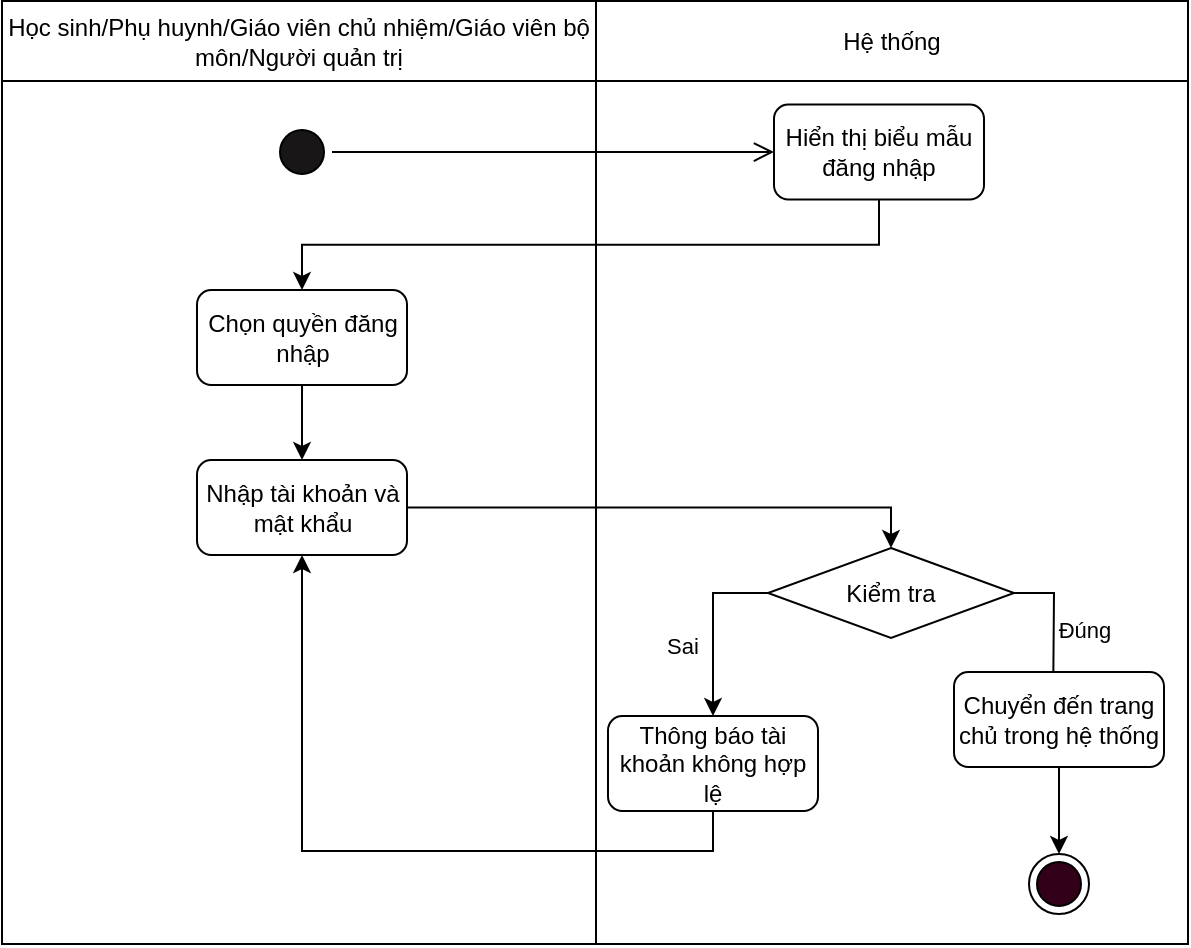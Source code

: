 <mxfile version="20.8.23" type="device" pages="16"><diagram id="Z1hWNlmMLRAEs9rRg65n" name="Activity diagram đăng nhập"><mxGraphModel dx="1034" dy="516" grid="0" gridSize="10" guides="1" tooltips="1" connect="1" arrows="1" fold="1" page="1" pageScale="1" pageWidth="827" pageHeight="1169" math="0" shadow="0"><root><mxCell id="0"/><mxCell id="1" parent="0"/><mxCell id="tWBzBGKF6ewkUnQ7-EWi-16" value="" style="shape=table;startSize=0;container=1;collapsible=0;childLayout=tableLayout;labelBackgroundColor=none;" parent="1" vertex="1"><mxGeometry x="92" y="46.5" width="593" height="471.5" as="geometry"/></mxCell><mxCell id="tWBzBGKF6ewkUnQ7-EWi-17" value="" style="shape=tableRow;horizontal=0;startSize=0;swimlaneHead=0;swimlaneBody=0;top=0;left=0;bottom=0;right=0;collapsible=0;dropTarget=0;fillColor=none;points=[[0,0.5],[1,0.5]];portConstraint=eastwest;labelBackgroundColor=none;" parent="tWBzBGKF6ewkUnQ7-EWi-16" vertex="1"><mxGeometry width="593" height="40" as="geometry"/></mxCell><mxCell id="tWBzBGKF6ewkUnQ7-EWi-18" value="Học sinh/Phụ huynh/Giáo viên chủ nhiệm/Giáo viên bộ môn/Người quản trị" style="shape=partialRectangle;html=1;whiteSpace=wrap;connectable=0;overflow=hidden;fillColor=none;top=0;left=0;bottom=0;right=0;pointerEvents=1;labelBackgroundColor=none;" parent="tWBzBGKF6ewkUnQ7-EWi-17" vertex="1"><mxGeometry width="297" height="40" as="geometry"><mxRectangle width="297" height="40" as="alternateBounds"/></mxGeometry></mxCell><mxCell id="tWBzBGKF6ewkUnQ7-EWi-19" value="Hệ thống" style="shape=partialRectangle;html=1;whiteSpace=wrap;connectable=0;overflow=hidden;fillColor=none;top=0;left=0;bottom=0;right=0;pointerEvents=1;labelBackgroundColor=none;" parent="tWBzBGKF6ewkUnQ7-EWi-17" vertex="1"><mxGeometry x="297" width="296" height="40" as="geometry"><mxRectangle width="296" height="40" as="alternateBounds"/></mxGeometry></mxCell><mxCell id="tWBzBGKF6ewkUnQ7-EWi-20" value="" style="shape=tableRow;horizontal=0;startSize=0;swimlaneHead=0;swimlaneBody=0;top=0;left=0;bottom=0;right=0;collapsible=0;dropTarget=0;fillColor=none;points=[[0,0.5],[1,0.5]];portConstraint=eastwest;labelBackgroundColor=none;" parent="tWBzBGKF6ewkUnQ7-EWi-16" vertex="1"><mxGeometry y="40" width="593" height="432" as="geometry"/></mxCell><mxCell id="tWBzBGKF6ewkUnQ7-EWi-21" value="" style="shape=partialRectangle;html=1;whiteSpace=wrap;connectable=0;overflow=hidden;fillColor=none;top=0;left=0;bottom=0;right=0;pointerEvents=1;labelBackgroundColor=none;" parent="tWBzBGKF6ewkUnQ7-EWi-20" vertex="1"><mxGeometry width="297" height="432" as="geometry"><mxRectangle width="297" height="432" as="alternateBounds"/></mxGeometry></mxCell><mxCell id="tWBzBGKF6ewkUnQ7-EWi-22" value="" style="shape=partialRectangle;html=1;whiteSpace=wrap;connectable=0;overflow=hidden;fillColor=none;top=0;left=0;bottom=0;right=0;pointerEvents=1;labelBackgroundColor=none;" parent="tWBzBGKF6ewkUnQ7-EWi-20" vertex="1"><mxGeometry x="297" width="296" height="432" as="geometry"><mxRectangle width="296" height="432" as="alternateBounds"/></mxGeometry></mxCell><mxCell id="tWBzBGKF6ewkUnQ7-EWi-23" value="" style="ellipse;html=1;shape=startState;labelBackgroundColor=none;fillColor=#181616;" parent="1" vertex="1"><mxGeometry x="227" y="107" width="30" height="30" as="geometry"/></mxCell><mxCell id="tWBzBGKF6ewkUnQ7-EWi-24" value="" style="edgeStyle=orthogonalEdgeStyle;html=1;verticalAlign=bottom;endArrow=open;endSize=8;rounded=0;labelBackgroundColor=none;fontColor=default;" parent="1" source="tWBzBGKF6ewkUnQ7-EWi-23" target="tWBzBGKF6ewkUnQ7-EWi-25" edge="1"><mxGeometry relative="1" as="geometry"><mxPoint x="186" y="174" as="targetPoint"/></mxGeometry></mxCell><mxCell id="SJ9MbHI5XXw2K3SnPXPP-2" style="edgeStyle=orthogonalEdgeStyle;rounded=0;orthogonalLoop=1;jettySize=auto;html=1;exitX=0.5;exitY=1;exitDx=0;exitDy=0;entryX=0.5;entryY=0;entryDx=0;entryDy=0;labelBackgroundColor=none;fontColor=default;" parent="1" source="tWBzBGKF6ewkUnQ7-EWi-25" target="SJ9MbHI5XXw2K3SnPXPP-1" edge="1"><mxGeometry relative="1" as="geometry"/></mxCell><mxCell id="tWBzBGKF6ewkUnQ7-EWi-25" value="Hiển thị biểu mẫu đăng nhập" style="rounded=1;whiteSpace=wrap;html=1;labelBackgroundColor=none;" parent="1" vertex="1"><mxGeometry x="478" y="98.25" width="105" height="47.5" as="geometry"/></mxCell><mxCell id="tWBzBGKF6ewkUnQ7-EWi-36" style="edgeStyle=orthogonalEdgeStyle;rounded=0;orthogonalLoop=1;jettySize=auto;html=1;exitX=1;exitY=0.5;exitDx=0;exitDy=0;entryX=0.5;entryY=0;entryDx=0;entryDy=0;labelBackgroundColor=none;fontColor=default;" parent="1" source="tWBzBGKF6ewkUnQ7-EWi-28" target="tWBzBGKF6ewkUnQ7-EWi-30" edge="1"><mxGeometry relative="1" as="geometry"/></mxCell><mxCell id="tWBzBGKF6ewkUnQ7-EWi-28" value="Nhập tài khoản và mật khẩu" style="rounded=1;whiteSpace=wrap;html=1;labelBackgroundColor=none;" parent="1" vertex="1"><mxGeometry x="189.5" y="276" width="105" height="47.5" as="geometry"/></mxCell><mxCell id="tWBzBGKF6ewkUnQ7-EWi-34" value="Sai" style="edgeStyle=orthogonalEdgeStyle;rounded=0;orthogonalLoop=1;jettySize=auto;html=1;exitX=0;exitY=0.5;exitDx=0;exitDy=0;entryX=0.5;entryY=0;entryDx=0;entryDy=0;labelBackgroundColor=none;fontColor=default;" parent="1" source="tWBzBGKF6ewkUnQ7-EWi-30" target="tWBzBGKF6ewkUnQ7-EWi-32" edge="1"><mxGeometry x="0.213" y="-16" relative="1" as="geometry"><mxPoint as="offset"/></mxGeometry></mxCell><mxCell id="tWBzBGKF6ewkUnQ7-EWi-35" value="Đúng" style="edgeStyle=orthogonalEdgeStyle;rounded=0;orthogonalLoop=1;jettySize=auto;html=1;exitX=1;exitY=0.5;exitDx=0;exitDy=0;entryX=0.5;entryY=0;entryDx=0;entryDy=0;labelBackgroundColor=none;fontColor=default;" parent="1" source="tWBzBGKF6ewkUnQ7-EWi-30" edge="1"><mxGeometry x="-0.085" y="15" relative="1" as="geometry"><mxPoint x="617.5" y="404" as="targetPoint"/><mxPoint y="1" as="offset"/></mxGeometry></mxCell><mxCell id="tWBzBGKF6ewkUnQ7-EWi-30" value="Kiểm tra" style="rhombus;whiteSpace=wrap;html=1;labelBackgroundColor=none;" parent="1" vertex="1"><mxGeometry x="475" y="320" width="123" height="45" as="geometry"/></mxCell><mxCell id="tWBzBGKF6ewkUnQ7-EWi-37" style="edgeStyle=orthogonalEdgeStyle;rounded=0;orthogonalLoop=1;jettySize=auto;html=1;exitX=0.5;exitY=1;exitDx=0;exitDy=0;entryX=0.5;entryY=1;entryDx=0;entryDy=0;labelBackgroundColor=none;fontColor=default;" parent="1" source="tWBzBGKF6ewkUnQ7-EWi-32" target="tWBzBGKF6ewkUnQ7-EWi-28" edge="1"><mxGeometry relative="1" as="geometry"/></mxCell><mxCell id="tWBzBGKF6ewkUnQ7-EWi-32" value="Thông báo tài khoản không hợp lệ" style="rounded=1;whiteSpace=wrap;html=1;labelBackgroundColor=none;" parent="1" vertex="1"><mxGeometry x="395" y="404" width="105" height="47.5" as="geometry"/></mxCell><mxCell id="tWBzBGKF6ewkUnQ7-EWi-39" style="edgeStyle=orthogonalEdgeStyle;rounded=0;orthogonalLoop=1;jettySize=auto;html=1;exitX=0.5;exitY=1;exitDx=0;exitDy=0;entryX=0.5;entryY=0;entryDx=0;entryDy=0;labelBackgroundColor=none;fontColor=default;" parent="1" source="tWBzBGKF6ewkUnQ7-EWi-33" target="tWBzBGKF6ewkUnQ7-EWi-38" edge="1"><mxGeometry relative="1" as="geometry"><mxPoint x="617.5" y="451.5" as="sourcePoint"/></mxGeometry></mxCell><mxCell id="tWBzBGKF6ewkUnQ7-EWi-33" value="Chuyển đến trang chủ trong hệ thống" style="rounded=1;whiteSpace=wrap;html=1;labelBackgroundColor=none;" parent="1" vertex="1"><mxGeometry x="568" y="382" width="105" height="47.5" as="geometry"/></mxCell><mxCell id="tWBzBGKF6ewkUnQ7-EWi-38" value="" style="ellipse;html=1;shape=endState;labelBackgroundColor=none;fillColor=#33001A;" parent="1" vertex="1"><mxGeometry x="605.5" y="473" width="30" height="30" as="geometry"/></mxCell><mxCell id="SJ9MbHI5XXw2K3SnPXPP-3" style="edgeStyle=orthogonalEdgeStyle;rounded=0;orthogonalLoop=1;jettySize=auto;html=1;exitX=0.5;exitY=1;exitDx=0;exitDy=0;entryX=0.5;entryY=0;entryDx=0;entryDy=0;labelBackgroundColor=none;fontColor=default;" parent="1" source="SJ9MbHI5XXw2K3SnPXPP-1" target="tWBzBGKF6ewkUnQ7-EWi-28" edge="1"><mxGeometry relative="1" as="geometry"/></mxCell><mxCell id="SJ9MbHI5XXw2K3SnPXPP-1" value="Chọn quyền đăng nhập" style="rounded=1;whiteSpace=wrap;html=1;labelBackgroundColor=none;" parent="1" vertex="1"><mxGeometry x="189.5" y="191" width="105" height="47.5" as="geometry"/></mxCell></root></mxGraphModel></diagram><diagram name="Quản lý tài khoản" id="t8MUUE1VgDKzx-uqX99e"><mxGraphModel dx="1034" dy="516" grid="0" gridSize="10" guides="1" tooltips="1" connect="1" arrows="1" fold="1" page="1" pageScale="1" pageWidth="827" pageHeight="1169" math="0" shadow="0"><root><mxCell id="SUrauG5WrE7JJqJATBvZ-0"/><mxCell id="SUrauG5WrE7JJqJATBvZ-1" parent="SUrauG5WrE7JJqJATBvZ-0"/><mxCell id="SUrauG5WrE7JJqJATBvZ-2" value="" style="shape=table;startSize=0;container=1;collapsible=0;childLayout=tableLayout;" parent="SUrauG5WrE7JJqJATBvZ-1" vertex="1"><mxGeometry x="64" y="63" width="593" height="871" as="geometry"/></mxCell><mxCell id="SUrauG5WrE7JJqJATBvZ-3" value="" style="shape=tableRow;horizontal=0;startSize=0;swimlaneHead=0;swimlaneBody=0;top=0;left=0;bottom=0;right=0;collapsible=0;dropTarget=0;fillColor=none;points=[[0,0.5],[1,0.5]];portConstraint=eastwest;" parent="SUrauG5WrE7JJqJATBvZ-2" vertex="1"><mxGeometry width="593" height="38" as="geometry"/></mxCell><mxCell id="SUrauG5WrE7JJqJATBvZ-4" value="Học sinh/Phụ huynh/Giáo viên chủ nhiệm/Giáo viên bộ môn" style="shape=partialRectangle;html=1;whiteSpace=wrap;connectable=0;overflow=hidden;fillColor=none;top=0;left=0;bottom=0;right=0;pointerEvents=1;" parent="SUrauG5WrE7JJqJATBvZ-3" vertex="1"><mxGeometry width="297" height="38" as="geometry"><mxRectangle width="297" height="38" as="alternateBounds"/></mxGeometry></mxCell><mxCell id="SUrauG5WrE7JJqJATBvZ-5" value="Hệ thống" style="shape=partialRectangle;html=1;whiteSpace=wrap;connectable=0;overflow=hidden;fillColor=none;top=0;left=0;bottom=0;right=0;pointerEvents=1;" parent="SUrauG5WrE7JJqJATBvZ-3" vertex="1"><mxGeometry x="297" width="296" height="38" as="geometry"><mxRectangle width="296" height="38" as="alternateBounds"/></mxGeometry></mxCell><mxCell id="SUrauG5WrE7JJqJATBvZ-6" value="" style="shape=tableRow;horizontal=0;startSize=0;swimlaneHead=0;swimlaneBody=0;top=0;left=0;bottom=0;right=0;collapsible=0;dropTarget=0;fillColor=none;points=[[0,0.5],[1,0.5]];portConstraint=eastwest;" parent="SUrauG5WrE7JJqJATBvZ-2" vertex="1"><mxGeometry y="38" width="593" height="833" as="geometry"/></mxCell><mxCell id="SUrauG5WrE7JJqJATBvZ-7" value="" style="shape=partialRectangle;html=1;whiteSpace=wrap;connectable=0;overflow=hidden;fillColor=none;top=0;left=0;bottom=0;right=0;pointerEvents=1;" parent="SUrauG5WrE7JJqJATBvZ-6" vertex="1"><mxGeometry width="297" height="833" as="geometry"><mxRectangle width="297" height="833" as="alternateBounds"/></mxGeometry></mxCell><mxCell id="SUrauG5WrE7JJqJATBvZ-8" value="" style="shape=partialRectangle;html=1;whiteSpace=wrap;connectable=0;overflow=hidden;fillColor=none;top=0;left=0;bottom=0;right=0;pointerEvents=1;" parent="SUrauG5WrE7JJqJATBvZ-6" vertex="1"><mxGeometry x="297" width="296" height="833" as="geometry"><mxRectangle width="296" height="833" as="alternateBounds"/></mxGeometry></mxCell><mxCell id="SUrauG5WrE7JJqJATBvZ-9" style="edgeStyle=orthogonalEdgeStyle;rounded=0;orthogonalLoop=1;jettySize=auto;html=1;exitX=0.5;exitY=1;exitDx=0;exitDy=0;entryX=0.5;entryY=0;entryDx=0;entryDy=0;strokeColor=#000000;" parent="SUrauG5WrE7JJqJATBvZ-1" source="SUrauG5WrE7JJqJATBvZ-10" target="imwD-oRVMESvPHZtnCYW-0" edge="1"><mxGeometry relative="1" as="geometry"><mxPoint x="208" y="173" as="targetPoint"/></mxGeometry></mxCell><mxCell id="SUrauG5WrE7JJqJATBvZ-10" value="" style="ellipse;html=1;shape=startState;fillColor=#000000;strokeColor=#ff0000;" parent="SUrauG5WrE7JJqJATBvZ-1" vertex="1"><mxGeometry x="193" y="107" width="30" height="30" as="geometry"/></mxCell><mxCell id="imwD-oRVMESvPHZtnCYW-3" style="edgeStyle=orthogonalEdgeStyle;rounded=0;orthogonalLoop=1;jettySize=auto;html=1;exitX=1;exitY=0.5;exitDx=0;exitDy=0;entryX=0;entryY=0.5;entryDx=0;entryDy=0;" parent="SUrauG5WrE7JJqJATBvZ-1" source="imwD-oRVMESvPHZtnCYW-0" target="imwD-oRVMESvPHZtnCYW-2" edge="1"><mxGeometry relative="1" as="geometry"/></mxCell><mxCell id="imwD-oRVMESvPHZtnCYW-0" value="Xem thông tin cá nhân" style="rounded=1;whiteSpace=wrap;html=1;" parent="SUrauG5WrE7JJqJATBvZ-1" vertex="1"><mxGeometry x="156.5" y="192" width="103" height="42" as="geometry"/></mxCell><mxCell id="imwD-oRVMESvPHZtnCYW-2" value="Hiển thị thông tin" style="rounded=1;whiteSpace=wrap;html=1;" parent="SUrauG5WrE7JJqJATBvZ-1" vertex="1"><mxGeometry x="534" y="192" width="103" height="42" as="geometry"/></mxCell><mxCell id="imwD-oRVMESvPHZtnCYW-27" style="edgeStyle=orthogonalEdgeStyle;rounded=0;orthogonalLoop=1;jettySize=auto;html=1;exitX=0.5;exitY=1;exitDx=0;exitDy=0;entryX=0.5;entryY=0;entryDx=0;entryDy=0;" parent="SUrauG5WrE7JJqJATBvZ-1" source="imwD-oRVMESvPHZtnCYW-4" target="imwD-oRVMESvPHZtnCYW-11" edge="1"><mxGeometry relative="1" as="geometry"><Array as="points"><mxPoint x="148" y="637"/><mxPoint x="476" y="637"/></Array></mxGeometry></mxCell><mxCell id="imwD-oRVMESvPHZtnCYW-4" value="Đổi mật khẩu" style="rounded=1;whiteSpace=wrap;html=1;" parent="SUrauG5WrE7JJqJATBvZ-1" vertex="1"><mxGeometry x="117" y="346" width="62" height="42" as="geometry"/></mxCell><mxCell id="rAtl5xGqokrs0wa871Ys-2" style="edgeStyle=orthogonalEdgeStyle;rounded=0;orthogonalLoop=1;jettySize=auto;html=1;exitX=1;exitY=0.5;exitDx=0;exitDy=0;entryX=0;entryY=0.5;entryDx=0;entryDy=0;" parent="SUrauG5WrE7JJqJATBvZ-1" source="imwD-oRVMESvPHZtnCYW-6" target="rAtl5xGqokrs0wa871Ys-0" edge="1"><mxGeometry relative="1" as="geometry"/></mxCell><mxCell id="imwD-oRVMESvPHZtnCYW-6" value="Cập nhật ảnh đại diện" style="rounded=1;whiteSpace=wrap;html=1;" parent="SUrauG5WrE7JJqJATBvZ-1" vertex="1"><mxGeometry x="212" y="348" width="103" height="42" as="geometry"/></mxCell><mxCell id="imwD-oRVMESvPHZtnCYW-35" style="edgeStyle=orthogonalEdgeStyle;rounded=0;orthogonalLoop=1;jettySize=auto;html=1;exitX=0.5;exitY=1;exitDx=0;exitDy=0;entryX=0.5;entryY=0;entryDx=0;entryDy=0;" parent="SUrauG5WrE7JJqJATBvZ-1" source="imwD-oRVMESvPHZtnCYW-10" target="imwD-oRVMESvPHZtnCYW-34" edge="1"><mxGeometry relative="1" as="geometry"/></mxCell><mxCell id="imwD-oRVMESvPHZtnCYW-10" value="Lưu thông tin và thông báo thành công" style="rounded=1;whiteSpace=wrap;html=1;" parent="SUrauG5WrE7JJqJATBvZ-1" vertex="1"><mxGeometry x="534" y="560" width="110" height="42" as="geometry"/></mxCell><mxCell id="imwD-oRVMESvPHZtnCYW-28" style="edgeStyle=orthogonalEdgeStyle;rounded=0;orthogonalLoop=1;jettySize=auto;html=1;exitX=0;exitY=0.5;exitDx=0;exitDy=0;entryX=1;entryY=0.5;entryDx=0;entryDy=0;" parent="SUrauG5WrE7JJqJATBvZ-1" source="imwD-oRVMESvPHZtnCYW-11" target="imwD-oRVMESvPHZtnCYW-13" edge="1"><mxGeometry relative="1" as="geometry"/></mxCell><mxCell id="imwD-oRVMESvPHZtnCYW-11" value="Hiển thị biểu mẫu đổi mật khẩu" style="rounded=1;whiteSpace=wrap;html=1;" parent="SUrauG5WrE7JJqJATBvZ-1" vertex="1"><mxGeometry x="422" y="663" width="107" height="42" as="geometry"/></mxCell><mxCell id="imwD-oRVMESvPHZtnCYW-12" style="edgeStyle=orthogonalEdgeStyle;rounded=0;orthogonalLoop=1;jettySize=auto;html=1;exitX=0.5;exitY=1;exitDx=0;exitDy=0;" parent="SUrauG5WrE7JJqJATBvZ-1" source="imwD-oRVMESvPHZtnCYW-11" target="imwD-oRVMESvPHZtnCYW-11" edge="1"><mxGeometry relative="1" as="geometry"/></mxCell><mxCell id="imwD-oRVMESvPHZtnCYW-29" style="edgeStyle=orthogonalEdgeStyle;rounded=0;orthogonalLoop=1;jettySize=auto;html=1;exitX=0.5;exitY=1;exitDx=0;exitDy=0;entryX=0.5;entryY=0;entryDx=0;entryDy=0;" parent="SUrauG5WrE7JJqJATBvZ-1" source="imwD-oRVMESvPHZtnCYW-13" target="imwD-oRVMESvPHZtnCYW-14" edge="1"><mxGeometry relative="1" as="geometry"><Array as="points"><mxPoint x="152" y="748"/><mxPoint x="483" y="748"/></Array></mxGeometry></mxCell><mxCell id="imwD-oRVMESvPHZtnCYW-13" value="Nhập mật khẩu cần thay đổi" style="rounded=1;whiteSpace=wrap;html=1;" parent="SUrauG5WrE7JJqJATBvZ-1" vertex="1"><mxGeometry x="98" y="663" width="107" height="42" as="geometry"/></mxCell><mxCell id="imwD-oRVMESvPHZtnCYW-31" value="Không hợp lệ" style="edgeStyle=orthogonalEdgeStyle;rounded=0;orthogonalLoop=1;jettySize=auto;html=1;exitX=0;exitY=0.5;exitDx=0;exitDy=0;entryX=0.5;entryY=0;entryDx=0;entryDy=0;" parent="SUrauG5WrE7JJqJATBvZ-1" source="imwD-oRVMESvPHZtnCYW-14" target="imwD-oRVMESvPHZtnCYW-15" edge="1"><mxGeometry relative="1" as="geometry"><Array as="points"><mxPoint x="410" y="793"/></Array></mxGeometry></mxCell><mxCell id="imwD-oRVMESvPHZtnCYW-32" value="Hợp lệ" style="edgeStyle=orthogonalEdgeStyle;rounded=0;orthogonalLoop=1;jettySize=auto;html=1;exitX=1;exitY=0.5;exitDx=0;exitDy=0;entryX=0.5;entryY=0;entryDx=0;entryDy=0;" parent="SUrauG5WrE7JJqJATBvZ-1" source="imwD-oRVMESvPHZtnCYW-14" target="imwD-oRVMESvPHZtnCYW-16" edge="1"><mxGeometry relative="1" as="geometry"><Array as="points"><mxPoint x="564" y="793"/><mxPoint x="564" y="854"/></Array></mxGeometry></mxCell><mxCell id="imwD-oRVMESvPHZtnCYW-14" value="Kiểm tra hợp lệ" style="rhombus;whiteSpace=wrap;html=1;" parent="SUrauG5WrE7JJqJATBvZ-1" vertex="1"><mxGeometry x="422" y="766" width="122" height="53" as="geometry"/></mxCell><mxCell id="imwD-oRVMESvPHZtnCYW-15" value="Yêu cầu nhập lại" style="rounded=1;whiteSpace=wrap;html=1;" parent="SUrauG5WrE7JJqJATBvZ-1" vertex="1"><mxGeometry x="369" y="860" width="82" height="42" as="geometry"/></mxCell><mxCell id="imwD-oRVMESvPHZtnCYW-36" style="edgeStyle=orthogonalEdgeStyle;rounded=0;orthogonalLoop=1;jettySize=auto;html=1;exitX=1;exitY=0.5;exitDx=0;exitDy=0;entryX=1;entryY=0.5;entryDx=0;entryDy=0;" parent="SUrauG5WrE7JJqJATBvZ-1" source="imwD-oRVMESvPHZtnCYW-16" target="imwD-oRVMESvPHZtnCYW-34" edge="1"><mxGeometry relative="1" as="geometry"/></mxCell><mxCell id="imwD-oRVMESvPHZtnCYW-16" value="Thông báo thành công" style="rounded=1;whiteSpace=wrap;html=1;" parent="SUrauG5WrE7JJqJATBvZ-1" vertex="1"><mxGeometry x="515" y="860" width="98" height="42" as="geometry"/></mxCell><mxCell id="imwD-oRVMESvPHZtnCYW-17" value="" style="line;strokeWidth=2;fillColor=none;align=left;verticalAlign=middle;spacingTop=-1;spacingLeft=3;spacingRight=3;rotatable=0;labelPosition=right;points=[];portConstraint=eastwest;strokeColor=inherit;" parent="SUrauG5WrE7JJqJATBvZ-1" vertex="1"><mxGeometry x="126.5" y="307" width="163" height="8" as="geometry"/></mxCell><mxCell id="imwD-oRVMESvPHZtnCYW-19" value="" style="endArrow=classic;html=1;rounded=0;exitX=0.5;exitY=1;exitDx=0;exitDy=0;entryX=0.447;entryY=0.625;entryDx=0;entryDy=0;entryPerimeter=0;" parent="SUrauG5WrE7JJqJATBvZ-1" source="imwD-oRVMESvPHZtnCYW-2" target="imwD-oRVMESvPHZtnCYW-17" edge="1"><mxGeometry width="50" height="50" relative="1" as="geometry"><mxPoint x="377" y="293" as="sourcePoint"/><mxPoint x="427" y="243" as="targetPoint"/><Array as="points"><mxPoint x="586" y="275"/><mxPoint x="199" y="275"/></Array></mxGeometry></mxCell><mxCell id="imwD-oRVMESvPHZtnCYW-20" value="" style="endArrow=classic;html=1;rounded=0;exitX=0.132;exitY=0.792;exitDx=0;exitDy=0;exitPerimeter=0;entryX=0.5;entryY=0;entryDx=0;entryDy=0;" parent="SUrauG5WrE7JJqJATBvZ-1" source="imwD-oRVMESvPHZtnCYW-17" target="imwD-oRVMESvPHZtnCYW-4" edge="1"><mxGeometry width="50" height="50" relative="1" as="geometry"><mxPoint x="377" y="393" as="sourcePoint"/><mxPoint x="427" y="343" as="targetPoint"/></mxGeometry></mxCell><mxCell id="imwD-oRVMESvPHZtnCYW-21" value="" style="endArrow=classic;html=1;rounded=0;exitX=0.839;exitY=0.375;exitDx=0;exitDy=0;exitPerimeter=0;entryX=0.5;entryY=0;entryDx=0;entryDy=0;" parent="SUrauG5WrE7JJqJATBvZ-1" source="imwD-oRVMESvPHZtnCYW-17" target="imwD-oRVMESvPHZtnCYW-6" edge="1"><mxGeometry width="50" height="50" relative="1" as="geometry"><mxPoint x="377" y="393" as="sourcePoint"/><mxPoint x="427" y="343" as="targetPoint"/></mxGeometry></mxCell><mxCell id="imwD-oRVMESvPHZtnCYW-34" value="" style="ellipse;html=1;shape=endState;fillColor=#000000;strokeColor=#ff0000;strokeWidth=2;" parent="SUrauG5WrE7JJqJATBvZ-1" vertex="1"><mxGeometry x="574" y="691" width="30" height="30" as="geometry"/></mxCell><mxCell id="rAtl5xGqokrs0wa871Ys-3" style="edgeStyle=orthogonalEdgeStyle;rounded=0;orthogonalLoop=1;jettySize=auto;html=1;exitX=0.5;exitY=1;exitDx=0;exitDy=0;entryX=0.5;entryY=0;entryDx=0;entryDy=0;" parent="SUrauG5WrE7JJqJATBvZ-1" source="rAtl5xGqokrs0wa871Ys-0" target="rAtl5xGqokrs0wa871Ys-1" edge="1"><mxGeometry relative="1" as="geometry"/></mxCell><mxCell id="rAtl5xGqokrs0wa871Ys-0" value="Hiển thị thư mục chọn ảnh" style="rounded=1;whiteSpace=wrap;html=1;" parent="SUrauG5WrE7JJqJATBvZ-1" vertex="1"><mxGeometry x="537.5" y="348" width="103" height="42" as="geometry"/></mxCell><mxCell id="rAtl5xGqokrs0wa871Ys-4" style="edgeStyle=orthogonalEdgeStyle;rounded=0;orthogonalLoop=1;jettySize=auto;html=1;exitX=1;exitY=0.5;exitDx=0;exitDy=0;entryX=0.5;entryY=0;entryDx=0;entryDy=0;" parent="SUrauG5WrE7JJqJATBvZ-1" source="rAtl5xGqokrs0wa871Ys-1" target="imwD-oRVMESvPHZtnCYW-10" edge="1"><mxGeometry relative="1" as="geometry"/></mxCell><mxCell id="rAtl5xGqokrs0wa871Ys-1" value="Chọn ảnh đại diện" style="rounded=1;whiteSpace=wrap;html=1;" parent="SUrauG5WrE7JJqJATBvZ-1" vertex="1"><mxGeometry x="215" y="441" width="103" height="42" as="geometry"/></mxCell></root></mxGraphModel></diagram><diagram name="Xem kết quả học tập, hạnh kiểm cá nhân" id="oTxwyVvyWKnasZ_dlZdp"><mxGraphModel dx="1034" dy="516" grid="0" gridSize="10" guides="1" tooltips="1" connect="1" arrows="1" fold="1" page="1" pageScale="1" pageWidth="827" pageHeight="1169" math="0" shadow="0"><root><mxCell id="H7Is2gSR01I54M8oovjP-0"/><mxCell id="H7Is2gSR01I54M8oovjP-1" parent="H7Is2gSR01I54M8oovjP-0"/><mxCell id="H7Is2gSR01I54M8oovjP-2" value="" style="shape=table;startSize=0;container=1;collapsible=0;childLayout=tableLayout;" parent="H7Is2gSR01I54M8oovjP-1" vertex="1"><mxGeometry x="154" y="63" width="529" height="460.083" as="geometry"/></mxCell><mxCell id="H7Is2gSR01I54M8oovjP-3" value="" style="shape=tableRow;horizontal=0;startSize=0;swimlaneHead=0;swimlaneBody=0;top=0;left=0;bottom=0;right=0;collapsible=0;dropTarget=0;fillColor=none;points=[[0,0.5],[1,0.5]];portConstraint=eastwest;" parent="H7Is2gSR01I54M8oovjP-2" vertex="1"><mxGeometry width="529" height="38" as="geometry"/></mxCell><mxCell id="H7Is2gSR01I54M8oovjP-4" value="Học sinh/Phụ huynh" style="shape=partialRectangle;html=1;whiteSpace=wrap;connectable=0;overflow=hidden;fillColor=none;top=0;left=0;bottom=0;right=0;pointerEvents=1;" parent="H7Is2gSR01I54M8oovjP-3" vertex="1"><mxGeometry width="265" height="38" as="geometry"><mxRectangle width="265" height="38" as="alternateBounds"/></mxGeometry></mxCell><mxCell id="H7Is2gSR01I54M8oovjP-5" value="Hệ thống" style="shape=partialRectangle;html=1;whiteSpace=wrap;connectable=0;overflow=hidden;fillColor=none;top=0;left=0;bottom=0;right=0;pointerEvents=1;" parent="H7Is2gSR01I54M8oovjP-3" vertex="1"><mxGeometry x="265" width="264" height="38" as="geometry"><mxRectangle width="264" height="38" as="alternateBounds"/></mxGeometry></mxCell><mxCell id="H7Is2gSR01I54M8oovjP-6" value="" style="shape=tableRow;horizontal=0;startSize=0;swimlaneHead=0;swimlaneBody=0;top=0;left=0;bottom=0;right=0;collapsible=0;dropTarget=0;fillColor=none;points=[[0,0.5],[1,0.5]];portConstraint=eastwest;" parent="H7Is2gSR01I54M8oovjP-2" vertex="1"><mxGeometry y="38" width="529" height="422" as="geometry"/></mxCell><mxCell id="H7Is2gSR01I54M8oovjP-7" value="" style="shape=partialRectangle;html=1;whiteSpace=wrap;connectable=0;overflow=hidden;fillColor=none;top=0;left=0;bottom=0;right=0;pointerEvents=1;" parent="H7Is2gSR01I54M8oovjP-6" vertex="1"><mxGeometry width="265" height="422" as="geometry"><mxRectangle width="265" height="422" as="alternateBounds"/></mxGeometry></mxCell><mxCell id="H7Is2gSR01I54M8oovjP-8" value="" style="shape=partialRectangle;html=1;whiteSpace=wrap;connectable=0;overflow=hidden;fillColor=none;top=0;left=0;bottom=0;right=0;pointerEvents=1;" parent="H7Is2gSR01I54M8oovjP-6" vertex="1"><mxGeometry x="265" width="264" height="422" as="geometry"><mxRectangle width="264" height="422" as="alternateBounds"/></mxGeometry></mxCell><mxCell id="uJfnGN4QJ2zbcncX664H-1" style="edgeStyle=orthogonalEdgeStyle;rounded=0;orthogonalLoop=1;jettySize=auto;html=1;exitX=0.5;exitY=1;exitDx=0;exitDy=0;entryX=0.5;entryY=0;entryDx=0;entryDy=0;" parent="H7Is2gSR01I54M8oovjP-1" source="H7Is2gSR01I54M8oovjP-10" target="H7Is2gSR01I54M8oovjP-12" edge="1"><mxGeometry relative="1" as="geometry"/></mxCell><mxCell id="H7Is2gSR01I54M8oovjP-10" value="" style="ellipse;html=1;shape=startState;fillColor=#000000;strokeColor=#ff0000;" parent="H7Is2gSR01I54M8oovjP-1" vertex="1"><mxGeometry x="270.5" y="107" width="30" height="30" as="geometry"/></mxCell><mxCell id="H7Is2gSR01I54M8oovjP-11" style="edgeStyle=orthogonalEdgeStyle;rounded=0;orthogonalLoop=1;jettySize=auto;html=1;exitX=1;exitY=0.5;exitDx=0;exitDy=0;entryX=0;entryY=0.5;entryDx=0;entryDy=0;" parent="H7Is2gSR01I54M8oovjP-1" source="H7Is2gSR01I54M8oovjP-12" target="H7Is2gSR01I54M8oovjP-13" edge="1"><mxGeometry relative="1" as="geometry"/></mxCell><mxCell id="H7Is2gSR01I54M8oovjP-12" value="Chọn kết quả học tập/kết quả đánh giá hạnh kiểm" style="rounded=1;whiteSpace=wrap;html=1;" parent="H7Is2gSR01I54M8oovjP-1" vertex="1"><mxGeometry x="234" y="192" width="103" height="42" as="geometry"/></mxCell><mxCell id="IO954LWPH5Yad1MZHjW3-3" style="edgeStyle=orthogonalEdgeStyle;rounded=0;orthogonalLoop=1;jettySize=auto;html=1;exitX=0.5;exitY=1;exitDx=0;exitDy=0;entryX=0.5;entryY=0;entryDx=0;entryDy=0;" parent="H7Is2gSR01I54M8oovjP-1" source="H7Is2gSR01I54M8oovjP-13" target="IO954LWPH5Yad1MZHjW3-0" edge="1"><mxGeometry relative="1" as="geometry"/></mxCell><mxCell id="H7Is2gSR01I54M8oovjP-13" value="Hiển thị lớp học" style="rounded=1;whiteSpace=wrap;html=1;" parent="H7Is2gSR01I54M8oovjP-1" vertex="1"><mxGeometry x="534" y="192" width="103" height="42" as="geometry"/></mxCell><mxCell id="H7Is2gSR01I54M8oovjP-22" style="edgeStyle=orthogonalEdgeStyle;rounded=0;orthogonalLoop=1;jettySize=auto;html=1;exitX=0.5;exitY=1;exitDx=0;exitDy=0;" parent="H7Is2gSR01I54M8oovjP-1" edge="1"><mxGeometry relative="1" as="geometry"><mxPoint x="475.5" y="705" as="sourcePoint"/><mxPoint x="475.5" y="705" as="targetPoint"/></mxGeometry></mxCell><mxCell id="H7Is2gSR01I54M8oovjP-35" value="" style="ellipse;html=1;shape=endState;fillColor=#000000;strokeColor=#ff0000;strokeWidth=2;" parent="H7Is2gSR01I54M8oovjP-1" vertex="1"><mxGeometry x="565.5" y="472" width="30" height="30" as="geometry"/></mxCell><mxCell id="IO954LWPH5Yad1MZHjW3-4" style="edgeStyle=orthogonalEdgeStyle;rounded=0;orthogonalLoop=1;jettySize=auto;html=1;exitX=0.5;exitY=1;exitDx=0;exitDy=0;" parent="H7Is2gSR01I54M8oovjP-1" source="IO954LWPH5Yad1MZHjW3-0" target="IO954LWPH5Yad1MZHjW3-1" edge="1"><mxGeometry relative="1" as="geometry"/></mxCell><mxCell id="IO954LWPH5Yad1MZHjW3-0" value="Chọn lớp học" style="rounded=1;whiteSpace=wrap;html=1;" parent="H7Is2gSR01I54M8oovjP-1" vertex="1"><mxGeometry x="234" y="290" width="103" height="42" as="geometry"/></mxCell><mxCell id="IO954LWPH5Yad1MZHjW3-5" style="edgeStyle=orthogonalEdgeStyle;rounded=0;orthogonalLoop=1;jettySize=auto;html=1;exitX=1;exitY=0.5;exitDx=0;exitDy=0;" parent="H7Is2gSR01I54M8oovjP-1" source="IO954LWPH5Yad1MZHjW3-1" target="IO954LWPH5Yad1MZHjW3-2" edge="1"><mxGeometry relative="1" as="geometry"/></mxCell><mxCell id="IO954LWPH5Yad1MZHjW3-1" value="Chọn học kỳ" style="rounded=1;whiteSpace=wrap;html=1;" parent="H7Is2gSR01I54M8oovjP-1" vertex="1"><mxGeometry x="234" y="378" width="103" height="42" as="geometry"/></mxCell><mxCell id="uJfnGN4QJ2zbcncX664H-0" style="edgeStyle=orthogonalEdgeStyle;rounded=0;orthogonalLoop=1;jettySize=auto;html=1;exitX=0.5;exitY=1;exitDx=0;exitDy=0;entryX=0.5;entryY=0;entryDx=0;entryDy=0;" parent="H7Is2gSR01I54M8oovjP-1" source="IO954LWPH5Yad1MZHjW3-2" target="H7Is2gSR01I54M8oovjP-35" edge="1"><mxGeometry relative="1" as="geometry"/></mxCell><mxCell id="IO954LWPH5Yad1MZHjW3-2" value="Hiển thị kết quả học tập/ kết quả đánh giá hạnh kiểm" style="rounded=1;whiteSpace=wrap;html=1;" parent="H7Is2gSR01I54M8oovjP-1" vertex="1"><mxGeometry x="524" y="369.5" width="113" height="59" as="geometry"/></mxCell></root></mxGraphModel></diagram><diagram name="hỏi đáp với người quản trị" id="aT0LKNb2skFz6LyF6gsD"><mxGraphModel dx="2074" dy="1133" grid="0" gridSize="10" guides="1" tooltips="1" connect="1" arrows="1" fold="1" page="1" pageScale="1" pageWidth="827" pageHeight="1169" math="0" shadow="0"><root><mxCell id="5Wy47XHwchD2Mq-XA-Vk-0"/><mxCell id="5Wy47XHwchD2Mq-XA-Vk-1" parent="5Wy47XHwchD2Mq-XA-Vk-0"/><mxCell id="5Wy47XHwchD2Mq-XA-Vk-2" value="" style="shape=table;startSize=0;container=1;collapsible=0;childLayout=tableLayout;" parent="5Wy47XHwchD2Mq-XA-Vk-1" vertex="1"><mxGeometry x="155" y="63.42" width="529" height="538.58" as="geometry"/></mxCell><mxCell id="5Wy47XHwchD2Mq-XA-Vk-3" value="" style="shape=tableRow;horizontal=0;startSize=0;swimlaneHead=0;swimlaneBody=0;top=0;left=0;bottom=0;right=0;collapsible=0;dropTarget=0;fillColor=none;points=[[0,0.5],[1,0.5]];portConstraint=eastwest;" parent="5Wy47XHwchD2Mq-XA-Vk-2" vertex="1"><mxGeometry width="529" height="44" as="geometry"/></mxCell><mxCell id="5Wy47XHwchD2Mq-XA-Vk-4" value="Học sinh/Phụ huynh/Giáo viên chủ nhiệm/Giáo viên bộ môn" style="shape=partialRectangle;html=1;whiteSpace=wrap;connectable=0;overflow=hidden;fillColor=none;top=0;left=0;bottom=0;right=0;pointerEvents=1;" parent="5Wy47XHwchD2Mq-XA-Vk-3" vertex="1"><mxGeometry width="265" height="44" as="geometry"><mxRectangle width="265" height="44" as="alternateBounds"/></mxGeometry></mxCell><mxCell id="5Wy47XHwchD2Mq-XA-Vk-5" value="Hệ thống" style="shape=partialRectangle;html=1;whiteSpace=wrap;connectable=0;overflow=hidden;fillColor=none;top=0;left=0;bottom=0;right=0;pointerEvents=1;" parent="5Wy47XHwchD2Mq-XA-Vk-3" vertex="1"><mxGeometry x="265" width="264" height="44" as="geometry"><mxRectangle width="264" height="44" as="alternateBounds"/></mxGeometry></mxCell><mxCell id="5Wy47XHwchD2Mq-XA-Vk-6" value="" style="shape=tableRow;horizontal=0;startSize=0;swimlaneHead=0;swimlaneBody=0;top=0;left=0;bottom=0;right=0;collapsible=0;dropTarget=0;fillColor=none;points=[[0,0.5],[1,0.5]];portConstraint=eastwest;" parent="5Wy47XHwchD2Mq-XA-Vk-2" vertex="1"><mxGeometry y="44" width="529" height="495" as="geometry"/></mxCell><mxCell id="5Wy47XHwchD2Mq-XA-Vk-7" value="" style="shape=partialRectangle;html=1;whiteSpace=wrap;connectable=0;overflow=hidden;fillColor=none;top=0;left=0;bottom=0;right=0;pointerEvents=1;" parent="5Wy47XHwchD2Mq-XA-Vk-6" vertex="1"><mxGeometry width="265" height="495" as="geometry"><mxRectangle width="265" height="495" as="alternateBounds"/></mxGeometry></mxCell><mxCell id="5Wy47XHwchD2Mq-XA-Vk-8" value="" style="shape=partialRectangle;html=1;whiteSpace=wrap;connectable=0;overflow=hidden;fillColor=none;top=0;left=0;bottom=0;right=0;pointerEvents=1;" parent="5Wy47XHwchD2Mq-XA-Vk-6" vertex="1"><mxGeometry x="265" width="264" height="495" as="geometry"><mxRectangle width="264" height="495" as="alternateBounds"/></mxGeometry></mxCell><mxCell id="5Wy47XHwchD2Mq-XA-Vk-9" style="edgeStyle=orthogonalEdgeStyle;rounded=0;orthogonalLoop=1;jettySize=auto;html=1;exitX=0.5;exitY=1;exitDx=0;exitDy=0;entryX=0.5;entryY=0;entryDx=0;entryDy=0;" parent="5Wy47XHwchD2Mq-XA-Vk-1" source="5Wy47XHwchD2Mq-XA-Vk-10" target="5Wy47XHwchD2Mq-XA-Vk-12" edge="1"><mxGeometry relative="1" as="geometry"/></mxCell><mxCell id="5Wy47XHwchD2Mq-XA-Vk-10" value="" style="ellipse;html=1;shape=startState;fillColor=#000000;strokeColor=#ff0000;" parent="5Wy47XHwchD2Mq-XA-Vk-1" vertex="1"><mxGeometry x="270.5" y="107" width="30" height="30" as="geometry"/></mxCell><mxCell id="5Wy47XHwchD2Mq-XA-Vk-11" style="edgeStyle=orthogonalEdgeStyle;rounded=0;orthogonalLoop=1;jettySize=auto;html=1;exitX=1;exitY=0.5;exitDx=0;exitDy=0;entryX=0;entryY=0.5;entryDx=0;entryDy=0;" parent="5Wy47XHwchD2Mq-XA-Vk-1" source="5Wy47XHwchD2Mq-XA-Vk-12" target="5Wy47XHwchD2Mq-XA-Vk-14" edge="1"><mxGeometry relative="1" as="geometry"/></mxCell><mxCell id="5Wy47XHwchD2Mq-XA-Vk-12" value="Xem tin nhắn" style="rounded=1;whiteSpace=wrap;html=1;" parent="5Wy47XHwchD2Mq-XA-Vk-1" vertex="1"><mxGeometry x="234" y="192" width="103" height="42" as="geometry"/></mxCell><mxCell id="5Wy47XHwchD2Mq-XA-Vk-14" value="Hiển thị chi tiết tin nhắn" style="rounded=1;whiteSpace=wrap;html=1;" parent="5Wy47XHwchD2Mq-XA-Vk-1" vertex="1"><mxGeometry x="534" y="192" width="103" height="42" as="geometry"/></mxCell><mxCell id="5Wy47XHwchD2Mq-XA-Vk-15" style="edgeStyle=orthogonalEdgeStyle;rounded=0;orthogonalLoop=1;jettySize=auto;html=1;exitX=0.5;exitY=1;exitDx=0;exitDy=0;" parent="5Wy47XHwchD2Mq-XA-Vk-1" edge="1"><mxGeometry relative="1" as="geometry"><mxPoint x="475.5" y="705" as="sourcePoint"/><mxPoint x="475.5" y="705" as="targetPoint"/></mxGeometry></mxCell><mxCell id="5Wy47XHwchD2Mq-XA-Vk-16" value="" style="ellipse;html=1;shape=endState;fillColor=#000000;strokeColor=#ff0000;strokeWidth=2;" parent="5Wy47XHwchD2Mq-XA-Vk-1" vertex="1"><mxGeometry x="570.5" y="564" width="30" height="30" as="geometry"/></mxCell><mxCell id="UVq4quZy6lRaLOtkE_Ix-3" style="edgeStyle=orthogonalEdgeStyle;rounded=0;orthogonalLoop=1;jettySize=auto;html=1;exitX=0.5;exitY=1;exitDx=0;exitDy=0;entryX=0.5;entryY=0;entryDx=0;entryDy=0;" parent="5Wy47XHwchD2Mq-XA-Vk-1" source="5Wy47XHwchD2Mq-XA-Vk-18" target="5Wy47XHwchD2Mq-XA-Vk-20" edge="1"><mxGeometry relative="1" as="geometry"/></mxCell><mxCell id="5Wy47XHwchD2Mq-XA-Vk-18" value="Gửi tin nhắn" style="rounded=1;whiteSpace=wrap;html=1;" parent="5Wy47XHwchD2Mq-XA-Vk-1" vertex="1"><mxGeometry x="170" y="322" width="103" height="42" as="geometry"/></mxCell><mxCell id="UVq4quZy6lRaLOtkE_Ix-6" style="edgeStyle=orthogonalEdgeStyle;rounded=0;orthogonalLoop=1;jettySize=auto;html=1;exitX=0.5;exitY=1;exitDx=0;exitDy=0;entryX=0;entryY=0.5;entryDx=0;entryDy=0;" parent="5Wy47XHwchD2Mq-XA-Vk-1" source="5Wy47XHwchD2Mq-XA-Vk-20" target="5Wy47XHwchD2Mq-XA-Vk-22" edge="1"><mxGeometry relative="1" as="geometry"/></mxCell><mxCell id="5Wy47XHwchD2Mq-XA-Vk-20" value="Nhập nội dung" style="rounded=1;whiteSpace=wrap;html=1;" parent="5Wy47XHwchD2Mq-XA-Vk-1" vertex="1"><mxGeometry x="170" y="410" width="103" height="42" as="geometry"/></mxCell><mxCell id="5Wy47XHwchD2Mq-XA-Vk-21" style="edgeStyle=orthogonalEdgeStyle;rounded=0;orthogonalLoop=1;jettySize=auto;html=1;exitX=0.5;exitY=1;exitDx=0;exitDy=0;entryX=0.5;entryY=0;entryDx=0;entryDy=0;" parent="5Wy47XHwchD2Mq-XA-Vk-1" source="5Wy47XHwchD2Mq-XA-Vk-22" target="5Wy47XHwchD2Mq-XA-Vk-16" edge="1"><mxGeometry relative="1" as="geometry"/></mxCell><mxCell id="5Wy47XHwchD2Mq-XA-Vk-22" value="Hiển thị kết quả" style="rounded=1;whiteSpace=wrap;html=1;" parent="5Wy47XHwchD2Mq-XA-Vk-1" vertex="1"><mxGeometry x="543" y="478" width="85" height="45.5" as="geometry"/></mxCell><mxCell id="UVq4quZy6lRaLOtkE_Ix-4" style="edgeStyle=orthogonalEdgeStyle;rounded=0;orthogonalLoop=1;jettySize=auto;html=1;exitX=1;exitY=0.5;exitDx=0;exitDy=0;entryX=0;entryY=0.5;entryDx=0;entryDy=0;" parent="5Wy47XHwchD2Mq-XA-Vk-1" source="MWYMEukCGqtam-5frLwD-0" target="MWYMEukCGqtam-5frLwD-1" edge="1"><mxGeometry relative="1" as="geometry"/></mxCell><mxCell id="MWYMEukCGqtam-5frLwD-0" value="Gửi ảnh" style="rounded=1;whiteSpace=wrap;html=1;" parent="5Wy47XHwchD2Mq-XA-Vk-1" vertex="1"><mxGeometry x="297" y="322" width="103" height="42" as="geometry"/></mxCell><mxCell id="UVq4quZy6lRaLOtkE_Ix-5" style="edgeStyle=orthogonalEdgeStyle;rounded=0;orthogonalLoop=1;jettySize=auto;html=1;exitX=0.5;exitY=1;exitDx=0;exitDy=0;entryX=0.5;entryY=0;entryDx=0;entryDy=0;" parent="5Wy47XHwchD2Mq-XA-Vk-1" source="MWYMEukCGqtam-5frLwD-1" target="MWYMEukCGqtam-5frLwD-2" edge="1"><mxGeometry relative="1" as="geometry"/></mxCell><mxCell id="MWYMEukCGqtam-5frLwD-1" value="Hiển thị thư mục chọn ảnh" style="rounded=1;whiteSpace=wrap;html=1;" parent="5Wy47XHwchD2Mq-XA-Vk-1" vertex="1"><mxGeometry x="534" y="322" width="103" height="42" as="geometry"/></mxCell><mxCell id="UVq4quZy6lRaLOtkE_Ix-7" style="edgeStyle=orthogonalEdgeStyle;rounded=0;orthogonalLoop=1;jettySize=auto;html=1;exitX=1;exitY=0.5;exitDx=0;exitDy=0;entryX=0.5;entryY=0;entryDx=0;entryDy=0;" parent="5Wy47XHwchD2Mq-XA-Vk-1" source="MWYMEukCGqtam-5frLwD-2" target="5Wy47XHwchD2Mq-XA-Vk-22" edge="1"><mxGeometry relative="1" as="geometry"/></mxCell><mxCell id="MWYMEukCGqtam-5frLwD-2" value="Chọn ảnh" style="rounded=1;whiteSpace=wrap;html=1;" parent="5Wy47XHwchD2Mq-XA-Vk-1" vertex="1"><mxGeometry x="297" y="410" width="103" height="42" as="geometry"/></mxCell><mxCell id="UVq4quZy6lRaLOtkE_Ix-0" value="" style="line;strokeWidth=2;fillColor=none;align=left;verticalAlign=middle;spacingTop=-1;spacingLeft=3;spacingRight=3;rotatable=0;labelPosition=right;points=[];portConstraint=eastwest;strokeColor=inherit;" parent="5Wy47XHwchD2Mq-XA-Vk-1" vertex="1"><mxGeometry x="201" y="285" width="163" height="8" as="geometry"/></mxCell><mxCell id="UVq4quZy6lRaLOtkE_Ix-1" value="" style="endArrow=classic;html=1;rounded=0;entryX=0.5;entryY=0;entryDx=0;entryDy=0;exitX=0.124;exitY=0.458;exitDx=0;exitDy=0;exitPerimeter=0;" parent="5Wy47XHwchD2Mq-XA-Vk-1" source="UVq4quZy6lRaLOtkE_Ix-0" target="5Wy47XHwchD2Mq-XA-Vk-18" edge="1"><mxGeometry width="50" height="50" relative="1" as="geometry"><mxPoint x="309" y="556" as="sourcePoint"/><mxPoint x="642" y="414" as="targetPoint"/></mxGeometry></mxCell><mxCell id="UVq4quZy6lRaLOtkE_Ix-2" value="" style="endArrow=classic;html=1;rounded=0;entryX=0.5;entryY=0;entryDx=0;entryDy=0;exitX=0.905;exitY=0.246;exitDx=0;exitDy=0;exitPerimeter=0;" parent="5Wy47XHwchD2Mq-XA-Vk-1" source="UVq4quZy6lRaLOtkE_Ix-0" target="MWYMEukCGqtam-5frLwD-0" edge="1"><mxGeometry width="50" height="50" relative="1" as="geometry"><mxPoint x="592" y="464" as="sourcePoint"/><mxPoint x="642" y="414" as="targetPoint"/></mxGeometry></mxCell><mxCell id="UVq4quZy6lRaLOtkE_Ix-10" value="" style="endArrow=classic;html=1;rounded=0;exitX=0.5;exitY=1;exitDx=0;exitDy=0;entryX=0.518;entryY=0.596;entryDx=0;entryDy=0;entryPerimeter=0;" parent="5Wy47XHwchD2Mq-XA-Vk-1" source="5Wy47XHwchD2Mq-XA-Vk-12" target="UVq4quZy6lRaLOtkE_Ix-0" edge="1"><mxGeometry width="50" height="50" relative="1" as="geometry"><mxPoint x="401" y="359" as="sourcePoint"/><mxPoint x="451" y="309" as="targetPoint"/></mxGeometry></mxCell></root></mxGraphModel></diagram><diagram name="giải đáp thắc mắc" id="hfbIlDIDgg18foh1IrPP"><mxGraphModel dx="2074" dy="1133" grid="0" gridSize="10" guides="1" tooltips="1" connect="1" arrows="1" fold="1" page="1" pageScale="1" pageWidth="827" pageHeight="1169" math="0" shadow="0"><root><mxCell id="219nKL4WPPk2Ock8FKjJ-0"/><mxCell id="219nKL4WPPk2Ock8FKjJ-1" parent="219nKL4WPPk2Ock8FKjJ-0"/><mxCell id="219nKL4WPPk2Ock8FKjJ-2" value="" style="shape=table;startSize=0;container=1;collapsible=0;childLayout=tableLayout;" parent="219nKL4WPPk2Ock8FKjJ-1" vertex="1"><mxGeometry x="155" y="63.42" width="529" height="538.58" as="geometry"/></mxCell><mxCell id="219nKL4WPPk2Ock8FKjJ-3" value="" style="shape=tableRow;horizontal=0;startSize=0;swimlaneHead=0;swimlaneBody=0;top=0;left=0;bottom=0;right=0;collapsible=0;dropTarget=0;fillColor=none;points=[[0,0.5],[1,0.5]];portConstraint=eastwest;" parent="219nKL4WPPk2Ock8FKjJ-2" vertex="1"><mxGeometry width="529" height="44" as="geometry"/></mxCell><mxCell id="219nKL4WPPk2Ock8FKjJ-4" value="Người quản trị" style="shape=partialRectangle;html=1;whiteSpace=wrap;connectable=0;overflow=hidden;fillColor=none;top=0;left=0;bottom=0;right=0;pointerEvents=1;" parent="219nKL4WPPk2Ock8FKjJ-3" vertex="1"><mxGeometry width="265" height="44" as="geometry"><mxRectangle width="265" height="44" as="alternateBounds"/></mxGeometry></mxCell><mxCell id="219nKL4WPPk2Ock8FKjJ-5" value="Hệ thống" style="shape=partialRectangle;html=1;whiteSpace=wrap;connectable=0;overflow=hidden;fillColor=none;top=0;left=0;bottom=0;right=0;pointerEvents=1;" parent="219nKL4WPPk2Ock8FKjJ-3" vertex="1"><mxGeometry x="265" width="264" height="44" as="geometry"><mxRectangle width="264" height="44" as="alternateBounds"/></mxGeometry></mxCell><mxCell id="219nKL4WPPk2Ock8FKjJ-6" value="" style="shape=tableRow;horizontal=0;startSize=0;swimlaneHead=0;swimlaneBody=0;top=0;left=0;bottom=0;right=0;collapsible=0;dropTarget=0;fillColor=none;points=[[0,0.5],[1,0.5]];portConstraint=eastwest;" parent="219nKL4WPPk2Ock8FKjJ-2" vertex="1"><mxGeometry y="44" width="529" height="495" as="geometry"/></mxCell><mxCell id="219nKL4WPPk2Ock8FKjJ-7" value="" style="shape=partialRectangle;html=1;whiteSpace=wrap;connectable=0;overflow=hidden;fillColor=none;top=0;left=0;bottom=0;right=0;pointerEvents=1;" parent="219nKL4WPPk2Ock8FKjJ-6" vertex="1"><mxGeometry width="265" height="495" as="geometry"><mxRectangle width="265" height="495" as="alternateBounds"/></mxGeometry></mxCell><mxCell id="219nKL4WPPk2Ock8FKjJ-8" value="" style="shape=partialRectangle;html=1;whiteSpace=wrap;connectable=0;overflow=hidden;fillColor=none;top=0;left=0;bottom=0;right=0;pointerEvents=1;" parent="219nKL4WPPk2Ock8FKjJ-6" vertex="1"><mxGeometry x="265" width="264" height="495" as="geometry"><mxRectangle width="264" height="495" as="alternateBounds"/></mxGeometry></mxCell><mxCell id="219nKL4WPPk2Ock8FKjJ-9" style="edgeStyle=orthogonalEdgeStyle;rounded=0;orthogonalLoop=1;jettySize=auto;html=1;exitX=0.5;exitY=1;exitDx=0;exitDy=0;entryX=0.5;entryY=0;entryDx=0;entryDy=0;" parent="219nKL4WPPk2Ock8FKjJ-1" source="219nKL4WPPk2Ock8FKjJ-10" target="219nKL4WPPk2Ock8FKjJ-12" edge="1"><mxGeometry relative="1" as="geometry"/></mxCell><mxCell id="219nKL4WPPk2Ock8FKjJ-10" value="" style="ellipse;html=1;shape=startState;fillColor=#000000;strokeColor=#ff0000;" parent="219nKL4WPPk2Ock8FKjJ-1" vertex="1"><mxGeometry x="270.5" y="107" width="30" height="30" as="geometry"/></mxCell><mxCell id="219nKL4WPPk2Ock8FKjJ-11" style="edgeStyle=orthogonalEdgeStyle;rounded=0;orthogonalLoop=1;jettySize=auto;html=1;exitX=1;exitY=0.5;exitDx=0;exitDy=0;entryX=0;entryY=0.5;entryDx=0;entryDy=0;" parent="219nKL4WPPk2Ock8FKjJ-1" source="219nKL4WPPk2Ock8FKjJ-12" target="219nKL4WPPk2Ock8FKjJ-13" edge="1"><mxGeometry relative="1" as="geometry"/></mxCell><mxCell id="219nKL4WPPk2Ock8FKjJ-12" value="Xem tin nhắn" style="rounded=1;whiteSpace=wrap;html=1;" parent="219nKL4WPPk2Ock8FKjJ-1" vertex="1"><mxGeometry x="234" y="192" width="103" height="42" as="geometry"/></mxCell><mxCell id="219nKL4WPPk2Ock8FKjJ-13" value="Hiển thị chi tiết tin nhắn" style="rounded=1;whiteSpace=wrap;html=1;" parent="219nKL4WPPk2Ock8FKjJ-1" vertex="1"><mxGeometry x="534" y="192" width="103" height="42" as="geometry"/></mxCell><mxCell id="219nKL4WPPk2Ock8FKjJ-14" style="edgeStyle=orthogonalEdgeStyle;rounded=0;orthogonalLoop=1;jettySize=auto;html=1;exitX=0.5;exitY=1;exitDx=0;exitDy=0;" parent="219nKL4WPPk2Ock8FKjJ-1" edge="1"><mxGeometry relative="1" as="geometry"><mxPoint x="475.5" y="705" as="sourcePoint"/><mxPoint x="475.5" y="705" as="targetPoint"/></mxGeometry></mxCell><mxCell id="219nKL4WPPk2Ock8FKjJ-15" value="" style="ellipse;html=1;shape=endState;fillColor=#000000;strokeColor=#ff0000;strokeWidth=2;" parent="219nKL4WPPk2Ock8FKjJ-1" vertex="1"><mxGeometry x="570.5" y="564" width="30" height="30" as="geometry"/></mxCell><mxCell id="219nKL4WPPk2Ock8FKjJ-16" style="edgeStyle=orthogonalEdgeStyle;rounded=0;orthogonalLoop=1;jettySize=auto;html=1;exitX=0.5;exitY=1;exitDx=0;exitDy=0;entryX=0.5;entryY=0;entryDx=0;entryDy=0;" parent="219nKL4WPPk2Ock8FKjJ-1" source="219nKL4WPPk2Ock8FKjJ-17" target="219nKL4WPPk2Ock8FKjJ-19" edge="1"><mxGeometry relative="1" as="geometry"/></mxCell><mxCell id="219nKL4WPPk2Ock8FKjJ-17" value="Gửi tin nhắn" style="rounded=1;whiteSpace=wrap;html=1;" parent="219nKL4WPPk2Ock8FKjJ-1" vertex="1"><mxGeometry x="170" y="322" width="103" height="42" as="geometry"/></mxCell><mxCell id="219nKL4WPPk2Ock8FKjJ-18" style="edgeStyle=orthogonalEdgeStyle;rounded=0;orthogonalLoop=1;jettySize=auto;html=1;exitX=0.5;exitY=1;exitDx=0;exitDy=0;entryX=0;entryY=0.5;entryDx=0;entryDy=0;" parent="219nKL4WPPk2Ock8FKjJ-1" source="219nKL4WPPk2Ock8FKjJ-19" target="219nKL4WPPk2Ock8FKjJ-21" edge="1"><mxGeometry relative="1" as="geometry"/></mxCell><mxCell id="219nKL4WPPk2Ock8FKjJ-19" value="Nhập nội dung" style="rounded=1;whiteSpace=wrap;html=1;" parent="219nKL4WPPk2Ock8FKjJ-1" vertex="1"><mxGeometry x="170" y="410" width="103" height="42" as="geometry"/></mxCell><mxCell id="219nKL4WPPk2Ock8FKjJ-20" style="edgeStyle=orthogonalEdgeStyle;rounded=0;orthogonalLoop=1;jettySize=auto;html=1;exitX=0.5;exitY=1;exitDx=0;exitDy=0;entryX=0.5;entryY=0;entryDx=0;entryDy=0;" parent="219nKL4WPPk2Ock8FKjJ-1" source="219nKL4WPPk2Ock8FKjJ-21" target="219nKL4WPPk2Ock8FKjJ-15" edge="1"><mxGeometry relative="1" as="geometry"/></mxCell><mxCell id="219nKL4WPPk2Ock8FKjJ-21" value="Hiển thị kết quả" style="rounded=1;whiteSpace=wrap;html=1;" parent="219nKL4WPPk2Ock8FKjJ-1" vertex="1"><mxGeometry x="543" y="478" width="85" height="45.5" as="geometry"/></mxCell><mxCell id="219nKL4WPPk2Ock8FKjJ-22" style="edgeStyle=orthogonalEdgeStyle;rounded=0;orthogonalLoop=1;jettySize=auto;html=1;exitX=1;exitY=0.5;exitDx=0;exitDy=0;entryX=0;entryY=0.5;entryDx=0;entryDy=0;" parent="219nKL4WPPk2Ock8FKjJ-1" source="219nKL4WPPk2Ock8FKjJ-23" target="219nKL4WPPk2Ock8FKjJ-25" edge="1"><mxGeometry relative="1" as="geometry"/></mxCell><mxCell id="219nKL4WPPk2Ock8FKjJ-23" value="Gửi ảnh" style="rounded=1;whiteSpace=wrap;html=1;" parent="219nKL4WPPk2Ock8FKjJ-1" vertex="1"><mxGeometry x="297" y="322" width="103" height="42" as="geometry"/></mxCell><mxCell id="219nKL4WPPk2Ock8FKjJ-24" style="edgeStyle=orthogonalEdgeStyle;rounded=0;orthogonalLoop=1;jettySize=auto;html=1;exitX=0.5;exitY=1;exitDx=0;exitDy=0;entryX=0.5;entryY=0;entryDx=0;entryDy=0;" parent="219nKL4WPPk2Ock8FKjJ-1" source="219nKL4WPPk2Ock8FKjJ-25" target="219nKL4WPPk2Ock8FKjJ-27" edge="1"><mxGeometry relative="1" as="geometry"/></mxCell><mxCell id="219nKL4WPPk2Ock8FKjJ-25" value="Hiển thị thư mục chọn ảnh" style="rounded=1;whiteSpace=wrap;html=1;" parent="219nKL4WPPk2Ock8FKjJ-1" vertex="1"><mxGeometry x="534" y="322" width="103" height="42" as="geometry"/></mxCell><mxCell id="219nKL4WPPk2Ock8FKjJ-26" style="edgeStyle=orthogonalEdgeStyle;rounded=0;orthogonalLoop=1;jettySize=auto;html=1;exitX=1;exitY=0.5;exitDx=0;exitDy=0;entryX=0.5;entryY=0;entryDx=0;entryDy=0;" parent="219nKL4WPPk2Ock8FKjJ-1" source="219nKL4WPPk2Ock8FKjJ-27" target="219nKL4WPPk2Ock8FKjJ-21" edge="1"><mxGeometry relative="1" as="geometry"/></mxCell><mxCell id="219nKL4WPPk2Ock8FKjJ-27" value="Chọn ảnh" style="rounded=1;whiteSpace=wrap;html=1;" parent="219nKL4WPPk2Ock8FKjJ-1" vertex="1"><mxGeometry x="297" y="410" width="103" height="42" as="geometry"/></mxCell><mxCell id="219nKL4WPPk2Ock8FKjJ-28" value="" style="line;strokeWidth=2;fillColor=none;align=left;verticalAlign=middle;spacingTop=-1;spacingLeft=3;spacingRight=3;rotatable=0;labelPosition=right;points=[];portConstraint=eastwest;strokeColor=inherit;" parent="219nKL4WPPk2Ock8FKjJ-1" vertex="1"><mxGeometry x="201" y="285" width="163" height="8" as="geometry"/></mxCell><mxCell id="219nKL4WPPk2Ock8FKjJ-29" value="" style="endArrow=classic;html=1;rounded=0;entryX=0.5;entryY=0;entryDx=0;entryDy=0;exitX=0.124;exitY=0.458;exitDx=0;exitDy=0;exitPerimeter=0;" parent="219nKL4WPPk2Ock8FKjJ-1" source="219nKL4WPPk2Ock8FKjJ-28" target="219nKL4WPPk2Ock8FKjJ-17" edge="1"><mxGeometry width="50" height="50" relative="1" as="geometry"><mxPoint x="309" y="556" as="sourcePoint"/><mxPoint x="642" y="414" as="targetPoint"/></mxGeometry></mxCell><mxCell id="219nKL4WPPk2Ock8FKjJ-30" value="" style="endArrow=classic;html=1;rounded=0;entryX=0.5;entryY=0;entryDx=0;entryDy=0;exitX=0.905;exitY=0.246;exitDx=0;exitDy=0;exitPerimeter=0;" parent="219nKL4WPPk2Ock8FKjJ-1" source="219nKL4WPPk2Ock8FKjJ-28" target="219nKL4WPPk2Ock8FKjJ-23" edge="1"><mxGeometry width="50" height="50" relative="1" as="geometry"><mxPoint x="592" y="464" as="sourcePoint"/><mxPoint x="642" y="414" as="targetPoint"/></mxGeometry></mxCell><mxCell id="219nKL4WPPk2Ock8FKjJ-31" value="" style="endArrow=classic;html=1;rounded=0;exitX=0.5;exitY=1;exitDx=0;exitDy=0;entryX=0.518;entryY=0.596;entryDx=0;entryDy=0;entryPerimeter=0;" parent="219nKL4WPPk2Ock8FKjJ-1" source="219nKL4WPPk2Ock8FKjJ-12" target="219nKL4WPPk2Ock8FKjJ-28" edge="1"><mxGeometry width="50" height="50" relative="1" as="geometry"><mxPoint x="401" y="359" as="sourcePoint"/><mxPoint x="451" y="309" as="targetPoint"/></mxGeometry></mxCell></root></mxGraphModel></diagram><diagram name="Xem kết quả học tập lớp chủ nhiệm" id="jnZzL0QjTqrfemDFbMs7"><mxGraphModel dx="1034" dy="516" grid="0" gridSize="10" guides="1" tooltips="1" connect="1" arrows="1" fold="1" page="1" pageScale="1" pageWidth="827" pageHeight="1169" math="0" shadow="0"><root><mxCell id="2JZB2_wqUlpEN3PyJArG-0"/><mxCell id="2JZB2_wqUlpEN3PyJArG-1" parent="2JZB2_wqUlpEN3PyJArG-0"/><mxCell id="2JZB2_wqUlpEN3PyJArG-2" value="" style="shape=table;startSize=0;container=1;collapsible=0;childLayout=tableLayout;" parent="2JZB2_wqUlpEN3PyJArG-1" vertex="1"><mxGeometry x="154" y="71" width="548" height="544.83" as="geometry"/></mxCell><mxCell id="2JZB2_wqUlpEN3PyJArG-3" value="" style="shape=tableRow;horizontal=0;startSize=0;swimlaneHead=0;swimlaneBody=0;top=0;left=0;bottom=0;right=0;collapsible=0;dropTarget=0;fillColor=none;points=[[0,0.5],[1,0.5]];portConstraint=eastwest;" parent="2JZB2_wqUlpEN3PyJArG-2" vertex="1"><mxGeometry width="548" height="38" as="geometry"/></mxCell><mxCell id="2JZB2_wqUlpEN3PyJArG-4" value="Giáo viên chủ nhiệm" style="shape=partialRectangle;html=1;whiteSpace=wrap;connectable=0;overflow=hidden;fillColor=none;top=0;left=0;bottom=0;right=0;pointerEvents=1;" parent="2JZB2_wqUlpEN3PyJArG-3" vertex="1"><mxGeometry width="275" height="38" as="geometry"><mxRectangle width="275" height="38" as="alternateBounds"/></mxGeometry></mxCell><mxCell id="2JZB2_wqUlpEN3PyJArG-5" value="Hệ thống" style="shape=partialRectangle;html=1;whiteSpace=wrap;connectable=0;overflow=hidden;fillColor=none;top=0;left=0;bottom=0;right=0;pointerEvents=1;" parent="2JZB2_wqUlpEN3PyJArG-3" vertex="1"><mxGeometry x="275" width="273" height="38" as="geometry"><mxRectangle width="273" height="38" as="alternateBounds"/></mxGeometry></mxCell><mxCell id="2JZB2_wqUlpEN3PyJArG-6" value="" style="shape=tableRow;horizontal=0;startSize=0;swimlaneHead=0;swimlaneBody=0;top=0;left=0;bottom=0;right=0;collapsible=0;dropTarget=0;fillColor=none;points=[[0,0.5],[1,0.5]];portConstraint=eastwest;" parent="2JZB2_wqUlpEN3PyJArG-2" vertex="1"><mxGeometry y="38" width="548" height="507" as="geometry"/></mxCell><mxCell id="2JZB2_wqUlpEN3PyJArG-7" value="" style="shape=partialRectangle;html=1;whiteSpace=wrap;connectable=0;overflow=hidden;fillColor=none;top=0;left=0;bottom=0;right=0;pointerEvents=1;" parent="2JZB2_wqUlpEN3PyJArG-6" vertex="1"><mxGeometry width="275" height="507" as="geometry"><mxRectangle width="275" height="507" as="alternateBounds"/></mxGeometry></mxCell><mxCell id="2JZB2_wqUlpEN3PyJArG-8" value="" style="shape=partialRectangle;html=1;whiteSpace=wrap;connectable=0;overflow=hidden;fillColor=none;top=0;left=0;bottom=0;right=0;pointerEvents=1;" parent="2JZB2_wqUlpEN3PyJArG-6" vertex="1"><mxGeometry x="275" width="273" height="507" as="geometry"><mxRectangle width="273" height="507" as="alternateBounds"/></mxGeometry></mxCell><mxCell id="2JZB2_wqUlpEN3PyJArG-9" style="edgeStyle=orthogonalEdgeStyle;rounded=0;orthogonalLoop=1;jettySize=auto;html=1;exitX=0.5;exitY=1;exitDx=0;exitDy=0;entryX=0.5;entryY=0;entryDx=0;entryDy=0;" parent="2JZB2_wqUlpEN3PyJArG-1" source="2JZB2_wqUlpEN3PyJArG-10" target="2JZB2_wqUlpEN3PyJArG-12" edge="1"><mxGeometry relative="1" as="geometry"/></mxCell><mxCell id="2JZB2_wqUlpEN3PyJArG-10" value="" style="ellipse;html=1;shape=startState;fillColor=#000000;strokeColor=#ff0000;" parent="2JZB2_wqUlpEN3PyJArG-1" vertex="1"><mxGeometry x="270.5" y="107" width="30" height="30" as="geometry"/></mxCell><mxCell id="2JZB2_wqUlpEN3PyJArG-11" style="edgeStyle=orthogonalEdgeStyle;rounded=0;orthogonalLoop=1;jettySize=auto;html=1;exitX=1;exitY=0.5;exitDx=0;exitDy=0;entryX=0;entryY=0.5;entryDx=0;entryDy=0;" parent="2JZB2_wqUlpEN3PyJArG-1" source="2JZB2_wqUlpEN3PyJArG-12" target="2JZB2_wqUlpEN3PyJArG-14" edge="1"><mxGeometry relative="1" as="geometry"/></mxCell><mxCell id="2JZB2_wqUlpEN3PyJArG-12" value="Nhấp kết quả học tập" style="rounded=1;whiteSpace=wrap;html=1;" parent="2JZB2_wqUlpEN3PyJArG-1" vertex="1"><mxGeometry x="234" y="192" width="103" height="42" as="geometry"/></mxCell><mxCell id="2JZB2_wqUlpEN3PyJArG-14" value="Hiển thị danh sách các lớp chủ nhiệm" style="rounded=1;whiteSpace=wrap;html=1;" parent="2JZB2_wqUlpEN3PyJArG-1" vertex="1"><mxGeometry x="534" y="192" width="103" height="42" as="geometry"/></mxCell><mxCell id="2JZB2_wqUlpEN3PyJArG-15" style="edgeStyle=orthogonalEdgeStyle;rounded=0;orthogonalLoop=1;jettySize=auto;html=1;exitX=0.5;exitY=1;exitDx=0;exitDy=0;" parent="2JZB2_wqUlpEN3PyJArG-1" edge="1"><mxGeometry relative="1" as="geometry"><mxPoint x="475.5" y="705" as="sourcePoint"/><mxPoint x="475.5" y="705" as="targetPoint"/></mxGeometry></mxCell><mxCell id="2JZB2_wqUlpEN3PyJArG-16" value="" style="ellipse;html=1;shape=endState;fillColor=#000000;strokeColor=#ff0000;strokeWidth=2;" parent="2JZB2_wqUlpEN3PyJArG-1" vertex="1"><mxGeometry x="661" y="564" width="30" height="30" as="geometry"/></mxCell><mxCell id="_kKTXJ6ZziaHcCZlaTGH-11" style="edgeStyle=orthogonalEdgeStyle;rounded=0;orthogonalLoop=1;jettySize=auto;html=1;exitX=0.5;exitY=1;exitDx=0;exitDy=0;entryX=0.5;entryY=0;entryDx=0;entryDy=0;startSize=6;" parent="2JZB2_wqUlpEN3PyJArG-1" source="2JZB2_wqUlpEN3PyJArG-18" target="yvEtGBv0xHUP3UPXAIL--0" edge="1"><mxGeometry relative="1" as="geometry"/></mxCell><mxCell id="2JZB2_wqUlpEN3PyJArG-18" value="Tìm kiếm" style="rounded=1;whiteSpace=wrap;html=1;" parent="2JZB2_wqUlpEN3PyJArG-1" vertex="1"><mxGeometry x="164" y="318" width="103" height="42" as="geometry"/></mxCell><mxCell id="2JZB2_wqUlpEN3PyJArG-21" style="edgeStyle=orthogonalEdgeStyle;rounded=0;orthogonalLoop=1;jettySize=auto;html=1;exitX=0.5;exitY=1;exitDx=0;exitDy=0;entryX=0.5;entryY=0;entryDx=0;entryDy=0;" parent="2JZB2_wqUlpEN3PyJArG-1" source="2JZB2_wqUlpEN3PyJArG-22" target="2JZB2_wqUlpEN3PyJArG-16" edge="1"><mxGeometry relative="1" as="geometry"/></mxCell><mxCell id="2JZB2_wqUlpEN3PyJArG-22" value="Hiển thị kết quả học tập" style="rounded=1;whiteSpace=wrap;html=1;" parent="2JZB2_wqUlpEN3PyJArG-1" vertex="1"><mxGeometry x="541" y="479.25" width="89" height="37.5" as="geometry"/></mxCell><mxCell id="_kKTXJ6ZziaHcCZlaTGH-4" style="edgeStyle=none;rounded=0;orthogonalLoop=1;jettySize=auto;html=1;exitX=1;exitY=0.5;exitDx=0;exitDy=0;entryX=0;entryY=0.5;entryDx=0;entryDy=0;startSize=6;" parent="2JZB2_wqUlpEN3PyJArG-1" source="jaGoj7O8KTevAwVkNpB6-1" target="yvEtGBv0xHUP3UPXAIL--2" edge="1"><mxGeometry relative="1" as="geometry"/></mxCell><mxCell id="jaGoj7O8KTevAwVkNpB6-1" value="Xem danh sách học sinh của lớp" style="rounded=1;whiteSpace=wrap;html=1;" parent="2JZB2_wqUlpEN3PyJArG-1" vertex="1"><mxGeometry x="293" y="318" width="103" height="42" as="geometry"/></mxCell><mxCell id="_kKTXJ6ZziaHcCZlaTGH-10" style="edgeStyle=orthogonalEdgeStyle;rounded=0;orthogonalLoop=1;jettySize=auto;html=1;exitX=0.5;exitY=1;exitDx=0;exitDy=0;entryX=0;entryY=0.5;entryDx=0;entryDy=0;startSize=6;" parent="2JZB2_wqUlpEN3PyJArG-1" source="yvEtGBv0xHUP3UPXAIL--0" target="yvEtGBv0xHUP3UPXAIL--1" edge="1"><mxGeometry relative="1" as="geometry"/></mxCell><mxCell id="yvEtGBv0xHUP3UPXAIL--0" value="Nhập thông tin tìm kiếm" style="rounded=1;whiteSpace=wrap;html=1;" parent="2JZB2_wqUlpEN3PyJArG-1" vertex="1"><mxGeometry x="164" y="401" width="103" height="42" as="geometry"/></mxCell><mxCell id="_kKTXJ6ZziaHcCZlaTGH-9" style="edgeStyle=orthogonalEdgeStyle;rounded=0;orthogonalLoop=1;jettySize=auto;html=1;exitX=1;exitY=0.5;exitDx=0;exitDy=0;entryX=0;entryY=0.5;entryDx=0;entryDy=0;startSize=6;" parent="2JZB2_wqUlpEN3PyJArG-1" source="yvEtGBv0xHUP3UPXAIL--1" target="2JZB2_wqUlpEN3PyJArG-16" edge="1"><mxGeometry relative="1" as="geometry"/></mxCell><mxCell id="yvEtGBv0xHUP3UPXAIL--1" value="Hiển thị danh sách tìm kiếm" style="rounded=1;whiteSpace=wrap;html=1;" parent="2JZB2_wqUlpEN3PyJArG-1" vertex="1"><mxGeometry x="489" y="558" width="103" height="42" as="geometry"/></mxCell><mxCell id="_kKTXJ6ZziaHcCZlaTGH-6" style="edgeStyle=orthogonalEdgeStyle;rounded=0;orthogonalLoop=1;jettySize=auto;html=1;exitX=0.5;exitY=1;exitDx=0;exitDy=0;entryX=0.5;entryY=0;entryDx=0;entryDy=0;startSize=6;" parent="2JZB2_wqUlpEN3PyJArG-1" source="yvEtGBv0xHUP3UPXAIL--2" target="yvEtGBv0xHUP3UPXAIL--6" edge="1"><mxGeometry relative="1" as="geometry"/></mxCell><mxCell id="yvEtGBv0xHUP3UPXAIL--2" value="Hiển thị danh sách học sinh của lớp" style="rounded=1;whiteSpace=wrap;html=1;" parent="2JZB2_wqUlpEN3PyJArG-1" vertex="1"><mxGeometry x="534" y="318" width="103" height="42" as="geometry"/></mxCell><mxCell id="_kKTXJ6ZziaHcCZlaTGH-7" style="edgeStyle=orthogonalEdgeStyle;rounded=0;orthogonalLoop=1;jettySize=auto;html=1;exitX=0.5;exitY=1;exitDx=0;exitDy=0;entryX=0.5;entryY=0;entryDx=0;entryDy=0;startSize=6;" parent="2JZB2_wqUlpEN3PyJArG-1" source="yvEtGBv0xHUP3UPXAIL--6" target="yvEtGBv0xHUP3UPXAIL--7" edge="1"><mxGeometry relative="1" as="geometry"/></mxCell><mxCell id="yvEtGBv0xHUP3UPXAIL--6" value="Chọn học sinh" style="rounded=1;whiteSpace=wrap;html=1;" parent="2JZB2_wqUlpEN3PyJArG-1" vertex="1"><mxGeometry x="293" y="401" width="103" height="42" as="geometry"/></mxCell><mxCell id="_kKTXJ6ZziaHcCZlaTGH-8" style="edgeStyle=orthogonalEdgeStyle;rounded=0;orthogonalLoop=1;jettySize=auto;html=1;exitX=1;exitY=0.5;exitDx=0;exitDy=0;entryX=0;entryY=0.5;entryDx=0;entryDy=0;startSize=6;" parent="2JZB2_wqUlpEN3PyJArG-1" source="yvEtGBv0xHUP3UPXAIL--7" target="2JZB2_wqUlpEN3PyJArG-22" edge="1"><mxGeometry relative="1" as="geometry"/></mxCell><mxCell id="yvEtGBv0xHUP3UPXAIL--7" value="Chọn học kỳ" style="rounded=1;whiteSpace=wrap;html=1;" parent="2JZB2_wqUlpEN3PyJArG-1" vertex="1"><mxGeometry x="293" y="477" width="103" height="42" as="geometry"/></mxCell><mxCell id="_kKTXJ6ZziaHcCZlaTGH-0" value="" style="line;strokeWidth=2;fillColor=none;align=left;verticalAlign=middle;spacingTop=-1;spacingLeft=3;spacingRight=3;rotatable=0;labelPosition=right;points=[];portConstraint=eastwest;strokeColor=inherit;" parent="2JZB2_wqUlpEN3PyJArG-1" vertex="1"><mxGeometry x="189" y="270" width="193" height="11" as="geometry"/></mxCell><mxCell id="_kKTXJ6ZziaHcCZlaTGH-1" value="" style="endArrow=classic;html=1;rounded=0;entryX=0.5;entryY=0;entryDx=0;entryDy=0;exitX=0.136;exitY=0.424;exitDx=0;exitDy=0;exitPerimeter=0;" parent="2JZB2_wqUlpEN3PyJArG-1" source="_kKTXJ6ZziaHcCZlaTGH-0" target="2JZB2_wqUlpEN3PyJArG-18" edge="1"><mxGeometry width="50" height="50" relative="1" as="geometry"><mxPoint x="503" y="129" as="sourcePoint"/><mxPoint x="553" y="79" as="targetPoint"/></mxGeometry></mxCell><mxCell id="_kKTXJ6ZziaHcCZlaTGH-2" value="" style="endArrow=classic;html=1;rounded=0;entryX=0.5;entryY=0;entryDx=0;entryDy=0;exitX=0.807;exitY=0.485;exitDx=0;exitDy=0;exitPerimeter=0;" parent="2JZB2_wqUlpEN3PyJArG-1" source="_kKTXJ6ZziaHcCZlaTGH-0" target="jaGoj7O8KTevAwVkNpB6-1" edge="1"><mxGeometry width="50" height="50" relative="1" as="geometry"><mxPoint x="503" y="129" as="sourcePoint"/><mxPoint x="553" y="79" as="targetPoint"/></mxGeometry></mxCell><mxCell id="_kKTXJ6ZziaHcCZlaTGH-3" value="" style="endArrow=classic;html=1;rounded=0;exitX=0.5;exitY=1;exitDx=0;exitDy=0;entryX=0.499;entryY=0.424;entryDx=0;entryDy=0;entryPerimeter=0;startSize=6;" parent="2JZB2_wqUlpEN3PyJArG-1" source="2JZB2_wqUlpEN3PyJArG-14" target="_kKTXJ6ZziaHcCZlaTGH-0" edge="1"><mxGeometry width="50" height="50" relative="1" as="geometry"><mxPoint x="503" y="129" as="sourcePoint"/><mxPoint x="392" y="121" as="targetPoint"/><Array as="points"><mxPoint x="586" y="246"/><mxPoint x="285" y="246"/></Array></mxGeometry></mxCell></root></mxGraphModel></diagram><diagram name="Nhập điểm cho môn dạy" id="69vbGpPt2XYvu9JOMOkp"><mxGraphModel dx="1216" dy="647" grid="0" gridSize="10" guides="1" tooltips="1" connect="1" arrows="1" fold="1" page="1" pageScale="1" pageWidth="827" pageHeight="1169" math="0" shadow="0"><root><mxCell id="ETB-CDmzjH5-q_4-BvGy-0"/><mxCell id="ETB-CDmzjH5-q_4-BvGy-1" parent="ETB-CDmzjH5-q_4-BvGy-0"/><mxCell id="ETB-CDmzjH5-q_4-BvGy-2" value="" style="shape=table;startSize=0;container=1;collapsible=0;childLayout=tableLayout;" vertex="1" parent="ETB-CDmzjH5-q_4-BvGy-1"><mxGeometry x="146" y="64" width="559.04" height="579.83" as="geometry"/></mxCell><mxCell id="ETB-CDmzjH5-q_4-BvGy-3" value="" style="shape=tableRow;horizontal=0;startSize=0;swimlaneHead=0;swimlaneBody=0;top=0;left=0;bottom=0;right=0;collapsible=0;dropTarget=0;fillColor=none;points=[[0,0.5],[1,0.5]];portConstraint=eastwest;" vertex="1" parent="ETB-CDmzjH5-q_4-BvGy-2"><mxGeometry width="559.04" height="40" as="geometry"/></mxCell><mxCell id="ETB-CDmzjH5-q_4-BvGy-4" value="Giáo viên bộ môn" style="shape=partialRectangle;html=1;whiteSpace=wrap;connectable=0;overflow=hidden;fillColor=none;top=0;left=0;bottom=0;right=0;pointerEvents=1;" vertex="1" parent="ETB-CDmzjH5-q_4-BvGy-3"><mxGeometry width="351" height="40" as="geometry"><mxRectangle width="351" height="40" as="alternateBounds"/></mxGeometry></mxCell><mxCell id="ETB-CDmzjH5-q_4-BvGy-5" value="Hệ thống" style="shape=partialRectangle;html=1;whiteSpace=wrap;connectable=0;overflow=hidden;fillColor=none;top=0;left=0;bottom=0;right=0;pointerEvents=1;" vertex="1" parent="ETB-CDmzjH5-q_4-BvGy-3"><mxGeometry x="351" width="208" height="40" as="geometry"><mxRectangle width="208" height="40" as="alternateBounds"/></mxGeometry></mxCell><mxCell id="ETB-CDmzjH5-q_4-BvGy-6" value="" style="shape=tableRow;horizontal=0;startSize=0;swimlaneHead=0;swimlaneBody=0;top=0;left=0;bottom=0;right=0;collapsible=0;dropTarget=0;fillColor=none;points=[[0,0.5],[1,0.5]];portConstraint=eastwest;" vertex="1" parent="ETB-CDmzjH5-q_4-BvGy-2"><mxGeometry y="40" width="559.04" height="540" as="geometry"/></mxCell><mxCell id="ETB-CDmzjH5-q_4-BvGy-7" value="" style="shape=partialRectangle;html=1;whiteSpace=wrap;connectable=0;overflow=hidden;fillColor=none;top=0;left=0;bottom=0;right=0;pointerEvents=1;" vertex="1" parent="ETB-CDmzjH5-q_4-BvGy-6"><mxGeometry width="351" height="540" as="geometry"><mxRectangle width="351" height="540" as="alternateBounds"/></mxGeometry></mxCell><mxCell id="ETB-CDmzjH5-q_4-BvGy-8" value="" style="shape=partialRectangle;html=1;whiteSpace=wrap;connectable=0;overflow=hidden;fillColor=none;top=0;left=0;bottom=0;right=0;pointerEvents=1;" vertex="1" parent="ETB-CDmzjH5-q_4-BvGy-6"><mxGeometry x="351" width="208" height="540" as="geometry"><mxRectangle width="208" height="540" as="alternateBounds"/></mxGeometry></mxCell><mxCell id="ETB-CDmzjH5-q_4-BvGy-9" style="edgeStyle=orthogonalEdgeStyle;rounded=0;orthogonalLoop=1;jettySize=auto;html=1;exitX=0.5;exitY=1;exitDx=0;exitDy=0;entryX=0.5;entryY=0;entryDx=0;entryDy=0;" edge="1" parent="ETB-CDmzjH5-q_4-BvGy-1" source="ETB-CDmzjH5-q_4-BvGy-10" target="ETB-CDmzjH5-q_4-BvGy-12"><mxGeometry relative="1" as="geometry"/></mxCell><mxCell id="ETB-CDmzjH5-q_4-BvGy-10" value="" style="ellipse;html=1;shape=startState;fillColor=#000000;strokeColor=#ff0000;" vertex="1" parent="ETB-CDmzjH5-q_4-BvGy-1"><mxGeometry x="270.5" y="107" width="30" height="30" as="geometry"/></mxCell><mxCell id="ETB-CDmzjH5-q_4-BvGy-11" style="edgeStyle=orthogonalEdgeStyle;rounded=0;orthogonalLoop=1;jettySize=auto;html=1;exitX=1;exitY=0.5;exitDx=0;exitDy=0;entryX=0;entryY=0.5;entryDx=0;entryDy=0;" edge="1" parent="ETB-CDmzjH5-q_4-BvGy-1" source="ETB-CDmzjH5-q_4-BvGy-12" target="ETB-CDmzjH5-q_4-BvGy-13"><mxGeometry relative="1" as="geometry"/></mxCell><mxCell id="ETB-CDmzjH5-q_4-BvGy-12" value="Nhấp nhập điểm cho môn dạy" style="rounded=1;whiteSpace=wrap;html=1;" vertex="1" parent="ETB-CDmzjH5-q_4-BvGy-1"><mxGeometry x="234" y="192" width="103" height="42" as="geometry"/></mxCell><mxCell id="ETB-CDmzjH5-q_4-BvGy-13" value="Hiển thị danh sách các lớp dạy" style="rounded=1;whiteSpace=wrap;html=1;" vertex="1" parent="ETB-CDmzjH5-q_4-BvGy-1"><mxGeometry x="534" y="192" width="103" height="42" as="geometry"/></mxCell><mxCell id="ETB-CDmzjH5-q_4-BvGy-14" style="edgeStyle=orthogonalEdgeStyle;rounded=0;orthogonalLoop=1;jettySize=auto;html=1;exitX=0.5;exitY=1;exitDx=0;exitDy=0;" edge="1" parent="ETB-CDmzjH5-q_4-BvGy-1"><mxGeometry relative="1" as="geometry"><mxPoint x="475.5" y="705" as="sourcePoint"/><mxPoint x="475.5" y="705" as="targetPoint"/></mxGeometry></mxCell><mxCell id="ETB-CDmzjH5-q_4-BvGy-15" value="" style="ellipse;html=1;shape=endState;fillColor=#000000;strokeColor=#ff0000;strokeWidth=2;" vertex="1" parent="ETB-CDmzjH5-q_4-BvGy-1"><mxGeometry x="661" y="574" width="30" height="30" as="geometry"/></mxCell><mxCell id="ETB-CDmzjH5-q_4-BvGy-16" style="edgeStyle=orthogonalEdgeStyle;rounded=0;orthogonalLoop=1;jettySize=auto;html=1;exitX=0.5;exitY=1;exitDx=0;exitDy=0;entryX=0.5;entryY=0;entryDx=0;entryDy=0;startSize=6;" edge="1" parent="ETB-CDmzjH5-q_4-BvGy-1" source="ETB-CDmzjH5-q_4-BvGy-17" target="ETB-CDmzjH5-q_4-BvGy-23"><mxGeometry relative="1" as="geometry"/></mxCell><mxCell id="ETB-CDmzjH5-q_4-BvGy-17" value="Tìm kiếm" style="rounded=1;whiteSpace=wrap;html=1;" vertex="1" parent="ETB-CDmzjH5-q_4-BvGy-1"><mxGeometry x="164" y="318" width="103" height="42" as="geometry"/></mxCell><mxCell id="DEnulBYJ3y6prw0U2RUY-15" style="edgeStyle=elbowEdgeStyle;rounded=0;orthogonalLoop=1;jettySize=auto;elbow=vertical;html=1;exitX=0.5;exitY=1;exitDx=0;exitDy=0;entryX=0.5;entryY=0;entryDx=0;entryDy=0;" edge="1" parent="ETB-CDmzjH5-q_4-BvGy-1" source="ETB-CDmzjH5-q_4-BvGy-19" target="DEnulBYJ3y6prw0U2RUY-9"><mxGeometry relative="1" as="geometry"/></mxCell><mxCell id="ETB-CDmzjH5-q_4-BvGy-19" value="Hiển thị màn hình nhập điểm" style="rounded=1;whiteSpace=wrap;html=1;" vertex="1" parent="ETB-CDmzjH5-q_4-BvGy-1"><mxGeometry x="544" y="457.25" width="89" height="37.5" as="geometry"/></mxCell><mxCell id="ETB-CDmzjH5-q_4-BvGy-20" style="edgeStyle=none;rounded=0;orthogonalLoop=1;jettySize=auto;html=1;exitX=1;exitY=0.5;exitDx=0;exitDy=0;entryX=0;entryY=0.5;entryDx=0;entryDy=0;startSize=6;" edge="1" parent="ETB-CDmzjH5-q_4-BvGy-1" source="ETB-CDmzjH5-q_4-BvGy-21" target="ETB-CDmzjH5-q_4-BvGy-27"><mxGeometry relative="1" as="geometry"/></mxCell><mxCell id="ETB-CDmzjH5-q_4-BvGy-21" value="Xem danh sách kết quả môn dạy của lớp" style="rounded=1;whiteSpace=wrap;html=1;" vertex="1" parent="ETB-CDmzjH5-q_4-BvGy-1"><mxGeometry x="293" y="318" width="103" height="42" as="geometry"/></mxCell><mxCell id="ETB-CDmzjH5-q_4-BvGy-22" style="edgeStyle=orthogonalEdgeStyle;rounded=0;orthogonalLoop=1;jettySize=auto;html=1;exitX=0.5;exitY=1;exitDx=0;exitDy=0;entryX=0;entryY=0.5;entryDx=0;entryDy=0;startSize=6;" edge="1" parent="ETB-CDmzjH5-q_4-BvGy-1" source="ETB-CDmzjH5-q_4-BvGy-23" target="ETB-CDmzjH5-q_4-BvGy-25"><mxGeometry relative="1" as="geometry"/></mxCell><mxCell id="ETB-CDmzjH5-q_4-BvGy-23" value="Nhập thông tin tìm kiếm" style="rounded=1;whiteSpace=wrap;html=1;" vertex="1" parent="ETB-CDmzjH5-q_4-BvGy-1"><mxGeometry x="164" y="401" width="103" height="42" as="geometry"/></mxCell><mxCell id="ETB-CDmzjH5-q_4-BvGy-24" style="edgeStyle=orthogonalEdgeStyle;rounded=0;orthogonalLoop=1;jettySize=auto;html=1;exitX=1;exitY=0.5;exitDx=0;exitDy=0;entryX=0;entryY=0.5;entryDx=0;entryDy=0;startSize=6;" edge="1" parent="ETB-CDmzjH5-q_4-BvGy-1" source="ETB-CDmzjH5-q_4-BvGy-25" target="ETB-CDmzjH5-q_4-BvGy-15"><mxGeometry relative="1" as="geometry"/></mxCell><mxCell id="ETB-CDmzjH5-q_4-BvGy-25" value="Hiển thị danh sách tìm kiếm" style="rounded=1;whiteSpace=wrap;html=1;" vertex="1" parent="ETB-CDmzjH5-q_4-BvGy-1"><mxGeometry x="533.5" y="568" width="103" height="42" as="geometry"/></mxCell><mxCell id="DEnulBYJ3y6prw0U2RUY-2" style="edgeStyle=elbowEdgeStyle;rounded=0;orthogonalLoop=1;jettySize=auto;html=1;exitX=0.5;exitY=1;exitDx=0;exitDy=0;entryX=0.441;entryY=0.303;entryDx=0;entryDy=0;entryPerimeter=0;elbow=vertical;" edge="1" parent="ETB-CDmzjH5-q_4-BvGy-1" source="ETB-CDmzjH5-q_4-BvGy-27" target="DEnulBYJ3y6prw0U2RUY-1"><mxGeometry relative="1" as="geometry"/></mxCell><mxCell id="ETB-CDmzjH5-q_4-BvGy-27" value="Hiển thị danh sách kết quả của lớp và nhập điểm" style="rounded=1;whiteSpace=wrap;html=1;" vertex="1" parent="ETB-CDmzjH5-q_4-BvGy-1"><mxGeometry x="537" y="316.5" width="103" height="45" as="geometry"/></mxCell><mxCell id="DEnulBYJ3y6prw0U2RUY-13" style="edgeStyle=elbowEdgeStyle;rounded=0;orthogonalLoop=1;jettySize=auto;elbow=vertical;html=1;exitX=0.5;exitY=1;exitDx=0;exitDy=0;entryX=0.5;entryY=0;entryDx=0;entryDy=0;" edge="1" parent="ETB-CDmzjH5-q_4-BvGy-1" source="ETB-CDmzjH5-q_4-BvGy-29" target="ETB-CDmzjH5-q_4-BvGy-31"><mxGeometry relative="1" as="geometry"/></mxCell><mxCell id="ETB-CDmzjH5-q_4-BvGy-29" value="Nhập điểm" style="rounded=1;whiteSpace=wrap;html=1;" vertex="1" parent="ETB-CDmzjH5-q_4-BvGy-1"><mxGeometry x="283" y="406" width="75" height="25" as="geometry"/></mxCell><mxCell id="DEnulBYJ3y6prw0U2RUY-14" style="edgeStyle=elbowEdgeStyle;rounded=0;orthogonalLoop=1;jettySize=auto;elbow=vertical;html=1;exitX=1;exitY=0.5;exitDx=0;exitDy=0;entryX=0;entryY=0.5;entryDx=0;entryDy=0;" edge="1" parent="ETB-CDmzjH5-q_4-BvGy-1" source="ETB-CDmzjH5-q_4-BvGy-31" target="ETB-CDmzjH5-q_4-BvGy-19"><mxGeometry relative="1" as="geometry"/></mxCell><mxCell id="ETB-CDmzjH5-q_4-BvGy-31" value="Chọn hệ số điểm" style="rounded=1;whiteSpace=wrap;html=1;" vertex="1" parent="ETB-CDmzjH5-q_4-BvGy-1"><mxGeometry x="290.5" y="459" width="60" height="34" as="geometry"/></mxCell><mxCell id="ETB-CDmzjH5-q_4-BvGy-32" value="" style="line;strokeWidth=2;fillColor=none;align=left;verticalAlign=middle;spacingTop=-1;spacingLeft=3;spacingRight=3;rotatable=0;labelPosition=right;points=[];portConstraint=eastwest;strokeColor=inherit;" vertex="1" parent="ETB-CDmzjH5-q_4-BvGy-1"><mxGeometry x="189" y="270" width="193" height="11" as="geometry"/></mxCell><mxCell id="ETB-CDmzjH5-q_4-BvGy-33" value="" style="endArrow=classic;html=1;rounded=0;entryX=0.5;entryY=0;entryDx=0;entryDy=0;exitX=0.136;exitY=0.424;exitDx=0;exitDy=0;exitPerimeter=0;" edge="1" parent="ETB-CDmzjH5-q_4-BvGy-1" source="ETB-CDmzjH5-q_4-BvGy-32" target="ETB-CDmzjH5-q_4-BvGy-17"><mxGeometry width="50" height="50" relative="1" as="geometry"><mxPoint x="503" y="129" as="sourcePoint"/><mxPoint x="553" y="79" as="targetPoint"/></mxGeometry></mxCell><mxCell id="ETB-CDmzjH5-q_4-BvGy-34" value="" style="endArrow=classic;html=1;rounded=0;entryX=0.5;entryY=0;entryDx=0;entryDy=0;exitX=0.807;exitY=0.485;exitDx=0;exitDy=0;exitPerimeter=0;" edge="1" parent="ETB-CDmzjH5-q_4-BvGy-1" source="ETB-CDmzjH5-q_4-BvGy-32" target="ETB-CDmzjH5-q_4-BvGy-21"><mxGeometry width="50" height="50" relative="1" as="geometry"><mxPoint x="503" y="129" as="sourcePoint"/><mxPoint x="553" y="79" as="targetPoint"/></mxGeometry></mxCell><mxCell id="ETB-CDmzjH5-q_4-BvGy-35" value="" style="endArrow=classic;html=1;rounded=0;exitX=0.5;exitY=1;exitDx=0;exitDy=0;entryX=0.499;entryY=0.424;entryDx=0;entryDy=0;entryPerimeter=0;startSize=6;" edge="1" parent="ETB-CDmzjH5-q_4-BvGy-1" source="ETB-CDmzjH5-q_4-BvGy-13" target="ETB-CDmzjH5-q_4-BvGy-32"><mxGeometry width="50" height="50" relative="1" as="geometry"><mxPoint x="503" y="129" as="sourcePoint"/><mxPoint x="392" y="121" as="targetPoint"/><Array as="points"><mxPoint x="586" y="246"/><mxPoint x="285" y="246"/></Array></mxGeometry></mxCell><mxCell id="DEnulBYJ3y6prw0U2RUY-11" style="edgeStyle=elbowEdgeStyle;rounded=0;orthogonalLoop=1;jettySize=auto;elbow=vertical;html=1;exitX=1;exitY=0.5;exitDx=0;exitDy=0;" edge="1" parent="ETB-CDmzjH5-q_4-BvGy-1" source="DEnulBYJ3y6prw0U2RUY-0" target="DEnulBYJ3y6prw0U2RUY-10"><mxGeometry relative="1" as="geometry"/></mxCell><mxCell id="DEnulBYJ3y6prw0U2RUY-0" value="Xem kết quả học tập của lớp" style="rounded=1;whiteSpace=wrap;html=1;" vertex="1" parent="ETB-CDmzjH5-q_4-BvGy-1"><mxGeometry x="382" y="406" width="89" height="32.5" as="geometry"/></mxCell><mxCell id="DEnulBYJ3y6prw0U2RUY-1" value="" style="line;strokeWidth=2;fillColor=none;align=left;verticalAlign=middle;spacingTop=-1;spacingLeft=3;spacingRight=3;rotatable=0;labelPosition=right;points=[];portConstraint=eastwest;strokeColor=inherit;" vertex="1" parent="ETB-CDmzjH5-q_4-BvGy-1"><mxGeometry x="286" y="384" width="164" height="11" as="geometry"/></mxCell><mxCell id="DEnulBYJ3y6prw0U2RUY-6" value="" style="endArrow=classic;html=1;rounded=0;elbow=vertical;entryX=0.5;entryY=0;entryDx=0;entryDy=0;exitX=0.206;exitY=0.32;exitDx=0;exitDy=0;exitPerimeter=0;" edge="1" parent="ETB-CDmzjH5-q_4-BvGy-1" source="DEnulBYJ3y6prw0U2RUY-1" target="ETB-CDmzjH5-q_4-BvGy-29"><mxGeometry width="50" height="50" relative="1" as="geometry"><mxPoint x="280" y="482" as="sourcePoint"/><mxPoint x="330" y="432" as="targetPoint"/></mxGeometry></mxCell><mxCell id="DEnulBYJ3y6prw0U2RUY-8" value="" style="endArrow=classic;html=1;rounded=0;elbow=vertical;entryX=0.5;entryY=0;entryDx=0;entryDy=0;exitX=0.854;exitY=0.638;exitDx=0;exitDy=0;exitPerimeter=0;" edge="1" parent="ETB-CDmzjH5-q_4-BvGy-1" source="DEnulBYJ3y6prw0U2RUY-1" target="DEnulBYJ3y6prw0U2RUY-0"><mxGeometry width="50" height="50" relative="1" as="geometry"><mxPoint x="330" y="398" as="sourcePoint"/><mxPoint x="331" y="416" as="targetPoint"/></mxGeometry></mxCell><mxCell id="DEnulBYJ3y6prw0U2RUY-16" style="edgeStyle=elbowEdgeStyle;rounded=0;orthogonalLoop=1;jettySize=auto;elbow=vertical;html=1;exitX=1;exitY=0.5;exitDx=0;exitDy=0;entryX=0;entryY=0.5;entryDx=0;entryDy=0;" edge="1" parent="ETB-CDmzjH5-q_4-BvGy-1" source="DEnulBYJ3y6prw0U2RUY-9" target="DEnulBYJ3y6prw0U2RUY-12"><mxGeometry relative="1" as="geometry"/></mxCell><mxCell id="DEnulBYJ3y6prw0U2RUY-9" value="Nhập điểm" style="rounded=1;whiteSpace=wrap;html=1;" vertex="1" parent="ETB-CDmzjH5-q_4-BvGy-1"><mxGeometry x="276" y="521" width="89" height="37.5" as="geometry"/></mxCell><mxCell id="DEnulBYJ3y6prw0U2RUY-19" style="edgeStyle=orthogonalEdgeStyle;rounded=0;orthogonalLoop=1;jettySize=auto;html=1;exitX=1;exitY=0.5;exitDx=0;exitDy=0;entryX=0.5;entryY=0;entryDx=0;entryDy=0;elbow=vertical;" edge="1" parent="ETB-CDmzjH5-q_4-BvGy-1" source="DEnulBYJ3y6prw0U2RUY-10" target="ETB-CDmzjH5-q_4-BvGy-15"><mxGeometry relative="1" as="geometry"/></mxCell><mxCell id="DEnulBYJ3y6prw0U2RUY-10" value="Hiển thị danh sách kết quả của lớp" style="rounded=1;whiteSpace=wrap;html=1;" vertex="1" parent="ETB-CDmzjH5-q_4-BvGy-1"><mxGeometry x="541" y="402.63" width="102" height="38.75" as="geometry"/></mxCell><mxCell id="DEnulBYJ3y6prw0U2RUY-18" style="edgeStyle=orthogonalEdgeStyle;rounded=0;orthogonalLoop=1;jettySize=auto;elbow=vertical;html=1;exitX=1;exitY=0.5;exitDx=0;exitDy=0;entryX=0.5;entryY=0;entryDx=0;entryDy=0;" edge="1" parent="ETB-CDmzjH5-q_4-BvGy-1" source="DEnulBYJ3y6prw0U2RUY-12" target="ETB-CDmzjH5-q_4-BvGy-15"><mxGeometry relative="1" as="geometry"/></mxCell><mxCell id="DEnulBYJ3y6prw0U2RUY-12" value="Thông báo thành công" style="rounded=1;whiteSpace=wrap;html=1;" vertex="1" parent="ETB-CDmzjH5-q_4-BvGy-1"><mxGeometry x="547.5" y="521" width="89" height="37.5" as="geometry"/></mxCell></root></mxGraphModel></diagram><diagram name="Quản lý học sinh" id="QkkUmTlOHcDnlrQhclRV"><mxGraphModel dx="2304" dy="1955" grid="0" gridSize="10" guides="1" tooltips="1" connect="1" arrows="1" fold="1" page="1" pageScale="1" pageWidth="827" pageHeight="1169" math="0" shadow="0"><root><mxCell id="p4phTn40EXAAApnGxkix-0"/><mxCell id="p4phTn40EXAAApnGxkix-1" parent="p4phTn40EXAAApnGxkix-0"/><mxCell id="p4phTn40EXAAApnGxkix-2" value="" style="shape=table;startSize=0;container=1;collapsible=0;childLayout=tableLayout;" parent="p4phTn40EXAAApnGxkix-1" vertex="1"><mxGeometry x="-7" y="-487" width="793" height="1369" as="geometry"/></mxCell><mxCell id="p4phTn40EXAAApnGxkix-3" value="" style="shape=tableRow;horizontal=0;startSize=0;swimlaneHead=0;swimlaneBody=0;top=0;left=0;bottom=0;right=0;collapsible=0;dropTarget=0;fillColor=none;points=[[0,0.5],[1,0.5]];portConstraint=eastwest;" parent="p4phTn40EXAAApnGxkix-2" vertex="1"><mxGeometry width="793" height="37" as="geometry"/></mxCell><mxCell id="p4phTn40EXAAApnGxkix-4" value="Người quản trị" style="shape=partialRectangle;html=1;whiteSpace=wrap;connectable=0;overflow=hidden;fillColor=none;top=0;left=0;bottom=0;right=0;pointerEvents=1;" parent="p4phTn40EXAAApnGxkix-3" vertex="1"><mxGeometry width="423" height="37" as="geometry"><mxRectangle width="423" height="37" as="alternateBounds"/></mxGeometry></mxCell><mxCell id="p4phTn40EXAAApnGxkix-5" value="Hệ thống" style="shape=partialRectangle;html=1;whiteSpace=wrap;connectable=0;overflow=hidden;fillColor=none;top=0;left=0;bottom=0;right=0;pointerEvents=1;" parent="p4phTn40EXAAApnGxkix-3" vertex="1"><mxGeometry x="423" width="370" height="37" as="geometry"><mxRectangle width="370" height="37" as="alternateBounds"/></mxGeometry></mxCell><mxCell id="p4phTn40EXAAApnGxkix-6" value="" style="shape=tableRow;horizontal=0;startSize=0;swimlaneHead=0;swimlaneBody=0;top=0;left=0;bottom=0;right=0;collapsible=0;dropTarget=0;fillColor=none;points=[[0,0.5],[1,0.5]];portConstraint=eastwest;" parent="p4phTn40EXAAApnGxkix-2" vertex="1"><mxGeometry y="37" width="793" height="1332" as="geometry"/></mxCell><mxCell id="p4phTn40EXAAApnGxkix-7" value="" style="shape=partialRectangle;html=1;whiteSpace=wrap;connectable=0;overflow=hidden;fillColor=none;top=0;left=0;bottom=0;right=0;pointerEvents=1;" parent="p4phTn40EXAAApnGxkix-6" vertex="1"><mxGeometry width="423" height="1332" as="geometry"><mxRectangle width="423" height="1332" as="alternateBounds"/></mxGeometry></mxCell><mxCell id="p4phTn40EXAAApnGxkix-8" value="" style="shape=partialRectangle;html=1;whiteSpace=wrap;connectable=0;overflow=hidden;fillColor=none;top=0;left=0;bottom=0;right=0;pointerEvents=1;" parent="p4phTn40EXAAApnGxkix-6" vertex="1"><mxGeometry x="423" width="370" height="1332" as="geometry"><mxRectangle width="370" height="1332" as="alternateBounds"/></mxGeometry></mxCell><mxCell id="lw-5gGyLLSacYXQmV_7I-0" value="" style="ellipse;html=1;shape=startState;fillColor=#000000;strokeColor=#ff0000;strokeWidth=2;" parent="p4phTn40EXAAApnGxkix-1" vertex="1"><mxGeometry x="251" y="-434" width="30" height="30" as="geometry"/></mxCell><mxCell id="lw-5gGyLLSacYXQmV_7I-1" value="" style="edgeStyle=orthogonalEdgeStyle;html=1;verticalAlign=bottom;endArrow=open;endSize=8;strokeColor=#000000;rounded=0;entryX=0.5;entryY=0;entryDx=0;entryDy=0;" parent="p4phTn40EXAAApnGxkix-1" source="lw-5gGyLLSacYXQmV_7I-0" target="lw-5gGyLLSacYXQmV_7I-2" edge="1"><mxGeometry relative="1" as="geometry"><mxPoint x="266" y="-344" as="targetPoint"/></mxGeometry></mxCell><mxCell id="lw-5gGyLLSacYXQmV_7I-4" style="edgeStyle=orthogonalEdgeStyle;rounded=0;orthogonalLoop=1;jettySize=auto;html=1;exitX=1;exitY=0.5;exitDx=0;exitDy=0;entryX=0;entryY=0.5;entryDx=0;entryDy=0;strokeColor=#000000;" parent="p4phTn40EXAAApnGxkix-1" source="lw-5gGyLLSacYXQmV_7I-2" target="lw-5gGyLLSacYXQmV_7I-3" edge="1"><mxGeometry relative="1" as="geometry"/></mxCell><mxCell id="lw-5gGyLLSacYXQmV_7I-2" value="Nhấn quản lý học sinh" style="rounded=1;whiteSpace=wrap;html=1;strokeWidth=2;" parent="p4phTn40EXAAApnGxkix-1" vertex="1"><mxGeometry x="215.5" y="-361" width="101" height="42" as="geometry"/></mxCell><mxCell id="lw-5gGyLLSacYXQmV_7I-19" style="edgeStyle=orthogonalEdgeStyle;rounded=0;orthogonalLoop=1;jettySize=auto;html=1;exitX=0.5;exitY=1;exitDx=0;exitDy=0;entryX=0.492;entryY=0.606;entryDx=0;entryDy=0;entryPerimeter=0;strokeColor=#000000;" parent="p4phTn40EXAAApnGxkix-1" source="lw-5gGyLLSacYXQmV_7I-3" target="lw-5gGyLLSacYXQmV_7I-13" edge="1"><mxGeometry relative="1" as="geometry"><Array as="points"><mxPoint x="577" y="-293"/><mxPoint x="265" y="-293"/></Array></mxGeometry></mxCell><mxCell id="lw-5gGyLLSacYXQmV_7I-3" value="Hiển thị xem danh sách học sinh và thêm mới" style="rounded=1;whiteSpace=wrap;html=1;strokeWidth=2;" parent="p4phTn40EXAAApnGxkix-1" vertex="1"><mxGeometry x="557" y="-361" width="101" height="42" as="geometry"/></mxCell><mxCell id="lw-5gGyLLSacYXQmV_7I-24" style="edgeStyle=orthogonalEdgeStyle;rounded=0;orthogonalLoop=1;jettySize=auto;html=1;exitX=0.5;exitY=1;exitDx=0;exitDy=0;strokeColor=#000000;" parent="p4phTn40EXAAApnGxkix-1" source="lw-5gGyLLSacYXQmV_7I-5" target="lw-5gGyLLSacYXQmV_7I-23" edge="1"><mxGeometry relative="1" as="geometry"><Array as="points"><mxPoint x="197" y="52"/><mxPoint x="572" y="52"/></Array></mxGeometry></mxCell><mxCell id="lw-5gGyLLSacYXQmV_7I-5" value="Chọn danh sách học sinh" style="rounded=1;whiteSpace=wrap;html=1;strokeWidth=2;" parent="p4phTn40EXAAApnGxkix-1" vertex="1"><mxGeometry x="146" y="-231" width="101" height="42" as="geometry"/></mxCell><mxCell id="lw-5gGyLLSacYXQmV_7I-17" style="edgeStyle=orthogonalEdgeStyle;rounded=0;orthogonalLoop=1;jettySize=auto;html=1;exitX=1;exitY=0.5;exitDx=0;exitDy=0;entryX=0;entryY=0.5;entryDx=0;entryDy=0;strokeColor=#000000;" parent="p4phTn40EXAAApnGxkix-1" source="lw-5gGyLLSacYXQmV_7I-6" target="lw-5gGyLLSacYXQmV_7I-7" edge="1"><mxGeometry relative="1" as="geometry"/></mxCell><mxCell id="lw-5gGyLLSacYXQmV_7I-6" value="Thêm mới học sinh" style="rounded=1;whiteSpace=wrap;html=1;strokeWidth=2;" parent="p4phTn40EXAAApnGxkix-1" vertex="1"><mxGeometry x="269" y="-228" width="101" height="42" as="geometry"/></mxCell><mxCell id="lw-5gGyLLSacYXQmV_7I-16" style="edgeStyle=orthogonalEdgeStyle;rounded=0;orthogonalLoop=1;jettySize=auto;html=1;exitX=0.5;exitY=1;exitDx=0;exitDy=0;entryX=0.5;entryY=0;entryDx=0;entryDy=0;strokeColor=#000000;" parent="p4phTn40EXAAApnGxkix-1" source="lw-5gGyLLSacYXQmV_7I-7" target="lw-5gGyLLSacYXQmV_7I-8" edge="1"><mxGeometry relative="1" as="geometry"/></mxCell><mxCell id="lw-5gGyLLSacYXQmV_7I-7" value="Hiển thị màn hình thêm mới" style="rounded=1;whiteSpace=wrap;html=1;strokeWidth=2;" parent="p4phTn40EXAAApnGxkix-1" vertex="1"><mxGeometry x="557" y="-228" width="101" height="42" as="geometry"/></mxCell><mxCell id="lw-5gGyLLSacYXQmV_7I-18" style="edgeStyle=orthogonalEdgeStyle;rounded=0;orthogonalLoop=1;jettySize=auto;html=1;exitX=1;exitY=0.5;exitDx=0;exitDy=0;entryX=0.5;entryY=0;entryDx=0;entryDy=0;strokeColor=#000000;" parent="p4phTn40EXAAApnGxkix-1" source="lw-5gGyLLSacYXQmV_7I-8" target="lw-5gGyLLSacYXQmV_7I-9" edge="1"><mxGeometry relative="1" as="geometry"/></mxCell><mxCell id="lw-5gGyLLSacYXQmV_7I-8" value="Nhập các thông tin" style="rounded=1;whiteSpace=wrap;html=1;strokeWidth=2;" parent="p4phTn40EXAAApnGxkix-1" vertex="1"><mxGeometry x="262" y="108" width="101" height="42" as="geometry"/></mxCell><mxCell id="lw-5gGyLLSacYXQmV_7I-14" value="Không hợp lệ" style="edgeStyle=orthogonalEdgeStyle;rounded=0;orthogonalLoop=1;jettySize=auto;html=1;exitX=0;exitY=0.5;exitDx=0;exitDy=0;entryX=0.5;entryY=0;entryDx=0;entryDy=0;strokeColor=#000000;" parent="p4phTn40EXAAApnGxkix-1" source="lw-5gGyLLSacYXQmV_7I-9" target="lw-5gGyLLSacYXQmV_7I-11" edge="1"><mxGeometry relative="1" as="geometry"/></mxCell><mxCell id="lw-5gGyLLSacYXQmV_7I-15" style="edgeStyle=orthogonalEdgeStyle;rounded=0;orthogonalLoop=1;jettySize=auto;html=1;exitX=1;exitY=0.5;exitDx=0;exitDy=0;entryX=0.5;entryY=0;entryDx=0;entryDy=0;strokeColor=#000000;" parent="p4phTn40EXAAApnGxkix-1" source="lw-5gGyLLSacYXQmV_7I-9" target="lw-5gGyLLSacYXQmV_7I-12" edge="1"><mxGeometry relative="1" as="geometry"/></mxCell><mxCell id="lw-5gGyLLSacYXQmV_7I-22" value="Hợp lệ" style="edgeLabel;html=1;align=center;verticalAlign=middle;resizable=0;points=[];" parent="lw-5gGyLLSacYXQmV_7I-15" vertex="1" connectable="0"><mxGeometry x="0.038" y="-2" relative="1" as="geometry"><mxPoint as="offset"/></mxGeometry></mxCell><mxCell id="lw-5gGyLLSacYXQmV_7I-9" value="Kiểm tra hợp lệ" style="rhombus;whiteSpace=wrap;html=1;strokeWidth=2;" parent="p4phTn40EXAAApnGxkix-1" vertex="1"><mxGeometry x="495" y="150" width="132" height="48" as="geometry"/></mxCell><mxCell id="K_eoIvZAA4iwSFGkeJHE-7" style="edgeStyle=orthogonalEdgeStyle;rounded=0;orthogonalLoop=1;jettySize=auto;html=1;exitX=0;exitY=0.5;exitDx=0;exitDy=0;entryX=0.5;entryY=1;entryDx=0;entryDy=0;strokeColor=#000000;" parent="p4phTn40EXAAApnGxkix-1" source="lw-5gGyLLSacYXQmV_7I-11" target="lw-5gGyLLSacYXQmV_7I-8" edge="1"><mxGeometry relative="1" as="geometry"/></mxCell><mxCell id="lw-5gGyLLSacYXQmV_7I-11" value="Yêu cầu nhập lại" style="rounded=1;whiteSpace=wrap;html=1;strokeWidth=2;" parent="p4phTn40EXAAApnGxkix-1" vertex="1"><mxGeometry x="423" y="231" width="101" height="42" as="geometry"/></mxCell><mxCell id="zfod3nFfeJ_vYvcLJ5VK-22" style="edgeStyle=orthogonalEdgeStyle;rounded=0;orthogonalLoop=1;jettySize=auto;html=1;exitX=0.5;exitY=1;exitDx=0;exitDy=0;entryX=0.5;entryY=0;entryDx=0;entryDy=0;" parent="p4phTn40EXAAApnGxkix-1" source="lw-5gGyLLSacYXQmV_7I-12" target="zfod3nFfeJ_vYvcLJ5VK-21" edge="1"><mxGeometry relative="1" as="geometry"/></mxCell><mxCell id="lw-5gGyLLSacYXQmV_7I-12" value="Lưu thông tin và thông báo thành công" style="rounded=1;whiteSpace=wrap;html=1;strokeWidth=2;" parent="p4phTn40EXAAApnGxkix-1" vertex="1"><mxGeometry x="602" y="231" width="101" height="42" as="geometry"/></mxCell><mxCell id="lw-5gGyLLSacYXQmV_7I-13" value="" style="line;strokeWidth=2;fillColor=none;align=left;verticalAlign=middle;spacingTop=-1;spacingLeft=3;spacingRight=3;rotatable=0;labelPosition=right;points=[];portConstraint=eastwest;strokeColor=inherit;" parent="p4phTn40EXAAApnGxkix-1" vertex="1"><mxGeometry x="65" y="-281" width="284.5" height="11" as="geometry"/></mxCell><mxCell id="lw-5gGyLLSacYXQmV_7I-20" value="" style="endArrow=classic;html=1;rounded=0;strokeColor=#000000;exitX=0.463;exitY=0.364;exitDx=0;exitDy=0;exitPerimeter=0;entryX=0.5;entryY=0;entryDx=0;entryDy=0;" parent="p4phTn40EXAAApnGxkix-1" source="lw-5gGyLLSacYXQmV_7I-13" target="lw-5gGyLLSacYXQmV_7I-5" edge="1"><mxGeometry width="50" height="50" relative="1" as="geometry"><mxPoint x="377" y="-168" as="sourcePoint"/><mxPoint x="427" y="-218" as="targetPoint"/></mxGeometry></mxCell><mxCell id="lw-5gGyLLSacYXQmV_7I-21" value="" style="endArrow=classic;html=1;rounded=0;strokeColor=#000000;entryX=0.5;entryY=0;entryDx=0;entryDy=0;exitX=0.894;exitY=0.303;exitDx=0;exitDy=0;exitPerimeter=0;" parent="p4phTn40EXAAApnGxkix-1" source="lw-5gGyLLSacYXQmV_7I-13" target="lw-5gGyLLSacYXQmV_7I-6" edge="1"><mxGeometry width="50" height="50" relative="1" as="geometry"><mxPoint x="320" y="-275" as="sourcePoint"/><mxPoint x="427" y="-218" as="targetPoint"/></mxGeometry></mxCell><mxCell id="K_eoIvZAA4iwSFGkeJHE-1" style="edgeStyle=orthogonalEdgeStyle;rounded=0;orthogonalLoop=1;jettySize=auto;html=1;exitX=0;exitY=0.5;exitDx=0;exitDy=0;entryX=0.459;entryY=0.542;entryDx=0;entryDy=0;entryPerimeter=0;strokeColor=#000000;" parent="p4phTn40EXAAApnGxkix-1" source="lw-5gGyLLSacYXQmV_7I-23" target="K_eoIvZAA4iwSFGkeJHE-0" edge="1"><mxGeometry relative="1" as="geometry"><Array as="points"><mxPoint x="224" y="375"/></Array></mxGeometry></mxCell><mxCell id="lw-5gGyLLSacYXQmV_7I-23" value="Hiển thị danh sách học sinh" style="rounded=1;whiteSpace=wrap;html=1;strokeWidth=2;" parent="p4phTn40EXAAApnGxkix-1" vertex="1"><mxGeometry x="442" y="354" width="101" height="42" as="geometry"/></mxCell><mxCell id="K_eoIvZAA4iwSFGkeJHE-0" value="" style="line;strokeWidth=2;fillColor=none;align=left;verticalAlign=middle;spacingTop=-1;spacingLeft=3;spacingRight=3;rotatable=0;labelPosition=right;points=[];portConstraint=eastwest;strokeColor=inherit;" parent="p4phTn40EXAAApnGxkix-1" vertex="1"><mxGeometry x="89" y="421" width="294" height="8" as="geometry"/></mxCell><mxCell id="K_eoIvZAA4iwSFGkeJHE-15" style="edgeStyle=orthogonalEdgeStyle;rounded=0;orthogonalLoop=1;jettySize=auto;html=1;exitX=0;exitY=0.5;exitDx=0;exitDy=0;entryX=0;entryY=0.5;entryDx=0;entryDy=0;strokeColor=#000000;endArrow=diamondThin;endFill=1;" parent="p4phTn40EXAAApnGxkix-1" source="K_eoIvZAA4iwSFGkeJHE-2" target="lw-5gGyLLSacYXQmV_7I-8" edge="1"><mxGeometry relative="1" as="geometry"/></mxCell><mxCell id="K_eoIvZAA4iwSFGkeJHE-2" value="Cập nhật" style="rounded=1;whiteSpace=wrap;html=1;strokeWidth=2;" parent="p4phTn40EXAAApnGxkix-1" vertex="1"><mxGeometry x="68" y="463" width="57" height="33" as="geometry"/></mxCell><mxCell id="zfod3nFfeJ_vYvcLJ5VK-20" style="edgeStyle=orthogonalEdgeStyle;rounded=0;orthogonalLoop=1;jettySize=auto;html=1;exitX=0.5;exitY=1;exitDx=0;exitDy=0;entryX=0;entryY=0.5;entryDx=0;entryDy=0;" parent="p4phTn40EXAAApnGxkix-1" source="K_eoIvZAA4iwSFGkeJHE-3" target="zfod3nFfeJ_vYvcLJ5VK-3" edge="1"><mxGeometry relative="1" as="geometry"/></mxCell><mxCell id="K_eoIvZAA4iwSFGkeJHE-3" value="Xem chi tiết" style="rounded=1;whiteSpace=wrap;html=1;strokeWidth=2;" parent="p4phTn40EXAAApnGxkix-1" vertex="1"><mxGeometry x="135" y="463" width="57" height="33" as="geometry"/></mxCell><mxCell id="zfod3nFfeJ_vYvcLJ5VK-9" style="edgeStyle=orthogonalEdgeStyle;rounded=0;orthogonalLoop=1;jettySize=auto;html=1;exitX=0.5;exitY=1;exitDx=0;exitDy=0;entryX=0.5;entryY=0;entryDx=0;entryDy=0;" parent="p4phTn40EXAAApnGxkix-1" source="K_eoIvZAA4iwSFGkeJHE-5" target="zfod3nFfeJ_vYvcLJ5VK-1" edge="1"><mxGeometry relative="1" as="geometry"><Array as="points"><mxPoint x="301" y="569"/><mxPoint x="535" y="569"/></Array></mxGeometry></mxCell><mxCell id="K_eoIvZAA4iwSFGkeJHE-5" value="Xóa" style="rounded=1;whiteSpace=wrap;html=1;strokeWidth=2;" parent="p4phTn40EXAAApnGxkix-1" vertex="1"><mxGeometry x="272" y="463" width="57" height="33" as="geometry"/></mxCell><mxCell id="zfod3nFfeJ_vYvcLJ5VK-7" style="edgeStyle=orthogonalEdgeStyle;rounded=0;orthogonalLoop=1;jettySize=auto;html=1;exitX=0.5;exitY=1;exitDx=0;exitDy=0;entryX=0.5;entryY=0;entryDx=0;entryDy=0;" parent="p4phTn40EXAAApnGxkix-1" source="K_eoIvZAA4iwSFGkeJHE-8" target="zfod3nFfeJ_vYvcLJ5VK-5" edge="1"><mxGeometry relative="1" as="geometry"/></mxCell><mxCell id="K_eoIvZAA4iwSFGkeJHE-8" value="TÌm kiếm" style="rounded=1;whiteSpace=wrap;html=1;strokeWidth=2;" parent="p4phTn40EXAAApnGxkix-1" vertex="1"><mxGeometry x="338.5" y="463" width="57" height="33" as="geometry"/></mxCell><mxCell id="K_eoIvZAA4iwSFGkeJHE-10" value="" style="endArrow=classic;html=1;rounded=0;strokeColor=#000000;exitX=0.027;exitY=0.458;exitDx=0;exitDy=0;exitPerimeter=0;entryX=0.5;entryY=0;entryDx=0;entryDy=0;" parent="p4phTn40EXAAApnGxkix-1" source="K_eoIvZAA4iwSFGkeJHE-0" target="K_eoIvZAA4iwSFGkeJHE-2" edge="1"><mxGeometry width="50" height="50" relative="1" as="geometry"><mxPoint x="366" y="364" as="sourcePoint"/><mxPoint x="416" y="314" as="targetPoint"/></mxGeometry></mxCell><mxCell id="K_eoIvZAA4iwSFGkeJHE-11" value="" style="endArrow=classic;html=1;rounded=0;strokeColor=#000000;entryX=0.5;entryY=0;entryDx=0;entryDy=0;" parent="p4phTn40EXAAApnGxkix-1" target="K_eoIvZAA4iwSFGkeJHE-3" edge="1"><mxGeometry width="50" height="50" relative="1" as="geometry"><mxPoint x="164" y="425" as="sourcePoint"/><mxPoint x="416" y="314" as="targetPoint"/></mxGeometry></mxCell><mxCell id="K_eoIvZAA4iwSFGkeJHE-13" value="" style="endArrow=classic;html=1;rounded=0;strokeColor=#000000;entryX=0.5;entryY=0;entryDx=0;entryDy=0;" parent="p4phTn40EXAAApnGxkix-1" target="K_eoIvZAA4iwSFGkeJHE-5" edge="1"><mxGeometry width="50" height="50" relative="1" as="geometry"><mxPoint x="301" y="423" as="sourcePoint"/><mxPoint x="416" y="314" as="targetPoint"/></mxGeometry></mxCell><mxCell id="K_eoIvZAA4iwSFGkeJHE-14" value="" style="endArrow=classic;html=1;rounded=0;strokeColor=#000000;entryX=0.5;entryY=0;entryDx=0;entryDy=0;exitX=0.946;exitY=0.542;exitDx=0;exitDy=0;exitPerimeter=0;" parent="p4phTn40EXAAApnGxkix-1" source="K_eoIvZAA4iwSFGkeJHE-0" target="K_eoIvZAA4iwSFGkeJHE-8" edge="1"><mxGeometry width="50" height="50" relative="1" as="geometry"><mxPoint x="366" y="364" as="sourcePoint"/><mxPoint x="416" y="314" as="targetPoint"/></mxGeometry></mxCell><mxCell id="zfod3nFfeJ_vYvcLJ5VK-11" style="edgeStyle=orthogonalEdgeStyle;rounded=0;orthogonalLoop=1;jettySize=auto;html=1;exitX=0;exitY=0.5;exitDx=0;exitDy=0;entryX=1;entryY=0.5;entryDx=0;entryDy=0;" parent="p4phTn40EXAAApnGxkix-1" source="zfod3nFfeJ_vYvcLJ5VK-1" target="zfod3nFfeJ_vYvcLJ5VK-10" edge="1"><mxGeometry relative="1" as="geometry"/></mxCell><mxCell id="zfod3nFfeJ_vYvcLJ5VK-1" value="Hiển thị thông báo xóa" style="rounded=1;whiteSpace=wrap;html=1;strokeWidth=2;" parent="p4phTn40EXAAApnGxkix-1" vertex="1"><mxGeometry x="494" y="581" width="82" height="37" as="geometry"/></mxCell><mxCell id="zfod3nFfeJ_vYvcLJ5VK-25" style="edgeStyle=orthogonalEdgeStyle;rounded=0;orthogonalLoop=1;jettySize=auto;html=1;exitX=1;exitY=0.5;exitDx=0;exitDy=0;entryX=1;entryY=0.5;entryDx=0;entryDy=0;" parent="p4phTn40EXAAApnGxkix-1" source="zfod3nFfeJ_vYvcLJ5VK-2" target="zfod3nFfeJ_vYvcLJ5VK-21" edge="1"><mxGeometry relative="1" as="geometry"/></mxCell><mxCell id="zfod3nFfeJ_vYvcLJ5VK-2" value="Thông báo xóa thành công" style="rounded=1;whiteSpace=wrap;html=1;strokeWidth=2;" parent="p4phTn40EXAAApnGxkix-1" vertex="1"><mxGeometry x="490" y="638" width="90" height="41" as="geometry"/></mxCell><mxCell id="zfod3nFfeJ_vYvcLJ5VK-27" style="edgeStyle=orthogonalEdgeStyle;rounded=0;orthogonalLoop=1;jettySize=auto;html=1;exitX=1;exitY=0.5;exitDx=0;exitDy=0;entryX=0.5;entryY=1;entryDx=0;entryDy=0;" parent="p4phTn40EXAAApnGxkix-1" source="zfod3nFfeJ_vYvcLJ5VK-3" target="zfod3nFfeJ_vYvcLJ5VK-21" edge="1"><mxGeometry relative="1" as="geometry"/></mxCell><mxCell id="zfod3nFfeJ_vYvcLJ5VK-3" value="Hiển thị chi tiết học sinh" style="rounded=1;whiteSpace=wrap;html=1;strokeWidth=2;" parent="p4phTn40EXAAApnGxkix-1" vertex="1"><mxGeometry x="496" y="704" width="80" height="32" as="geometry"/></mxCell><mxCell id="zfod3nFfeJ_vYvcLJ5VK-8" style="edgeStyle=orthogonalEdgeStyle;rounded=0;orthogonalLoop=1;jettySize=auto;html=1;exitX=1;exitY=0.5;exitDx=0;exitDy=0;entryX=0;entryY=0.5;entryDx=0;entryDy=0;" parent="p4phTn40EXAAApnGxkix-1" source="zfod3nFfeJ_vYvcLJ5VK-5" target="zfod3nFfeJ_vYvcLJ5VK-6" edge="1"><mxGeometry relative="1" as="geometry"/></mxCell><mxCell id="zfod3nFfeJ_vYvcLJ5VK-5" value="Nhập thông tin tìm kiếm" style="rounded=1;whiteSpace=wrap;html=1;strokeWidth=2;" parent="p4phTn40EXAAApnGxkix-1" vertex="1"><mxGeometry x="329" y="519" width="80" height="32" as="geometry"/></mxCell><mxCell id="zfod3nFfeJ_vYvcLJ5VK-23" style="edgeStyle=orthogonalEdgeStyle;rounded=0;orthogonalLoop=1;jettySize=auto;html=1;exitX=1;exitY=0.5;exitDx=0;exitDy=0;entryX=0;entryY=0.5;entryDx=0;entryDy=0;" parent="p4phTn40EXAAApnGxkix-1" source="zfod3nFfeJ_vYvcLJ5VK-6" target="zfod3nFfeJ_vYvcLJ5VK-21" edge="1"><mxGeometry relative="1" as="geometry"/></mxCell><mxCell id="zfod3nFfeJ_vYvcLJ5VK-6" value="Hiển thị danh sách học sinh tìm kiếm" style="rounded=1;whiteSpace=wrap;html=1;strokeWidth=2;" parent="p4phTn40EXAAApnGxkix-1" vertex="1"><mxGeometry x="481" y="514.5" width="108" height="41" as="geometry"/></mxCell><mxCell id="zfod3nFfeJ_vYvcLJ5VK-12" style="edgeStyle=orthogonalEdgeStyle;rounded=0;orthogonalLoop=1;jettySize=auto;html=1;exitX=0.5;exitY=1;exitDx=0;exitDy=0;entryX=0;entryY=0.5;entryDx=0;entryDy=0;" parent="p4phTn40EXAAApnGxkix-1" source="zfod3nFfeJ_vYvcLJ5VK-10" target="zfod3nFfeJ_vYvcLJ5VK-2" edge="1"><mxGeometry relative="1" as="geometry"/></mxCell><mxCell id="zfod3nFfeJ_vYvcLJ5VK-10" value="Xác nhận" style="rounded=1;whiteSpace=wrap;html=1;strokeWidth=2;" parent="p4phTn40EXAAApnGxkix-1" vertex="1"><mxGeometry x="335" y="588.5" width="68" height="22" as="geometry"/></mxCell><mxCell id="zfod3nFfeJ_vYvcLJ5VK-21" value="" style="ellipse;html=1;shape=endState;fillColor=#000000;strokeColor=#ff0000;" parent="p4phTn40EXAAApnGxkix-1" vertex="1"><mxGeometry x="637.5" y="520" width="30" height="30" as="geometry"/></mxCell><mxCell id="8-WRd5NqUGXhYY5RK44Q-7" style="edgeStyle=orthogonalEdgeStyle;rounded=0;orthogonalLoop=1;jettySize=auto;html=1;exitX=0.5;exitY=1;exitDx=0;exitDy=0;entryX=0.5;entryY=0;entryDx=0;entryDy=0;" parent="p4phTn40EXAAApnGxkix-1" source="8-WRd5NqUGXhYY5RK44Q-0" target="8-WRd5NqUGXhYY5RK44Q-1" edge="1"><mxGeometry relative="1" as="geometry"/></mxCell><mxCell id="8-WRd5NqUGXhYY5RK44Q-0" value="Thêm học sinh bằng file excel" style="rounded=1;whiteSpace=wrap;html=1;strokeWidth=2;" parent="p4phTn40EXAAApnGxkix-1" vertex="1"><mxGeometry x="15" y="-231" width="101" height="42" as="geometry"/></mxCell><mxCell id="8-WRd5NqUGXhYY5RK44Q-8" style="edgeStyle=orthogonalEdgeStyle;rounded=0;orthogonalLoop=1;jettySize=auto;html=1;exitX=0;exitY=0.5;exitDx=0;exitDy=0;entryX=1;entryY=0.5;entryDx=0;entryDy=0;" parent="p4phTn40EXAAApnGxkix-1" source="8-WRd5NqUGXhYY5RK44Q-1" target="8-WRd5NqUGXhYY5RK44Q-2" edge="1"><mxGeometry relative="1" as="geometry"/></mxCell><mxCell id="8-WRd5NqUGXhYY5RK44Q-1" value="Hiển thi danh sách file để chọn" style="rounded=1;whiteSpace=wrap;html=1;strokeWidth=2;" parent="p4phTn40EXAAApnGxkix-1" vertex="1"><mxGeometry x="462" y="-114" width="101" height="42" as="geometry"/></mxCell><mxCell id="8-WRd5NqUGXhYY5RK44Q-9" style="edgeStyle=orthogonalEdgeStyle;rounded=0;orthogonalLoop=1;jettySize=auto;html=1;exitX=0.5;exitY=1;exitDx=0;exitDy=0;entryX=0;entryY=0.5;entryDx=0;entryDy=0;" parent="p4phTn40EXAAApnGxkix-1" source="8-WRd5NqUGXhYY5RK44Q-2" target="8-WRd5NqUGXhYY5RK44Q-3" edge="1"><mxGeometry relative="1" as="geometry"/></mxCell><mxCell id="8-WRd5NqUGXhYY5RK44Q-2" value="Chọn file" style="rounded=1;whiteSpace=wrap;html=1;strokeWidth=2;" parent="p4phTn40EXAAApnGxkix-1" vertex="1"><mxGeometry x="15" y="-114" width="101" height="42" as="geometry"/></mxCell><mxCell id="8-WRd5NqUGXhYY5RK44Q-10" style="edgeStyle=orthogonalEdgeStyle;rounded=0;orthogonalLoop=1;jettySize=auto;html=1;exitX=1;exitY=0.5;exitDx=0;exitDy=0;entryX=1;entryY=0.5;entryDx=0;entryDy=0;" parent="p4phTn40EXAAApnGxkix-1" source="8-WRd5NqUGXhYY5RK44Q-3" target="zfod3nFfeJ_vYvcLJ5VK-21" edge="1"><mxGeometry relative="1" as="geometry"><Array as="points"><mxPoint x="719" y="-4"/><mxPoint x="719" y="535"/></Array></mxGeometry></mxCell><mxCell id="8-WRd5NqUGXhYY5RK44Q-3" value="Lưu thông tin và thông báo thành công" style="rounded=1;whiteSpace=wrap;html=1;strokeWidth=2;" parent="p4phTn40EXAAApnGxkix-1" vertex="1"><mxGeometry x="555" y="-25" width="105" height="42" as="geometry"/></mxCell><mxCell id="8-WRd5NqUGXhYY5RK44Q-6" value="" style="endArrow=classic;html=1;rounded=0;strokeColor=#000000;entryX=0.75;entryY=0;entryDx=0;entryDy=0;" parent="p4phTn40EXAAApnGxkix-1" target="8-WRd5NqUGXhYY5RK44Q-0" edge="1"><mxGeometry width="50" height="50" relative="1" as="geometry"><mxPoint x="91" y="-275" as="sourcePoint"/><mxPoint x="207" y="-221" as="targetPoint"/></mxGeometry></mxCell><mxCell id="oBJf5_IpNu1OlCp09QIF-3" style="edgeStyle=orthogonalEdgeStyle;rounded=0;orthogonalLoop=1;jettySize=auto;html=1;exitX=0.5;exitY=1;exitDx=0;exitDy=0;entryX=0;entryY=0.5;entryDx=0;entryDy=0;" parent="p4phTn40EXAAApnGxkix-1" source="oBJf5_IpNu1OlCp09QIF-0" target="oBJf5_IpNu1OlCp09QIF-2" edge="1"><mxGeometry relative="1" as="geometry"/></mxCell><mxCell id="oBJf5_IpNu1OlCp09QIF-0" value="Xuất file" style="rounded=1;whiteSpace=wrap;html=1;strokeWidth=2;" parent="p4phTn40EXAAApnGxkix-1" vertex="1"><mxGeometry x="205" y="463" width="57" height="33" as="geometry"/></mxCell><mxCell id="oBJf5_IpNu1OlCp09QIF-1" value="" style="endArrow=classic;html=1;rounded=0;strokeColor=#000000;entryX=0.5;entryY=0;entryDx=0;entryDy=0;exitX=0.49;exitY=1;exitDx=0;exitDy=0;exitPerimeter=0;" parent="p4phTn40EXAAApnGxkix-1" source="K_eoIvZAA4iwSFGkeJHE-0" target="oBJf5_IpNu1OlCp09QIF-0" edge="1"><mxGeometry width="50" height="50" relative="1" as="geometry"><mxPoint x="174" y="435" as="sourcePoint"/><mxPoint x="174" y="473" as="targetPoint"/></mxGeometry></mxCell><mxCell id="MXqeSDXA2bIw7P9sy_jp-2" style="edgeStyle=orthogonalEdgeStyle;rounded=0;orthogonalLoop=1;jettySize=auto;html=1;exitX=0.5;exitY=1;exitDx=0;exitDy=0;entryX=0.5;entryY=0;entryDx=0;entryDy=0;elbow=vertical;" parent="p4phTn40EXAAApnGxkix-1" source="oBJf5_IpNu1OlCp09QIF-2" target="MXqeSDXA2bIw7P9sy_jp-0" edge="1"><mxGeometry relative="1" as="geometry"><Array as="points"><mxPoint x="534" y="813"/><mxPoint x="243" y="813"/></Array></mxGeometry></mxCell><mxCell id="oBJf5_IpNu1OlCp09QIF-2" value="Hiển thị danh sách thư mục dể tải về" style="rounded=1;whiteSpace=wrap;html=1;strokeWidth=2;" parent="p4phTn40EXAAApnGxkix-1" vertex="1"><mxGeometry x="478.5" y="767" width="110.5" height="40" as="geometry"/></mxCell><mxCell id="MXqeSDXA2bIw7P9sy_jp-3" style="edgeStyle=orthogonalEdgeStyle;rounded=0;orthogonalLoop=1;jettySize=auto;html=1;exitX=1;exitY=0.5;exitDx=0;exitDy=0;entryX=0;entryY=0.5;entryDx=0;entryDy=0;elbow=vertical;" parent="p4phTn40EXAAApnGxkix-1" source="MXqeSDXA2bIw7P9sy_jp-0" target="MXqeSDXA2bIw7P9sy_jp-1" edge="1"><mxGeometry relative="1" as="geometry"/></mxCell><mxCell id="MXqeSDXA2bIw7P9sy_jp-0" value="Chọn thư mục" style="rounded=1;whiteSpace=wrap;html=1;strokeWidth=2;" parent="p4phTn40EXAAApnGxkix-1" vertex="1"><mxGeometry x="201" y="830" width="85" height="33" as="geometry"/></mxCell><mxCell id="MXqeSDXA2bIw7P9sy_jp-4" style="edgeStyle=orthogonalEdgeStyle;rounded=0;orthogonalLoop=1;jettySize=auto;html=1;exitX=1;exitY=0.5;exitDx=0;exitDy=0;entryX=0.5;entryY=1;entryDx=0;entryDy=0;elbow=vertical;" parent="p4phTn40EXAAApnGxkix-1" source="MXqeSDXA2bIw7P9sy_jp-1" target="zfod3nFfeJ_vYvcLJ5VK-21" edge="1"><mxGeometry relative="1" as="geometry"/></mxCell><mxCell id="MXqeSDXA2bIw7P9sy_jp-1" value="Thông báo xuất thành công" style="rounded=1;whiteSpace=wrap;html=1;strokeWidth=2;" parent="p4phTn40EXAAApnGxkix-1" vertex="1"><mxGeometry x="490" y="828.5" width="93" height="36" as="geometry"/></mxCell></root></mxGraphModel></diagram><diagram name="Quản lý học kỳ" id="B0N0LaawNShgZko-RSl4"><mxGraphModel dx="2138" dy="1866" grid="0" gridSize="10" guides="1" tooltips="1" connect="1" arrows="1" fold="1" page="1" pageScale="1" pageWidth="827" pageHeight="1169" math="0" shadow="0"><root><mxCell id="-7J4yvb004T3DxyQfaS--0"/><mxCell id="-7J4yvb004T3DxyQfaS--1" parent="-7J4yvb004T3DxyQfaS--0"/><mxCell id="-7J4yvb004T3DxyQfaS--2" value="" style="shape=table;startSize=0;container=1;collapsible=0;childLayout=tableLayout;" parent="-7J4yvb004T3DxyQfaS--1" vertex="1"><mxGeometry x="-9" y="-471" width="787" height="1235.07" as="geometry"/></mxCell><mxCell id="-7J4yvb004T3DxyQfaS--3" value="" style="shape=tableRow;horizontal=0;startSize=0;swimlaneHead=0;swimlaneBody=0;top=0;left=0;bottom=0;right=0;collapsible=0;dropTarget=0;fillColor=none;points=[[0,0.5],[1,0.5]];portConstraint=eastwest;" parent="-7J4yvb004T3DxyQfaS--2" vertex="1"><mxGeometry width="787" height="33" as="geometry"/></mxCell><mxCell id="-7J4yvb004T3DxyQfaS--4" value="Người quản trị" style="shape=partialRectangle;html=1;whiteSpace=wrap;connectable=0;overflow=hidden;fillColor=none;top=0;left=0;bottom=0;right=0;pointerEvents=1;" parent="-7J4yvb004T3DxyQfaS--3" vertex="1"><mxGeometry width="420" height="33" as="geometry"><mxRectangle width="420" height="33" as="alternateBounds"/></mxGeometry></mxCell><mxCell id="-7J4yvb004T3DxyQfaS--5" value="Hệ thống" style="shape=partialRectangle;html=1;whiteSpace=wrap;connectable=0;overflow=hidden;fillColor=none;top=0;left=0;bottom=0;right=0;pointerEvents=1;" parent="-7J4yvb004T3DxyQfaS--3" vertex="1"><mxGeometry x="420" width="367" height="33" as="geometry"><mxRectangle width="367" height="33" as="alternateBounds"/></mxGeometry></mxCell><mxCell id="-7J4yvb004T3DxyQfaS--6" value="" style="shape=tableRow;horizontal=0;startSize=0;swimlaneHead=0;swimlaneBody=0;top=0;left=0;bottom=0;right=0;collapsible=0;dropTarget=0;fillColor=none;points=[[0,0.5],[1,0.5]];portConstraint=eastwest;" parent="-7J4yvb004T3DxyQfaS--2" vertex="1"><mxGeometry y="33" width="787" height="1202" as="geometry"/></mxCell><mxCell id="-7J4yvb004T3DxyQfaS--7" value="" style="shape=partialRectangle;html=1;whiteSpace=wrap;connectable=0;overflow=hidden;fillColor=none;top=0;left=0;bottom=0;right=0;pointerEvents=1;" parent="-7J4yvb004T3DxyQfaS--6" vertex="1"><mxGeometry width="420" height="1202" as="geometry"><mxRectangle width="420" height="1202" as="alternateBounds"/></mxGeometry></mxCell><mxCell id="-7J4yvb004T3DxyQfaS--8" value="" style="shape=partialRectangle;html=1;whiteSpace=wrap;connectable=0;overflow=hidden;fillColor=none;top=0;left=0;bottom=0;right=0;pointerEvents=1;" parent="-7J4yvb004T3DxyQfaS--6" vertex="1"><mxGeometry x="420" width="367" height="1202" as="geometry"><mxRectangle width="367" height="1202" as="alternateBounds"/></mxGeometry></mxCell><mxCell id="-7J4yvb004T3DxyQfaS--9" value="" style="ellipse;html=1;shape=startState;fillColor=#000000;strokeColor=#ff0000;strokeWidth=2;" parent="-7J4yvb004T3DxyQfaS--1" vertex="1"><mxGeometry x="251" y="-434" width="30" height="30" as="geometry"/></mxCell><mxCell id="-7J4yvb004T3DxyQfaS--10" value="" style="edgeStyle=orthogonalEdgeStyle;html=1;verticalAlign=bottom;endArrow=open;endSize=8;strokeColor=#000000;rounded=0;entryX=0.5;entryY=0;entryDx=0;entryDy=0;" parent="-7J4yvb004T3DxyQfaS--1" source="-7J4yvb004T3DxyQfaS--9" target="-7J4yvb004T3DxyQfaS--12" edge="1"><mxGeometry relative="1" as="geometry"><mxPoint x="266" y="-344" as="targetPoint"/></mxGeometry></mxCell><mxCell id="-7J4yvb004T3DxyQfaS--11" style="edgeStyle=orthogonalEdgeStyle;rounded=0;orthogonalLoop=1;jettySize=auto;html=1;exitX=1;exitY=0.5;exitDx=0;exitDy=0;entryX=0;entryY=0.5;entryDx=0;entryDy=0;strokeColor=#000000;" parent="-7J4yvb004T3DxyQfaS--1" source="-7J4yvb004T3DxyQfaS--12" target="-7J4yvb004T3DxyQfaS--14" edge="1"><mxGeometry relative="1" as="geometry"/></mxCell><mxCell id="-7J4yvb004T3DxyQfaS--12" value="Nhấn quản lý học kỳ" style="rounded=1;whiteSpace=wrap;html=1;strokeWidth=2;" parent="-7J4yvb004T3DxyQfaS--1" vertex="1"><mxGeometry x="215.5" y="-361" width="101" height="42" as="geometry"/></mxCell><mxCell id="-7J4yvb004T3DxyQfaS--13" style="edgeStyle=orthogonalEdgeStyle;rounded=0;orthogonalLoop=1;jettySize=auto;html=1;exitX=0.5;exitY=1;exitDx=0;exitDy=0;entryX=0.492;entryY=0.606;entryDx=0;entryDy=0;entryPerimeter=0;strokeColor=#000000;" parent="-7J4yvb004T3DxyQfaS--1" source="-7J4yvb004T3DxyQfaS--14" target="-7J4yvb004T3DxyQfaS--31" edge="1"><mxGeometry relative="1" as="geometry"><Array as="points"><mxPoint x="577" y="-293"/><mxPoint x="265" y="-293"/></Array></mxGeometry></mxCell><mxCell id="-7J4yvb004T3DxyQfaS--14" value="Hiển thị xem danh sách học kỳ và thêm mới" style="rounded=1;whiteSpace=wrap;html=1;strokeWidth=2;" parent="-7J4yvb004T3DxyQfaS--1" vertex="1"><mxGeometry x="557" y="-361" width="101" height="42" as="geometry"/></mxCell><mxCell id="-7J4yvb004T3DxyQfaS--15" style="edgeStyle=orthogonalEdgeStyle;rounded=0;orthogonalLoop=1;jettySize=auto;html=1;exitX=0.5;exitY=1;exitDx=0;exitDy=0;strokeColor=#000000;" parent="-7J4yvb004T3DxyQfaS--1" source="-7J4yvb004T3DxyQfaS--16" target="-7J4yvb004T3DxyQfaS--35" edge="1"><mxGeometry relative="1" as="geometry"><Array as="points"><mxPoint x="197" y="52"/><mxPoint x="572" y="52"/></Array></mxGeometry></mxCell><mxCell id="-7J4yvb004T3DxyQfaS--16" value="Chọn danh sách học kỳ" style="rounded=1;whiteSpace=wrap;html=1;strokeWidth=2;" parent="-7J4yvb004T3DxyQfaS--1" vertex="1"><mxGeometry x="146" y="-231" width="101" height="42" as="geometry"/></mxCell><mxCell id="-7J4yvb004T3DxyQfaS--17" style="edgeStyle=orthogonalEdgeStyle;rounded=0;orthogonalLoop=1;jettySize=auto;html=1;exitX=1;exitY=0.5;exitDx=0;exitDy=0;entryX=0;entryY=0.5;entryDx=0;entryDy=0;strokeColor=#000000;" parent="-7J4yvb004T3DxyQfaS--1" source="-7J4yvb004T3DxyQfaS--18" target="-7J4yvb004T3DxyQfaS--20" edge="1"><mxGeometry relative="1" as="geometry"/></mxCell><mxCell id="-7J4yvb004T3DxyQfaS--18" value="Thêm mới học kỳ" style="rounded=1;whiteSpace=wrap;html=1;strokeWidth=2;" parent="-7J4yvb004T3DxyQfaS--1" vertex="1"><mxGeometry x="269" y="-228" width="101" height="42" as="geometry"/></mxCell><mxCell id="-7J4yvb004T3DxyQfaS--19" style="edgeStyle=orthogonalEdgeStyle;rounded=0;orthogonalLoop=1;jettySize=auto;html=1;exitX=0.5;exitY=1;exitDx=0;exitDy=0;entryX=0.5;entryY=0;entryDx=0;entryDy=0;strokeColor=#000000;" parent="-7J4yvb004T3DxyQfaS--1" source="-7J4yvb004T3DxyQfaS--20" target="-7J4yvb004T3DxyQfaS--22" edge="1"><mxGeometry relative="1" as="geometry"/></mxCell><mxCell id="-7J4yvb004T3DxyQfaS--20" value="Hiển thị màn hình thêm mới" style="rounded=1;whiteSpace=wrap;html=1;strokeWidth=2;" parent="-7J4yvb004T3DxyQfaS--1" vertex="1"><mxGeometry x="557" y="-228" width="101" height="42" as="geometry"/></mxCell><mxCell id="-7J4yvb004T3DxyQfaS--21" style="edgeStyle=orthogonalEdgeStyle;rounded=0;orthogonalLoop=1;jettySize=auto;html=1;exitX=1;exitY=0.5;exitDx=0;exitDy=0;entryX=0.5;entryY=0;entryDx=0;entryDy=0;strokeColor=#000000;" parent="-7J4yvb004T3DxyQfaS--1" source="-7J4yvb004T3DxyQfaS--22" target="-7J4yvb004T3DxyQfaS--26" edge="1"><mxGeometry relative="1" as="geometry"/></mxCell><mxCell id="-7J4yvb004T3DxyQfaS--22" value="Nhập các thông tin" style="rounded=1;whiteSpace=wrap;html=1;strokeWidth=2;" parent="-7J4yvb004T3DxyQfaS--1" vertex="1"><mxGeometry x="262" y="108" width="101" height="42" as="geometry"/></mxCell><mxCell id="-7J4yvb004T3DxyQfaS--23" value="Không hợp lệ" style="edgeStyle=orthogonalEdgeStyle;rounded=0;orthogonalLoop=1;jettySize=auto;html=1;exitX=0;exitY=0.5;exitDx=0;exitDy=0;entryX=0.5;entryY=0;entryDx=0;entryDy=0;strokeColor=#000000;" parent="-7J4yvb004T3DxyQfaS--1" source="-7J4yvb004T3DxyQfaS--26" target="-7J4yvb004T3DxyQfaS--28" edge="1"><mxGeometry relative="1" as="geometry"/></mxCell><mxCell id="-7J4yvb004T3DxyQfaS--24" style="edgeStyle=orthogonalEdgeStyle;rounded=0;orthogonalLoop=1;jettySize=auto;html=1;exitX=1;exitY=0.5;exitDx=0;exitDy=0;entryX=0.5;entryY=0;entryDx=0;entryDy=0;strokeColor=#000000;" parent="-7J4yvb004T3DxyQfaS--1" source="-7J4yvb004T3DxyQfaS--26" target="-7J4yvb004T3DxyQfaS--30" edge="1"><mxGeometry relative="1" as="geometry"/></mxCell><mxCell id="-7J4yvb004T3DxyQfaS--25" value="Hợp lệ" style="edgeLabel;html=1;align=center;verticalAlign=middle;resizable=0;points=[];" parent="-7J4yvb004T3DxyQfaS--24" vertex="1" connectable="0"><mxGeometry x="0.038" y="-2" relative="1" as="geometry"><mxPoint as="offset"/></mxGeometry></mxCell><mxCell id="-7J4yvb004T3DxyQfaS--26" value="Kiểm tra hợp lệ" style="rhombus;whiteSpace=wrap;html=1;strokeWidth=2;" parent="-7J4yvb004T3DxyQfaS--1" vertex="1"><mxGeometry x="495" y="150" width="132" height="48" as="geometry"/></mxCell><mxCell id="-7J4yvb004T3DxyQfaS--27" style="edgeStyle=orthogonalEdgeStyle;rounded=0;orthogonalLoop=1;jettySize=auto;html=1;exitX=0;exitY=0.5;exitDx=0;exitDy=0;entryX=0.5;entryY=1;entryDx=0;entryDy=0;strokeColor=#000000;" parent="-7J4yvb004T3DxyQfaS--1" source="-7J4yvb004T3DxyQfaS--28" target="-7J4yvb004T3DxyQfaS--22" edge="1"><mxGeometry relative="1" as="geometry"/></mxCell><mxCell id="-7J4yvb004T3DxyQfaS--28" value="Yêu cầu nhập lại" style="rounded=1;whiteSpace=wrap;html=1;strokeWidth=2;" parent="-7J4yvb004T3DxyQfaS--1" vertex="1"><mxGeometry x="423" y="231" width="101" height="42" as="geometry"/></mxCell><mxCell id="-7J4yvb004T3DxyQfaS--29" style="edgeStyle=orthogonalEdgeStyle;rounded=0;orthogonalLoop=1;jettySize=auto;html=1;exitX=0.5;exitY=1;exitDx=0;exitDy=0;entryX=0.5;entryY=0;entryDx=0;entryDy=0;" parent="-7J4yvb004T3DxyQfaS--1" source="-7J4yvb004T3DxyQfaS--30" target="-7J4yvb004T3DxyQfaS--62" edge="1"><mxGeometry relative="1" as="geometry"/></mxCell><mxCell id="-7J4yvb004T3DxyQfaS--30" value="Lưu thông tin và thông báo thành công" style="rounded=1;whiteSpace=wrap;html=1;strokeWidth=2;" parent="-7J4yvb004T3DxyQfaS--1" vertex="1"><mxGeometry x="602" y="231" width="101" height="42" as="geometry"/></mxCell><mxCell id="-7J4yvb004T3DxyQfaS--31" value="" style="line;strokeWidth=2;fillColor=none;align=left;verticalAlign=middle;spacingTop=-1;spacingLeft=3;spacingRight=3;rotatable=0;labelPosition=right;points=[];portConstraint=eastwest;strokeColor=inherit;" parent="-7J4yvb004T3DxyQfaS--1" vertex="1"><mxGeometry x="144" y="-281" width="205.5" height="11" as="geometry"/></mxCell><mxCell id="-7J4yvb004T3DxyQfaS--32" value="" style="endArrow=classic;html=1;rounded=0;strokeColor=#000000;exitX=0.26;exitY=0.591;exitDx=0;exitDy=0;exitPerimeter=0;entryX=0.5;entryY=0;entryDx=0;entryDy=0;" parent="-7J4yvb004T3DxyQfaS--1" source="-7J4yvb004T3DxyQfaS--31" target="-7J4yvb004T3DxyQfaS--16" edge="1"><mxGeometry width="50" height="50" relative="1" as="geometry"><mxPoint x="377" y="-168" as="sourcePoint"/><mxPoint x="427" y="-218" as="targetPoint"/></mxGeometry></mxCell><mxCell id="-7J4yvb004T3DxyQfaS--33" value="" style="endArrow=classic;html=1;rounded=0;strokeColor=#000000;entryX=0.5;entryY=0;entryDx=0;entryDy=0;exitX=0.852;exitY=0.667;exitDx=0;exitDy=0;exitPerimeter=0;" parent="-7J4yvb004T3DxyQfaS--1" source="-7J4yvb004T3DxyQfaS--31" target="-7J4yvb004T3DxyQfaS--18" edge="1"><mxGeometry width="50" height="50" relative="1" as="geometry"><mxPoint x="320" y="-282" as="sourcePoint"/><mxPoint x="427" y="-218" as="targetPoint"/></mxGeometry></mxCell><mxCell id="-7J4yvb004T3DxyQfaS--34" style="edgeStyle=orthogonalEdgeStyle;rounded=0;orthogonalLoop=1;jettySize=auto;html=1;exitX=0;exitY=0.5;exitDx=0;exitDy=0;entryX=0.459;entryY=0.542;entryDx=0;entryDy=0;entryPerimeter=0;strokeColor=#000000;" parent="-7J4yvb004T3DxyQfaS--1" source="-7J4yvb004T3DxyQfaS--35" target="-7J4yvb004T3DxyQfaS--36" edge="1"><mxGeometry relative="1" as="geometry"><Array as="points"><mxPoint x="224" y="375"/></Array></mxGeometry></mxCell><mxCell id="-7J4yvb004T3DxyQfaS--35" value="Hiển thị danh sách học kỳ" style="rounded=1;whiteSpace=wrap;html=1;strokeWidth=2;" parent="-7J4yvb004T3DxyQfaS--1" vertex="1"><mxGeometry x="442" y="354" width="101" height="42" as="geometry"/></mxCell><mxCell id="-7J4yvb004T3DxyQfaS--36" value="" style="line;strokeWidth=2;fillColor=none;align=left;verticalAlign=middle;spacingTop=-1;spacingLeft=3;spacingRight=3;rotatable=0;labelPosition=right;points=[];portConstraint=eastwest;strokeColor=inherit;" parent="-7J4yvb004T3DxyQfaS--1" vertex="1"><mxGeometry x="89" y="421" width="294" height="8" as="geometry"/></mxCell><mxCell id="-7J4yvb004T3DxyQfaS--37" style="edgeStyle=orthogonalEdgeStyle;rounded=0;orthogonalLoop=1;jettySize=auto;html=1;exitX=0;exitY=0.5;exitDx=0;exitDy=0;entryX=0;entryY=0.5;entryDx=0;entryDy=0;strokeColor=#000000;endArrow=diamondThin;endFill=1;" parent="-7J4yvb004T3DxyQfaS--1" source="-7J4yvb004T3DxyQfaS--38" target="-7J4yvb004T3DxyQfaS--22" edge="1"><mxGeometry relative="1" as="geometry"/></mxCell><mxCell id="-7J4yvb004T3DxyQfaS--38" value="Cập nhật" style="rounded=1;whiteSpace=wrap;html=1;strokeWidth=2;" parent="-7J4yvb004T3DxyQfaS--1" vertex="1"><mxGeometry x="68" y="463" width="57" height="33" as="geometry"/></mxCell><mxCell id="-7J4yvb004T3DxyQfaS--39" style="edgeStyle=orthogonalEdgeStyle;rounded=0;orthogonalLoop=1;jettySize=auto;html=1;exitX=0.5;exitY=1;exitDx=0;exitDy=0;entryX=0;entryY=0.5;entryDx=0;entryDy=0;" parent="-7J4yvb004T3DxyQfaS--1" source="-7J4yvb004T3DxyQfaS--40" target="-7J4yvb004T3DxyQfaS--55" edge="1"><mxGeometry relative="1" as="geometry"/></mxCell><mxCell id="-7J4yvb004T3DxyQfaS--40" value="Xem chi tiết" style="rounded=1;whiteSpace=wrap;html=1;strokeWidth=2;" parent="-7J4yvb004T3DxyQfaS--1" vertex="1"><mxGeometry x="135" y="463" width="57" height="33" as="geometry"/></mxCell><mxCell id="-7J4yvb004T3DxyQfaS--41" style="edgeStyle=orthogonalEdgeStyle;rounded=0;orthogonalLoop=1;jettySize=auto;html=1;exitX=0.5;exitY=1;exitDx=0;exitDy=0;entryX=0.5;entryY=0;entryDx=0;entryDy=0;" parent="-7J4yvb004T3DxyQfaS--1" source="-7J4yvb004T3DxyQfaS--42" target="-7J4yvb004T3DxyQfaS--51" edge="1"><mxGeometry relative="1" as="geometry"><Array as="points"><mxPoint x="301" y="569"/><mxPoint x="535" y="569"/></Array></mxGeometry></mxCell><mxCell id="-7J4yvb004T3DxyQfaS--42" value="Xóa" style="rounded=1;whiteSpace=wrap;html=1;strokeWidth=2;" parent="-7J4yvb004T3DxyQfaS--1" vertex="1"><mxGeometry x="272" y="463" width="57" height="33" as="geometry"/></mxCell><mxCell id="-7J4yvb004T3DxyQfaS--45" value="" style="endArrow=classic;html=1;rounded=0;strokeColor=#000000;exitX=0.027;exitY=0.458;exitDx=0;exitDy=0;exitPerimeter=0;entryX=0.5;entryY=0;entryDx=0;entryDy=0;" parent="-7J4yvb004T3DxyQfaS--1" source="-7J4yvb004T3DxyQfaS--36" target="-7J4yvb004T3DxyQfaS--38" edge="1"><mxGeometry width="50" height="50" relative="1" as="geometry"><mxPoint x="366" y="364" as="sourcePoint"/><mxPoint x="416" y="314" as="targetPoint"/></mxGeometry></mxCell><mxCell id="-7J4yvb004T3DxyQfaS--46" value="" style="endArrow=classic;html=1;rounded=0;strokeColor=#000000;entryX=0.5;entryY=0;entryDx=0;entryDy=0;" parent="-7J4yvb004T3DxyQfaS--1" target="-7J4yvb004T3DxyQfaS--40" edge="1"><mxGeometry width="50" height="50" relative="1" as="geometry"><mxPoint x="164" y="425" as="sourcePoint"/><mxPoint x="416" y="314" as="targetPoint"/></mxGeometry></mxCell><mxCell id="-7J4yvb004T3DxyQfaS--47" value="" style="endArrow=classic;html=1;rounded=0;strokeColor=#000000;entryX=0.5;entryY=0;entryDx=0;entryDy=0;" parent="-7J4yvb004T3DxyQfaS--1" target="-7J4yvb004T3DxyQfaS--42" edge="1"><mxGeometry width="50" height="50" relative="1" as="geometry"><mxPoint x="301" y="423" as="sourcePoint"/><mxPoint x="416" y="314" as="targetPoint"/></mxGeometry></mxCell><mxCell id="-7J4yvb004T3DxyQfaS--49" style="edgeStyle=orthogonalEdgeStyle;rounded=0;orthogonalLoop=1;jettySize=auto;html=1;exitX=0;exitY=0.5;exitDx=0;exitDy=0;entryX=1;entryY=0.5;entryDx=0;entryDy=0;" parent="-7J4yvb004T3DxyQfaS--1" source="-7J4yvb004T3DxyQfaS--51" target="-7J4yvb004T3DxyQfaS--61" edge="1"><mxGeometry relative="1" as="geometry"/></mxCell><mxCell id="-7J4yvb004T3DxyQfaS--51" value="Hiển thị thông báo xóa" style="rounded=1;whiteSpace=wrap;html=1;strokeWidth=2;" parent="-7J4yvb004T3DxyQfaS--1" vertex="1"><mxGeometry x="494" y="581" width="82" height="37" as="geometry"/></mxCell><mxCell id="-7J4yvb004T3DxyQfaS--52" style="edgeStyle=orthogonalEdgeStyle;rounded=0;orthogonalLoop=1;jettySize=auto;html=1;exitX=1;exitY=0.5;exitDx=0;exitDy=0;entryX=1;entryY=0.5;entryDx=0;entryDy=0;" parent="-7J4yvb004T3DxyQfaS--1" source="-7J4yvb004T3DxyQfaS--53" target="-7J4yvb004T3DxyQfaS--62" edge="1"><mxGeometry relative="1" as="geometry"/></mxCell><mxCell id="-7J4yvb004T3DxyQfaS--53" value="Thông báo xóa thành công" style="rounded=1;whiteSpace=wrap;html=1;strokeWidth=2;" parent="-7J4yvb004T3DxyQfaS--1" vertex="1"><mxGeometry x="490" y="638" width="90" height="41" as="geometry"/></mxCell><mxCell id="-7J4yvb004T3DxyQfaS--54" style="edgeStyle=orthogonalEdgeStyle;rounded=0;orthogonalLoop=1;jettySize=auto;html=1;exitX=1;exitY=0.5;exitDx=0;exitDy=0;entryX=0.5;entryY=1;entryDx=0;entryDy=0;" parent="-7J4yvb004T3DxyQfaS--1" source="-7J4yvb004T3DxyQfaS--55" target="-7J4yvb004T3DxyQfaS--62" edge="1"><mxGeometry relative="1" as="geometry"/></mxCell><mxCell id="-7J4yvb004T3DxyQfaS--55" value="Hiển thị chi tiết học kỳ" style="rounded=1;whiteSpace=wrap;html=1;strokeWidth=2;" parent="-7J4yvb004T3DxyQfaS--1" vertex="1"><mxGeometry x="496" y="704" width="80" height="32" as="geometry"/></mxCell><mxCell id="-7J4yvb004T3DxyQfaS--60" style="edgeStyle=orthogonalEdgeStyle;rounded=0;orthogonalLoop=1;jettySize=auto;html=1;exitX=0.5;exitY=1;exitDx=0;exitDy=0;entryX=0;entryY=0.5;entryDx=0;entryDy=0;" parent="-7J4yvb004T3DxyQfaS--1" source="-7J4yvb004T3DxyQfaS--61" target="-7J4yvb004T3DxyQfaS--53" edge="1"><mxGeometry relative="1" as="geometry"/></mxCell><mxCell id="-7J4yvb004T3DxyQfaS--61" value="Xác nhận" style="rounded=1;whiteSpace=wrap;html=1;strokeWidth=2;" parent="-7J4yvb004T3DxyQfaS--1" vertex="1"><mxGeometry x="308" y="588.5" width="68" height="22" as="geometry"/></mxCell><mxCell id="-7J4yvb004T3DxyQfaS--62" value="" style="ellipse;html=1;shape=endState;fillColor=#000000;strokeColor=#ff0000;" parent="-7J4yvb004T3DxyQfaS--1" vertex="1"><mxGeometry x="637.5" y="520" width="30" height="30" as="geometry"/></mxCell></root></mxGraphModel></diagram><diagram name="Quản lý giáo viên" id="5Ha_7pN9pFQn4tM0TaYD"><mxGraphModel dx="1861" dy="1685" grid="0" gridSize="10" guides="1" tooltips="1" connect="1" arrows="1" fold="1" page="1" pageScale="1" pageWidth="827" pageHeight="1169" math="0" shadow="0"><root><mxCell id="hlGq53Nw6f5vuzH20BmK-0"/><mxCell id="hlGq53Nw6f5vuzH20BmK-1" parent="hlGq53Nw6f5vuzH20BmK-0"/><mxCell id="hlGq53Nw6f5vuzH20BmK-2" value="" style="shape=table;startSize=0;container=1;collapsible=0;childLayout=tableLayout;" parent="hlGq53Nw6f5vuzH20BmK-1" vertex="1"><mxGeometry x="-7" y="-477" width="793" height="1359" as="geometry"/></mxCell><mxCell id="hlGq53Nw6f5vuzH20BmK-3" value="" style="shape=tableRow;horizontal=0;startSize=0;swimlaneHead=0;swimlaneBody=0;top=0;left=0;bottom=0;right=0;collapsible=0;dropTarget=0;fillColor=none;points=[[0,0.5],[1,0.5]];portConstraint=eastwest;" parent="hlGq53Nw6f5vuzH20BmK-2" vertex="1"><mxGeometry width="793" height="37" as="geometry"/></mxCell><mxCell id="hlGq53Nw6f5vuzH20BmK-4" value="Người quản trị" style="shape=partialRectangle;html=1;whiteSpace=wrap;connectable=0;overflow=hidden;fillColor=none;top=0;left=0;bottom=0;right=0;pointerEvents=1;" parent="hlGq53Nw6f5vuzH20BmK-3" vertex="1"><mxGeometry width="423" height="37" as="geometry"><mxRectangle width="423" height="37" as="alternateBounds"/></mxGeometry></mxCell><mxCell id="hlGq53Nw6f5vuzH20BmK-5" value="Hệ thống" style="shape=partialRectangle;html=1;whiteSpace=wrap;connectable=0;overflow=hidden;fillColor=none;top=0;left=0;bottom=0;right=0;pointerEvents=1;" parent="hlGq53Nw6f5vuzH20BmK-3" vertex="1"><mxGeometry x="423" width="370" height="37" as="geometry"><mxRectangle width="370" height="37" as="alternateBounds"/></mxGeometry></mxCell><mxCell id="hlGq53Nw6f5vuzH20BmK-6" value="" style="shape=tableRow;horizontal=0;startSize=0;swimlaneHead=0;swimlaneBody=0;top=0;left=0;bottom=0;right=0;collapsible=0;dropTarget=0;fillColor=none;points=[[0,0.5],[1,0.5]];portConstraint=eastwest;" parent="hlGq53Nw6f5vuzH20BmK-2" vertex="1"><mxGeometry y="37" width="793" height="1322" as="geometry"/></mxCell><mxCell id="hlGq53Nw6f5vuzH20BmK-7" value="" style="shape=partialRectangle;html=1;whiteSpace=wrap;connectable=0;overflow=hidden;fillColor=none;top=0;left=0;bottom=0;right=0;pointerEvents=1;" parent="hlGq53Nw6f5vuzH20BmK-6" vertex="1"><mxGeometry width="423" height="1322" as="geometry"><mxRectangle width="423" height="1322" as="alternateBounds"/></mxGeometry></mxCell><mxCell id="hlGq53Nw6f5vuzH20BmK-8" value="" style="shape=partialRectangle;html=1;whiteSpace=wrap;connectable=0;overflow=hidden;fillColor=none;top=0;left=0;bottom=0;right=0;pointerEvents=1;" parent="hlGq53Nw6f5vuzH20BmK-6" vertex="1"><mxGeometry x="423" width="370" height="1322" as="geometry"><mxRectangle width="370" height="1322" as="alternateBounds"/></mxGeometry></mxCell><mxCell id="hlGq53Nw6f5vuzH20BmK-9" value="" style="ellipse;html=1;shape=startState;fillColor=#000000;strokeColor=#ff0000;strokeWidth=2;" parent="hlGq53Nw6f5vuzH20BmK-1" vertex="1"><mxGeometry x="251" y="-434" width="30" height="30" as="geometry"/></mxCell><mxCell id="hlGq53Nw6f5vuzH20BmK-10" value="" style="edgeStyle=orthogonalEdgeStyle;html=1;verticalAlign=bottom;endArrow=open;endSize=8;strokeColor=#000000;rounded=0;entryX=0.5;entryY=0;entryDx=0;entryDy=0;" parent="hlGq53Nw6f5vuzH20BmK-1" source="hlGq53Nw6f5vuzH20BmK-9" target="hlGq53Nw6f5vuzH20BmK-12" edge="1"><mxGeometry relative="1" as="geometry"><mxPoint x="266" y="-344" as="targetPoint"/></mxGeometry></mxCell><mxCell id="hlGq53Nw6f5vuzH20BmK-11" style="edgeStyle=orthogonalEdgeStyle;rounded=0;orthogonalLoop=1;jettySize=auto;html=1;exitX=1;exitY=0.5;exitDx=0;exitDy=0;entryX=0;entryY=0.5;entryDx=0;entryDy=0;strokeColor=#000000;" parent="hlGq53Nw6f5vuzH20BmK-1" source="hlGq53Nw6f5vuzH20BmK-12" target="hlGq53Nw6f5vuzH20BmK-14" edge="1"><mxGeometry relative="1" as="geometry"/></mxCell><mxCell id="hlGq53Nw6f5vuzH20BmK-12" value="Nhấn quản lý giáo viên" style="rounded=1;whiteSpace=wrap;html=1;strokeWidth=2;" parent="hlGq53Nw6f5vuzH20BmK-1" vertex="1"><mxGeometry x="215.5" y="-361" width="101" height="42" as="geometry"/></mxCell><mxCell id="hlGq53Nw6f5vuzH20BmK-13" style="edgeStyle=orthogonalEdgeStyle;rounded=0;orthogonalLoop=1;jettySize=auto;html=1;exitX=0.5;exitY=1;exitDx=0;exitDy=0;entryX=0.492;entryY=0.606;entryDx=0;entryDy=0;entryPerimeter=0;strokeColor=#000000;" parent="hlGq53Nw6f5vuzH20BmK-1" source="hlGq53Nw6f5vuzH20BmK-14" target="hlGq53Nw6f5vuzH20BmK-31" edge="1"><mxGeometry relative="1" as="geometry"><Array as="points"><mxPoint x="577" y="-293"/><mxPoint x="265" y="-293"/></Array></mxGeometry></mxCell><mxCell id="hlGq53Nw6f5vuzH20BmK-14" value="Hiển thị xem danh sách giáo viên và thêm mới" style="rounded=1;whiteSpace=wrap;html=1;strokeWidth=2;" parent="hlGq53Nw6f5vuzH20BmK-1" vertex="1"><mxGeometry x="557" y="-361" width="101" height="42" as="geometry"/></mxCell><mxCell id="hlGq53Nw6f5vuzH20BmK-15" style="edgeStyle=orthogonalEdgeStyle;rounded=0;orthogonalLoop=1;jettySize=auto;html=1;exitX=0.5;exitY=1;exitDx=0;exitDy=0;strokeColor=#000000;" parent="hlGq53Nw6f5vuzH20BmK-1" source="hlGq53Nw6f5vuzH20BmK-16" target="hlGq53Nw6f5vuzH20BmK-35" edge="1"><mxGeometry relative="1" as="geometry"><Array as="points"><mxPoint x="197" y="52"/><mxPoint x="572" y="52"/></Array></mxGeometry></mxCell><mxCell id="hlGq53Nw6f5vuzH20BmK-16" value="Chọn danh sách giáo viên" style="rounded=1;whiteSpace=wrap;html=1;strokeWidth=2;" parent="hlGq53Nw6f5vuzH20BmK-1" vertex="1"><mxGeometry x="146" y="-231" width="101" height="42" as="geometry"/></mxCell><mxCell id="hlGq53Nw6f5vuzH20BmK-17" style="edgeStyle=orthogonalEdgeStyle;rounded=0;orthogonalLoop=1;jettySize=auto;html=1;exitX=1;exitY=0.5;exitDx=0;exitDy=0;entryX=0;entryY=0.5;entryDx=0;entryDy=0;strokeColor=#000000;" parent="hlGq53Nw6f5vuzH20BmK-1" source="hlGq53Nw6f5vuzH20BmK-18" target="hlGq53Nw6f5vuzH20BmK-20" edge="1"><mxGeometry relative="1" as="geometry"/></mxCell><mxCell id="hlGq53Nw6f5vuzH20BmK-18" value="Thêm mới giáo viên" style="rounded=1;whiteSpace=wrap;html=1;strokeWidth=2;" parent="hlGq53Nw6f5vuzH20BmK-1" vertex="1"><mxGeometry x="269" y="-228" width="101" height="42" as="geometry"/></mxCell><mxCell id="hlGq53Nw6f5vuzH20BmK-19" style="edgeStyle=orthogonalEdgeStyle;rounded=0;orthogonalLoop=1;jettySize=auto;html=1;exitX=0.5;exitY=1;exitDx=0;exitDy=0;entryX=0.5;entryY=0;entryDx=0;entryDy=0;strokeColor=#000000;" parent="hlGq53Nw6f5vuzH20BmK-1" source="hlGq53Nw6f5vuzH20BmK-20" target="hlGq53Nw6f5vuzH20BmK-22" edge="1"><mxGeometry relative="1" as="geometry"/></mxCell><mxCell id="hlGq53Nw6f5vuzH20BmK-20" value="Hiển thị màn hình thêm mới" style="rounded=1;whiteSpace=wrap;html=1;strokeWidth=2;" parent="hlGq53Nw6f5vuzH20BmK-1" vertex="1"><mxGeometry x="557" y="-228" width="101" height="42" as="geometry"/></mxCell><mxCell id="hlGq53Nw6f5vuzH20BmK-21" style="edgeStyle=orthogonalEdgeStyle;rounded=0;orthogonalLoop=1;jettySize=auto;html=1;exitX=1;exitY=0.5;exitDx=0;exitDy=0;entryX=0.5;entryY=0;entryDx=0;entryDy=0;strokeColor=#000000;" parent="hlGq53Nw6f5vuzH20BmK-1" source="hlGq53Nw6f5vuzH20BmK-22" target="hlGq53Nw6f5vuzH20BmK-26" edge="1"><mxGeometry relative="1" as="geometry"/></mxCell><mxCell id="hlGq53Nw6f5vuzH20BmK-22" value="Nhập các thông tin" style="rounded=1;whiteSpace=wrap;html=1;strokeWidth=2;" parent="hlGq53Nw6f5vuzH20BmK-1" vertex="1"><mxGeometry x="262" y="108" width="101" height="42" as="geometry"/></mxCell><mxCell id="hlGq53Nw6f5vuzH20BmK-23" value="Không hợp lệ" style="edgeStyle=orthogonalEdgeStyle;rounded=0;orthogonalLoop=1;jettySize=auto;html=1;exitX=0;exitY=0.5;exitDx=0;exitDy=0;entryX=0.5;entryY=0;entryDx=0;entryDy=0;strokeColor=#000000;" parent="hlGq53Nw6f5vuzH20BmK-1" source="hlGq53Nw6f5vuzH20BmK-26" target="hlGq53Nw6f5vuzH20BmK-28" edge="1"><mxGeometry relative="1" as="geometry"/></mxCell><mxCell id="hlGq53Nw6f5vuzH20BmK-24" style="edgeStyle=orthogonalEdgeStyle;rounded=0;orthogonalLoop=1;jettySize=auto;html=1;exitX=1;exitY=0.5;exitDx=0;exitDy=0;entryX=0.5;entryY=0;entryDx=0;entryDy=0;strokeColor=#000000;" parent="hlGq53Nw6f5vuzH20BmK-1" source="hlGq53Nw6f5vuzH20BmK-26" target="hlGq53Nw6f5vuzH20BmK-30" edge="1"><mxGeometry relative="1" as="geometry"/></mxCell><mxCell id="hlGq53Nw6f5vuzH20BmK-25" value="Hợp lệ" style="edgeLabel;html=1;align=center;verticalAlign=middle;resizable=0;points=[];" parent="hlGq53Nw6f5vuzH20BmK-24" vertex="1" connectable="0"><mxGeometry x="0.038" y="-2" relative="1" as="geometry"><mxPoint as="offset"/></mxGeometry></mxCell><mxCell id="hlGq53Nw6f5vuzH20BmK-26" value="Kiểm tra hợp lệ" style="rhombus;whiteSpace=wrap;html=1;strokeWidth=2;" parent="hlGq53Nw6f5vuzH20BmK-1" vertex="1"><mxGeometry x="495" y="150" width="132" height="48" as="geometry"/></mxCell><mxCell id="hlGq53Nw6f5vuzH20BmK-27" style="edgeStyle=orthogonalEdgeStyle;rounded=0;orthogonalLoop=1;jettySize=auto;html=1;exitX=0;exitY=0.5;exitDx=0;exitDy=0;entryX=0.5;entryY=1;entryDx=0;entryDy=0;strokeColor=#000000;" parent="hlGq53Nw6f5vuzH20BmK-1" source="hlGq53Nw6f5vuzH20BmK-28" target="hlGq53Nw6f5vuzH20BmK-22" edge="1"><mxGeometry relative="1" as="geometry"/></mxCell><mxCell id="hlGq53Nw6f5vuzH20BmK-28" value="Yêu cầu nhập lại" style="rounded=1;whiteSpace=wrap;html=1;strokeWidth=2;" parent="hlGq53Nw6f5vuzH20BmK-1" vertex="1"><mxGeometry x="423" y="231" width="101" height="42" as="geometry"/></mxCell><mxCell id="hlGq53Nw6f5vuzH20BmK-29" style="edgeStyle=orthogonalEdgeStyle;rounded=0;orthogonalLoop=1;jettySize=auto;html=1;exitX=0.5;exitY=1;exitDx=0;exitDy=0;entryX=0.5;entryY=0;entryDx=0;entryDy=0;" parent="hlGq53Nw6f5vuzH20BmK-1" source="hlGq53Nw6f5vuzH20BmK-30" target="hlGq53Nw6f5vuzH20BmK-62" edge="1"><mxGeometry relative="1" as="geometry"/></mxCell><mxCell id="hlGq53Nw6f5vuzH20BmK-30" value="Lưu thông tin và thông báo thành công" style="rounded=1;whiteSpace=wrap;html=1;strokeWidth=2;" parent="hlGq53Nw6f5vuzH20BmK-1" vertex="1"><mxGeometry x="602" y="231" width="101" height="42" as="geometry"/></mxCell><mxCell id="hlGq53Nw6f5vuzH20BmK-31" value="" style="line;strokeWidth=2;fillColor=none;align=left;verticalAlign=middle;spacingTop=-1;spacingLeft=3;spacingRight=3;rotatable=0;labelPosition=right;points=[];portConstraint=eastwest;strokeColor=inherit;" parent="hlGq53Nw6f5vuzH20BmK-1" vertex="1"><mxGeometry x="65" y="-281" width="284.5" height="11" as="geometry"/></mxCell><mxCell id="hlGq53Nw6f5vuzH20BmK-32" value="" style="endArrow=classic;html=1;rounded=0;strokeColor=#000000;exitX=0.463;exitY=0.364;exitDx=0;exitDy=0;exitPerimeter=0;entryX=0.5;entryY=0;entryDx=0;entryDy=0;" parent="hlGq53Nw6f5vuzH20BmK-1" source="hlGq53Nw6f5vuzH20BmK-31" target="hlGq53Nw6f5vuzH20BmK-16" edge="1"><mxGeometry width="50" height="50" relative="1" as="geometry"><mxPoint x="377" y="-168" as="sourcePoint"/><mxPoint x="427" y="-218" as="targetPoint"/></mxGeometry></mxCell><mxCell id="hlGq53Nw6f5vuzH20BmK-33" value="" style="endArrow=classic;html=1;rounded=0;strokeColor=#000000;entryX=0.5;entryY=0;entryDx=0;entryDy=0;exitX=0.894;exitY=0.303;exitDx=0;exitDy=0;exitPerimeter=0;" parent="hlGq53Nw6f5vuzH20BmK-1" source="hlGq53Nw6f5vuzH20BmK-31" target="hlGq53Nw6f5vuzH20BmK-18" edge="1"><mxGeometry width="50" height="50" relative="1" as="geometry"><mxPoint x="320" y="-275" as="sourcePoint"/><mxPoint x="427" y="-218" as="targetPoint"/></mxGeometry></mxCell><mxCell id="hlGq53Nw6f5vuzH20BmK-34" style="edgeStyle=orthogonalEdgeStyle;rounded=0;orthogonalLoop=1;jettySize=auto;html=1;exitX=0;exitY=0.5;exitDx=0;exitDy=0;entryX=0.459;entryY=0.542;entryDx=0;entryDy=0;entryPerimeter=0;strokeColor=#000000;" parent="hlGq53Nw6f5vuzH20BmK-1" source="hlGq53Nw6f5vuzH20BmK-35" target="hlGq53Nw6f5vuzH20BmK-36" edge="1"><mxGeometry relative="1" as="geometry"><Array as="points"><mxPoint x="224" y="375"/></Array></mxGeometry></mxCell><mxCell id="hlGq53Nw6f5vuzH20BmK-35" value="Hiển thị danh sách giáo viên" style="rounded=1;whiteSpace=wrap;html=1;strokeWidth=2;" parent="hlGq53Nw6f5vuzH20BmK-1" vertex="1"><mxGeometry x="442" y="354" width="101" height="42" as="geometry"/></mxCell><mxCell id="hlGq53Nw6f5vuzH20BmK-36" value="" style="line;strokeWidth=2;fillColor=none;align=left;verticalAlign=middle;spacingTop=-1;spacingLeft=3;spacingRight=3;rotatable=0;labelPosition=right;points=[];portConstraint=eastwest;strokeColor=inherit;" parent="hlGq53Nw6f5vuzH20BmK-1" vertex="1"><mxGeometry x="89" y="421" width="294" height="8" as="geometry"/></mxCell><mxCell id="hlGq53Nw6f5vuzH20BmK-37" style="edgeStyle=orthogonalEdgeStyle;rounded=0;orthogonalLoop=1;jettySize=auto;html=1;exitX=0;exitY=0.5;exitDx=0;exitDy=0;entryX=0;entryY=0.5;entryDx=0;entryDy=0;strokeColor=#000000;endArrow=diamondThin;endFill=1;" parent="hlGq53Nw6f5vuzH20BmK-1" source="hlGq53Nw6f5vuzH20BmK-38" target="hlGq53Nw6f5vuzH20BmK-22" edge="1"><mxGeometry relative="1" as="geometry"/></mxCell><mxCell id="hlGq53Nw6f5vuzH20BmK-38" value="Cập nhật" style="rounded=1;whiteSpace=wrap;html=1;strokeWidth=2;" parent="hlGq53Nw6f5vuzH20BmK-1" vertex="1"><mxGeometry x="68" y="463" width="57" height="33" as="geometry"/></mxCell><mxCell id="hlGq53Nw6f5vuzH20BmK-39" style="edgeStyle=orthogonalEdgeStyle;rounded=0;orthogonalLoop=1;jettySize=auto;html=1;exitX=0.5;exitY=1;exitDx=0;exitDy=0;entryX=0;entryY=0.5;entryDx=0;entryDy=0;" parent="hlGq53Nw6f5vuzH20BmK-1" source="hlGq53Nw6f5vuzH20BmK-40" target="hlGq53Nw6f5vuzH20BmK-55" edge="1"><mxGeometry relative="1" as="geometry"/></mxCell><mxCell id="hlGq53Nw6f5vuzH20BmK-40" value="Xem chi tiết" style="rounded=1;whiteSpace=wrap;html=1;strokeWidth=2;" parent="hlGq53Nw6f5vuzH20BmK-1" vertex="1"><mxGeometry x="135" y="463" width="57" height="33" as="geometry"/></mxCell><mxCell id="hlGq53Nw6f5vuzH20BmK-41" style="edgeStyle=orthogonalEdgeStyle;rounded=0;orthogonalLoop=1;jettySize=auto;html=1;exitX=0.5;exitY=1;exitDx=0;exitDy=0;entryX=0.5;entryY=0;entryDx=0;entryDy=0;" parent="hlGq53Nw6f5vuzH20BmK-1" source="hlGq53Nw6f5vuzH20BmK-42" target="hlGq53Nw6f5vuzH20BmK-51" edge="1"><mxGeometry relative="1" as="geometry"><Array as="points"><mxPoint x="301" y="569"/><mxPoint x="535" y="569"/></Array></mxGeometry></mxCell><mxCell id="hlGq53Nw6f5vuzH20BmK-42" value="Xóa" style="rounded=1;whiteSpace=wrap;html=1;strokeWidth=2;" parent="hlGq53Nw6f5vuzH20BmK-1" vertex="1"><mxGeometry x="272" y="463" width="57" height="33" as="geometry"/></mxCell><mxCell id="hlGq53Nw6f5vuzH20BmK-43" style="edgeStyle=orthogonalEdgeStyle;rounded=0;orthogonalLoop=1;jettySize=auto;html=1;exitX=0.5;exitY=1;exitDx=0;exitDy=0;entryX=0.5;entryY=0;entryDx=0;entryDy=0;" parent="hlGq53Nw6f5vuzH20BmK-1" source="hlGq53Nw6f5vuzH20BmK-44" target="hlGq53Nw6f5vuzH20BmK-57" edge="1"><mxGeometry relative="1" as="geometry"/></mxCell><mxCell id="hlGq53Nw6f5vuzH20BmK-44" value="TÌm kiếm" style="rounded=1;whiteSpace=wrap;html=1;strokeWidth=2;" parent="hlGq53Nw6f5vuzH20BmK-1" vertex="1"><mxGeometry x="338.5" y="463" width="57" height="33" as="geometry"/></mxCell><mxCell id="hlGq53Nw6f5vuzH20BmK-45" value="" style="endArrow=classic;html=1;rounded=0;strokeColor=#000000;exitX=0.027;exitY=0.458;exitDx=0;exitDy=0;exitPerimeter=0;entryX=0.5;entryY=0;entryDx=0;entryDy=0;" parent="hlGq53Nw6f5vuzH20BmK-1" source="hlGq53Nw6f5vuzH20BmK-36" target="hlGq53Nw6f5vuzH20BmK-38" edge="1"><mxGeometry width="50" height="50" relative="1" as="geometry"><mxPoint x="366" y="364" as="sourcePoint"/><mxPoint x="416" y="314" as="targetPoint"/></mxGeometry></mxCell><mxCell id="hlGq53Nw6f5vuzH20BmK-46" value="" style="endArrow=classic;html=1;rounded=0;strokeColor=#000000;entryX=0.5;entryY=0;entryDx=0;entryDy=0;" parent="hlGq53Nw6f5vuzH20BmK-1" target="hlGq53Nw6f5vuzH20BmK-40" edge="1"><mxGeometry width="50" height="50" relative="1" as="geometry"><mxPoint x="164" y="425" as="sourcePoint"/><mxPoint x="416" y="314" as="targetPoint"/></mxGeometry></mxCell><mxCell id="hlGq53Nw6f5vuzH20BmK-47" value="" style="endArrow=classic;html=1;rounded=0;strokeColor=#000000;entryX=0.5;entryY=0;entryDx=0;entryDy=0;" parent="hlGq53Nw6f5vuzH20BmK-1" target="hlGq53Nw6f5vuzH20BmK-42" edge="1"><mxGeometry width="50" height="50" relative="1" as="geometry"><mxPoint x="301" y="423" as="sourcePoint"/><mxPoint x="416" y="314" as="targetPoint"/></mxGeometry></mxCell><mxCell id="hlGq53Nw6f5vuzH20BmK-48" value="" style="endArrow=classic;html=1;rounded=0;strokeColor=#000000;entryX=0.5;entryY=0;entryDx=0;entryDy=0;exitX=0.946;exitY=0.542;exitDx=0;exitDy=0;exitPerimeter=0;" parent="hlGq53Nw6f5vuzH20BmK-1" source="hlGq53Nw6f5vuzH20BmK-36" target="hlGq53Nw6f5vuzH20BmK-44" edge="1"><mxGeometry width="50" height="50" relative="1" as="geometry"><mxPoint x="366" y="364" as="sourcePoint"/><mxPoint x="416" y="314" as="targetPoint"/></mxGeometry></mxCell><mxCell id="hlGq53Nw6f5vuzH20BmK-49" style="edgeStyle=orthogonalEdgeStyle;rounded=0;orthogonalLoop=1;jettySize=auto;html=1;exitX=0;exitY=0.5;exitDx=0;exitDy=0;entryX=1;entryY=0.5;entryDx=0;entryDy=0;" parent="hlGq53Nw6f5vuzH20BmK-1" source="hlGq53Nw6f5vuzH20BmK-51" target="hlGq53Nw6f5vuzH20BmK-61" edge="1"><mxGeometry relative="1" as="geometry"/></mxCell><mxCell id="hlGq53Nw6f5vuzH20BmK-51" value="Hiển thị thông báo xóa" style="rounded=1;whiteSpace=wrap;html=1;strokeWidth=2;" parent="hlGq53Nw6f5vuzH20BmK-1" vertex="1"><mxGeometry x="494" y="581" width="82" height="37" as="geometry"/></mxCell><mxCell id="hlGq53Nw6f5vuzH20BmK-52" style="edgeStyle=orthogonalEdgeStyle;rounded=0;orthogonalLoop=1;jettySize=auto;html=1;exitX=1;exitY=0.5;exitDx=0;exitDy=0;entryX=1;entryY=0.5;entryDx=0;entryDy=0;" parent="hlGq53Nw6f5vuzH20BmK-1" source="hlGq53Nw6f5vuzH20BmK-53" target="hlGq53Nw6f5vuzH20BmK-62" edge="1"><mxGeometry relative="1" as="geometry"/></mxCell><mxCell id="hlGq53Nw6f5vuzH20BmK-53" value="Thông báo xóa thành công" style="rounded=1;whiteSpace=wrap;html=1;strokeWidth=2;" parent="hlGq53Nw6f5vuzH20BmK-1" vertex="1"><mxGeometry x="490" y="638" width="90" height="41" as="geometry"/></mxCell><mxCell id="hlGq53Nw6f5vuzH20BmK-54" style="edgeStyle=orthogonalEdgeStyle;rounded=0;orthogonalLoop=1;jettySize=auto;html=1;exitX=1;exitY=0.5;exitDx=0;exitDy=0;entryX=0.5;entryY=1;entryDx=0;entryDy=0;" parent="hlGq53Nw6f5vuzH20BmK-1" source="hlGq53Nw6f5vuzH20BmK-55" target="hlGq53Nw6f5vuzH20BmK-62" edge="1"><mxGeometry relative="1" as="geometry"/></mxCell><mxCell id="hlGq53Nw6f5vuzH20BmK-55" value="Hiển thị chi tiết giáo viên" style="rounded=1;whiteSpace=wrap;html=1;strokeWidth=2;" parent="hlGq53Nw6f5vuzH20BmK-1" vertex="1"><mxGeometry x="496" y="704" width="80" height="32" as="geometry"/></mxCell><mxCell id="hlGq53Nw6f5vuzH20BmK-56" style="edgeStyle=orthogonalEdgeStyle;rounded=0;orthogonalLoop=1;jettySize=auto;html=1;exitX=1;exitY=0.5;exitDx=0;exitDy=0;entryX=0;entryY=0.5;entryDx=0;entryDy=0;" parent="hlGq53Nw6f5vuzH20BmK-1" source="hlGq53Nw6f5vuzH20BmK-57" target="hlGq53Nw6f5vuzH20BmK-59" edge="1"><mxGeometry relative="1" as="geometry"/></mxCell><mxCell id="hlGq53Nw6f5vuzH20BmK-57" value="Nhập thông tin tìm kiếm" style="rounded=1;whiteSpace=wrap;html=1;strokeWidth=2;" parent="hlGq53Nw6f5vuzH20BmK-1" vertex="1"><mxGeometry x="329" y="519" width="80" height="32" as="geometry"/></mxCell><mxCell id="hlGq53Nw6f5vuzH20BmK-58" style="edgeStyle=orthogonalEdgeStyle;rounded=0;orthogonalLoop=1;jettySize=auto;html=1;exitX=1;exitY=0.5;exitDx=0;exitDy=0;entryX=0;entryY=0.5;entryDx=0;entryDy=0;" parent="hlGq53Nw6f5vuzH20BmK-1" source="hlGq53Nw6f5vuzH20BmK-59" target="hlGq53Nw6f5vuzH20BmK-62" edge="1"><mxGeometry relative="1" as="geometry"/></mxCell><mxCell id="hlGq53Nw6f5vuzH20BmK-59" value="Hiển thị danh sách giáo viên tìm kiếm" style="rounded=1;whiteSpace=wrap;html=1;strokeWidth=2;" parent="hlGq53Nw6f5vuzH20BmK-1" vertex="1"><mxGeometry x="481" y="514.5" width="108" height="41" as="geometry"/></mxCell><mxCell id="hlGq53Nw6f5vuzH20BmK-60" style="edgeStyle=orthogonalEdgeStyle;rounded=0;orthogonalLoop=1;jettySize=auto;html=1;exitX=0.5;exitY=1;exitDx=0;exitDy=0;entryX=0;entryY=0.5;entryDx=0;entryDy=0;" parent="hlGq53Nw6f5vuzH20BmK-1" source="hlGq53Nw6f5vuzH20BmK-61" target="hlGq53Nw6f5vuzH20BmK-53" edge="1"><mxGeometry relative="1" as="geometry"/></mxCell><mxCell id="hlGq53Nw6f5vuzH20BmK-61" value="Xác nhận" style="rounded=1;whiteSpace=wrap;html=1;strokeWidth=2;" parent="hlGq53Nw6f5vuzH20BmK-1" vertex="1"><mxGeometry x="335" y="588.5" width="68" height="22" as="geometry"/></mxCell><mxCell id="hlGq53Nw6f5vuzH20BmK-62" value="" style="ellipse;html=1;shape=endState;fillColor=#000000;strokeColor=#ff0000;" parent="hlGq53Nw6f5vuzH20BmK-1" vertex="1"><mxGeometry x="637.5" y="520" width="30" height="30" as="geometry"/></mxCell><mxCell id="hlGq53Nw6f5vuzH20BmK-63" style="edgeStyle=orthogonalEdgeStyle;rounded=0;orthogonalLoop=1;jettySize=auto;html=1;exitX=0.5;exitY=1;exitDx=0;exitDy=0;entryX=0.5;entryY=0;entryDx=0;entryDy=0;" parent="hlGq53Nw6f5vuzH20BmK-1" source="hlGq53Nw6f5vuzH20BmK-64" target="hlGq53Nw6f5vuzH20BmK-66" edge="1"><mxGeometry relative="1" as="geometry"/></mxCell><mxCell id="hlGq53Nw6f5vuzH20BmK-64" value="Thêm giáo viên bằng file excel" style="rounded=1;whiteSpace=wrap;html=1;strokeWidth=2;" parent="hlGq53Nw6f5vuzH20BmK-1" vertex="1"><mxGeometry x="15" y="-231" width="101" height="42" as="geometry"/></mxCell><mxCell id="hlGq53Nw6f5vuzH20BmK-65" style="edgeStyle=orthogonalEdgeStyle;rounded=0;orthogonalLoop=1;jettySize=auto;html=1;exitX=0;exitY=0.5;exitDx=0;exitDy=0;entryX=1;entryY=0.5;entryDx=0;entryDy=0;" parent="hlGq53Nw6f5vuzH20BmK-1" source="hlGq53Nw6f5vuzH20BmK-66" target="hlGq53Nw6f5vuzH20BmK-68" edge="1"><mxGeometry relative="1" as="geometry"/></mxCell><mxCell id="hlGq53Nw6f5vuzH20BmK-66" value="Hiển thi danh sách file để chọn" style="rounded=1;whiteSpace=wrap;html=1;strokeWidth=2;" parent="hlGq53Nw6f5vuzH20BmK-1" vertex="1"><mxGeometry x="462" y="-114" width="101" height="42" as="geometry"/></mxCell><mxCell id="hlGq53Nw6f5vuzH20BmK-67" style="edgeStyle=orthogonalEdgeStyle;rounded=0;orthogonalLoop=1;jettySize=auto;html=1;exitX=0.5;exitY=1;exitDx=0;exitDy=0;entryX=0;entryY=0.5;entryDx=0;entryDy=0;" parent="hlGq53Nw6f5vuzH20BmK-1" source="hlGq53Nw6f5vuzH20BmK-68" target="hlGq53Nw6f5vuzH20BmK-70" edge="1"><mxGeometry relative="1" as="geometry"/></mxCell><mxCell id="hlGq53Nw6f5vuzH20BmK-68" value="Chọn file" style="rounded=1;whiteSpace=wrap;html=1;strokeWidth=2;" parent="hlGq53Nw6f5vuzH20BmK-1" vertex="1"><mxGeometry x="15" y="-114" width="101" height="42" as="geometry"/></mxCell><mxCell id="hlGq53Nw6f5vuzH20BmK-69" style="edgeStyle=orthogonalEdgeStyle;rounded=0;orthogonalLoop=1;jettySize=auto;html=1;exitX=1;exitY=0.5;exitDx=0;exitDy=0;entryX=1;entryY=0.5;entryDx=0;entryDy=0;" parent="hlGq53Nw6f5vuzH20BmK-1" source="hlGq53Nw6f5vuzH20BmK-70" target="hlGq53Nw6f5vuzH20BmK-62" edge="1"><mxGeometry relative="1" as="geometry"><Array as="points"><mxPoint x="719" y="-4"/><mxPoint x="719" y="535"/></Array></mxGeometry></mxCell><mxCell id="hlGq53Nw6f5vuzH20BmK-70" value="Lưu thông tin và thông báo thành công" style="rounded=1;whiteSpace=wrap;html=1;strokeWidth=2;" parent="hlGq53Nw6f5vuzH20BmK-1" vertex="1"><mxGeometry x="555" y="-25" width="105" height="42" as="geometry"/></mxCell><mxCell id="hlGq53Nw6f5vuzH20BmK-71" value="" style="endArrow=classic;html=1;rounded=0;strokeColor=#000000;entryX=0.75;entryY=0;entryDx=0;entryDy=0;" parent="hlGq53Nw6f5vuzH20BmK-1" target="hlGq53Nw6f5vuzH20BmK-64" edge="1"><mxGeometry width="50" height="50" relative="1" as="geometry"><mxPoint x="91" y="-275" as="sourcePoint"/><mxPoint x="207" y="-221" as="targetPoint"/></mxGeometry></mxCell><mxCell id="ScQnpOukqTL61M7saagE-2" style="edgeStyle=orthogonalEdgeStyle;rounded=0;orthogonalLoop=1;jettySize=auto;html=1;exitX=0.5;exitY=1;exitDx=0;exitDy=0;entryX=0;entryY=0.5;entryDx=0;entryDy=0;" parent="hlGq53Nw6f5vuzH20BmK-1" source="R7vJpgMVjQSZQZ1RRM4N-1" target="ScQnpOukqTL61M7saagE-0" edge="1"><mxGeometry relative="1" as="geometry"/></mxCell><mxCell id="R7vJpgMVjQSZQZ1RRM4N-1" value="Xuất file" style="rounded=1;whiteSpace=wrap;html=1;strokeWidth=2;" parent="hlGq53Nw6f5vuzH20BmK-1" vertex="1"><mxGeometry x="205" y="463" width="57" height="33" as="geometry"/></mxCell><mxCell id="m4X9k-iM_SDA8uuVi74A-5" style="edgeStyle=orthogonalEdgeStyle;rounded=0;orthogonalLoop=1;jettySize=auto;html=1;exitX=0.5;exitY=1;exitDx=0;exitDy=0;entryX=0.5;entryY=0;entryDx=0;entryDy=0;elbow=vertical;" parent="hlGq53Nw6f5vuzH20BmK-1" source="ScQnpOukqTL61M7saagE-0" target="m4X9k-iM_SDA8uuVi74A-1" edge="1"><mxGeometry relative="1" as="geometry"><Array as="points"><mxPoint x="534" y="808"/><mxPoint x="243" y="808"/></Array></mxGeometry></mxCell><mxCell id="ScQnpOukqTL61M7saagE-0" value="Hiển thị danh sách thư mục dể tải về" style="rounded=1;whiteSpace=wrap;html=1;strokeWidth=2;" parent="hlGq53Nw6f5vuzH20BmK-1" vertex="1"><mxGeometry x="478.5" y="758" width="110.5" height="40" as="geometry"/></mxCell><mxCell id="ScQnpOukqTL61M7saagE-1" value="" style="endArrow=classic;html=1;rounded=0;strokeColor=#000000;entryX=0.5;entryY=0;entryDx=0;entryDy=0;exitX=0.493;exitY=0.875;exitDx=0;exitDy=0;exitPerimeter=0;" parent="hlGq53Nw6f5vuzH20BmK-1" source="hlGq53Nw6f5vuzH20BmK-36" target="R7vJpgMVjQSZQZ1RRM4N-1" edge="1"><mxGeometry width="50" height="50" relative="1" as="geometry"><mxPoint x="174" y="435" as="sourcePoint"/><mxPoint x="174" y="473" as="targetPoint"/></mxGeometry></mxCell><mxCell id="b2axTLD_DTMpKu9VxT8c-0" value="Chọn file" style="rounded=1;whiteSpace=wrap;html=1;strokeWidth=2;" parent="hlGq53Nw6f5vuzH20BmK-1" vertex="1"><mxGeometry x="15" y="-114" width="101" height="42" as="geometry"/></mxCell><mxCell id="m4X9k-iM_SDA8uuVi74A-6" style="edgeStyle=orthogonalEdgeStyle;rounded=0;orthogonalLoop=1;jettySize=auto;html=1;exitX=1;exitY=0.5;exitDx=0;exitDy=0;entryX=0;entryY=0.5;entryDx=0;entryDy=0;elbow=vertical;" parent="hlGq53Nw6f5vuzH20BmK-1" source="m4X9k-iM_SDA8uuVi74A-1" target="m4X9k-iM_SDA8uuVi74A-4" edge="1"><mxGeometry relative="1" as="geometry"/></mxCell><mxCell id="m4X9k-iM_SDA8uuVi74A-1" value="Chọn thư mục" style="rounded=1;whiteSpace=wrap;html=1;strokeWidth=2;" parent="hlGq53Nw6f5vuzH20BmK-1" vertex="1"><mxGeometry x="200" y="824" width="85" height="33" as="geometry"/></mxCell><mxCell id="m4X9k-iM_SDA8uuVi74A-7" style="edgeStyle=orthogonalEdgeStyle;rounded=0;orthogonalLoop=1;jettySize=auto;html=1;exitX=1;exitY=0.5;exitDx=0;exitDy=0;entryX=0.5;entryY=1;entryDx=0;entryDy=0;elbow=vertical;" parent="hlGq53Nw6f5vuzH20BmK-1" source="m4X9k-iM_SDA8uuVi74A-4" target="hlGq53Nw6f5vuzH20BmK-62" edge="1"><mxGeometry relative="1" as="geometry"/></mxCell><mxCell id="m4X9k-iM_SDA8uuVi74A-4" value="Thông báo xuất thành công" style="rounded=1;whiteSpace=wrap;html=1;strokeWidth=2;" parent="hlGq53Nw6f5vuzH20BmK-1" vertex="1"><mxGeometry x="490" y="822.5" width="93" height="36" as="geometry"/></mxCell></root></mxGraphModel></diagram><diagram name="Quản lý lớp học" id="BBQjeCG0f4_NhLTHcW1n"><mxGraphModel dx="2550" dy="860" grid="0" gridSize="10" guides="1" tooltips="1" connect="1" arrows="1" fold="1" page="1" pageScale="1" pageWidth="827" pageHeight="1169" math="0" shadow="0"><root><mxCell id="E_hDUlY57O4SE5a3urK6-0"/><mxCell id="E_hDUlY57O4SE5a3urK6-1" parent="E_hDUlY57O4SE5a3urK6-0"/><mxCell id="iuAJVhjQ03JjjauGDUSZ-18" value="" style="shape=table;startSize=0;container=1;collapsible=0;childLayout=tableLayout;" parent="E_hDUlY57O4SE5a3urK6-1" vertex="1"><mxGeometry x="-274" y="119" width="979.42" height="1571" as="geometry"/></mxCell><mxCell id="iuAJVhjQ03JjjauGDUSZ-19" value="" style="shape=tableRow;horizontal=0;startSize=0;swimlaneHead=0;swimlaneBody=0;top=0;left=0;bottom=0;right=0;collapsible=0;dropTarget=0;fillColor=none;points=[[0,0.5],[1,0.5]];portConstraint=eastwest;" parent="iuAJVhjQ03JjjauGDUSZ-18" vertex="1"><mxGeometry width="979.42" height="58" as="geometry"/></mxCell><mxCell id="iuAJVhjQ03JjjauGDUSZ-20" value="Người quản trị" style="shape=partialRectangle;html=1;whiteSpace=wrap;connectable=0;overflow=hidden;fillColor=none;top=0;left=0;bottom=0;right=0;pointerEvents=1;" parent="iuAJVhjQ03JjjauGDUSZ-19" vertex="1"><mxGeometry width="598" height="58" as="geometry"><mxRectangle width="598" height="58" as="alternateBounds"/></mxGeometry></mxCell><mxCell id="iuAJVhjQ03JjjauGDUSZ-21" value="Hệ thống" style="shape=partialRectangle;html=1;whiteSpace=wrap;connectable=0;overflow=hidden;fillColor=none;top=0;left=0;bottom=0;right=0;pointerEvents=1;" parent="iuAJVhjQ03JjjauGDUSZ-19" vertex="1"><mxGeometry x="598" width="381" height="58" as="geometry"><mxRectangle width="381" height="58" as="alternateBounds"/></mxGeometry></mxCell><mxCell id="iuAJVhjQ03JjjauGDUSZ-22" value="" style="shape=tableRow;horizontal=0;startSize=0;swimlaneHead=0;swimlaneBody=0;top=0;left=0;bottom=0;right=0;collapsible=0;dropTarget=0;fillColor=none;points=[[0,0.5],[1,0.5]];portConstraint=eastwest;" parent="iuAJVhjQ03JjjauGDUSZ-18" vertex="1"><mxGeometry y="58" width="979.42" height="1513" as="geometry"/></mxCell><mxCell id="iuAJVhjQ03JjjauGDUSZ-23" value="" style="shape=partialRectangle;html=1;whiteSpace=wrap;connectable=0;overflow=hidden;fillColor=none;top=0;left=0;bottom=0;right=0;pointerEvents=1;" parent="iuAJVhjQ03JjjauGDUSZ-22" vertex="1"><mxGeometry width="598" height="1513" as="geometry"><mxRectangle width="598" height="1513" as="alternateBounds"/></mxGeometry></mxCell><mxCell id="iuAJVhjQ03JjjauGDUSZ-24" value="" style="shape=partialRectangle;html=1;whiteSpace=wrap;connectable=0;overflow=hidden;fillColor=none;top=0;left=0;bottom=0;right=0;pointerEvents=1;" parent="iuAJVhjQ03JjjauGDUSZ-22" vertex="1"><mxGeometry x="598" width="381" height="1513" as="geometry"><mxRectangle width="381" height="1513" as="alternateBounds"/></mxGeometry></mxCell><mxCell id="iuAJVhjQ03JjjauGDUSZ-89" value="" style="ellipse;html=1;shape=startState;fillColor=#000000;strokeColor=#ff0000;strokeWidth=2;" parent="E_hDUlY57O4SE5a3urK6-1" vertex="1"><mxGeometry x="126" y="179" width="30" height="30" as="geometry"/></mxCell><mxCell id="iuAJVhjQ03JjjauGDUSZ-90" value="" style="edgeStyle=orthogonalEdgeStyle;html=1;verticalAlign=bottom;endArrow=open;endSize=8;strokeColor=#000000;rounded=0;entryX=0.5;entryY=0;entryDx=0;entryDy=0;" parent="E_hDUlY57O4SE5a3urK6-1" source="iuAJVhjQ03JjjauGDUSZ-89" target="iuAJVhjQ03JjjauGDUSZ-92" edge="1"><mxGeometry relative="1" as="geometry"><mxPoint x="141" y="269" as="targetPoint"/></mxGeometry></mxCell><mxCell id="iuAJVhjQ03JjjauGDUSZ-91" style="edgeStyle=orthogonalEdgeStyle;rounded=0;orthogonalLoop=1;jettySize=auto;html=1;exitX=1;exitY=0.5;exitDx=0;exitDy=0;entryX=0;entryY=0.5;entryDx=0;entryDy=0;strokeColor=#000000;" parent="E_hDUlY57O4SE5a3urK6-1" source="iuAJVhjQ03JjjauGDUSZ-92" target="iuAJVhjQ03JjjauGDUSZ-94" edge="1"><mxGeometry relative="1" as="geometry"/></mxCell><mxCell id="iuAJVhjQ03JjjauGDUSZ-92" value="Nhấn quản lý lớp học" style="rounded=1;whiteSpace=wrap;html=1;strokeWidth=2;" parent="E_hDUlY57O4SE5a3urK6-1" vertex="1"><mxGeometry x="90.5" y="252" width="101" height="42" as="geometry"/></mxCell><mxCell id="iuAJVhjQ03JjjauGDUSZ-93" style="edgeStyle=orthogonalEdgeStyle;rounded=0;orthogonalLoop=1;jettySize=auto;html=1;exitX=0.5;exitY=1;exitDx=0;exitDy=0;entryX=0.492;entryY=0.606;entryDx=0;entryDy=0;entryPerimeter=0;strokeColor=#000000;" parent="E_hDUlY57O4SE5a3urK6-1" source="iuAJVhjQ03JjjauGDUSZ-94" target="iuAJVhjQ03JjjauGDUSZ-111" edge="1"><mxGeometry relative="1" as="geometry"><Array as="points"><mxPoint x="452" y="320"/><mxPoint x="140" y="320"/></Array></mxGeometry></mxCell><mxCell id="iuAJVhjQ03JjjauGDUSZ-94" value="Hiển thị xem danh sách lớp học và thêm mới" style="rounded=1;whiteSpace=wrap;html=1;strokeWidth=2;" parent="E_hDUlY57O4SE5a3urK6-1" vertex="1"><mxGeometry x="432" y="252" width="101" height="42" as="geometry"/></mxCell><mxCell id="iuAJVhjQ03JjjauGDUSZ-95" style="edgeStyle=orthogonalEdgeStyle;rounded=0;orthogonalLoop=1;jettySize=auto;html=1;exitX=0.5;exitY=1;exitDx=0;exitDy=0;strokeColor=#000000;" parent="E_hDUlY57O4SE5a3urK6-1" source="iuAJVhjQ03JjjauGDUSZ-96" target="iuAJVhjQ03JjjauGDUSZ-115" edge="1"><mxGeometry relative="1" as="geometry"><Array as="points"><mxPoint x="72" y="665"/><mxPoint x="447" y="665"/></Array></mxGeometry></mxCell><mxCell id="iuAJVhjQ03JjjauGDUSZ-96" value="Chọn danh sách lớp học" style="rounded=1;whiteSpace=wrap;html=1;strokeWidth=2;" parent="E_hDUlY57O4SE5a3urK6-1" vertex="1"><mxGeometry x="21" y="382" width="101" height="42" as="geometry"/></mxCell><mxCell id="iuAJVhjQ03JjjauGDUSZ-97" style="edgeStyle=orthogonalEdgeStyle;rounded=0;orthogonalLoop=1;jettySize=auto;html=1;exitX=1;exitY=0.5;exitDx=0;exitDy=0;entryX=0;entryY=0.5;entryDx=0;entryDy=0;strokeColor=#000000;" parent="E_hDUlY57O4SE5a3urK6-1" source="iuAJVhjQ03JjjauGDUSZ-98" target="iuAJVhjQ03JjjauGDUSZ-100" edge="1"><mxGeometry relative="1" as="geometry"/></mxCell><mxCell id="iuAJVhjQ03JjjauGDUSZ-98" value="Thêm mới lớp học" style="rounded=1;whiteSpace=wrap;html=1;strokeWidth=2;" parent="E_hDUlY57O4SE5a3urK6-1" vertex="1"><mxGeometry x="144" y="385" width="101" height="42" as="geometry"/></mxCell><mxCell id="iuAJVhjQ03JjjauGDUSZ-99" style="edgeStyle=orthogonalEdgeStyle;rounded=0;orthogonalLoop=1;jettySize=auto;html=1;exitX=0.5;exitY=1;exitDx=0;exitDy=0;entryX=0.5;entryY=0;entryDx=0;entryDy=0;strokeColor=#000000;" parent="E_hDUlY57O4SE5a3urK6-1" source="iuAJVhjQ03JjjauGDUSZ-100" target="iuAJVhjQ03JjjauGDUSZ-102" edge="1"><mxGeometry relative="1" as="geometry"/></mxCell><mxCell id="iuAJVhjQ03JjjauGDUSZ-100" value="Hiển thị màn hình thêm mới" style="rounded=1;whiteSpace=wrap;html=1;strokeWidth=2;" parent="E_hDUlY57O4SE5a3urK6-1" vertex="1"><mxGeometry x="432" y="385" width="101" height="42" as="geometry"/></mxCell><mxCell id="iuAJVhjQ03JjjauGDUSZ-101" style="edgeStyle=orthogonalEdgeStyle;rounded=0;orthogonalLoop=1;jettySize=auto;html=1;exitX=1;exitY=0.5;exitDx=0;exitDy=0;entryX=0.5;entryY=0;entryDx=0;entryDy=0;strokeColor=#000000;" parent="E_hDUlY57O4SE5a3urK6-1" source="iuAJVhjQ03JjjauGDUSZ-102" target="iuAJVhjQ03JjjauGDUSZ-106" edge="1"><mxGeometry relative="1" as="geometry"/></mxCell><mxCell id="iuAJVhjQ03JjjauGDUSZ-102" value="Nhập các thông tin" style="rounded=1;whiteSpace=wrap;html=1;strokeWidth=2;" parent="E_hDUlY57O4SE5a3urK6-1" vertex="1"><mxGeometry x="148" y="468" width="101" height="42" as="geometry"/></mxCell><mxCell id="iuAJVhjQ03JjjauGDUSZ-103" value="Không hợp lệ" style="edgeStyle=orthogonalEdgeStyle;rounded=0;orthogonalLoop=1;jettySize=auto;html=1;exitX=0;exitY=0.5;exitDx=0;exitDy=0;entryX=0.5;entryY=0;entryDx=0;entryDy=0;strokeColor=#000000;" parent="E_hDUlY57O4SE5a3urK6-1" source="iuAJVhjQ03JjjauGDUSZ-106" target="iuAJVhjQ03JjjauGDUSZ-108" edge="1"><mxGeometry relative="1" as="geometry"/></mxCell><mxCell id="iuAJVhjQ03JjjauGDUSZ-104" style="edgeStyle=orthogonalEdgeStyle;rounded=0;orthogonalLoop=1;jettySize=auto;html=1;exitX=1;exitY=0.5;exitDx=0;exitDy=0;entryX=0.5;entryY=0;entryDx=0;entryDy=0;strokeColor=#000000;" parent="E_hDUlY57O4SE5a3urK6-1" source="iuAJVhjQ03JjjauGDUSZ-106" target="iuAJVhjQ03JjjauGDUSZ-110" edge="1"><mxGeometry relative="1" as="geometry"/></mxCell><mxCell id="iuAJVhjQ03JjjauGDUSZ-105" value="Hợp lệ" style="edgeLabel;html=1;align=center;verticalAlign=middle;resizable=0;points=[];" parent="iuAJVhjQ03JjjauGDUSZ-104" vertex="1" connectable="0"><mxGeometry x="0.038" y="-2" relative="1" as="geometry"><mxPoint as="offset"/></mxGeometry></mxCell><mxCell id="iuAJVhjQ03JjjauGDUSZ-106" value="Kiểm tra hợp lệ" style="rhombus;whiteSpace=wrap;html=1;strokeWidth=2;" parent="E_hDUlY57O4SE5a3urK6-1" vertex="1"><mxGeometry x="422" y="510" width="132" height="48" as="geometry"/></mxCell><mxCell id="iuAJVhjQ03JjjauGDUSZ-107" style="edgeStyle=orthogonalEdgeStyle;rounded=0;orthogonalLoop=1;jettySize=auto;html=1;exitX=0;exitY=0.5;exitDx=0;exitDy=0;entryX=0.5;entryY=1;entryDx=0;entryDy=0;strokeColor=#000000;" parent="E_hDUlY57O4SE5a3urK6-1" source="iuAJVhjQ03JjjauGDUSZ-108" target="iuAJVhjQ03JjjauGDUSZ-102" edge="1"><mxGeometry relative="1" as="geometry"/></mxCell><mxCell id="iuAJVhjQ03JjjauGDUSZ-108" value="Yêu cầu nhập lại" style="rounded=1;whiteSpace=wrap;html=1;strokeWidth=2;" parent="E_hDUlY57O4SE5a3urK6-1" vertex="1"><mxGeometry x="350" y="591" width="101" height="42" as="geometry"/></mxCell><mxCell id="iuAJVhjQ03JjjauGDUSZ-109" style="edgeStyle=orthogonalEdgeStyle;rounded=0;orthogonalLoop=1;jettySize=auto;html=1;exitX=0.5;exitY=1;exitDx=0;exitDy=0;entryX=0.5;entryY=0;entryDx=0;entryDy=0;" parent="E_hDUlY57O4SE5a3urK6-1" source="iuAJVhjQ03JjjauGDUSZ-110" target="iuAJVhjQ03JjjauGDUSZ-145" edge="1"><mxGeometry relative="1" as="geometry"/></mxCell><mxCell id="iuAJVhjQ03JjjauGDUSZ-110" value="Lưu thông tin và thông báo thành công" style="rounded=1;whiteSpace=wrap;html=1;strokeWidth=2;" parent="E_hDUlY57O4SE5a3urK6-1" vertex="1"><mxGeometry x="529" y="591" width="101" height="42" as="geometry"/></mxCell><mxCell id="iuAJVhjQ03JjjauGDUSZ-111" value="" style="line;strokeWidth=2;fillColor=none;align=left;verticalAlign=middle;spacingTop=-1;spacingLeft=3;spacingRight=3;rotatable=0;labelPosition=right;points=[];portConstraint=eastwest;strokeColor=inherit;" parent="E_hDUlY57O4SE5a3urK6-1" vertex="1"><mxGeometry x="57.5" y="332" width="167" height="11" as="geometry"/></mxCell><mxCell id="iuAJVhjQ03JjjauGDUSZ-112" value="" style="endArrow=classic;html=1;rounded=0;strokeColor=#000000;exitX=0.085;exitY=0.485;exitDx=0;exitDy=0;exitPerimeter=0;entryX=0.5;entryY=0;entryDx=0;entryDy=0;" parent="E_hDUlY57O4SE5a3urK6-1" source="iuAJVhjQ03JjjauGDUSZ-111" target="iuAJVhjQ03JjjauGDUSZ-96" edge="1"><mxGeometry width="50" height="50" relative="1" as="geometry"><mxPoint x="252" y="445" as="sourcePoint"/><mxPoint x="302" y="395" as="targetPoint"/></mxGeometry></mxCell><mxCell id="iuAJVhjQ03JjjauGDUSZ-113" value="" style="endArrow=classic;html=1;rounded=0;strokeColor=#000000;exitX=0.819;exitY=0.485;exitDx=0;exitDy=0;exitPerimeter=0;entryX=0.5;entryY=0;entryDx=0;entryDy=0;" parent="E_hDUlY57O4SE5a3urK6-1" source="iuAJVhjQ03JjjauGDUSZ-111" target="iuAJVhjQ03JjjauGDUSZ-98" edge="1"><mxGeometry width="50" height="50" relative="1" as="geometry"><mxPoint x="252" y="445" as="sourcePoint"/><mxPoint x="302" y="395" as="targetPoint"/></mxGeometry></mxCell><mxCell id="iuAJVhjQ03JjjauGDUSZ-114" style="edgeStyle=orthogonalEdgeStyle;rounded=0;orthogonalLoop=1;jettySize=auto;html=1;exitX=0;exitY=0.5;exitDx=0;exitDy=0;entryX=0.533;entryY=0.542;entryDx=0;entryDy=0;entryPerimeter=0;" parent="E_hDUlY57O4SE5a3urK6-1" source="iuAJVhjQ03JjjauGDUSZ-115" target="iuAJVhjQ03JjjauGDUSZ-116" edge="1"><mxGeometry relative="1" as="geometry"><Array as="points"><mxPoint x="65" y="735"/></Array></mxGeometry></mxCell><mxCell id="iuAJVhjQ03JjjauGDUSZ-115" value="Hiển thị danh sách lớp học" style="rounded=1;whiteSpace=wrap;html=1;strokeWidth=2;" parent="E_hDUlY57O4SE5a3urK6-1" vertex="1"><mxGeometry x="369" y="714" width="101" height="42" as="geometry"/></mxCell><mxCell id="iuAJVhjQ03JjjauGDUSZ-116" value="" style="line;strokeWidth=2;fillColor=none;align=left;verticalAlign=middle;spacingTop=-1;spacingLeft=3;spacingRight=3;rotatable=0;labelPosition=right;points=[];portConstraint=eastwest;strokeColor=inherit;" parent="E_hDUlY57O4SE5a3urK6-1" vertex="1"><mxGeometry x="-169" y="764" width="438" height="8" as="geometry"/></mxCell><mxCell id="iuAJVhjQ03JjjauGDUSZ-117" style="edgeStyle=orthogonalEdgeStyle;rounded=0;orthogonalLoop=1;jettySize=auto;html=1;exitX=0;exitY=0.5;exitDx=0;exitDy=0;entryX=0;entryY=0.5;entryDx=0;entryDy=0;strokeColor=#000000;endArrow=diamondThin;endFill=1;" parent="E_hDUlY57O4SE5a3urK6-1" source="iuAJVhjQ03JjjauGDUSZ-118" target="iuAJVhjQ03JjjauGDUSZ-102" edge="1"><mxGeometry relative="1" as="geometry"><Array as="points"><mxPoint x="-220" y="820"/><mxPoint x="-220" y="489"/></Array></mxGeometry></mxCell><mxCell id="iuAJVhjQ03JjjauGDUSZ-118" value="Cập nhật" style="rounded=1;whiteSpace=wrap;html=1;strokeWidth=2;" parent="E_hDUlY57O4SE5a3urK6-1" vertex="1"><mxGeometry x="-186" y="786" width="57" height="33" as="geometry"/></mxCell><mxCell id="iuAJVhjQ03JjjauGDUSZ-119" style="edgeStyle=orthogonalEdgeStyle;rounded=0;orthogonalLoop=1;jettySize=auto;html=1;exitX=0.5;exitY=1;exitDx=0;exitDy=0;entryX=0;entryY=0.5;entryDx=0;entryDy=0;" parent="E_hDUlY57O4SE5a3urK6-1" source="iuAJVhjQ03JjjauGDUSZ-120" target="iuAJVhjQ03JjjauGDUSZ-138" edge="1"><mxGeometry relative="1" as="geometry"/></mxCell><mxCell id="iuAJVhjQ03JjjauGDUSZ-120" value="Xem danh sách học sinh" style="rounded=1;whiteSpace=wrap;html=1;strokeWidth=2;" parent="E_hDUlY57O4SE5a3urK6-1" vertex="1"><mxGeometry x="-12" y="785" width="90" height="50" as="geometry"/></mxCell><mxCell id="iuAJVhjQ03JjjauGDUSZ-123" style="edgeStyle=orthogonalEdgeStyle;rounded=0;orthogonalLoop=1;jettySize=auto;html=1;exitX=0.5;exitY=1;exitDx=0;exitDy=0;entryX=0.5;entryY=0;entryDx=0;entryDy=0;" parent="E_hDUlY57O4SE5a3urK6-1" source="iuAJVhjQ03JjjauGDUSZ-124" target="iuAJVhjQ03JjjauGDUSZ-134" edge="1"><mxGeometry relative="1" as="geometry"><Array as="points"><mxPoint x="187" y="892"/><mxPoint x="462" y="892"/></Array></mxGeometry></mxCell><mxCell id="iuAJVhjQ03JjjauGDUSZ-124" value="Xóa" style="rounded=1;whiteSpace=wrap;html=1;strokeWidth=2;" parent="E_hDUlY57O4SE5a3urK6-1" vertex="1"><mxGeometry x="158" y="786" width="57" height="33" as="geometry"/></mxCell><mxCell id="iuAJVhjQ03JjjauGDUSZ-125" style="edgeStyle=orthogonalEdgeStyle;rounded=0;orthogonalLoop=1;jettySize=auto;html=1;exitX=0.5;exitY=1;exitDx=0;exitDy=0;entryX=0.5;entryY=0;entryDx=0;entryDy=0;" parent="E_hDUlY57O4SE5a3urK6-1" source="iuAJVhjQ03JjjauGDUSZ-126" target="iuAJVhjQ03JjjauGDUSZ-140" edge="1"><mxGeometry relative="1" as="geometry"/></mxCell><mxCell id="iuAJVhjQ03JjjauGDUSZ-126" value="TÌm kiếm" style="rounded=1;whiteSpace=wrap;html=1;strokeWidth=2;" parent="E_hDUlY57O4SE5a3urK6-1" vertex="1"><mxGeometry x="224.5" y="786" width="57" height="33" as="geometry"/></mxCell><mxCell id="iuAJVhjQ03JjjauGDUSZ-127" value="" style="endArrow=classic;html=1;rounded=0;strokeColor=#000000;exitX=0.027;exitY=0.458;exitDx=0;exitDy=0;exitPerimeter=0;entryX=0.5;entryY=0;entryDx=0;entryDy=0;" parent="E_hDUlY57O4SE5a3urK6-1" source="iuAJVhjQ03JjjauGDUSZ-116" target="iuAJVhjQ03JjjauGDUSZ-118" edge="1"><mxGeometry width="50" height="50" relative="1" as="geometry"><mxPoint x="252" y="707" as="sourcePoint"/><mxPoint x="302" y="657" as="targetPoint"/></mxGeometry></mxCell><mxCell id="iuAJVhjQ03JjjauGDUSZ-128" value="" style="endArrow=classic;html=1;rounded=0;strokeColor=#000000;entryX=0.5;entryY=0;entryDx=0;entryDy=0;exitX=0.462;exitY=0.375;exitDx=0;exitDy=0;exitPerimeter=0;" parent="E_hDUlY57O4SE5a3urK6-1" source="iuAJVhjQ03JjjauGDUSZ-116" target="iuAJVhjQ03JjjauGDUSZ-120" edge="1"><mxGeometry width="50" height="50" relative="1" as="geometry"><mxPoint x="22" y="769" as="sourcePoint"/><mxPoint x="302" y="657" as="targetPoint"/></mxGeometry></mxCell><mxCell id="iuAJVhjQ03JjjauGDUSZ-130" value="" style="endArrow=classic;html=1;rounded=0;strokeColor=#000000;entryX=0.5;entryY=0;entryDx=0;entryDy=0;" parent="E_hDUlY57O4SE5a3urK6-1" target="iuAJVhjQ03JjjauGDUSZ-124" edge="1"><mxGeometry width="50" height="50" relative="1" as="geometry"><mxPoint x="187" y="766" as="sourcePoint"/><mxPoint x="302" y="657" as="targetPoint"/></mxGeometry></mxCell><mxCell id="iuAJVhjQ03JjjauGDUSZ-131" value="" style="endArrow=classic;html=1;rounded=0;strokeColor=#000000;entryX=0.5;entryY=0;entryDx=0;entryDy=0;" parent="E_hDUlY57O4SE5a3urK6-1" target="iuAJVhjQ03JjjauGDUSZ-126" edge="1"><mxGeometry width="50" height="50" relative="1" as="geometry"><mxPoint x="253" y="769" as="sourcePoint"/><mxPoint x="302" y="657" as="targetPoint"/></mxGeometry></mxCell><mxCell id="iuAJVhjQ03JjjauGDUSZ-132" style="edgeStyle=orthogonalEdgeStyle;rounded=0;orthogonalLoop=1;jettySize=auto;html=1;exitX=0;exitY=0.5;exitDx=0;exitDy=0;entryX=1;entryY=0.5;entryDx=0;entryDy=0;" parent="E_hDUlY57O4SE5a3urK6-1" source="iuAJVhjQ03JjjauGDUSZ-134" target="iuAJVhjQ03JjjauGDUSZ-144" edge="1"><mxGeometry relative="1" as="geometry"/></mxCell><mxCell id="iuAJVhjQ03JjjauGDUSZ-134" value="Hiển thị thông báo xóa" style="rounded=1;whiteSpace=wrap;html=1;strokeWidth=2;" parent="E_hDUlY57O4SE5a3urK6-1" vertex="1"><mxGeometry x="421" y="904" width="82" height="37" as="geometry"/></mxCell><mxCell id="iuAJVhjQ03JjjauGDUSZ-135" style="edgeStyle=orthogonalEdgeStyle;rounded=0;orthogonalLoop=1;jettySize=auto;html=1;exitX=1;exitY=0.5;exitDx=0;exitDy=0;entryX=1;entryY=0.5;entryDx=0;entryDy=0;" parent="E_hDUlY57O4SE5a3urK6-1" source="iuAJVhjQ03JjjauGDUSZ-136" target="iuAJVhjQ03JjjauGDUSZ-145" edge="1"><mxGeometry relative="1" as="geometry"/></mxCell><mxCell id="iuAJVhjQ03JjjauGDUSZ-136" value="Thông báo xóa thành công" style="rounded=1;whiteSpace=wrap;html=1;strokeWidth=2;" parent="E_hDUlY57O4SE5a3urK6-1" vertex="1"><mxGeometry x="417" y="951" width="90" height="41" as="geometry"/></mxCell><mxCell id="3lmubVNbRnNAeORCzLUl-0" style="edgeStyle=orthogonalEdgeStyle;rounded=0;orthogonalLoop=1;jettySize=auto;html=1;exitX=0.5;exitY=1;exitDx=0;exitDy=0;entryX=0.422;entryY=0.636;entryDx=0;entryDy=0;entryPerimeter=0;" parent="E_hDUlY57O4SE5a3urK6-1" source="iuAJVhjQ03JjjauGDUSZ-138" target="fbzeSJetkH4FcAbPbtxv-5" edge="1"><mxGeometry relative="1" as="geometry"><Array as="points"><mxPoint x="472" y="1163"/><mxPoint x="31" y="1163"/></Array></mxGeometry></mxCell><mxCell id="iuAJVhjQ03JjjauGDUSZ-138" value="Hiển thị danh sách học sinh của lớp" style="rounded=1;whiteSpace=wrap;html=1;strokeWidth=2;" parent="E_hDUlY57O4SE5a3urK6-1" vertex="1"><mxGeometry x="417" y="1106" width="114" height="49" as="geometry"/></mxCell><mxCell id="iuAJVhjQ03JjjauGDUSZ-139" style="edgeStyle=orthogonalEdgeStyle;rounded=0;orthogonalLoop=1;jettySize=auto;html=1;exitX=1;exitY=0.5;exitDx=0;exitDy=0;entryX=0;entryY=0.5;entryDx=0;entryDy=0;" parent="E_hDUlY57O4SE5a3urK6-1" source="iuAJVhjQ03JjjauGDUSZ-140" target="iuAJVhjQ03JjjauGDUSZ-142" edge="1"><mxGeometry relative="1" as="geometry"/></mxCell><mxCell id="iuAJVhjQ03JjjauGDUSZ-140" value="Nhập thông tin tìm kiếm" style="rounded=1;whiteSpace=wrap;html=1;strokeWidth=2;" parent="E_hDUlY57O4SE5a3urK6-1" vertex="1"><mxGeometry x="215" y="842" width="80" height="32" as="geometry"/></mxCell><mxCell id="iuAJVhjQ03JjjauGDUSZ-141" style="edgeStyle=orthogonalEdgeStyle;rounded=0;orthogonalLoop=1;jettySize=auto;html=1;exitX=1;exitY=0.5;exitDx=0;exitDy=0;entryX=0;entryY=0.5;entryDx=0;entryDy=0;" parent="E_hDUlY57O4SE5a3urK6-1" source="iuAJVhjQ03JjjauGDUSZ-142" target="iuAJVhjQ03JjjauGDUSZ-145" edge="1"><mxGeometry relative="1" as="geometry"/></mxCell><mxCell id="iuAJVhjQ03JjjauGDUSZ-142" value="Hiển thị danh sách lớp học tìm kiếm" style="rounded=1;whiteSpace=wrap;html=1;strokeWidth=2;" parent="E_hDUlY57O4SE5a3urK6-1" vertex="1"><mxGeometry x="408" y="837.5" width="108" height="41" as="geometry"/></mxCell><mxCell id="iuAJVhjQ03JjjauGDUSZ-143" style="edgeStyle=orthogonalEdgeStyle;rounded=0;orthogonalLoop=1;jettySize=auto;html=1;exitX=0.5;exitY=1;exitDx=0;exitDy=0;entryX=0;entryY=0.5;entryDx=0;entryDy=0;" parent="E_hDUlY57O4SE5a3urK6-1" source="iuAJVhjQ03JjjauGDUSZ-144" target="iuAJVhjQ03JjjauGDUSZ-136" edge="1"><mxGeometry relative="1" as="geometry"/></mxCell><mxCell id="iuAJVhjQ03JjjauGDUSZ-144" value="Xác nhận" style="rounded=1;whiteSpace=wrap;html=1;strokeWidth=2;" parent="E_hDUlY57O4SE5a3urK6-1" vertex="1"><mxGeometry x="221" y="911.5" width="68" height="22" as="geometry"/></mxCell><mxCell id="iuAJVhjQ03JjjauGDUSZ-145" value="" style="ellipse;html=1;shape=endState;fillColor=#000000;strokeColor=#ff0000;" parent="E_hDUlY57O4SE5a3urK6-1" vertex="1"><mxGeometry x="564.5" y="843" width="30" height="30" as="geometry"/></mxCell><mxCell id="BM48ixNHA8Hkpj17gF0G-3" style="edgeStyle=orthogonalEdgeStyle;rounded=0;orthogonalLoop=1;jettySize=auto;elbow=vertical;html=1;exitX=0.5;exitY=1;exitDx=0;exitDy=0;entryX=0.5;entryY=0;entryDx=0;entryDy=0;" parent="E_hDUlY57O4SE5a3urK6-1" source="fbzeSJetkH4FcAbPbtxv-3" target="GetdRelX4BCLc_CvVsgn-3" edge="1"><mxGeometry relative="1" as="geometry"><Array as="points"><mxPoint x="-25" y="1343"/><mxPoint x="466" y="1343"/></Array></mxGeometry></mxCell><mxCell id="fbzeSJetkH4FcAbPbtxv-3" value="Chọn danh sách học sinh" style="rounded=1;whiteSpace=wrap;html=1;strokeWidth=2;" parent="E_hDUlY57O4SE5a3urK6-1" vertex="1"><mxGeometry x="-76" y="1204" width="101" height="42" as="geometry"/></mxCell><mxCell id="GetdRelX4BCLc_CvVsgn-0" style="edgeStyle=orthogonalEdgeStyle;rounded=0;orthogonalLoop=1;jettySize=auto;html=1;exitX=1;exitY=0.5;exitDx=0;exitDy=0;entryX=0;entryY=0.5;entryDx=0;entryDy=0;" parent="E_hDUlY57O4SE5a3urK6-1" source="fbzeSJetkH4FcAbPbtxv-4" target="MnDvMfSi2hojtO-eHGdX-0" edge="1"><mxGeometry relative="1" as="geometry"/></mxCell><mxCell id="fbzeSJetkH4FcAbPbtxv-4" value="Thêm học sinh bằng file excel" style="rounded=1;whiteSpace=wrap;html=1;strokeWidth=2;" parent="E_hDUlY57O4SE5a3urK6-1" vertex="1"><mxGeometry x="47" y="1204" width="101" height="42" as="geometry"/></mxCell><mxCell id="fbzeSJetkH4FcAbPbtxv-5" value="" style="line;strokeWidth=2;fillColor=none;align=left;verticalAlign=middle;spacingTop=-1;spacingLeft=3;spacingRight=3;rotatable=0;labelPosition=right;points=[];portConstraint=eastwest;strokeColor=inherit;" parent="E_hDUlY57O4SE5a3urK6-1" vertex="1"><mxGeometry x="-39.5" y="1173" width="167" height="11" as="geometry"/></mxCell><mxCell id="fbzeSJetkH4FcAbPbtxv-6" value="" style="endArrow=classic;html=1;rounded=0;strokeColor=#000000;exitX=0.085;exitY=0.485;exitDx=0;exitDy=0;exitPerimeter=0;entryX=0.5;entryY=0;entryDx=0;entryDy=0;" parent="E_hDUlY57O4SE5a3urK6-1" source="fbzeSJetkH4FcAbPbtxv-5" target="fbzeSJetkH4FcAbPbtxv-3" edge="1"><mxGeometry width="50" height="50" relative="1" as="geometry"><mxPoint x="155" y="1286" as="sourcePoint"/><mxPoint x="205" y="1236" as="targetPoint"/></mxGeometry></mxCell><mxCell id="fbzeSJetkH4FcAbPbtxv-7" value="" style="endArrow=classic;html=1;rounded=0;strokeColor=#000000;exitX=0.819;exitY=0.485;exitDx=0;exitDy=0;exitPerimeter=0;entryX=0.5;entryY=0;entryDx=0;entryDy=0;" parent="E_hDUlY57O4SE5a3urK6-1" source="fbzeSJetkH4FcAbPbtxv-5" target="fbzeSJetkH4FcAbPbtxv-4" edge="1"><mxGeometry width="50" height="50" relative="1" as="geometry"><mxPoint x="155" y="1286" as="sourcePoint"/><mxPoint x="205" y="1236" as="targetPoint"/></mxGeometry></mxCell><mxCell id="GetdRelX4BCLc_CvVsgn-1" style="edgeStyle=orthogonalEdgeStyle;rounded=0;orthogonalLoop=1;jettySize=auto;html=1;exitX=0.5;exitY=1;exitDx=0;exitDy=0;entryX=0.5;entryY=0;entryDx=0;entryDy=0;" parent="E_hDUlY57O4SE5a3urK6-1" source="MnDvMfSi2hojtO-eHGdX-0" target="62L2CX74p7uvDYRnQkb3-1" edge="1"><mxGeometry relative="1" as="geometry"/></mxCell><mxCell id="MnDvMfSi2hojtO-eHGdX-0" value="Hiển thi danh sách file để chọn" style="rounded=1;whiteSpace=wrap;html=1;strokeWidth=2;" parent="E_hDUlY57O4SE5a3urK6-1" vertex="1"><mxGeometry x="421.5" y="1204" width="101" height="42" as="geometry"/></mxCell><mxCell id="62L2CX74p7uvDYRnQkb3-0" value="Lưu thông tin và thông báo thành công" style="rounded=1;whiteSpace=wrap;html=1;strokeWidth=2;" parent="E_hDUlY57O4SE5a3urK6-1" vertex="1"><mxGeometry x="412" y="1294" width="105" height="42" as="geometry"/></mxCell><mxCell id="GetdRelX4BCLc_CvVsgn-2" style="edgeStyle=orthogonalEdgeStyle;rounded=0;orthogonalLoop=1;jettySize=auto;html=1;exitX=1;exitY=0.5;exitDx=0;exitDy=0;entryX=0;entryY=0.5;entryDx=0;entryDy=0;" parent="E_hDUlY57O4SE5a3urK6-1" source="62L2CX74p7uvDYRnQkb3-1" target="62L2CX74p7uvDYRnQkb3-0" edge="1"><mxGeometry relative="1" as="geometry"/></mxCell><mxCell id="62L2CX74p7uvDYRnQkb3-1" value="Chọn file" style="rounded=1;whiteSpace=wrap;html=1;strokeWidth=2;" parent="E_hDUlY57O4SE5a3urK6-1" vertex="1"><mxGeometry x="41" y="1294" width="101" height="42" as="geometry"/></mxCell><mxCell id="BM48ixNHA8Hkpj17gF0G-4" style="edgeStyle=elbowEdgeStyle;rounded=0;orthogonalLoop=1;jettySize=auto;html=1;exitX=0;exitY=0.5;exitDx=0;exitDy=0;entryX=0.424;entryY=0.208;entryDx=0;entryDy=0;entryPerimeter=0;elbow=vertical;" parent="E_hDUlY57O4SE5a3urK6-1" source="GetdRelX4BCLc_CvVsgn-3" target="GetdRelX4BCLc_CvVsgn-13" edge="1"><mxGeometry relative="1" as="geometry"><Array as="points"><mxPoint x="48" y="1379"/></Array></mxGeometry></mxCell><mxCell id="GetdRelX4BCLc_CvVsgn-3" value="Hiển thị danh sách lớp học" style="rounded=1;whiteSpace=wrap;html=1;strokeWidth=2;" parent="E_hDUlY57O4SE5a3urK6-1" vertex="1"><mxGeometry x="415" y="1358" width="101" height="42" as="geometry"/></mxCell><mxCell id="GetdRelX4BCLc_CvVsgn-13" value="" style="line;strokeWidth=2;fillColor=none;align=left;verticalAlign=middle;spacingTop=-1;spacingLeft=3;spacingRight=3;rotatable=0;labelPosition=right;points=[];portConstraint=eastwest;strokeColor=inherit;" parent="E_hDUlY57O4SE5a3urK6-1" vertex="1"><mxGeometry x="-225.5" y="1400" width="202.5" height="8" as="geometry"/></mxCell><mxCell id="UTf_P55S3G3Qd6ZI_xJA-1" style="edgeStyle=orthogonalEdgeStyle;rounded=0;orthogonalLoop=1;jettySize=auto;html=1;exitX=0.5;exitY=1;exitDx=0;exitDy=0;entryX=0;entryY=0.5;entryDx=0;entryDy=0;fontSize=16;" parent="E_hDUlY57O4SE5a3urK6-1" source="GetdRelX4BCLc_CvVsgn-14" target="UTf_P55S3G3Qd6ZI_xJA-0" edge="1"><mxGeometry relative="1" as="geometry"/></mxCell><mxCell id="GetdRelX4BCLc_CvVsgn-14" value="Xem chi tiết" style="rounded=1;whiteSpace=wrap;html=1;strokeWidth=2;" parent="E_hDUlY57O4SE5a3urK6-1" vertex="1"><mxGeometry x="-249" y="1429" width="57" height="33" as="geometry"/></mxCell><mxCell id="h9M6gAvWmW2nWR4nfN4a-12" style="edgeStyle=orthogonalEdgeStyle;rounded=0;orthogonalLoop=1;jettySize=auto;html=1;exitX=0.5;exitY=1;exitDx=0;exitDy=0;entryX=0.5;entryY=0;entryDx=0;entryDy=0;fontSize=16;" parent="E_hDUlY57O4SE5a3urK6-1" source="GetdRelX4BCLc_CvVsgn-15" target="h9M6gAvWmW2nWR4nfN4a-2" edge="1"><mxGeometry relative="1" as="geometry"><Array as="points"><mxPoint x="-147" y="1527"/><mxPoint x="466" y="1527"/></Array></mxGeometry></mxCell><mxCell id="GetdRelX4BCLc_CvVsgn-15" value="Chuyển lớp" style="rounded=1;whiteSpace=wrap;html=1;strokeWidth=2;" parent="E_hDUlY57O4SE5a3urK6-1" vertex="1"><mxGeometry x="-176" y="1429" width="57" height="33" as="geometry"/></mxCell><mxCell id="h9M6gAvWmW2nWR4nfN4a-5" style="edgeStyle=orthogonalEdgeStyle;rounded=0;orthogonalLoop=1;jettySize=auto;html=1;exitX=0.5;exitY=1;exitDx=0;exitDy=0;entryX=0.5;entryY=0;entryDx=0;entryDy=0;fontSize=16;" parent="E_hDUlY57O4SE5a3urK6-1" source="GetdRelX4BCLc_CvVsgn-16" target="h9M6gAvWmW2nWR4nfN4a-0" edge="1"><mxGeometry relative="1" as="geometry"/></mxCell><mxCell id="GetdRelX4BCLc_CvVsgn-16" value="TÌm kiếm" style="rounded=1;whiteSpace=wrap;html=1;strokeWidth=2;" parent="E_hDUlY57O4SE5a3urK6-1" vertex="1"><mxGeometry x="-96" y="1429" width="57" height="33" as="geometry"/></mxCell><mxCell id="GetdRelX4BCLc_CvVsgn-17" value="" style="endArrow=classic;html=1;rounded=0;strokeColor=#000000;exitX=0.027;exitY=0.458;exitDx=0;exitDy=0;exitPerimeter=0;entryX=0.5;entryY=0;entryDx=0;entryDy=0;" parent="E_hDUlY57O4SE5a3urK6-1" source="GetdRelX4BCLc_CvVsgn-13" target="GetdRelX4BCLc_CvVsgn-14" edge="1"><mxGeometry width="50" height="50" relative="1" as="geometry"><mxPoint x="195.5" y="1343" as="sourcePoint"/><mxPoint x="245.5" y="1293" as="targetPoint"/></mxGeometry></mxCell><mxCell id="GetdRelX4BCLc_CvVsgn-19" value="" style="endArrow=classic;html=1;rounded=0;strokeColor=#000000;entryX=0.5;entryY=0;entryDx=0;entryDy=0;fontSize=16;exitX=0.383;exitY=0.375;exitDx=0;exitDy=0;exitPerimeter=0;" parent="E_hDUlY57O4SE5a3urK6-1" source="GetdRelX4BCLc_CvVsgn-13" target="GetdRelX4BCLc_CvVsgn-15" edge="1"><mxGeometry width="50" height="50" relative="1" as="geometry"><mxPoint x="-147" y="1409" as="sourcePoint"/><mxPoint x="-32" y="1300" as="targetPoint"/></mxGeometry></mxCell><mxCell id="GetdRelX4BCLc_CvVsgn-20" value="" style="endArrow=classic;html=1;rounded=0;strokeColor=#000000;entryX=0.5;entryY=0;entryDx=0;entryDy=0;exitX=0.783;exitY=0.375;exitDx=0;exitDy=0;exitPerimeter=0;" parent="E_hDUlY57O4SE5a3urK6-1" source="GetdRelX4BCLc_CvVsgn-13" target="GetdRelX4BCLc_CvVsgn-16" edge="1"><mxGeometry width="50" height="50" relative="1" as="geometry"><mxPoint x="-67.5" y="1412" as="sourcePoint"/><mxPoint x="-18.5" y="1300" as="targetPoint"/></mxGeometry></mxCell><mxCell id="h9M6gAvWmW2nWR4nfN4a-10" style="edgeStyle=orthogonalEdgeStyle;rounded=0;orthogonalLoop=1;jettySize=auto;html=1;exitX=1;exitY=0.5;exitDx=0;exitDy=0;entryX=0;entryY=0.5;entryDx=0;entryDy=0;fontSize=16;" parent="E_hDUlY57O4SE5a3urK6-1" source="h9M6gAvWmW2nWR4nfN4a-0" target="h9M6gAvWmW2nWR4nfN4a-1" edge="1"><mxGeometry relative="1" as="geometry"/></mxCell><mxCell id="h9M6gAvWmW2nWR4nfN4a-0" value="Nhập thông tin tìm kiếm" style="rounded=1;whiteSpace=wrap;html=1;strokeWidth=2;" parent="E_hDUlY57O4SE5a3urK6-1" vertex="1"><mxGeometry x="-107.5" y="1483" width="80" height="32" as="geometry"/></mxCell><mxCell id="h9M6gAvWmW2nWR4nfN4a-11" style="edgeStyle=orthogonalEdgeStyle;rounded=0;orthogonalLoop=1;jettySize=auto;html=1;exitX=1;exitY=0.5;exitDx=0;exitDy=0;entryX=0.5;entryY=1;entryDx=0;entryDy=0;fontSize=16;" parent="E_hDUlY57O4SE5a3urK6-1" source="h9M6gAvWmW2nWR4nfN4a-1" target="iuAJVhjQ03JjjauGDUSZ-145" edge="1"><mxGeometry relative="1" as="geometry"/></mxCell><mxCell id="h9M6gAvWmW2nWR4nfN4a-1" value="Hiển thị danh sách giáo viên tìm kiếm" style="rounded=1;whiteSpace=wrap;html=1;strokeWidth=2;" parent="E_hDUlY57O4SE5a3urK6-1" vertex="1"><mxGeometry x="410.5" y="1478.5" width="108" height="41" as="geometry"/></mxCell><mxCell id="h9M6gAvWmW2nWR4nfN4a-13" style="edgeStyle=orthogonalEdgeStyle;rounded=0;orthogonalLoop=1;jettySize=auto;html=1;exitX=0;exitY=0.5;exitDx=0;exitDy=0;entryX=1;entryY=0.5;entryDx=0;entryDy=0;fontSize=16;" parent="E_hDUlY57O4SE5a3urK6-1" source="h9M6gAvWmW2nWR4nfN4a-2" target="h9M6gAvWmW2nWR4nfN4a-3" edge="1"><mxGeometry relative="1" as="geometry"/></mxCell><mxCell id="h9M6gAvWmW2nWR4nfN4a-2" value="Hiển thị các lớp có thể chuyển" style="rounded=1;whiteSpace=wrap;html=1;strokeWidth=2;" parent="E_hDUlY57O4SE5a3urK6-1" vertex="1"><mxGeometry x="419.25" y="1539" width="92.5" height="32" as="geometry"/></mxCell><mxCell id="h9M6gAvWmW2nWR4nfN4a-14" style="edgeStyle=orthogonalEdgeStyle;rounded=0;orthogonalLoop=1;jettySize=auto;html=1;exitX=0.5;exitY=1;exitDx=0;exitDy=0;entryX=0;entryY=0.5;entryDx=0;entryDy=0;fontSize=16;" parent="E_hDUlY57O4SE5a3urK6-1" source="h9M6gAvWmW2nWR4nfN4a-3" target="h9M6gAvWmW2nWR4nfN4a-4" edge="1"><mxGeometry relative="1" as="geometry"/></mxCell><mxCell id="h9M6gAvWmW2nWR4nfN4a-3" value="Chọn lớp" style="rounded=1;whiteSpace=wrap;html=1;strokeWidth=2;" parent="E_hDUlY57O4SE5a3urK6-1" vertex="1"><mxGeometry x="-196" y="1539" width="92.5" height="32" as="geometry"/></mxCell><mxCell id="h9M6gAvWmW2nWR4nfN4a-15" style="edgeStyle=orthogonalEdgeStyle;rounded=0;orthogonalLoop=1;jettySize=auto;html=1;exitX=1;exitY=0.5;exitDx=0;exitDy=0;entryX=0.5;entryY=1;entryDx=0;entryDy=0;fontSize=16;" parent="E_hDUlY57O4SE5a3urK6-1" source="h9M6gAvWmW2nWR4nfN4a-4" target="iuAJVhjQ03JjjauGDUSZ-145" edge="1"><mxGeometry relative="1" as="geometry"/></mxCell><mxCell id="h9M6gAvWmW2nWR4nfN4a-4" value="Thông báo thành công" style="rounded=1;whiteSpace=wrap;html=1;strokeWidth=2;" parent="E_hDUlY57O4SE5a3urK6-1" vertex="1"><mxGeometry x="415.13" y="1585" width="98.75" height="37" as="geometry"/></mxCell><mxCell id="UTf_P55S3G3Qd6ZI_xJA-2" style="edgeStyle=orthogonalEdgeStyle;rounded=0;orthogonalLoop=1;jettySize=auto;html=1;exitX=1;exitY=0.5;exitDx=0;exitDy=0;entryX=0.5;entryY=1;entryDx=0;entryDy=0;fontSize=16;" parent="E_hDUlY57O4SE5a3urK6-1" source="UTf_P55S3G3Qd6ZI_xJA-0" target="iuAJVhjQ03JjjauGDUSZ-145" edge="1"><mxGeometry relative="1" as="geometry"/></mxCell><mxCell id="UTf_P55S3G3Qd6ZI_xJA-0" value="Hiển thị chi tiết học sinh" style="rounded=1;whiteSpace=wrap;html=1;strokeWidth=2;" parent="E_hDUlY57O4SE5a3urK6-1" vertex="1"><mxGeometry x="425.5" y="1638" width="80" height="32" as="geometry"/></mxCell><mxCell id="OKb9YwJEBpplf-2laOeW-4" style="edgeStyle=orthogonalEdgeStyle;rounded=0;orthogonalLoop=1;jettySize=auto;html=1;exitX=0.5;exitY=1;exitDx=0;exitDy=0;entryX=0;entryY=0.25;entryDx=0;entryDy=0;elbow=vertical;" parent="E_hDUlY57O4SE5a3urK6-1" source="iG1vnshHY8VunU5Wfmpe-0" target="OKb9YwJEBpplf-2laOeW-0" edge="1"><mxGeometry relative="1" as="geometry"/></mxCell><mxCell id="iG1vnshHY8VunU5Wfmpe-0" value="Xuất file" style="rounded=1;whiteSpace=wrap;html=1;strokeWidth=2;" parent="E_hDUlY57O4SE5a3urK6-1" vertex="1"><mxGeometry x="90.5" y="786" width="57" height="33" as="geometry"/></mxCell><mxCell id="OKb9YwJEBpplf-2laOeW-5" style="edgeStyle=orthogonalEdgeStyle;rounded=0;orthogonalLoop=1;jettySize=auto;html=1;exitX=0;exitY=0.75;exitDx=0;exitDy=0;entryX=0.5;entryY=0;entryDx=0;entryDy=0;elbow=vertical;" parent="E_hDUlY57O4SE5a3urK6-1" source="OKb9YwJEBpplf-2laOeW-0" target="OKb9YwJEBpplf-2laOeW-1" edge="1"><mxGeometry relative="1" as="geometry"/></mxCell><mxCell id="OKb9YwJEBpplf-2laOeW-0" value="Hiển thị danh sách thư mục dể tải về" style="rounded=1;whiteSpace=wrap;html=1;strokeWidth=2;" parent="E_hDUlY57O4SE5a3urK6-1" vertex="1"><mxGeometry x="409.26" y="1006" width="110.5" height="40" as="geometry"/></mxCell><mxCell id="OKb9YwJEBpplf-2laOeW-6" style="edgeStyle=orthogonalEdgeStyle;rounded=0;orthogonalLoop=1;jettySize=auto;html=1;exitX=1;exitY=0.25;exitDx=0;exitDy=0;entryX=0;entryY=0.5;entryDx=0;entryDy=0;elbow=vertical;" parent="E_hDUlY57O4SE5a3urK6-1" source="OKb9YwJEBpplf-2laOeW-1" target="OKb9YwJEBpplf-2laOeW-2" edge="1"><mxGeometry relative="1" as="geometry"/></mxCell><mxCell id="OKb9YwJEBpplf-2laOeW-1" value="Chọn thư mục" style="rounded=1;whiteSpace=wrap;html=1;strokeWidth=2;" parent="E_hDUlY57O4SE5a3urK6-1" vertex="1"><mxGeometry x="76.5" y="1066.5" width="85" height="33" as="geometry"/></mxCell><mxCell id="OKb9YwJEBpplf-2laOeW-7" style="edgeStyle=orthogonalEdgeStyle;rounded=0;orthogonalLoop=1;jettySize=auto;html=1;exitX=1;exitY=0.5;exitDx=0;exitDy=0;entryX=0.5;entryY=1;entryDx=0;entryDy=0;elbow=vertical;" parent="E_hDUlY57O4SE5a3urK6-1" source="OKb9YwJEBpplf-2laOeW-2" target="iuAJVhjQ03JjjauGDUSZ-145" edge="1"><mxGeometry relative="1" as="geometry"/></mxCell><mxCell id="OKb9YwJEBpplf-2laOeW-2" value="Thông báo xuất thành công" style="rounded=1;whiteSpace=wrap;html=1;strokeWidth=2;" parent="E_hDUlY57O4SE5a3urK6-1" vertex="1"><mxGeometry x="417" y="1057" width="93" height="36" as="geometry"/></mxCell><mxCell id="OKb9YwJEBpplf-2laOeW-3" value="" style="endArrow=classic;html=1;rounded=0;strokeColor=#000000;entryX=0.5;entryY=0;entryDx=0;entryDy=0;exitX=0.656;exitY=0.679;exitDx=0;exitDy=0;exitPerimeter=0;" parent="E_hDUlY57O4SE5a3urK6-1" source="iuAJVhjQ03JjjauGDUSZ-116" target="iG1vnshHY8VunU5Wfmpe-0" edge="1"><mxGeometry width="50" height="50" relative="1" as="geometry"><mxPoint x="197" y="776" as="sourcePoint"/><mxPoint x="197" y="796" as="targetPoint"/></mxGeometry></mxCell></root></mxGraphModel></diagram><diagram name="Quản lý phân công giảng dạy" id="VcZDpK1JWhHr-fbnz1Lm"><mxGraphModel dx="2707" dy="938" grid="0" gridSize="10" guides="1" tooltips="1" connect="1" arrows="1" fold="1" page="1" pageScale="1" pageWidth="827" pageHeight="1169" math="0" shadow="0"><root><mxCell id="J8RSYPabPMQdUrJS-hPw-0"/><mxCell id="J8RSYPabPMQdUrJS-hPw-1" parent="J8RSYPabPMQdUrJS-hPw-0"/><mxCell id="J8RSYPabPMQdUrJS-hPw-2" value="" style="shape=table;startSize=0;container=1;collapsible=0;childLayout=tableLayout;" vertex="1" parent="J8RSYPabPMQdUrJS-hPw-1"><mxGeometry x="-455" y="111" width="1149.42" height="1698" as="geometry"/></mxCell><mxCell id="J8RSYPabPMQdUrJS-hPw-3" value="" style="shape=tableRow;horizontal=0;startSize=0;swimlaneHead=0;swimlaneBody=0;top=0;left=0;bottom=0;right=0;collapsible=0;dropTarget=0;fillColor=none;points=[[0,0.5],[1,0.5]];portConstraint=eastwest;" vertex="1" parent="J8RSYPabPMQdUrJS-hPw-2"><mxGeometry width="1149.42" height="62" as="geometry"/></mxCell><mxCell id="J8RSYPabPMQdUrJS-hPw-4" value="Người quản trị" style="shape=partialRectangle;html=1;whiteSpace=wrap;connectable=0;overflow=hidden;fillColor=none;top=0;left=0;bottom=0;right=0;pointerEvents=1;" vertex="1" parent="J8RSYPabPMQdUrJS-hPw-3"><mxGeometry width="781" height="62" as="geometry"><mxRectangle width="781" height="62" as="alternateBounds"/></mxGeometry></mxCell><mxCell id="J8RSYPabPMQdUrJS-hPw-5" value="Hệ thống" style="shape=partialRectangle;html=1;whiteSpace=wrap;connectable=0;overflow=hidden;fillColor=none;top=0;left=0;bottom=0;right=0;pointerEvents=1;" vertex="1" parent="J8RSYPabPMQdUrJS-hPw-3"><mxGeometry x="781" width="368" height="62" as="geometry"><mxRectangle width="368" height="62" as="alternateBounds"/></mxGeometry></mxCell><mxCell id="J8RSYPabPMQdUrJS-hPw-6" value="" style="shape=tableRow;horizontal=0;startSize=0;swimlaneHead=0;swimlaneBody=0;top=0;left=0;bottom=0;right=0;collapsible=0;dropTarget=0;fillColor=none;points=[[0,0.5],[1,0.5]];portConstraint=eastwest;" vertex="1" parent="J8RSYPabPMQdUrJS-hPw-2"><mxGeometry y="62" width="1149.42" height="1636" as="geometry"/></mxCell><mxCell id="J8RSYPabPMQdUrJS-hPw-7" value="" style="shape=partialRectangle;html=1;whiteSpace=wrap;connectable=0;overflow=hidden;fillColor=none;top=0;left=0;bottom=0;right=0;pointerEvents=1;" vertex="1" parent="J8RSYPabPMQdUrJS-hPw-6"><mxGeometry width="781" height="1636" as="geometry"><mxRectangle width="781" height="1636" as="alternateBounds"/></mxGeometry></mxCell><mxCell id="J8RSYPabPMQdUrJS-hPw-8" value="" style="shape=partialRectangle;html=1;whiteSpace=wrap;connectable=0;overflow=hidden;fillColor=none;top=0;left=0;bottom=0;right=0;pointerEvents=1;" vertex="1" parent="J8RSYPabPMQdUrJS-hPw-6"><mxGeometry x="781" width="368" height="1636" as="geometry"><mxRectangle width="368" height="1636" as="alternateBounds"/></mxGeometry></mxCell><mxCell id="J8RSYPabPMQdUrJS-hPw-9" value="" style="ellipse;html=1;shape=startState;fillColor=#000000;strokeColor=#ff0000;strokeWidth=2;" vertex="1" parent="J8RSYPabPMQdUrJS-hPw-1"><mxGeometry x="126" y="179" width="30" height="30" as="geometry"/></mxCell><mxCell id="J8RSYPabPMQdUrJS-hPw-10" value="" style="edgeStyle=orthogonalEdgeStyle;html=1;verticalAlign=bottom;endArrow=open;endSize=8;strokeColor=#000000;rounded=0;entryX=0.5;entryY=0;entryDx=0;entryDy=0;" edge="1" parent="J8RSYPabPMQdUrJS-hPw-1" source="J8RSYPabPMQdUrJS-hPw-9" target="J8RSYPabPMQdUrJS-hPw-12"><mxGeometry relative="1" as="geometry"><mxPoint x="141" y="269" as="targetPoint"/></mxGeometry></mxCell><mxCell id="J8RSYPabPMQdUrJS-hPw-11" style="edgeStyle=orthogonalEdgeStyle;rounded=0;orthogonalLoop=1;jettySize=auto;html=1;exitX=1;exitY=0.5;exitDx=0;exitDy=0;entryX=0;entryY=0.5;entryDx=0;entryDy=0;strokeColor=#000000;" edge="1" parent="J8RSYPabPMQdUrJS-hPw-1" source="J8RSYPabPMQdUrJS-hPw-12" target="J8RSYPabPMQdUrJS-hPw-14"><mxGeometry relative="1" as="geometry"/></mxCell><mxCell id="J8RSYPabPMQdUrJS-hPw-12" value="Nhấn quản lý phân công giảng dạy" style="rounded=1;whiteSpace=wrap;html=1;strokeWidth=2;" vertex="1" parent="J8RSYPabPMQdUrJS-hPw-1"><mxGeometry x="90.5" y="252" width="101" height="42" as="geometry"/></mxCell><mxCell id="J8RSYPabPMQdUrJS-hPw-13" style="edgeStyle=orthogonalEdgeStyle;rounded=0;orthogonalLoop=1;jettySize=auto;html=1;exitX=0.5;exitY=1;exitDx=0;exitDy=0;entryX=0.492;entryY=0.606;entryDx=0;entryDy=0;entryPerimeter=0;strokeColor=#000000;" edge="1" parent="J8RSYPabPMQdUrJS-hPw-1" source="J8RSYPabPMQdUrJS-hPw-14" target="J8RSYPabPMQdUrJS-hPw-31"><mxGeometry relative="1" as="geometry"><Array as="points"><mxPoint x="452" y="320"/><mxPoint x="140" y="320"/></Array></mxGeometry></mxCell><mxCell id="J8RSYPabPMQdUrJS-hPw-14" value="Hiển thị xem danh sách môn học và thêm mới" style="rounded=1;whiteSpace=wrap;html=1;strokeWidth=2;" vertex="1" parent="J8RSYPabPMQdUrJS-hPw-1"><mxGeometry x="432" y="252" width="101" height="42" as="geometry"/></mxCell><mxCell id="J8RSYPabPMQdUrJS-hPw-15" style="edgeStyle=orthogonalEdgeStyle;rounded=0;orthogonalLoop=1;jettySize=auto;html=1;exitX=0.5;exitY=1;exitDx=0;exitDy=0;strokeColor=#000000;" edge="1" parent="J8RSYPabPMQdUrJS-hPw-1" source="J8RSYPabPMQdUrJS-hPw-16" target="J8RSYPabPMQdUrJS-hPw-35"><mxGeometry relative="1" as="geometry"><Array as="points"><mxPoint x="72" y="665"/><mxPoint x="447" y="665"/></Array></mxGeometry></mxCell><mxCell id="J8RSYPabPMQdUrJS-hPw-16" value="Chọn danh sách môn học" style="rounded=1;whiteSpace=wrap;html=1;strokeWidth=2;" vertex="1" parent="J8RSYPabPMQdUrJS-hPw-1"><mxGeometry x="21" y="382" width="101" height="42" as="geometry"/></mxCell><mxCell id="J8RSYPabPMQdUrJS-hPw-17" style="edgeStyle=orthogonalEdgeStyle;rounded=0;orthogonalLoop=1;jettySize=auto;html=1;exitX=1;exitY=0.5;exitDx=0;exitDy=0;entryX=0;entryY=0.5;entryDx=0;entryDy=0;strokeColor=#000000;" edge="1" parent="J8RSYPabPMQdUrJS-hPw-1" source="J8RSYPabPMQdUrJS-hPw-18" target="J8RSYPabPMQdUrJS-hPw-20"><mxGeometry relative="1" as="geometry"/></mxCell><mxCell id="J8RSYPabPMQdUrJS-hPw-18" value="Thêm mới môn học" style="rounded=1;whiteSpace=wrap;html=1;strokeWidth=2;" vertex="1" parent="J8RSYPabPMQdUrJS-hPw-1"><mxGeometry x="144" y="385" width="101" height="42" as="geometry"/></mxCell><mxCell id="J8RSYPabPMQdUrJS-hPw-19" style="edgeStyle=orthogonalEdgeStyle;rounded=0;orthogonalLoop=1;jettySize=auto;html=1;exitX=0.5;exitY=1;exitDx=0;exitDy=0;entryX=0.5;entryY=0;entryDx=0;entryDy=0;strokeColor=#000000;" edge="1" parent="J8RSYPabPMQdUrJS-hPw-1" source="J8RSYPabPMQdUrJS-hPw-20" target="J8RSYPabPMQdUrJS-hPw-22"><mxGeometry relative="1" as="geometry"/></mxCell><mxCell id="J8RSYPabPMQdUrJS-hPw-20" value="Hiển thị màn hình thêm mới" style="rounded=1;whiteSpace=wrap;html=1;strokeWidth=2;" vertex="1" parent="J8RSYPabPMQdUrJS-hPw-1"><mxGeometry x="432" y="385" width="101" height="42" as="geometry"/></mxCell><mxCell id="J8RSYPabPMQdUrJS-hPw-21" style="edgeStyle=orthogonalEdgeStyle;rounded=0;orthogonalLoop=1;jettySize=auto;html=1;exitX=1;exitY=0.5;exitDx=0;exitDy=0;entryX=0.5;entryY=0;entryDx=0;entryDy=0;strokeColor=#000000;" edge="1" parent="J8RSYPabPMQdUrJS-hPw-1" source="J8RSYPabPMQdUrJS-hPw-22" target="J8RSYPabPMQdUrJS-hPw-26"><mxGeometry relative="1" as="geometry"/></mxCell><mxCell id="J8RSYPabPMQdUrJS-hPw-22" value="Nhập các thông tin" style="rounded=1;whiteSpace=wrap;html=1;strokeWidth=2;" vertex="1" parent="J8RSYPabPMQdUrJS-hPw-1"><mxGeometry x="148" y="468" width="101" height="42" as="geometry"/></mxCell><mxCell id="J8RSYPabPMQdUrJS-hPw-23" value="Không hợp lệ" style="edgeStyle=orthogonalEdgeStyle;rounded=0;orthogonalLoop=1;jettySize=auto;html=1;exitX=0;exitY=0.5;exitDx=0;exitDy=0;entryX=0.5;entryY=0;entryDx=0;entryDy=0;strokeColor=#000000;" edge="1" parent="J8RSYPabPMQdUrJS-hPw-1" source="J8RSYPabPMQdUrJS-hPw-26" target="J8RSYPabPMQdUrJS-hPw-28"><mxGeometry relative="1" as="geometry"/></mxCell><mxCell id="J8RSYPabPMQdUrJS-hPw-24" style="edgeStyle=orthogonalEdgeStyle;rounded=0;orthogonalLoop=1;jettySize=auto;html=1;exitX=1;exitY=0.5;exitDx=0;exitDy=0;entryX=0.5;entryY=0;entryDx=0;entryDy=0;strokeColor=#000000;" edge="1" parent="J8RSYPabPMQdUrJS-hPw-1" source="J8RSYPabPMQdUrJS-hPw-26" target="J8RSYPabPMQdUrJS-hPw-30"><mxGeometry relative="1" as="geometry"/></mxCell><mxCell id="J8RSYPabPMQdUrJS-hPw-25" value="Hợp lệ" style="edgeLabel;html=1;align=center;verticalAlign=middle;resizable=0;points=[];" vertex="1" connectable="0" parent="J8RSYPabPMQdUrJS-hPw-24"><mxGeometry x="0.038" y="-2" relative="1" as="geometry"><mxPoint as="offset"/></mxGeometry></mxCell><mxCell id="J8RSYPabPMQdUrJS-hPw-26" value="Kiểm tra hợp lệ" style="rhombus;whiteSpace=wrap;html=1;strokeWidth=2;" vertex="1" parent="J8RSYPabPMQdUrJS-hPw-1"><mxGeometry x="422" y="510" width="132" height="48" as="geometry"/></mxCell><mxCell id="J8RSYPabPMQdUrJS-hPw-27" style="edgeStyle=orthogonalEdgeStyle;rounded=0;orthogonalLoop=1;jettySize=auto;html=1;exitX=0;exitY=0.5;exitDx=0;exitDy=0;entryX=0.5;entryY=1;entryDx=0;entryDy=0;strokeColor=#000000;" edge="1" parent="J8RSYPabPMQdUrJS-hPw-1" source="J8RSYPabPMQdUrJS-hPw-28" target="J8RSYPabPMQdUrJS-hPw-22"><mxGeometry relative="1" as="geometry"/></mxCell><mxCell id="J8RSYPabPMQdUrJS-hPw-28" value="Yêu cầu nhập lại" style="rounded=1;whiteSpace=wrap;html=1;strokeWidth=2;" vertex="1" parent="J8RSYPabPMQdUrJS-hPw-1"><mxGeometry x="350" y="591" width="101" height="42" as="geometry"/></mxCell><mxCell id="J8RSYPabPMQdUrJS-hPw-29" style="edgeStyle=orthogonalEdgeStyle;rounded=0;orthogonalLoop=1;jettySize=auto;html=1;exitX=0.5;exitY=1;exitDx=0;exitDy=0;entryX=0.5;entryY=0;entryDx=0;entryDy=0;" edge="1" parent="J8RSYPabPMQdUrJS-hPw-1" source="J8RSYPabPMQdUrJS-hPw-30" target="J8RSYPabPMQdUrJS-hPw-61"><mxGeometry relative="1" as="geometry"/></mxCell><mxCell id="J8RSYPabPMQdUrJS-hPw-30" value="Lưu thông tin và thông báo thành công" style="rounded=1;whiteSpace=wrap;html=1;strokeWidth=2;" vertex="1" parent="J8RSYPabPMQdUrJS-hPw-1"><mxGeometry x="529" y="591" width="101" height="42" as="geometry"/></mxCell><mxCell id="J8RSYPabPMQdUrJS-hPw-31" value="" style="line;strokeWidth=2;fillColor=none;align=left;verticalAlign=middle;spacingTop=-1;spacingLeft=3;spacingRight=3;rotatable=0;labelPosition=right;points=[];portConstraint=eastwest;strokeColor=inherit;" vertex="1" parent="J8RSYPabPMQdUrJS-hPw-1"><mxGeometry x="57.5" y="332" width="167" height="11" as="geometry"/></mxCell><mxCell id="J8RSYPabPMQdUrJS-hPw-32" value="" style="endArrow=classic;html=1;rounded=0;strokeColor=#000000;exitX=0.085;exitY=0.485;exitDx=0;exitDy=0;exitPerimeter=0;entryX=0.5;entryY=0;entryDx=0;entryDy=0;" edge="1" parent="J8RSYPabPMQdUrJS-hPw-1" source="J8RSYPabPMQdUrJS-hPw-31" target="J8RSYPabPMQdUrJS-hPw-16"><mxGeometry width="50" height="50" relative="1" as="geometry"><mxPoint x="252" y="445" as="sourcePoint"/><mxPoint x="302" y="395" as="targetPoint"/></mxGeometry></mxCell><mxCell id="J8RSYPabPMQdUrJS-hPw-33" value="" style="endArrow=classic;html=1;rounded=0;strokeColor=#000000;exitX=0.819;exitY=0.485;exitDx=0;exitDy=0;exitPerimeter=0;entryX=0.5;entryY=0;entryDx=0;entryDy=0;" edge="1" parent="J8RSYPabPMQdUrJS-hPw-1" source="J8RSYPabPMQdUrJS-hPw-31" target="J8RSYPabPMQdUrJS-hPw-18"><mxGeometry width="50" height="50" relative="1" as="geometry"><mxPoint x="252" y="445" as="sourcePoint"/><mxPoint x="302" y="395" as="targetPoint"/></mxGeometry></mxCell><mxCell id="J8RSYPabPMQdUrJS-hPw-34" style="edgeStyle=orthogonalEdgeStyle;rounded=0;orthogonalLoop=1;jettySize=auto;html=1;exitX=0;exitY=0.5;exitDx=0;exitDy=0;entryX=0.533;entryY=0.542;entryDx=0;entryDy=0;entryPerimeter=0;" edge="1" parent="J8RSYPabPMQdUrJS-hPw-1" source="J8RSYPabPMQdUrJS-hPw-35" target="J8RSYPabPMQdUrJS-hPw-36"><mxGeometry relative="1" as="geometry"><Array as="points"><mxPoint x="83" y="735"/></Array></mxGeometry></mxCell><mxCell id="J8RSYPabPMQdUrJS-hPw-35" value="Hiển thị danh sách môn học" style="rounded=1;whiteSpace=wrap;html=1;strokeWidth=2;" vertex="1" parent="J8RSYPabPMQdUrJS-hPw-1"><mxGeometry x="369" y="714" width="101" height="42" as="geometry"/></mxCell><mxCell id="J8RSYPabPMQdUrJS-hPw-36" value="" style="line;strokeWidth=2;fillColor=none;align=left;verticalAlign=middle;spacingTop=-1;spacingLeft=3;spacingRight=3;rotatable=0;labelPosition=right;points=[];portConstraint=eastwest;strokeColor=inherit;" vertex="1" parent="J8RSYPabPMQdUrJS-hPw-1"><mxGeometry x="-43" y="764" width="236" height="8" as="geometry"/></mxCell><mxCell id="J8RSYPabPMQdUrJS-hPw-37" style="edgeStyle=orthogonalEdgeStyle;rounded=0;orthogonalLoop=1;jettySize=auto;html=1;exitX=0;exitY=0.5;exitDx=0;exitDy=0;entryX=0;entryY=0.5;entryDx=0;entryDy=0;strokeColor=#000000;endArrow=diamondThin;endFill=1;" edge="1" parent="J8RSYPabPMQdUrJS-hPw-1" source="J8RSYPabPMQdUrJS-hPw-38" target="J8RSYPabPMQdUrJS-hPw-22"><mxGeometry relative="1" as="geometry"><Array as="points"><mxPoint x="-66" y="803"/><mxPoint x="-79" y="803"/><mxPoint x="-79" y="489"/></Array></mxGeometry></mxCell><mxCell id="J8RSYPabPMQdUrJS-hPw-38" value="Cập nhật" style="rounded=1;whiteSpace=wrap;html=1;strokeWidth=2;" vertex="1" parent="J8RSYPabPMQdUrJS-hPw-1"><mxGeometry x="-66" y="793" width="57" height="33" as="geometry"/></mxCell><mxCell id="J8RSYPabPMQdUrJS-hPw-39" style="edgeStyle=orthogonalEdgeStyle;rounded=0;orthogonalLoop=1;jettySize=auto;html=1;exitX=0.5;exitY=1;exitDx=0;exitDy=0;entryX=0;entryY=0.5;entryDx=0;entryDy=0;" edge="1" parent="J8RSYPabPMQdUrJS-hPw-1" source="J8RSYPabPMQdUrJS-hPw-40" target="J8RSYPabPMQdUrJS-hPw-54"><mxGeometry relative="1" as="geometry"/></mxCell><mxCell id="J8RSYPabPMQdUrJS-hPw-40" value="Xem danh sách giáo viên giảng dạy" style="rounded=1;whiteSpace=wrap;html=1;strokeWidth=2;" vertex="1" parent="J8RSYPabPMQdUrJS-hPw-1"><mxGeometry x="8" y="793" width="106" height="50" as="geometry"/></mxCell><mxCell id="J8RSYPabPMQdUrJS-hPw-41" style="edgeStyle=orthogonalEdgeStyle;rounded=0;orthogonalLoop=1;jettySize=auto;html=1;exitX=0.5;exitY=1;exitDx=0;exitDy=0;entryX=0.5;entryY=0;entryDx=0;entryDy=0;" edge="1" parent="J8RSYPabPMQdUrJS-hPw-1" source="J8RSYPabPMQdUrJS-hPw-42" target="J8RSYPabPMQdUrJS-hPw-50"><mxGeometry relative="1" as="geometry"><Array as="points"><mxPoint x="187" y="836"/><mxPoint x="462" y="836"/></Array></mxGeometry></mxCell><mxCell id="J8RSYPabPMQdUrJS-hPw-42" value="Xóa" style="rounded=1;whiteSpace=wrap;html=1;strokeWidth=2;" vertex="1" parent="J8RSYPabPMQdUrJS-hPw-1"><mxGeometry x="158" y="786" width="57" height="33" as="geometry"/></mxCell><mxCell id="J8RSYPabPMQdUrJS-hPw-45" value="" style="endArrow=classic;html=1;rounded=0;strokeColor=#000000;exitX=0.027;exitY=0.458;exitDx=0;exitDy=0;exitPerimeter=0;entryX=0.5;entryY=0;entryDx=0;entryDy=0;" edge="1" parent="J8RSYPabPMQdUrJS-hPw-1" source="J8RSYPabPMQdUrJS-hPw-36" target="J8RSYPabPMQdUrJS-hPw-38"><mxGeometry width="50" height="50" relative="1" as="geometry"><mxPoint x="252" y="707" as="sourcePoint"/><mxPoint x="302" y="657" as="targetPoint"/></mxGeometry></mxCell><mxCell id="J8RSYPabPMQdUrJS-hPw-46" value="" style="endArrow=classic;html=1;rounded=0;strokeColor=#000000;entryX=0.5;entryY=0;entryDx=0;entryDy=0;exitX=0.442;exitY=0.778;exitDx=0;exitDy=0;exitPerimeter=0;" edge="1" parent="J8RSYPabPMQdUrJS-hPw-1" source="J8RSYPabPMQdUrJS-hPw-36" target="J8RSYPabPMQdUrJS-hPw-40"><mxGeometry width="50" height="50" relative="1" as="geometry"><mxPoint x="22" y="769" as="sourcePoint"/><mxPoint x="302" y="657" as="targetPoint"/></mxGeometry></mxCell><mxCell id="J8RSYPabPMQdUrJS-hPw-47" value="" style="endArrow=classic;html=1;rounded=0;strokeColor=#000000;entryX=0.5;entryY=0;entryDx=0;entryDy=0;" edge="1" parent="J8RSYPabPMQdUrJS-hPw-1" target="J8RSYPabPMQdUrJS-hPw-42"><mxGeometry width="50" height="50" relative="1" as="geometry"><mxPoint x="187" y="766" as="sourcePoint"/><mxPoint x="302" y="657" as="targetPoint"/></mxGeometry></mxCell><mxCell id="J8RSYPabPMQdUrJS-hPw-49" style="edgeStyle=orthogonalEdgeStyle;rounded=0;orthogonalLoop=1;jettySize=auto;html=1;exitX=0;exitY=0.5;exitDx=0;exitDy=0;entryX=1;entryY=0.5;entryDx=0;entryDy=0;" edge="1" parent="J8RSYPabPMQdUrJS-hPw-1" source="J8RSYPabPMQdUrJS-hPw-50" target="J8RSYPabPMQdUrJS-hPw-60"><mxGeometry relative="1" as="geometry"/></mxCell><mxCell id="J8RSYPabPMQdUrJS-hPw-50" value="Hiển thị thông báo xóa" style="rounded=1;whiteSpace=wrap;html=1;strokeWidth=2;" vertex="1" parent="J8RSYPabPMQdUrJS-hPw-1"><mxGeometry x="421" y="857" width="82" height="37" as="geometry"/></mxCell><mxCell id="J8RSYPabPMQdUrJS-hPw-51" style="edgeStyle=orthogonalEdgeStyle;rounded=0;orthogonalLoop=1;jettySize=auto;html=1;exitX=1;exitY=0.5;exitDx=0;exitDy=0;entryX=1;entryY=0.5;entryDx=0;entryDy=0;" edge="1" parent="J8RSYPabPMQdUrJS-hPw-1" source="J8RSYPabPMQdUrJS-hPw-52" target="J8RSYPabPMQdUrJS-hPw-61"><mxGeometry relative="1" as="geometry"/></mxCell><mxCell id="J8RSYPabPMQdUrJS-hPw-52" value="Thông báo xóa thành công" style="rounded=1;whiteSpace=wrap;html=1;strokeWidth=2;" vertex="1" parent="J8RSYPabPMQdUrJS-hPw-1"><mxGeometry x="417" y="904" width="90" height="41" as="geometry"/></mxCell><mxCell id="J8RSYPabPMQdUrJS-hPw-53" style="edgeStyle=orthogonalEdgeStyle;rounded=0;orthogonalLoop=1;jettySize=auto;html=1;exitX=0.5;exitY=1;exitDx=0;exitDy=0;entryX=0.422;entryY=0.636;entryDx=0;entryDy=0;entryPerimeter=0;" edge="1" parent="J8RSYPabPMQdUrJS-hPw-1" source="J8RSYPabPMQdUrJS-hPw-54" target="J8RSYPabPMQdUrJS-hPw-66"><mxGeometry relative="1" as="geometry"><Array as="points"><mxPoint x="472" y="1022"/><mxPoint x="31" y="1022"/></Array></mxGeometry></mxCell><mxCell id="J8RSYPabPMQdUrJS-hPw-54" value="Hiển thị danh sách giáo viên giảng dạy" style="rounded=1;whiteSpace=wrap;html=1;strokeWidth=2;" vertex="1" parent="J8RSYPabPMQdUrJS-hPw-1"><mxGeometry x="417" y="965" width="114" height="49" as="geometry"/></mxCell><mxCell id="J8RSYPabPMQdUrJS-hPw-59" style="edgeStyle=orthogonalEdgeStyle;rounded=0;orthogonalLoop=1;jettySize=auto;html=1;exitX=0.5;exitY=1;exitDx=0;exitDy=0;entryX=0;entryY=0.5;entryDx=0;entryDy=0;" edge="1" parent="J8RSYPabPMQdUrJS-hPw-1" source="J8RSYPabPMQdUrJS-hPw-60" target="J8RSYPabPMQdUrJS-hPw-52"><mxGeometry relative="1" as="geometry"/></mxCell><mxCell id="J8RSYPabPMQdUrJS-hPw-60" value="Xác nhận" style="rounded=1;whiteSpace=wrap;html=1;strokeWidth=2;" vertex="1" parent="J8RSYPabPMQdUrJS-hPw-1"><mxGeometry x="221" y="864.5" width="68" height="22" as="geometry"/></mxCell><mxCell id="J8RSYPabPMQdUrJS-hPw-61" value="" style="ellipse;html=1;shape=endState;fillColor=#000000;strokeColor=#ff0000;" vertex="1" parent="J8RSYPabPMQdUrJS-hPw-1"><mxGeometry x="564.5" y="843" width="30" height="30" as="geometry"/></mxCell><mxCell id="J8RSYPabPMQdUrJS-hPw-62" style="edgeStyle=orthogonalEdgeStyle;rounded=0;orthogonalLoop=1;jettySize=auto;elbow=vertical;html=1;exitX=0.5;exitY=1;exitDx=0;exitDy=0;entryX=0.5;entryY=0;entryDx=0;entryDy=0;" edge="1" parent="J8RSYPabPMQdUrJS-hPw-1" source="J8RSYPabPMQdUrJS-hPw-63" target="J8RSYPabPMQdUrJS-hPw-75"><mxGeometry relative="1" as="geometry"><Array as="points"><mxPoint x="-25" y="1202"/><mxPoint x="466" y="1202"/></Array></mxGeometry></mxCell><mxCell id="J8RSYPabPMQdUrJS-hPw-63" value="Chọn danh sách giáo viên" style="rounded=1;whiteSpace=wrap;html=1;strokeWidth=2;" vertex="1" parent="J8RSYPabPMQdUrJS-hPw-1"><mxGeometry x="-76" y="1063" width="101" height="42" as="geometry"/></mxCell><mxCell id="J8RSYPabPMQdUrJS-hPw-64" style="edgeStyle=orthogonalEdgeStyle;rounded=0;orthogonalLoop=1;jettySize=auto;html=1;exitX=1;exitY=0.5;exitDx=0;exitDy=0;entryX=0;entryY=0.5;entryDx=0;entryDy=0;" edge="1" parent="J8RSYPabPMQdUrJS-hPw-1" source="J8RSYPabPMQdUrJS-hPw-65" target="J8RSYPabPMQdUrJS-hPw-70"><mxGeometry relative="1" as="geometry"/></mxCell><mxCell id="J8RSYPabPMQdUrJS-hPw-65" value="Thêm giáo viên bằng file excel" style="rounded=1;whiteSpace=wrap;html=1;strokeWidth=2;" vertex="1" parent="J8RSYPabPMQdUrJS-hPw-1"><mxGeometry x="47" y="1063" width="101" height="42" as="geometry"/></mxCell><mxCell id="J8RSYPabPMQdUrJS-hPw-66" value="" style="line;strokeWidth=2;fillColor=none;align=left;verticalAlign=middle;spacingTop=-1;spacingLeft=3;spacingRight=3;rotatable=0;labelPosition=right;points=[];portConstraint=eastwest;strokeColor=inherit;" vertex="1" parent="J8RSYPabPMQdUrJS-hPw-1"><mxGeometry x="-39.5" y="1032" width="167" height="11" as="geometry"/></mxCell><mxCell id="J8RSYPabPMQdUrJS-hPw-67" value="" style="endArrow=classic;html=1;rounded=0;strokeColor=#000000;exitX=0.085;exitY=0.485;exitDx=0;exitDy=0;exitPerimeter=0;entryX=0.5;entryY=0;entryDx=0;entryDy=0;" edge="1" parent="J8RSYPabPMQdUrJS-hPw-1" source="J8RSYPabPMQdUrJS-hPw-66" target="J8RSYPabPMQdUrJS-hPw-63"><mxGeometry width="50" height="50" relative="1" as="geometry"><mxPoint x="155" y="1145" as="sourcePoint"/><mxPoint x="205" y="1095" as="targetPoint"/></mxGeometry></mxCell><mxCell id="J8RSYPabPMQdUrJS-hPw-68" value="" style="endArrow=classic;html=1;rounded=0;strokeColor=#000000;exitX=0.819;exitY=0.485;exitDx=0;exitDy=0;exitPerimeter=0;entryX=0.5;entryY=0;entryDx=0;entryDy=0;" edge="1" parent="J8RSYPabPMQdUrJS-hPw-1" source="J8RSYPabPMQdUrJS-hPw-66" target="J8RSYPabPMQdUrJS-hPw-65"><mxGeometry width="50" height="50" relative="1" as="geometry"><mxPoint x="155" y="1145" as="sourcePoint"/><mxPoint x="205" y="1095" as="targetPoint"/></mxGeometry></mxCell><mxCell id="J8RSYPabPMQdUrJS-hPw-69" style="edgeStyle=orthogonalEdgeStyle;rounded=0;orthogonalLoop=1;jettySize=auto;html=1;exitX=0.5;exitY=1;exitDx=0;exitDy=0;entryX=0.5;entryY=0;entryDx=0;entryDy=0;" edge="1" parent="J8RSYPabPMQdUrJS-hPw-1" source="J8RSYPabPMQdUrJS-hPw-70" target="J8RSYPabPMQdUrJS-hPw-73"><mxGeometry relative="1" as="geometry"/></mxCell><mxCell id="J8RSYPabPMQdUrJS-hPw-70" value="Hiển thi danh sách file để chọn" style="rounded=1;whiteSpace=wrap;html=1;strokeWidth=2;" vertex="1" parent="J8RSYPabPMQdUrJS-hPw-1"><mxGeometry x="421.5" y="1063" width="101" height="42" as="geometry"/></mxCell><mxCell id="J8RSYPabPMQdUrJS-hPw-71" value="Lưu thông tin và thông báo thành công" style="rounded=1;whiteSpace=wrap;html=1;strokeWidth=2;" vertex="1" parent="J8RSYPabPMQdUrJS-hPw-1"><mxGeometry x="412" y="1149" width="105" height="46" as="geometry"/></mxCell><mxCell id="J8RSYPabPMQdUrJS-hPw-72" style="edgeStyle=orthogonalEdgeStyle;rounded=0;orthogonalLoop=1;jettySize=auto;html=1;exitX=1;exitY=0.5;exitDx=0;exitDy=0;entryX=0;entryY=0.5;entryDx=0;entryDy=0;" edge="1" parent="J8RSYPabPMQdUrJS-hPw-1" source="J8RSYPabPMQdUrJS-hPw-73" target="J8RSYPabPMQdUrJS-hPw-71"><mxGeometry relative="1" as="geometry"/></mxCell><mxCell id="J8RSYPabPMQdUrJS-hPw-73" value="Chọn file" style="rounded=1;whiteSpace=wrap;html=1;strokeWidth=2;" vertex="1" parent="J8RSYPabPMQdUrJS-hPw-1"><mxGeometry x="40" y="1151" width="101" height="42" as="geometry"/></mxCell><mxCell id="J8RSYPabPMQdUrJS-hPw-74" style="edgeStyle=elbowEdgeStyle;rounded=0;orthogonalLoop=1;jettySize=auto;html=1;exitX=0;exitY=0.5;exitDx=0;exitDy=0;entryX=0.424;entryY=0.208;entryDx=0;entryDy=0;entryPerimeter=0;elbow=vertical;" edge="1" parent="J8RSYPabPMQdUrJS-hPw-1" source="J8RSYPabPMQdUrJS-hPw-75" target="J8RSYPabPMQdUrJS-hPw-76"><mxGeometry relative="1" as="geometry"><Array as="points"><mxPoint x="48" y="1238"/></Array></mxGeometry></mxCell><mxCell id="J8RSYPabPMQdUrJS-hPw-75" value="Hiển thị danh sách lớp học" style="rounded=1;whiteSpace=wrap;html=1;strokeWidth=2;" vertex="1" parent="J8RSYPabPMQdUrJS-hPw-1"><mxGeometry x="415" y="1217" width="101" height="42" as="geometry"/></mxCell><mxCell id="J8RSYPabPMQdUrJS-hPw-76" value="" style="line;strokeWidth=2;fillColor=none;align=left;verticalAlign=middle;spacingTop=-1;spacingLeft=3;spacingRight=3;rotatable=0;labelPosition=right;points=[];portConstraint=eastwest;strokeColor=inherit;" vertex="1" parent="J8RSYPabPMQdUrJS-hPw-1"><mxGeometry x="-398" y="1259" width="375" height="8" as="geometry"/></mxCell><mxCell id="J8RSYPabPMQdUrJS-hPw-77" style="edgeStyle=orthogonalEdgeStyle;rounded=0;orthogonalLoop=1;jettySize=auto;html=1;exitX=0.5;exitY=1;exitDx=0;exitDy=0;entryX=0;entryY=0.5;entryDx=0;entryDy=0;fontSize=16;" edge="1" parent="J8RSYPabPMQdUrJS-hPw-1" source="J8RSYPabPMQdUrJS-hPw-78" target="J8RSYPabPMQdUrJS-hPw-97"><mxGeometry relative="1" as="geometry"/></mxCell><mxCell id="J8RSYPabPMQdUrJS-hPw-78" value="Xem chi tiết" style="rounded=1;whiteSpace=wrap;html=1;strokeWidth=2;" vertex="1" parent="J8RSYPabPMQdUrJS-hPw-1"><mxGeometry x="-249" y="1288" width="57" height="33" as="geometry"/></mxCell><mxCell id="J8RSYPabPMQdUrJS-hPw-79" style="edgeStyle=orthogonalEdgeStyle;rounded=0;orthogonalLoop=1;jettySize=auto;html=1;exitX=0.5;exitY=1;exitDx=0;exitDy=0;entryX=0.5;entryY=0;entryDx=0;entryDy=0;fontSize=16;" edge="1" parent="J8RSYPabPMQdUrJS-hPw-1" source="J8RSYPabPMQdUrJS-hPw-80" target="J8RSYPabPMQdUrJS-hPw-91"><mxGeometry relative="1" as="geometry"><Array as="points"><mxPoint x="-147" y="1386"/><mxPoint x="466" y="1386"/></Array></mxGeometry></mxCell><mxCell id="J8RSYPabPMQdUrJS-hPw-80" value="Chuyển lớp" style="rounded=1;whiteSpace=wrap;html=1;strokeWidth=2;" vertex="1" parent="J8RSYPabPMQdUrJS-hPw-1"><mxGeometry x="-176" y="1288" width="57" height="33" as="geometry"/></mxCell><mxCell id="J8RSYPabPMQdUrJS-hPw-81" style="edgeStyle=orthogonalEdgeStyle;rounded=0;orthogonalLoop=1;jettySize=auto;html=1;exitX=0.5;exitY=1;exitDx=0;exitDy=0;entryX=0.5;entryY=0;entryDx=0;entryDy=0;fontSize=16;" edge="1" parent="J8RSYPabPMQdUrJS-hPw-1" source="J8RSYPabPMQdUrJS-hPw-82" target="J8RSYPabPMQdUrJS-hPw-87"><mxGeometry relative="1" as="geometry"/></mxCell><mxCell id="J8RSYPabPMQdUrJS-hPw-82" value="TÌm kiếm" style="rounded=1;whiteSpace=wrap;html=1;strokeWidth=2;" vertex="1" parent="J8RSYPabPMQdUrJS-hPw-1"><mxGeometry x="-96" y="1288" width="57" height="33" as="geometry"/></mxCell><mxCell id="J8RSYPabPMQdUrJS-hPw-83" value="" style="endArrow=classic;html=1;rounded=0;strokeColor=#000000;exitX=0.472;exitY=0.739;exitDx=0;exitDy=0;exitPerimeter=0;entryX=0.5;entryY=0;entryDx=0;entryDy=0;" edge="1" parent="J8RSYPabPMQdUrJS-hPw-1" source="J8RSYPabPMQdUrJS-hPw-76" target="J8RSYPabPMQdUrJS-hPw-78"><mxGeometry width="50" height="50" relative="1" as="geometry"><mxPoint x="195.5" y="1202" as="sourcePoint"/><mxPoint x="245.5" y="1152" as="targetPoint"/></mxGeometry></mxCell><mxCell id="J8RSYPabPMQdUrJS-hPw-84" value="" style="endArrow=classic;html=1;rounded=0;strokeColor=#000000;entryX=0.5;entryY=0;entryDx=0;entryDy=0;fontSize=16;exitX=0.667;exitY=0.863;exitDx=0;exitDy=0;exitPerimeter=0;" edge="1" parent="J8RSYPabPMQdUrJS-hPw-1" source="J8RSYPabPMQdUrJS-hPw-76" target="J8RSYPabPMQdUrJS-hPw-80"><mxGeometry width="50" height="50" relative="1" as="geometry"><mxPoint x="-147" y="1268" as="sourcePoint"/><mxPoint x="-32" y="1159" as="targetPoint"/></mxGeometry></mxCell><mxCell id="J8RSYPabPMQdUrJS-hPw-85" value="" style="endArrow=classic;html=1;rounded=0;strokeColor=#000000;entryX=0.5;entryY=0;entryDx=0;entryDy=0;exitX=0.882;exitY=0.492;exitDx=0;exitDy=0;exitPerimeter=0;" edge="1" parent="J8RSYPabPMQdUrJS-hPw-1" source="J8RSYPabPMQdUrJS-hPw-76" target="J8RSYPabPMQdUrJS-hPw-82"><mxGeometry width="50" height="50" relative="1" as="geometry"><mxPoint x="-67.5" y="1271" as="sourcePoint"/><mxPoint x="-18.5" y="1159" as="targetPoint"/></mxGeometry></mxCell><mxCell id="J8RSYPabPMQdUrJS-hPw-86" style="edgeStyle=orthogonalEdgeStyle;rounded=0;orthogonalLoop=1;jettySize=auto;html=1;exitX=1;exitY=0.5;exitDx=0;exitDy=0;entryX=0;entryY=0.5;entryDx=0;entryDy=0;fontSize=16;" edge="1" parent="J8RSYPabPMQdUrJS-hPw-1" source="J8RSYPabPMQdUrJS-hPw-87" target="J8RSYPabPMQdUrJS-hPw-89"><mxGeometry relative="1" as="geometry"/></mxCell><mxCell id="J8RSYPabPMQdUrJS-hPw-87" value="Nhập thông tin tìm kiếm" style="rounded=1;whiteSpace=wrap;html=1;strokeWidth=2;" vertex="1" parent="J8RSYPabPMQdUrJS-hPw-1"><mxGeometry x="-107.5" y="1342" width="80" height="32" as="geometry"/></mxCell><mxCell id="J8RSYPabPMQdUrJS-hPw-88" style="edgeStyle=orthogonalEdgeStyle;rounded=0;orthogonalLoop=1;jettySize=auto;html=1;exitX=1;exitY=0.5;exitDx=0;exitDy=0;entryX=0.5;entryY=1;entryDx=0;entryDy=0;fontSize=16;" edge="1" parent="J8RSYPabPMQdUrJS-hPw-1" source="J8RSYPabPMQdUrJS-hPw-89" target="J8RSYPabPMQdUrJS-hPw-61"><mxGeometry relative="1" as="geometry"/></mxCell><mxCell id="J8RSYPabPMQdUrJS-hPw-89" value="Hiển thị danh sách giáo viên tìm kiếm" style="rounded=1;whiteSpace=wrap;html=1;strokeWidth=2;" vertex="1" parent="J8RSYPabPMQdUrJS-hPw-1"><mxGeometry x="410.5" y="1337.5" width="108" height="41" as="geometry"/></mxCell><mxCell id="J8RSYPabPMQdUrJS-hPw-90" style="edgeStyle=orthogonalEdgeStyle;rounded=0;orthogonalLoop=1;jettySize=auto;html=1;exitX=0;exitY=0.5;exitDx=0;exitDy=0;entryX=1;entryY=0.5;entryDx=0;entryDy=0;fontSize=16;" edge="1" parent="J8RSYPabPMQdUrJS-hPw-1" source="J8RSYPabPMQdUrJS-hPw-91" target="J8RSYPabPMQdUrJS-hPw-93"><mxGeometry relative="1" as="geometry"/></mxCell><mxCell id="J8RSYPabPMQdUrJS-hPw-91" value="Hiển thị các lớp có thể chuyển" style="rounded=1;whiteSpace=wrap;html=1;strokeWidth=2;" vertex="1" parent="J8RSYPabPMQdUrJS-hPw-1"><mxGeometry x="419.25" y="1398" width="92.5" height="32" as="geometry"/></mxCell><mxCell id="J8RSYPabPMQdUrJS-hPw-92" style="edgeStyle=orthogonalEdgeStyle;rounded=0;orthogonalLoop=1;jettySize=auto;html=1;exitX=0.5;exitY=1;exitDx=0;exitDy=0;entryX=0;entryY=0.5;entryDx=0;entryDy=0;fontSize=16;" edge="1" parent="J8RSYPabPMQdUrJS-hPw-1" source="J8RSYPabPMQdUrJS-hPw-93" target="J8RSYPabPMQdUrJS-hPw-95"><mxGeometry relative="1" as="geometry"/></mxCell><mxCell id="J8RSYPabPMQdUrJS-hPw-93" value="Chọn lớp" style="rounded=1;whiteSpace=wrap;html=1;strokeWidth=2;" vertex="1" parent="J8RSYPabPMQdUrJS-hPw-1"><mxGeometry x="-196" y="1398" width="92.5" height="32" as="geometry"/></mxCell><mxCell id="J8RSYPabPMQdUrJS-hPw-94" style="edgeStyle=orthogonalEdgeStyle;rounded=0;orthogonalLoop=1;jettySize=auto;html=1;exitX=1;exitY=0.5;exitDx=0;exitDy=0;entryX=0.5;entryY=1;entryDx=0;entryDy=0;fontSize=16;" edge="1" parent="J8RSYPabPMQdUrJS-hPw-1" source="J8RSYPabPMQdUrJS-hPw-95" target="J8RSYPabPMQdUrJS-hPw-61"><mxGeometry relative="1" as="geometry"/></mxCell><mxCell id="J8RSYPabPMQdUrJS-hPw-95" value="Thông báo thành công" style="rounded=1;whiteSpace=wrap;html=1;strokeWidth=2;" vertex="1" parent="J8RSYPabPMQdUrJS-hPw-1"><mxGeometry x="415.13" y="1444" width="98.75" height="37" as="geometry"/></mxCell><mxCell id="J8RSYPabPMQdUrJS-hPw-96" style="edgeStyle=orthogonalEdgeStyle;rounded=0;orthogonalLoop=1;jettySize=auto;html=1;exitX=1;exitY=0.5;exitDx=0;exitDy=0;entryX=0.5;entryY=1;entryDx=0;entryDy=0;fontSize=16;" edge="1" parent="J8RSYPabPMQdUrJS-hPw-1" source="J8RSYPabPMQdUrJS-hPw-97" target="J8RSYPabPMQdUrJS-hPw-61"><mxGeometry relative="1" as="geometry"/></mxCell><mxCell id="J8RSYPabPMQdUrJS-hPw-97" value="Hiển thị chi tiết học sinh" style="rounded=1;whiteSpace=wrap;html=1;strokeWidth=2;" vertex="1" parent="J8RSYPabPMQdUrJS-hPw-1"><mxGeometry x="425.5" y="1497" width="80" height="32" as="geometry"/></mxCell><mxCell id="LchEPFKF-kkcD8rl3lfB-4" style="edgeStyle=orthogonalEdgeStyle;rounded=0;orthogonalLoop=1;jettySize=auto;html=1;exitX=0.5;exitY=1;exitDx=0;exitDy=0;" edge="1" parent="J8RSYPabPMQdUrJS-hPw-1" source="_hH0jKrrpRdx9BjkNkha-1" target="LchEPFKF-kkcD8rl3lfB-0"><mxGeometry relative="1" as="geometry"><Array as="points"><mxPoint x="-376" y="1644"/><mxPoint x="461" y="1644"/></Array></mxGeometry></mxCell><mxCell id="_hH0jKrrpRdx9BjkNkha-1" value="Xuất file" style="rounded=1;whiteSpace=wrap;html=1;strokeWidth=2;" vertex="1" parent="J8RSYPabPMQdUrJS-hPw-1"><mxGeometry x="-404" y="1288" width="57" height="33" as="geometry"/></mxCell><mxCell id="_hH0jKrrpRdx9BjkNkha-9" style="edgeStyle=orthogonalEdgeStyle;rounded=0;orthogonalLoop=1;jettySize=auto;html=1;exitX=0.5;exitY=1;exitDx=0;exitDy=0;entryX=0.5;entryY=0;entryDx=0;entryDy=0;" edge="1" parent="J8RSYPabPMQdUrJS-hPw-1" source="_hH0jKrrpRdx9BjkNkha-2" target="_hH0jKrrpRdx9BjkNkha-5"><mxGeometry relative="1" as="geometry"><Array as="points"><mxPoint x="-294" y="1535"/><mxPoint x="466" y="1535"/></Array></mxGeometry></mxCell><mxCell id="_hH0jKrrpRdx9BjkNkha-2" value="Xóa" style="rounded=1;whiteSpace=wrap;html=1;strokeWidth=2;" vertex="1" parent="J8RSYPabPMQdUrJS-hPw-1"><mxGeometry x="-323" y="1288" width="57" height="33" as="geometry"/></mxCell><mxCell id="_hH0jKrrpRdx9BjkNkha-3" value="" style="endArrow=classic;html=1;rounded=0;strokeColor=#000000;exitX=0.277;exitY=0.801;exitDx=0;exitDy=0;exitPerimeter=0;entryX=0.5;entryY=0;entryDx=0;entryDy=0;" edge="1" parent="J8RSYPabPMQdUrJS-hPw-1" source="J8RSYPabPMQdUrJS-hPw-76" target="_hH0jKrrpRdx9BjkNkha-2"><mxGeometry width="50" height="50" relative="1" as="geometry"><mxPoint x="-211" y="1275" as="sourcePoint"/><mxPoint x="-210" y="1298" as="targetPoint"/></mxGeometry></mxCell><mxCell id="_hH0jKrrpRdx9BjkNkha-4" value="" style="endArrow=classic;html=1;rounded=0;strokeColor=#000000;exitX=0.061;exitY=0.492;exitDx=0;exitDy=0;exitPerimeter=0;entryX=0.5;entryY=0;entryDx=0;entryDy=0;" edge="1" parent="J8RSYPabPMQdUrJS-hPw-1" source="J8RSYPabPMQdUrJS-hPw-76" target="_hH0jKrrpRdx9BjkNkha-1"><mxGeometry width="50" height="50" relative="1" as="geometry"><mxPoint x="-201" y="1285" as="sourcePoint"/><mxPoint x="-200" y="1308" as="targetPoint"/></mxGeometry></mxCell><mxCell id="_hH0jKrrpRdx9BjkNkha-10" style="edgeStyle=orthogonalEdgeStyle;rounded=0;orthogonalLoop=1;jettySize=auto;html=1;exitX=0;exitY=0.5;exitDx=0;exitDy=0;entryX=1;entryY=0.25;entryDx=0;entryDy=0;" edge="1" parent="J8RSYPabPMQdUrJS-hPw-1" source="_hH0jKrrpRdx9BjkNkha-5" target="_hH0jKrrpRdx9BjkNkha-7"><mxGeometry relative="1" as="geometry"/></mxCell><mxCell id="_hH0jKrrpRdx9BjkNkha-5" value="Hiển thị thông báo xóa" style="rounded=1;whiteSpace=wrap;html=1;strokeWidth=2;" vertex="1" parent="J8RSYPabPMQdUrJS-hPw-1"><mxGeometry x="424.5" y="1549.5" width="82" height="37" as="geometry"/></mxCell><mxCell id="_hH0jKrrpRdx9BjkNkha-12" style="edgeStyle=orthogonalEdgeStyle;rounded=0;orthogonalLoop=1;jettySize=auto;html=1;exitX=1;exitY=0.5;exitDx=0;exitDy=0;entryX=0.5;entryY=1;entryDx=0;entryDy=0;" edge="1" parent="J8RSYPabPMQdUrJS-hPw-1" source="_hH0jKrrpRdx9BjkNkha-6" target="J8RSYPabPMQdUrJS-hPw-61"><mxGeometry relative="1" as="geometry"/></mxCell><mxCell id="_hH0jKrrpRdx9BjkNkha-6" value="Thông báo xóa thành công" style="rounded=1;whiteSpace=wrap;html=1;strokeWidth=2;" vertex="1" parent="J8RSYPabPMQdUrJS-hPw-1"><mxGeometry x="421" y="1596" width="90" height="41" as="geometry"/></mxCell><mxCell id="_hH0jKrrpRdx9BjkNkha-11" style="edgeStyle=orthogonalEdgeStyle;rounded=0;orthogonalLoop=1;jettySize=auto;html=1;exitX=0.5;exitY=1;exitDx=0;exitDy=0;entryX=0;entryY=0.5;entryDx=0;entryDy=0;" edge="1" parent="J8RSYPabPMQdUrJS-hPw-1" source="_hH0jKrrpRdx9BjkNkha-7" target="_hH0jKrrpRdx9BjkNkha-6"><mxGeometry relative="1" as="geometry"/></mxCell><mxCell id="_hH0jKrrpRdx9BjkNkha-7" value="Xác nhận" style="rounded=1;whiteSpace=wrap;html=1;strokeWidth=2;" vertex="1" parent="J8RSYPabPMQdUrJS-hPw-1"><mxGeometry x="-328.5" y="1563" width="68" height="22" as="geometry"/></mxCell><mxCell id="LchEPFKF-kkcD8rl3lfB-5" style="edgeStyle=orthogonalEdgeStyle;rounded=0;orthogonalLoop=1;jettySize=auto;html=1;exitX=0;exitY=0.5;exitDx=0;exitDy=0;entryX=1;entryY=0.5;entryDx=0;entryDy=0;" edge="1" parent="J8RSYPabPMQdUrJS-hPw-1" source="LchEPFKF-kkcD8rl3lfB-0" target="LchEPFKF-kkcD8rl3lfB-1"><mxGeometry relative="1" as="geometry"/></mxCell><mxCell id="LchEPFKF-kkcD8rl3lfB-0" value="Hiển thị thư mục để lưu file" style="rounded=1;whiteSpace=wrap;html=1;strokeWidth=2;" vertex="1" parent="J8RSYPabPMQdUrJS-hPw-1"><mxGeometry x="410" y="1661" width="101" height="42" as="geometry"/></mxCell><mxCell id="LchEPFKF-kkcD8rl3lfB-6" style="edgeStyle=orthogonalEdgeStyle;rounded=0;orthogonalLoop=1;jettySize=auto;html=1;exitX=0.5;exitY=1;exitDx=0;exitDy=0;entryX=0;entryY=0.5;entryDx=0;entryDy=0;" edge="1" parent="J8RSYPabPMQdUrJS-hPw-1" source="LchEPFKF-kkcD8rl3lfB-1" target="LchEPFKF-kkcD8rl3lfB-2"><mxGeometry relative="1" as="geometry"/></mxCell><mxCell id="LchEPFKF-kkcD8rl3lfB-1" value="Chọn thư mục" style="rounded=1;whiteSpace=wrap;html=1;strokeWidth=2;" vertex="1" parent="J8RSYPabPMQdUrJS-hPw-1"><mxGeometry x="-417" y="1661" width="101" height="42" as="geometry"/></mxCell><mxCell id="LchEPFKF-kkcD8rl3lfB-7" style="edgeStyle=orthogonalEdgeStyle;rounded=0;orthogonalLoop=1;jettySize=auto;html=1;exitX=1;exitY=0.5;exitDx=0;exitDy=0;entryX=0.5;entryY=1;entryDx=0;entryDy=0;" edge="1" parent="J8RSYPabPMQdUrJS-hPw-1" source="LchEPFKF-kkcD8rl3lfB-2" target="J8RSYPabPMQdUrJS-hPw-61"><mxGeometry relative="1" as="geometry"/></mxCell><mxCell id="LchEPFKF-kkcD8rl3lfB-2" value="Thông báo in thành công" style="rounded=1;whiteSpace=wrap;html=1;strokeWidth=2;" vertex="1" parent="J8RSYPabPMQdUrJS-hPw-1"><mxGeometry x="410" y="1720" width="101" height="42" as="geometry"/></mxCell></root></mxGraphModel></diagram><diagram name="Quản lý tổ chuyên môn" id="GbBf1qc_ZYtNEBvXjRp3"><mxGraphModel dx="3412" dy="1290" grid="0" gridSize="10" guides="1" tooltips="1" connect="1" arrows="1" fold="1" page="1" pageScale="1" pageWidth="827" pageHeight="1169" math="0" shadow="0"><root><mxCell id="mcUhHxr5-aZh5tI2h4-Y-0"/><mxCell id="mcUhHxr5-aZh5tI2h4-Y-1" parent="mcUhHxr5-aZh5tI2h4-Y-0"/><mxCell id="mcUhHxr5-aZh5tI2h4-Y-2" value="" style="shape=table;startSize=0;container=1;collapsible=0;childLayout=tableLayout;" parent="mcUhHxr5-aZh5tI2h4-Y-1" vertex="1"><mxGeometry x="-442" y="102" width="1149.42" height="1698" as="geometry"/></mxCell><mxCell id="mcUhHxr5-aZh5tI2h4-Y-3" value="" style="shape=tableRow;horizontal=0;startSize=0;swimlaneHead=0;swimlaneBody=0;top=0;left=0;bottom=0;right=0;collapsible=0;dropTarget=0;fillColor=none;points=[[0,0.5],[1,0.5]];portConstraint=eastwest;" parent="mcUhHxr5-aZh5tI2h4-Y-2" vertex="1"><mxGeometry width="1149.42" height="62" as="geometry"/></mxCell><mxCell id="mcUhHxr5-aZh5tI2h4-Y-4" value="Người quản trị" style="shape=partialRectangle;html=1;whiteSpace=wrap;connectable=0;overflow=hidden;fillColor=none;top=0;left=0;bottom=0;right=0;pointerEvents=1;" parent="mcUhHxr5-aZh5tI2h4-Y-3" vertex="1"><mxGeometry width="781" height="62" as="geometry"><mxRectangle width="781" height="62" as="alternateBounds"/></mxGeometry></mxCell><mxCell id="mcUhHxr5-aZh5tI2h4-Y-5" value="Hệ thống" style="shape=partialRectangle;html=1;whiteSpace=wrap;connectable=0;overflow=hidden;fillColor=none;top=0;left=0;bottom=0;right=0;pointerEvents=1;" parent="mcUhHxr5-aZh5tI2h4-Y-3" vertex="1"><mxGeometry x="781" width="368" height="62" as="geometry"><mxRectangle width="368" height="62" as="alternateBounds"/></mxGeometry></mxCell><mxCell id="mcUhHxr5-aZh5tI2h4-Y-6" value="" style="shape=tableRow;horizontal=0;startSize=0;swimlaneHead=0;swimlaneBody=0;top=0;left=0;bottom=0;right=0;collapsible=0;dropTarget=0;fillColor=none;points=[[0,0.5],[1,0.5]];portConstraint=eastwest;" parent="mcUhHxr5-aZh5tI2h4-Y-2" vertex="1"><mxGeometry y="62" width="1149.42" height="1636" as="geometry"/></mxCell><mxCell id="mcUhHxr5-aZh5tI2h4-Y-7" value="" style="shape=partialRectangle;html=1;whiteSpace=wrap;connectable=0;overflow=hidden;fillColor=none;top=0;left=0;bottom=0;right=0;pointerEvents=1;" parent="mcUhHxr5-aZh5tI2h4-Y-6" vertex="1"><mxGeometry width="781" height="1636" as="geometry"><mxRectangle width="781" height="1636" as="alternateBounds"/></mxGeometry></mxCell><mxCell id="mcUhHxr5-aZh5tI2h4-Y-8" value="" style="shape=partialRectangle;html=1;whiteSpace=wrap;connectable=0;overflow=hidden;fillColor=none;top=0;left=0;bottom=0;right=0;pointerEvents=1;" parent="mcUhHxr5-aZh5tI2h4-Y-6" vertex="1"><mxGeometry x="781" width="368" height="1636" as="geometry"><mxRectangle width="368" height="1636" as="alternateBounds"/></mxGeometry></mxCell><mxCell id="mcUhHxr5-aZh5tI2h4-Y-9" value="" style="ellipse;html=1;shape=startState;fillColor=#000000;strokeColor=#ff0000;strokeWidth=2;" parent="mcUhHxr5-aZh5tI2h4-Y-1" vertex="1"><mxGeometry x="126" y="179" width="30" height="30" as="geometry"/></mxCell><mxCell id="mcUhHxr5-aZh5tI2h4-Y-10" value="" style="edgeStyle=orthogonalEdgeStyle;html=1;verticalAlign=bottom;endArrow=open;endSize=8;strokeColor=#000000;rounded=0;entryX=0.5;entryY=0;entryDx=0;entryDy=0;" parent="mcUhHxr5-aZh5tI2h4-Y-1" source="mcUhHxr5-aZh5tI2h4-Y-9" target="mcUhHxr5-aZh5tI2h4-Y-12" edge="1"><mxGeometry relative="1" as="geometry"><mxPoint x="141" y="269" as="targetPoint"/></mxGeometry></mxCell><mxCell id="mcUhHxr5-aZh5tI2h4-Y-11" style="edgeStyle=orthogonalEdgeStyle;rounded=0;orthogonalLoop=1;jettySize=auto;html=1;exitX=1;exitY=0.5;exitDx=0;exitDy=0;entryX=0;entryY=0.5;entryDx=0;entryDy=0;strokeColor=#000000;" parent="mcUhHxr5-aZh5tI2h4-Y-1" source="mcUhHxr5-aZh5tI2h4-Y-12" target="mcUhHxr5-aZh5tI2h4-Y-14" edge="1"><mxGeometry relative="1" as="geometry"/></mxCell><mxCell id="mcUhHxr5-aZh5tI2h4-Y-12" value="Nhấn quản lý tổ chuyên môn" style="rounded=1;whiteSpace=wrap;html=1;strokeWidth=2;" parent="mcUhHxr5-aZh5tI2h4-Y-1" vertex="1"><mxGeometry x="90.5" y="252" width="101" height="42" as="geometry"/></mxCell><mxCell id="mcUhHxr5-aZh5tI2h4-Y-13" style="edgeStyle=orthogonalEdgeStyle;rounded=0;orthogonalLoop=1;jettySize=auto;html=1;exitX=0.5;exitY=1;exitDx=0;exitDy=0;entryX=0.492;entryY=0.606;entryDx=0;entryDy=0;entryPerimeter=0;strokeColor=#000000;" parent="mcUhHxr5-aZh5tI2h4-Y-1" source="mcUhHxr5-aZh5tI2h4-Y-14" target="mcUhHxr5-aZh5tI2h4-Y-31" edge="1"><mxGeometry relative="1" as="geometry"><Array as="points"><mxPoint x="452" y="320"/><mxPoint x="140" y="320"/></Array></mxGeometry></mxCell><mxCell id="mcUhHxr5-aZh5tI2h4-Y-14" value="Hiển thị xem danh sách tổ chuyên môn và thêm mới" style="rounded=1;whiteSpace=wrap;html=1;strokeWidth=2;" parent="mcUhHxr5-aZh5tI2h4-Y-1" vertex="1"><mxGeometry x="432" y="252" width="101" height="42" as="geometry"/></mxCell><mxCell id="mcUhHxr5-aZh5tI2h4-Y-15" style="edgeStyle=orthogonalEdgeStyle;rounded=0;orthogonalLoop=1;jettySize=auto;html=1;exitX=0.5;exitY=1;exitDx=0;exitDy=0;strokeColor=#000000;" parent="mcUhHxr5-aZh5tI2h4-Y-1" source="mcUhHxr5-aZh5tI2h4-Y-16" target="mcUhHxr5-aZh5tI2h4-Y-35" edge="1"><mxGeometry relative="1" as="geometry"><Array as="points"><mxPoint x="72" y="665"/><mxPoint x="447" y="665"/></Array></mxGeometry></mxCell><mxCell id="mcUhHxr5-aZh5tI2h4-Y-16" value="Chọn danh sách tổ chuyên môn" style="rounded=1;whiteSpace=wrap;html=1;strokeWidth=2;" parent="mcUhHxr5-aZh5tI2h4-Y-1" vertex="1"><mxGeometry x="21" y="382" width="101" height="42" as="geometry"/></mxCell><mxCell id="mcUhHxr5-aZh5tI2h4-Y-17" style="edgeStyle=orthogonalEdgeStyle;rounded=0;orthogonalLoop=1;jettySize=auto;html=1;exitX=1;exitY=0.5;exitDx=0;exitDy=0;entryX=0;entryY=0.5;entryDx=0;entryDy=0;strokeColor=#000000;" parent="mcUhHxr5-aZh5tI2h4-Y-1" source="mcUhHxr5-aZh5tI2h4-Y-18" target="mcUhHxr5-aZh5tI2h4-Y-20" edge="1"><mxGeometry relative="1" as="geometry"/></mxCell><mxCell id="mcUhHxr5-aZh5tI2h4-Y-18" value="Thêm mới tổ chuyên môn" style="rounded=1;whiteSpace=wrap;html=1;strokeWidth=2;" parent="mcUhHxr5-aZh5tI2h4-Y-1" vertex="1"><mxGeometry x="144" y="385" width="101" height="42" as="geometry"/></mxCell><mxCell id="mcUhHxr5-aZh5tI2h4-Y-19" style="edgeStyle=orthogonalEdgeStyle;rounded=0;orthogonalLoop=1;jettySize=auto;html=1;exitX=0.5;exitY=1;exitDx=0;exitDy=0;entryX=0.5;entryY=0;entryDx=0;entryDy=0;strokeColor=#000000;" parent="mcUhHxr5-aZh5tI2h4-Y-1" source="mcUhHxr5-aZh5tI2h4-Y-20" target="mcUhHxr5-aZh5tI2h4-Y-22" edge="1"><mxGeometry relative="1" as="geometry"/></mxCell><mxCell id="mcUhHxr5-aZh5tI2h4-Y-20" value="Hiển thị màn hình thêm mới" style="rounded=1;whiteSpace=wrap;html=1;strokeWidth=2;" parent="mcUhHxr5-aZh5tI2h4-Y-1" vertex="1"><mxGeometry x="432" y="385" width="101" height="42" as="geometry"/></mxCell><mxCell id="mcUhHxr5-aZh5tI2h4-Y-21" style="edgeStyle=orthogonalEdgeStyle;rounded=0;orthogonalLoop=1;jettySize=auto;html=1;exitX=1;exitY=0.5;exitDx=0;exitDy=0;entryX=0.5;entryY=0;entryDx=0;entryDy=0;strokeColor=#000000;" parent="mcUhHxr5-aZh5tI2h4-Y-1" source="mcUhHxr5-aZh5tI2h4-Y-22" target="mcUhHxr5-aZh5tI2h4-Y-26" edge="1"><mxGeometry relative="1" as="geometry"/></mxCell><mxCell id="mcUhHxr5-aZh5tI2h4-Y-22" value="Nhập các thông tin" style="rounded=1;whiteSpace=wrap;html=1;strokeWidth=2;" parent="mcUhHxr5-aZh5tI2h4-Y-1" vertex="1"><mxGeometry x="148" y="468" width="101" height="42" as="geometry"/></mxCell><mxCell id="mcUhHxr5-aZh5tI2h4-Y-23" value="Không hợp lệ" style="edgeStyle=orthogonalEdgeStyle;rounded=0;orthogonalLoop=1;jettySize=auto;html=1;exitX=0;exitY=0.5;exitDx=0;exitDy=0;entryX=0.5;entryY=0;entryDx=0;entryDy=0;strokeColor=#000000;" parent="mcUhHxr5-aZh5tI2h4-Y-1" source="mcUhHxr5-aZh5tI2h4-Y-26" target="mcUhHxr5-aZh5tI2h4-Y-28" edge="1"><mxGeometry relative="1" as="geometry"/></mxCell><mxCell id="mcUhHxr5-aZh5tI2h4-Y-24" style="edgeStyle=orthogonalEdgeStyle;rounded=0;orthogonalLoop=1;jettySize=auto;html=1;exitX=1;exitY=0.5;exitDx=0;exitDy=0;entryX=0.5;entryY=0;entryDx=0;entryDy=0;strokeColor=#000000;" parent="mcUhHxr5-aZh5tI2h4-Y-1" source="mcUhHxr5-aZh5tI2h4-Y-26" target="mcUhHxr5-aZh5tI2h4-Y-30" edge="1"><mxGeometry relative="1" as="geometry"/></mxCell><mxCell id="mcUhHxr5-aZh5tI2h4-Y-25" value="Hợp lệ" style="edgeLabel;html=1;align=center;verticalAlign=middle;resizable=0;points=[];" parent="mcUhHxr5-aZh5tI2h4-Y-24" vertex="1" connectable="0"><mxGeometry x="0.038" y="-2" relative="1" as="geometry"><mxPoint as="offset"/></mxGeometry></mxCell><mxCell id="mcUhHxr5-aZh5tI2h4-Y-26" value="Kiểm tra hợp lệ" style="rhombus;whiteSpace=wrap;html=1;strokeWidth=2;" parent="mcUhHxr5-aZh5tI2h4-Y-1" vertex="1"><mxGeometry x="422" y="510" width="132" height="48" as="geometry"/></mxCell><mxCell id="mcUhHxr5-aZh5tI2h4-Y-27" style="edgeStyle=orthogonalEdgeStyle;rounded=0;orthogonalLoop=1;jettySize=auto;html=1;exitX=0;exitY=0.5;exitDx=0;exitDy=0;entryX=0.5;entryY=1;entryDx=0;entryDy=0;strokeColor=#000000;" parent="mcUhHxr5-aZh5tI2h4-Y-1" source="mcUhHxr5-aZh5tI2h4-Y-28" target="mcUhHxr5-aZh5tI2h4-Y-22" edge="1"><mxGeometry relative="1" as="geometry"/></mxCell><mxCell id="mcUhHxr5-aZh5tI2h4-Y-28" value="Yêu cầu nhập lại" style="rounded=1;whiteSpace=wrap;html=1;strokeWidth=2;" parent="mcUhHxr5-aZh5tI2h4-Y-1" vertex="1"><mxGeometry x="350" y="591" width="101" height="42" as="geometry"/></mxCell><mxCell id="mcUhHxr5-aZh5tI2h4-Y-29" style="edgeStyle=orthogonalEdgeStyle;rounded=0;orthogonalLoop=1;jettySize=auto;html=1;exitX=0.5;exitY=1;exitDx=0;exitDy=0;entryX=0.5;entryY=0;entryDx=0;entryDy=0;" parent="mcUhHxr5-aZh5tI2h4-Y-1" source="mcUhHxr5-aZh5tI2h4-Y-30" target="mcUhHxr5-aZh5tI2h4-Y-54" edge="1"><mxGeometry relative="1" as="geometry"/></mxCell><mxCell id="mcUhHxr5-aZh5tI2h4-Y-30" value="Lưu thông tin và thông báo thành công" style="rounded=1;whiteSpace=wrap;html=1;strokeWidth=2;" parent="mcUhHxr5-aZh5tI2h4-Y-1" vertex="1"><mxGeometry x="529" y="591" width="101" height="42" as="geometry"/></mxCell><mxCell id="mcUhHxr5-aZh5tI2h4-Y-31" value="" style="line;strokeWidth=2;fillColor=none;align=left;verticalAlign=middle;spacingTop=-1;spacingLeft=3;spacingRight=3;rotatable=0;labelPosition=right;points=[];portConstraint=eastwest;strokeColor=inherit;" parent="mcUhHxr5-aZh5tI2h4-Y-1" vertex="1"><mxGeometry x="57.5" y="332" width="167" height="11" as="geometry"/></mxCell><mxCell id="mcUhHxr5-aZh5tI2h4-Y-32" value="" style="endArrow=classic;html=1;rounded=0;strokeColor=#000000;exitX=0.085;exitY=0.485;exitDx=0;exitDy=0;exitPerimeter=0;entryX=0.5;entryY=0;entryDx=0;entryDy=0;" parent="mcUhHxr5-aZh5tI2h4-Y-1" source="mcUhHxr5-aZh5tI2h4-Y-31" target="mcUhHxr5-aZh5tI2h4-Y-16" edge="1"><mxGeometry width="50" height="50" relative="1" as="geometry"><mxPoint x="252" y="445" as="sourcePoint"/><mxPoint x="302" y="395" as="targetPoint"/></mxGeometry></mxCell><mxCell id="mcUhHxr5-aZh5tI2h4-Y-33" value="" style="endArrow=classic;html=1;rounded=0;strokeColor=#000000;exitX=0.819;exitY=0.485;exitDx=0;exitDy=0;exitPerimeter=0;entryX=0.5;entryY=0;entryDx=0;entryDy=0;" parent="mcUhHxr5-aZh5tI2h4-Y-1" source="mcUhHxr5-aZh5tI2h4-Y-31" target="mcUhHxr5-aZh5tI2h4-Y-18" edge="1"><mxGeometry width="50" height="50" relative="1" as="geometry"><mxPoint x="252" y="445" as="sourcePoint"/><mxPoint x="302" y="395" as="targetPoint"/></mxGeometry></mxCell><mxCell id="mcUhHxr5-aZh5tI2h4-Y-34" style="edgeStyle=orthogonalEdgeStyle;rounded=0;orthogonalLoop=1;jettySize=auto;html=1;exitX=0;exitY=0.5;exitDx=0;exitDy=0;entryX=0.533;entryY=0.542;entryDx=0;entryDy=0;entryPerimeter=0;" parent="mcUhHxr5-aZh5tI2h4-Y-1" source="mcUhHxr5-aZh5tI2h4-Y-35" target="mcUhHxr5-aZh5tI2h4-Y-36" edge="1"><mxGeometry relative="1" as="geometry"><Array as="points"><mxPoint x="83" y="735"/></Array></mxGeometry></mxCell><mxCell id="mcUhHxr5-aZh5tI2h4-Y-35" value="Hiển thị danh sách tổ chuyên môn" style="rounded=1;whiteSpace=wrap;html=1;strokeWidth=2;" parent="mcUhHxr5-aZh5tI2h4-Y-1" vertex="1"><mxGeometry x="369" y="714" width="101" height="42" as="geometry"/></mxCell><mxCell id="mcUhHxr5-aZh5tI2h4-Y-36" value="" style="line;strokeWidth=2;fillColor=none;align=left;verticalAlign=middle;spacingTop=-1;spacingLeft=3;spacingRight=3;rotatable=0;labelPosition=right;points=[];portConstraint=eastwest;strokeColor=inherit;" parent="mcUhHxr5-aZh5tI2h4-Y-1" vertex="1"><mxGeometry x="-43" y="764" width="236" height="8" as="geometry"/></mxCell><mxCell id="mcUhHxr5-aZh5tI2h4-Y-37" style="edgeStyle=orthogonalEdgeStyle;rounded=0;orthogonalLoop=1;jettySize=auto;html=1;exitX=0;exitY=0.5;exitDx=0;exitDy=0;entryX=0;entryY=0.5;entryDx=0;entryDy=0;strokeColor=#000000;endArrow=diamondThin;endFill=1;" parent="mcUhHxr5-aZh5tI2h4-Y-1" source="mcUhHxr5-aZh5tI2h4-Y-38" target="mcUhHxr5-aZh5tI2h4-Y-22" edge="1"><mxGeometry relative="1" as="geometry"><Array as="points"><mxPoint x="-66" y="803"/><mxPoint x="-79" y="803"/><mxPoint x="-79" y="489"/></Array></mxGeometry></mxCell><mxCell id="mcUhHxr5-aZh5tI2h4-Y-38" value="Cập nhật" style="rounded=1;whiteSpace=wrap;html=1;strokeWidth=2;" parent="mcUhHxr5-aZh5tI2h4-Y-1" vertex="1"><mxGeometry x="-66" y="793" width="57" height="33" as="geometry"/></mxCell><mxCell id="mcUhHxr5-aZh5tI2h4-Y-39" style="edgeStyle=orthogonalEdgeStyle;rounded=0;orthogonalLoop=1;jettySize=auto;html=1;exitX=0.5;exitY=1;exitDx=0;exitDy=0;entryX=0;entryY=0.5;entryDx=0;entryDy=0;" parent="mcUhHxr5-aZh5tI2h4-Y-1" source="mcUhHxr5-aZh5tI2h4-Y-40" target="mcUhHxr5-aZh5tI2h4-Y-51" edge="1"><mxGeometry relative="1" as="geometry"/></mxCell><mxCell id="mcUhHxr5-aZh5tI2h4-Y-40" value="Xem danh sách giáo viên trong tổ" style="rounded=1;whiteSpace=wrap;html=1;strokeWidth=2;" parent="mcUhHxr5-aZh5tI2h4-Y-1" vertex="1"><mxGeometry x="8" y="793" width="106" height="50" as="geometry"/></mxCell><mxCell id="mcUhHxr5-aZh5tI2h4-Y-41" style="edgeStyle=orthogonalEdgeStyle;rounded=0;orthogonalLoop=1;jettySize=auto;html=1;exitX=0.5;exitY=1;exitDx=0;exitDy=0;entryX=0.5;entryY=0;entryDx=0;entryDy=0;" parent="mcUhHxr5-aZh5tI2h4-Y-1" source="mcUhHxr5-aZh5tI2h4-Y-42" target="mcUhHxr5-aZh5tI2h4-Y-47" edge="1"><mxGeometry relative="1" as="geometry"><Array as="points"><mxPoint x="187" y="836"/><mxPoint x="462" y="836"/></Array></mxGeometry></mxCell><mxCell id="mcUhHxr5-aZh5tI2h4-Y-42" value="Xóa" style="rounded=1;whiteSpace=wrap;html=1;strokeWidth=2;" parent="mcUhHxr5-aZh5tI2h4-Y-1" vertex="1"><mxGeometry x="158" y="786" width="57" height="33" as="geometry"/></mxCell><mxCell id="mcUhHxr5-aZh5tI2h4-Y-43" value="" style="endArrow=classic;html=1;rounded=0;strokeColor=#000000;exitX=0.027;exitY=0.458;exitDx=0;exitDy=0;exitPerimeter=0;entryX=0.5;entryY=0;entryDx=0;entryDy=0;" parent="mcUhHxr5-aZh5tI2h4-Y-1" source="mcUhHxr5-aZh5tI2h4-Y-36" target="mcUhHxr5-aZh5tI2h4-Y-38" edge="1"><mxGeometry width="50" height="50" relative="1" as="geometry"><mxPoint x="252" y="707" as="sourcePoint"/><mxPoint x="302" y="657" as="targetPoint"/></mxGeometry></mxCell><mxCell id="mcUhHxr5-aZh5tI2h4-Y-44" value="" style="endArrow=classic;html=1;rounded=0;strokeColor=#000000;entryX=0.5;entryY=0;entryDx=0;entryDy=0;exitX=0.442;exitY=0.778;exitDx=0;exitDy=0;exitPerimeter=0;" parent="mcUhHxr5-aZh5tI2h4-Y-1" source="mcUhHxr5-aZh5tI2h4-Y-36" target="mcUhHxr5-aZh5tI2h4-Y-40" edge="1"><mxGeometry width="50" height="50" relative="1" as="geometry"><mxPoint x="22" y="769" as="sourcePoint"/><mxPoint x="302" y="657" as="targetPoint"/></mxGeometry></mxCell><mxCell id="mcUhHxr5-aZh5tI2h4-Y-45" value="" style="endArrow=classic;html=1;rounded=0;strokeColor=#000000;entryX=0.5;entryY=0;entryDx=0;entryDy=0;" parent="mcUhHxr5-aZh5tI2h4-Y-1" target="mcUhHxr5-aZh5tI2h4-Y-42" edge="1"><mxGeometry width="50" height="50" relative="1" as="geometry"><mxPoint x="187" y="766" as="sourcePoint"/><mxPoint x="302" y="657" as="targetPoint"/></mxGeometry></mxCell><mxCell id="mcUhHxr5-aZh5tI2h4-Y-46" style="edgeStyle=orthogonalEdgeStyle;rounded=0;orthogonalLoop=1;jettySize=auto;html=1;exitX=0;exitY=0.5;exitDx=0;exitDy=0;entryX=1;entryY=0.5;entryDx=0;entryDy=0;" parent="mcUhHxr5-aZh5tI2h4-Y-1" source="mcUhHxr5-aZh5tI2h4-Y-47" target="mcUhHxr5-aZh5tI2h4-Y-53" edge="1"><mxGeometry relative="1" as="geometry"/></mxCell><mxCell id="mcUhHxr5-aZh5tI2h4-Y-47" value="Hiển thị thông báo xóa" style="rounded=1;whiteSpace=wrap;html=1;strokeWidth=2;" parent="mcUhHxr5-aZh5tI2h4-Y-1" vertex="1"><mxGeometry x="421" y="857" width="82" height="37" as="geometry"/></mxCell><mxCell id="mcUhHxr5-aZh5tI2h4-Y-48" style="edgeStyle=orthogonalEdgeStyle;rounded=0;orthogonalLoop=1;jettySize=auto;html=1;exitX=1;exitY=0.5;exitDx=0;exitDy=0;entryX=1;entryY=0.5;entryDx=0;entryDy=0;" parent="mcUhHxr5-aZh5tI2h4-Y-1" source="mcUhHxr5-aZh5tI2h4-Y-49" target="mcUhHxr5-aZh5tI2h4-Y-54" edge="1"><mxGeometry relative="1" as="geometry"/></mxCell><mxCell id="mcUhHxr5-aZh5tI2h4-Y-49" value="Thông báo xóa thành công" style="rounded=1;whiteSpace=wrap;html=1;strokeWidth=2;" parent="mcUhHxr5-aZh5tI2h4-Y-1" vertex="1"><mxGeometry x="417" y="904" width="90" height="41" as="geometry"/></mxCell><mxCell id="mcUhHxr5-aZh5tI2h4-Y-50" style="edgeStyle=orthogonalEdgeStyle;rounded=0;orthogonalLoop=1;jettySize=auto;html=1;exitX=0.5;exitY=1;exitDx=0;exitDy=0;entryX=0.422;entryY=0.636;entryDx=0;entryDy=0;entryPerimeter=0;" parent="mcUhHxr5-aZh5tI2h4-Y-1" source="mcUhHxr5-aZh5tI2h4-Y-51" target="mcUhHxr5-aZh5tI2h4-Y-59" edge="1"><mxGeometry relative="1" as="geometry"><Array as="points"><mxPoint x="472" y="1022"/><mxPoint x="31" y="1022"/></Array></mxGeometry></mxCell><mxCell id="mcUhHxr5-aZh5tI2h4-Y-51" value="Hiển thị danh sách giáo viên trong tổ" style="rounded=1;whiteSpace=wrap;html=1;strokeWidth=2;" parent="mcUhHxr5-aZh5tI2h4-Y-1" vertex="1"><mxGeometry x="417" y="965" width="114" height="49" as="geometry"/></mxCell><mxCell id="mcUhHxr5-aZh5tI2h4-Y-52" style="edgeStyle=orthogonalEdgeStyle;rounded=0;orthogonalLoop=1;jettySize=auto;html=1;exitX=0.5;exitY=1;exitDx=0;exitDy=0;entryX=0;entryY=0.5;entryDx=0;entryDy=0;" parent="mcUhHxr5-aZh5tI2h4-Y-1" source="mcUhHxr5-aZh5tI2h4-Y-53" target="mcUhHxr5-aZh5tI2h4-Y-49" edge="1"><mxGeometry relative="1" as="geometry"/></mxCell><mxCell id="mcUhHxr5-aZh5tI2h4-Y-53" value="Xác nhận" style="rounded=1;whiteSpace=wrap;html=1;strokeWidth=2;" parent="mcUhHxr5-aZh5tI2h4-Y-1" vertex="1"><mxGeometry x="221" y="864.5" width="68" height="22" as="geometry"/></mxCell><mxCell id="mcUhHxr5-aZh5tI2h4-Y-54" value="" style="ellipse;html=1;shape=endState;fillColor=#000000;strokeColor=#ff0000;" parent="mcUhHxr5-aZh5tI2h4-Y-1" vertex="1"><mxGeometry x="564.5" y="843" width="30" height="30" as="geometry"/></mxCell><mxCell id="VU4j-W1fs3WUzELo6OFB-12" style="edgeStyle=orthogonalEdgeStyle;rounded=0;orthogonalLoop=1;jettySize=auto;html=1;exitX=0.5;exitY=1;exitDx=0;exitDy=0;entryX=0.5;entryY=0;entryDx=0;entryDy=0;" edge="1" parent="mcUhHxr5-aZh5tI2h4-Y-1" source="mcUhHxr5-aZh5tI2h4-Y-56" target="mcUhHxr5-aZh5tI2h4-Y-68"><mxGeometry relative="1" as="geometry"><Array as="points"><mxPoint x="-160" y="1307"/><mxPoint x="466" y="1307"/></Array></mxGeometry></mxCell><mxCell id="mcUhHxr5-aZh5tI2h4-Y-56" value="Chọn danh sách giáo viên" style="rounded=1;whiteSpace=wrap;html=1;strokeWidth=2;" parent="mcUhHxr5-aZh5tI2h4-Y-1" vertex="1"><mxGeometry x="-211" y="1063" width="101" height="42" as="geometry"/></mxCell><mxCell id="mcUhHxr5-aZh5tI2h4-Y-57" style="edgeStyle=orthogonalEdgeStyle;rounded=0;orthogonalLoop=1;jettySize=auto;html=1;exitX=1;exitY=0.5;exitDx=0;exitDy=0;entryX=0;entryY=0.5;entryDx=0;entryDy=0;" parent="mcUhHxr5-aZh5tI2h4-Y-1" source="mcUhHxr5-aZh5tI2h4-Y-58" target="mcUhHxr5-aZh5tI2h4-Y-63" edge="1"><mxGeometry relative="1" as="geometry"/></mxCell><mxCell id="mcUhHxr5-aZh5tI2h4-Y-58" value="Thêm giáo viên bằng file excel" style="rounded=1;whiteSpace=wrap;html=1;strokeWidth=2;" parent="mcUhHxr5-aZh5tI2h4-Y-1" vertex="1"><mxGeometry x="47" y="1063" width="101" height="42" as="geometry"/></mxCell><mxCell id="mcUhHxr5-aZh5tI2h4-Y-59" value="" style="line;strokeWidth=2;fillColor=none;align=left;verticalAlign=middle;spacingTop=-1;spacingLeft=3;spacingRight=3;rotatable=0;labelPosition=right;points=[];portConstraint=eastwest;strokeColor=inherit;" parent="mcUhHxr5-aZh5tI2h4-Y-1" vertex="1"><mxGeometry x="-193" y="1032" width="320.5" height="11" as="geometry"/></mxCell><mxCell id="mcUhHxr5-aZh5tI2h4-Y-61" value="" style="endArrow=classic;html=1;rounded=0;strokeColor=#000000;entryX=0.5;entryY=0;entryDx=0;entryDy=0;" parent="mcUhHxr5-aZh5tI2h4-Y-1" target="mcUhHxr5-aZh5tI2h4-Y-58" edge="1"><mxGeometry width="50" height="50" relative="1" as="geometry"><mxPoint x="97" y="1035" as="sourcePoint"/><mxPoint x="205" y="1095" as="targetPoint"/></mxGeometry></mxCell><mxCell id="mcUhHxr5-aZh5tI2h4-Y-62" style="edgeStyle=orthogonalEdgeStyle;rounded=0;orthogonalLoop=1;jettySize=auto;html=1;exitX=0.5;exitY=1;exitDx=0;exitDy=0;entryX=0.5;entryY=0;entryDx=0;entryDy=0;" parent="mcUhHxr5-aZh5tI2h4-Y-1" source="mcUhHxr5-aZh5tI2h4-Y-63" target="mcUhHxr5-aZh5tI2h4-Y-66" edge="1"><mxGeometry relative="1" as="geometry"/></mxCell><mxCell id="mcUhHxr5-aZh5tI2h4-Y-63" value="Hiển thi danh sách file để chọn" style="rounded=1;whiteSpace=wrap;html=1;strokeWidth=2;" parent="mcUhHxr5-aZh5tI2h4-Y-1" vertex="1"><mxGeometry x="421.5" y="1063" width="101" height="42" as="geometry"/></mxCell><mxCell id="mcUhHxr5-aZh5tI2h4-Y-64" value="Lưu thông tin và thông báo thành công" style="rounded=1;whiteSpace=wrap;html=1;strokeWidth=2;" parent="mcUhHxr5-aZh5tI2h4-Y-1" vertex="1"><mxGeometry x="412" y="1149" width="105" height="46" as="geometry"/></mxCell><mxCell id="mcUhHxr5-aZh5tI2h4-Y-65" style="edgeStyle=orthogonalEdgeStyle;rounded=0;orthogonalLoop=1;jettySize=auto;html=1;exitX=1;exitY=0.5;exitDx=0;exitDy=0;entryX=0;entryY=0.5;entryDx=0;entryDy=0;" parent="mcUhHxr5-aZh5tI2h4-Y-1" source="mcUhHxr5-aZh5tI2h4-Y-66" target="mcUhHxr5-aZh5tI2h4-Y-64" edge="1"><mxGeometry relative="1" as="geometry"/></mxCell><mxCell id="mcUhHxr5-aZh5tI2h4-Y-66" value="Chọn file" style="rounded=1;whiteSpace=wrap;html=1;strokeWidth=2;" parent="mcUhHxr5-aZh5tI2h4-Y-1" vertex="1"><mxGeometry x="40" y="1151" width="101" height="42" as="geometry"/></mxCell><mxCell id="mcUhHxr5-aZh5tI2h4-Y-67" style="edgeStyle=elbowEdgeStyle;rounded=0;orthogonalLoop=1;jettySize=auto;html=1;exitX=0;exitY=0.5;exitDx=0;exitDy=0;entryX=0.424;entryY=0.208;entryDx=0;entryDy=0;entryPerimeter=0;elbow=vertical;" parent="mcUhHxr5-aZh5tI2h4-Y-1" source="mcUhHxr5-aZh5tI2h4-Y-68" target="mcUhHxr5-aZh5tI2h4-Y-69" edge="1"><mxGeometry relative="1" as="geometry"><Array as="points"><mxPoint x="48" y="1343"/></Array></mxGeometry></mxCell><mxCell id="mcUhHxr5-aZh5tI2h4-Y-68" value="Hiển thị danh sách lớp học" style="rounded=1;whiteSpace=wrap;html=1;strokeWidth=2;" parent="mcUhHxr5-aZh5tI2h4-Y-1" vertex="1"><mxGeometry x="415" y="1322" width="101" height="42" as="geometry"/></mxCell><mxCell id="mcUhHxr5-aZh5tI2h4-Y-69" value="" style="line;strokeWidth=2;fillColor=none;align=left;verticalAlign=middle;spacingTop=-1;spacingLeft=3;spacingRight=3;rotatable=0;labelPosition=right;points=[];portConstraint=eastwest;strokeColor=inherit;" parent="mcUhHxr5-aZh5tI2h4-Y-1" vertex="1"><mxGeometry x="-398" y="1364" width="375" height="8" as="geometry"/></mxCell><mxCell id="mcUhHxr5-aZh5tI2h4-Y-70" style="edgeStyle=orthogonalEdgeStyle;rounded=0;orthogonalLoop=1;jettySize=auto;html=1;exitX=0.5;exitY=1;exitDx=0;exitDy=0;entryX=0;entryY=0.5;entryDx=0;entryDy=0;fontSize=16;" parent="mcUhHxr5-aZh5tI2h4-Y-1" source="mcUhHxr5-aZh5tI2h4-Y-71" target="mcUhHxr5-aZh5tI2h4-Y-90" edge="1"><mxGeometry relative="1" as="geometry"/></mxCell><mxCell id="mcUhHxr5-aZh5tI2h4-Y-71" value="Xem chi tiết" style="rounded=1;whiteSpace=wrap;html=1;strokeWidth=2;" parent="mcUhHxr5-aZh5tI2h4-Y-1" vertex="1"><mxGeometry x="-249" y="1393" width="57" height="33" as="geometry"/></mxCell><mxCell id="mcUhHxr5-aZh5tI2h4-Y-74" style="edgeStyle=orthogonalEdgeStyle;rounded=0;orthogonalLoop=1;jettySize=auto;html=1;exitX=0.5;exitY=1;exitDx=0;exitDy=0;entryX=0.5;entryY=0;entryDx=0;entryDy=0;fontSize=16;" parent="mcUhHxr5-aZh5tI2h4-Y-1" source="mcUhHxr5-aZh5tI2h4-Y-75" target="mcUhHxr5-aZh5tI2h4-Y-80" edge="1"><mxGeometry relative="1" as="geometry"/></mxCell><mxCell id="mcUhHxr5-aZh5tI2h4-Y-75" value="TÌm kiếm" style="rounded=1;whiteSpace=wrap;html=1;strokeWidth=2;" parent="mcUhHxr5-aZh5tI2h4-Y-1" vertex="1"><mxGeometry x="-96" y="1393" width="57" height="33" as="geometry"/></mxCell><mxCell id="mcUhHxr5-aZh5tI2h4-Y-76" value="" style="endArrow=classic;html=1;rounded=0;strokeColor=#000000;exitX=0.472;exitY=0.739;exitDx=0;exitDy=0;exitPerimeter=0;entryX=0.5;entryY=0;entryDx=0;entryDy=0;" parent="mcUhHxr5-aZh5tI2h4-Y-1" source="mcUhHxr5-aZh5tI2h4-Y-69" target="mcUhHxr5-aZh5tI2h4-Y-71" edge="1"><mxGeometry width="50" height="50" relative="1" as="geometry"><mxPoint x="195.5" y="1307" as="sourcePoint"/><mxPoint x="245.5" y="1257" as="targetPoint"/></mxGeometry></mxCell><mxCell id="mcUhHxr5-aZh5tI2h4-Y-78" value="" style="endArrow=classic;html=1;rounded=0;strokeColor=#000000;entryX=0.5;entryY=0;entryDx=0;entryDy=0;exitX=0.882;exitY=0.492;exitDx=0;exitDy=0;exitPerimeter=0;" parent="mcUhHxr5-aZh5tI2h4-Y-1" source="mcUhHxr5-aZh5tI2h4-Y-69" target="mcUhHxr5-aZh5tI2h4-Y-75" edge="1"><mxGeometry width="50" height="50" relative="1" as="geometry"><mxPoint x="-67.5" y="1376" as="sourcePoint"/><mxPoint x="-18.5" y="1264" as="targetPoint"/></mxGeometry></mxCell><mxCell id="mcUhHxr5-aZh5tI2h4-Y-79" style="edgeStyle=orthogonalEdgeStyle;rounded=0;orthogonalLoop=1;jettySize=auto;html=1;exitX=1;exitY=0.5;exitDx=0;exitDy=0;entryX=0;entryY=0.5;entryDx=0;entryDy=0;fontSize=16;" parent="mcUhHxr5-aZh5tI2h4-Y-1" source="mcUhHxr5-aZh5tI2h4-Y-80" target="mcUhHxr5-aZh5tI2h4-Y-82" edge="1"><mxGeometry relative="1" as="geometry"/></mxCell><mxCell id="mcUhHxr5-aZh5tI2h4-Y-80" value="Nhập thông tin tìm kiếm" style="rounded=1;whiteSpace=wrap;html=1;strokeWidth=2;" parent="mcUhHxr5-aZh5tI2h4-Y-1" vertex="1"><mxGeometry x="-107.5" y="1447" width="80" height="32" as="geometry"/></mxCell><mxCell id="mcUhHxr5-aZh5tI2h4-Y-81" style="edgeStyle=orthogonalEdgeStyle;rounded=0;orthogonalLoop=1;jettySize=auto;html=1;exitX=1;exitY=0.5;exitDx=0;exitDy=0;entryX=0.5;entryY=1;entryDx=0;entryDy=0;fontSize=16;" parent="mcUhHxr5-aZh5tI2h4-Y-1" source="mcUhHxr5-aZh5tI2h4-Y-82" target="mcUhHxr5-aZh5tI2h4-Y-54" edge="1"><mxGeometry relative="1" as="geometry"/></mxCell><mxCell id="mcUhHxr5-aZh5tI2h4-Y-82" value="Hiển thị danh sách giáo viên tìm kiếm" style="rounded=1;whiteSpace=wrap;html=1;strokeWidth=2;" parent="mcUhHxr5-aZh5tI2h4-Y-1" vertex="1"><mxGeometry x="410.5" y="1442.5" width="108" height="41" as="geometry"/></mxCell><mxCell id="mcUhHxr5-aZh5tI2h4-Y-89" style="edgeStyle=orthogonalEdgeStyle;rounded=0;orthogonalLoop=1;jettySize=auto;html=1;exitX=1;exitY=0.5;exitDx=0;exitDy=0;entryX=0.5;entryY=1;entryDx=0;entryDy=0;fontSize=16;" parent="mcUhHxr5-aZh5tI2h4-Y-1" source="mcUhHxr5-aZh5tI2h4-Y-90" target="mcUhHxr5-aZh5tI2h4-Y-54" edge="1"><mxGeometry relative="1" as="geometry"/></mxCell><mxCell id="mcUhHxr5-aZh5tI2h4-Y-90" value="Hiển thị chi tiết học sinh" style="rounded=1;whiteSpace=wrap;html=1;strokeWidth=2;" parent="mcUhHxr5-aZh5tI2h4-Y-1" vertex="1"><mxGeometry x="425.5" y="1497" width="80" height="32" as="geometry"/></mxCell><mxCell id="mcUhHxr5-aZh5tI2h4-Y-91" style="edgeStyle=orthogonalEdgeStyle;rounded=0;orthogonalLoop=1;jettySize=auto;html=1;exitX=0.5;exitY=1;exitDx=0;exitDy=0;" parent="mcUhHxr5-aZh5tI2h4-Y-1" source="mcUhHxr5-aZh5tI2h4-Y-92" target="mcUhHxr5-aZh5tI2h4-Y-104" edge="1"><mxGeometry relative="1" as="geometry"><Array as="points"><mxPoint x="-376" y="1650"/><mxPoint x="461" y="1650"/></Array></mxGeometry></mxCell><mxCell id="mcUhHxr5-aZh5tI2h4-Y-92" value="Xuất file" style="rounded=1;whiteSpace=wrap;html=1;strokeWidth=2;" parent="mcUhHxr5-aZh5tI2h4-Y-1" vertex="1"><mxGeometry x="-404" y="1393" width="57" height="33" as="geometry"/></mxCell><mxCell id="mcUhHxr5-aZh5tI2h4-Y-93" style="edgeStyle=orthogonalEdgeStyle;rounded=0;orthogonalLoop=1;jettySize=auto;html=1;exitX=0.5;exitY=1;exitDx=0;exitDy=0;entryX=0.5;entryY=0;entryDx=0;entryDy=0;" parent="mcUhHxr5-aZh5tI2h4-Y-1" source="mcUhHxr5-aZh5tI2h4-Y-94" target="mcUhHxr5-aZh5tI2h4-Y-98" edge="1"><mxGeometry relative="1" as="geometry"><Array as="points"><mxPoint x="-294" y="1539"/><mxPoint x="466" y="1539"/></Array></mxGeometry></mxCell><mxCell id="mcUhHxr5-aZh5tI2h4-Y-94" value="Xóa" style="rounded=1;whiteSpace=wrap;html=1;strokeWidth=2;" parent="mcUhHxr5-aZh5tI2h4-Y-1" vertex="1"><mxGeometry x="-323" y="1393" width="57" height="33" as="geometry"/></mxCell><mxCell id="mcUhHxr5-aZh5tI2h4-Y-95" value="" style="endArrow=classic;html=1;rounded=0;strokeColor=#000000;exitX=0.277;exitY=0.801;exitDx=0;exitDy=0;exitPerimeter=0;entryX=0.5;entryY=0;entryDx=0;entryDy=0;" parent="mcUhHxr5-aZh5tI2h4-Y-1" source="mcUhHxr5-aZh5tI2h4-Y-69" target="mcUhHxr5-aZh5tI2h4-Y-94" edge="1"><mxGeometry width="50" height="50" relative="1" as="geometry"><mxPoint x="-211" y="1380" as="sourcePoint"/><mxPoint x="-210" y="1403" as="targetPoint"/></mxGeometry></mxCell><mxCell id="mcUhHxr5-aZh5tI2h4-Y-96" value="" style="endArrow=classic;html=1;rounded=0;strokeColor=#000000;exitX=0.061;exitY=0.492;exitDx=0;exitDy=0;exitPerimeter=0;entryX=0.5;entryY=0;entryDx=0;entryDy=0;" parent="mcUhHxr5-aZh5tI2h4-Y-1" source="mcUhHxr5-aZh5tI2h4-Y-69" target="mcUhHxr5-aZh5tI2h4-Y-92" edge="1"><mxGeometry width="50" height="50" relative="1" as="geometry"><mxPoint x="-201" y="1390" as="sourcePoint"/><mxPoint x="-200" y="1413" as="targetPoint"/></mxGeometry></mxCell><mxCell id="mcUhHxr5-aZh5tI2h4-Y-97" style="edgeStyle=orthogonalEdgeStyle;rounded=0;orthogonalLoop=1;jettySize=auto;html=1;exitX=0;exitY=0.5;exitDx=0;exitDy=0;entryX=1;entryY=0.25;entryDx=0;entryDy=0;" parent="mcUhHxr5-aZh5tI2h4-Y-1" source="mcUhHxr5-aZh5tI2h4-Y-98" target="mcUhHxr5-aZh5tI2h4-Y-102" edge="1"><mxGeometry relative="1" as="geometry"/></mxCell><mxCell id="mcUhHxr5-aZh5tI2h4-Y-98" value="Hiển thị thông báo xóa" style="rounded=1;whiteSpace=wrap;html=1;strokeWidth=2;" parent="mcUhHxr5-aZh5tI2h4-Y-1" vertex="1"><mxGeometry x="424.5" y="1549.5" width="82" height="37" as="geometry"/></mxCell><mxCell id="mcUhHxr5-aZh5tI2h4-Y-99" style="edgeStyle=orthogonalEdgeStyle;rounded=0;orthogonalLoop=1;jettySize=auto;html=1;exitX=1;exitY=0.5;exitDx=0;exitDy=0;entryX=0.5;entryY=1;entryDx=0;entryDy=0;" parent="mcUhHxr5-aZh5tI2h4-Y-1" source="mcUhHxr5-aZh5tI2h4-Y-100" target="mcUhHxr5-aZh5tI2h4-Y-54" edge="1"><mxGeometry relative="1" as="geometry"/></mxCell><mxCell id="mcUhHxr5-aZh5tI2h4-Y-100" value="Thông báo xóa thành công" style="rounded=1;whiteSpace=wrap;html=1;strokeWidth=2;" parent="mcUhHxr5-aZh5tI2h4-Y-1" vertex="1"><mxGeometry x="421" y="1596" width="90" height="41" as="geometry"/></mxCell><mxCell id="mcUhHxr5-aZh5tI2h4-Y-101" style="edgeStyle=orthogonalEdgeStyle;rounded=0;orthogonalLoop=1;jettySize=auto;html=1;exitX=0.5;exitY=1;exitDx=0;exitDy=0;entryX=0;entryY=0.5;entryDx=0;entryDy=0;" parent="mcUhHxr5-aZh5tI2h4-Y-1" source="mcUhHxr5-aZh5tI2h4-Y-102" target="mcUhHxr5-aZh5tI2h4-Y-100" edge="1"><mxGeometry relative="1" as="geometry"/></mxCell><mxCell id="mcUhHxr5-aZh5tI2h4-Y-102" value="Xác nhận" style="rounded=1;whiteSpace=wrap;html=1;strokeWidth=2;" parent="mcUhHxr5-aZh5tI2h4-Y-1" vertex="1"><mxGeometry x="-328.5" y="1563" width="68" height="22" as="geometry"/></mxCell><mxCell id="mcUhHxr5-aZh5tI2h4-Y-103" style="edgeStyle=orthogonalEdgeStyle;rounded=0;orthogonalLoop=1;jettySize=auto;html=1;exitX=0;exitY=0.5;exitDx=0;exitDy=0;entryX=1;entryY=0.5;entryDx=0;entryDy=0;" parent="mcUhHxr5-aZh5tI2h4-Y-1" source="mcUhHxr5-aZh5tI2h4-Y-104" target="mcUhHxr5-aZh5tI2h4-Y-106" edge="1"><mxGeometry relative="1" as="geometry"/></mxCell><mxCell id="mcUhHxr5-aZh5tI2h4-Y-104" value="Hiển thị thư mục để lưu file" style="rounded=1;whiteSpace=wrap;html=1;strokeWidth=2;" parent="mcUhHxr5-aZh5tI2h4-Y-1" vertex="1"><mxGeometry x="410" y="1661" width="101" height="42" as="geometry"/></mxCell><mxCell id="mcUhHxr5-aZh5tI2h4-Y-105" style="edgeStyle=orthogonalEdgeStyle;rounded=0;orthogonalLoop=1;jettySize=auto;html=1;exitX=0.5;exitY=1;exitDx=0;exitDy=0;entryX=0;entryY=0.5;entryDx=0;entryDy=0;" parent="mcUhHxr5-aZh5tI2h4-Y-1" source="mcUhHxr5-aZh5tI2h4-Y-106" target="mcUhHxr5-aZh5tI2h4-Y-108" edge="1"><mxGeometry relative="1" as="geometry"/></mxCell><mxCell id="mcUhHxr5-aZh5tI2h4-Y-106" value="Chọn thư mục" style="rounded=1;whiteSpace=wrap;html=1;strokeWidth=2;" parent="mcUhHxr5-aZh5tI2h4-Y-1" vertex="1"><mxGeometry x="-417" y="1661" width="101" height="42" as="geometry"/></mxCell><mxCell id="mcUhHxr5-aZh5tI2h4-Y-107" style="edgeStyle=orthogonalEdgeStyle;rounded=0;orthogonalLoop=1;jettySize=auto;html=1;exitX=1;exitY=0.5;exitDx=0;exitDy=0;entryX=0.5;entryY=1;entryDx=0;entryDy=0;" parent="mcUhHxr5-aZh5tI2h4-Y-1" source="mcUhHxr5-aZh5tI2h4-Y-108" target="mcUhHxr5-aZh5tI2h4-Y-54" edge="1"><mxGeometry relative="1" as="geometry"/></mxCell><mxCell id="mcUhHxr5-aZh5tI2h4-Y-108" value="Thông báo in thành công" style="rounded=1;whiteSpace=wrap;html=1;strokeWidth=2;" parent="mcUhHxr5-aZh5tI2h4-Y-1" vertex="1"><mxGeometry x="410" y="1720" width="101" height="42" as="geometry"/></mxCell><mxCell id="VU4j-W1fs3WUzELo6OFB-8" style="edgeStyle=orthogonalEdgeStyle;rounded=0;orthogonalLoop=1;jettySize=auto;html=1;exitX=0.5;exitY=1;exitDx=0;exitDy=0;entryX=0;entryY=0.25;entryDx=0;entryDy=0;" edge="1" parent="mcUhHxr5-aZh5tI2h4-Y-1" source="VU4j-W1fs3WUzELo6OFB-0" target="VU4j-W1fs3WUzELo6OFB-5"><mxGeometry relative="1" as="geometry"/></mxCell><mxCell id="VU4j-W1fs3WUzELo6OFB-0" value="Cập nhật quản lý tổ chuyên môn" style="rounded=1;whiteSpace=wrap;html=1;strokeWidth=2;" vertex="1" parent="mcUhHxr5-aZh5tI2h4-Y-1"><mxGeometry x="-84" y="1063" width="101" height="42" as="geometry"/></mxCell><mxCell id="VU4j-W1fs3WUzELo6OFB-2" style="edgeStyle=orthogonalEdgeStyle;rounded=0;orthogonalLoop=1;jettySize=auto;html=1;exitX=0.5;exitY=1;exitDx=0;exitDy=0;" edge="1" parent="mcUhHxr5-aZh5tI2h4-Y-1" source="mcUhHxr5-aZh5tI2h4-Y-56" target="mcUhHxr5-aZh5tI2h4-Y-56"><mxGeometry relative="1" as="geometry"/></mxCell><mxCell id="VU4j-W1fs3WUzELo6OFB-3" value="" style="endArrow=classic;html=1;rounded=0;strokeColor=#000000;entryX=0.5;entryY=0;entryDx=0;entryDy=0;exitX=0.497;exitY=0.732;exitDx=0;exitDy=0;exitPerimeter=0;" edge="1" parent="mcUhHxr5-aZh5tI2h4-Y-1" source="mcUhHxr5-aZh5tI2h4-Y-59" target="VU4j-W1fs3WUzELo6OFB-0"><mxGeometry width="50" height="50" relative="1" as="geometry"><mxPoint x="107" y="1045" as="sourcePoint"/><mxPoint x="107" y="1073" as="targetPoint"/></mxGeometry></mxCell><mxCell id="VU4j-W1fs3WUzELo6OFB-4" value="" style="endArrow=classic;html=1;rounded=0;strokeColor=#000000;entryX=0.5;entryY=0;entryDx=0;entryDy=0;exitX=0.1;exitY=0.645;exitDx=0;exitDy=0;exitPerimeter=0;" edge="1" parent="mcUhHxr5-aZh5tI2h4-Y-1" source="mcUhHxr5-aZh5tI2h4-Y-59" target="mcUhHxr5-aZh5tI2h4-Y-56"><mxGeometry width="50" height="50" relative="1" as="geometry"><mxPoint x="117" y="1055" as="sourcePoint"/><mxPoint x="117" y="1083" as="targetPoint"/></mxGeometry></mxCell><mxCell id="VU4j-W1fs3WUzELo6OFB-9" style="edgeStyle=orthogonalEdgeStyle;rounded=0;orthogonalLoop=1;jettySize=auto;html=1;exitX=0;exitY=0.75;exitDx=0;exitDy=0;entryX=1;entryY=0.25;entryDx=0;entryDy=0;" edge="1" parent="mcUhHxr5-aZh5tI2h4-Y-1" source="VU4j-W1fs3WUzELo6OFB-5" target="VU4j-W1fs3WUzELo6OFB-6"><mxGeometry relative="1" as="geometry"/></mxCell><mxCell id="VU4j-W1fs3WUzELo6OFB-5" value="Hiển thị quản lý tổ chuyên môn" style="rounded=1;whiteSpace=wrap;html=1;strokeWidth=2;" vertex="1" parent="mcUhHxr5-aZh5tI2h4-Y-1"><mxGeometry x="413" y="1209" width="101" height="42" as="geometry"/></mxCell><mxCell id="VU4j-W1fs3WUzELo6OFB-10" style="edgeStyle=orthogonalEdgeStyle;rounded=0;orthogonalLoop=1;jettySize=auto;html=1;exitX=0.5;exitY=1;exitDx=0;exitDy=0;entryX=0;entryY=0.5;entryDx=0;entryDy=0;" edge="1" parent="mcUhHxr5-aZh5tI2h4-Y-1" source="VU4j-W1fs3WUzELo6OFB-6" target="VU4j-W1fs3WUzELo6OFB-7"><mxGeometry relative="1" as="geometry"><Array as="points"><mxPoint x="-38" y="1281"/></Array></mxGeometry></mxCell><mxCell id="VU4j-W1fs3WUzELo6OFB-6" value="Chọn người quản lý" style="rounded=1;whiteSpace=wrap;html=1;strokeWidth=2;" vertex="1" parent="mcUhHxr5-aZh5tI2h4-Y-1"><mxGeometry x="-79.5" y="1231" width="84" height="36" as="geometry"/></mxCell><mxCell id="VU4j-W1fs3WUzELo6OFB-11" style="edgeStyle=orthogonalEdgeStyle;rounded=0;orthogonalLoop=1;jettySize=auto;html=1;exitX=1;exitY=0.5;exitDx=0;exitDy=0;entryX=0.5;entryY=1;entryDx=0;entryDy=0;" edge="1" parent="mcUhHxr5-aZh5tI2h4-Y-1" source="VU4j-W1fs3WUzELo6OFB-7" target="mcUhHxr5-aZh5tI2h4-Y-54"><mxGeometry relative="1" as="geometry"/></mxCell><mxCell id="VU4j-W1fs3WUzELo6OFB-7" value="Thông báo thành công" style="rounded=1;whiteSpace=wrap;html=1;strokeWidth=2;" vertex="1" parent="mcUhHxr5-aZh5tI2h4-Y-1"><mxGeometry x="423" y="1263" width="84" height="36" as="geometry"/></mxCell></root></mxGraphModel></diagram><diagram name="Quản lý kết quả học tập" id="dm3oV9MQAKkfGn7Rfs5I"><mxGraphModel dx="2550" dy="860" grid="0" gridSize="10" guides="1" tooltips="1" connect="1" arrows="1" fold="1" page="1" pageScale="1" pageWidth="827" pageHeight="1169" math="0" shadow="0"><root><mxCell id="qKfFRpKedUFDNGt7malg-0"/><mxCell id="qKfFRpKedUFDNGt7malg-1" parent="qKfFRpKedUFDNGt7malg-0"/><mxCell id="qKfFRpKedUFDNGt7malg-2" value="" style="shape=table;startSize=0;container=1;collapsible=0;childLayout=tableLayout;" vertex="1" parent="qKfFRpKedUFDNGt7malg-1"><mxGeometry x="-120" y="95" width="794.42" height="1148" as="geometry"/></mxCell><mxCell id="qKfFRpKedUFDNGt7malg-3" value="" style="shape=tableRow;horizontal=0;startSize=0;swimlaneHead=0;swimlaneBody=0;top=0;left=0;bottom=0;right=0;collapsible=0;dropTarget=0;fillColor=none;points=[[0,0.5],[1,0.5]];portConstraint=eastwest;" vertex="1" parent="qKfFRpKedUFDNGt7malg-2"><mxGeometry width="794.42" height="42" as="geometry"/></mxCell><mxCell id="qKfFRpKedUFDNGt7malg-4" value="Người quản trị" style="shape=partialRectangle;html=1;whiteSpace=wrap;connectable=0;overflow=hidden;fillColor=none;top=0;left=0;bottom=0;right=0;pointerEvents=1;" vertex="1" parent="qKfFRpKedUFDNGt7malg-3"><mxGeometry width="424" height="42" as="geometry"><mxRectangle width="424" height="42" as="alternateBounds"/></mxGeometry></mxCell><mxCell id="qKfFRpKedUFDNGt7malg-5" value="Hệ thống" style="shape=partialRectangle;html=1;whiteSpace=wrap;connectable=0;overflow=hidden;fillColor=none;top=0;left=0;bottom=0;right=0;pointerEvents=1;" vertex="1" parent="qKfFRpKedUFDNGt7malg-3"><mxGeometry x="424" width="370" height="42" as="geometry"><mxRectangle width="370" height="42" as="alternateBounds"/></mxGeometry></mxCell><mxCell id="qKfFRpKedUFDNGt7malg-6" value="" style="shape=tableRow;horizontal=0;startSize=0;swimlaneHead=0;swimlaneBody=0;top=0;left=0;bottom=0;right=0;collapsible=0;dropTarget=0;fillColor=none;points=[[0,0.5],[1,0.5]];portConstraint=eastwest;" vertex="1" parent="qKfFRpKedUFDNGt7malg-2"><mxGeometry y="42" width="794.42" height="1106" as="geometry"/></mxCell><mxCell id="qKfFRpKedUFDNGt7malg-7" value="" style="shape=partialRectangle;html=1;whiteSpace=wrap;connectable=0;overflow=hidden;fillColor=none;top=0;left=0;bottom=0;right=0;pointerEvents=1;" vertex="1" parent="qKfFRpKedUFDNGt7malg-6"><mxGeometry width="424" height="1106" as="geometry"><mxRectangle width="424" height="1106" as="alternateBounds"/></mxGeometry></mxCell><mxCell id="qKfFRpKedUFDNGt7malg-8" value="" style="shape=partialRectangle;html=1;whiteSpace=wrap;connectable=0;overflow=hidden;fillColor=none;top=0;left=0;bottom=0;right=0;pointerEvents=1;" vertex="1" parent="qKfFRpKedUFDNGt7malg-6"><mxGeometry x="424" width="370" height="1106" as="geometry"><mxRectangle width="370" height="1106" as="alternateBounds"/></mxGeometry></mxCell><mxCell id="qKfFRpKedUFDNGt7malg-9" value="" style="ellipse;html=1;shape=startState;fillColor=#000000;strokeColor=#ff0000;strokeWidth=2;" vertex="1" parent="qKfFRpKedUFDNGt7malg-1"><mxGeometry x="126" y="179" width="30" height="30" as="geometry"/></mxCell><mxCell id="qKfFRpKedUFDNGt7malg-10" value="" style="edgeStyle=orthogonalEdgeStyle;html=1;verticalAlign=bottom;endArrow=open;endSize=8;strokeColor=#000000;rounded=0;entryX=0.5;entryY=0;entryDx=0;entryDy=0;" edge="1" parent="qKfFRpKedUFDNGt7malg-1" source="qKfFRpKedUFDNGt7malg-9" target="qKfFRpKedUFDNGt7malg-12"><mxGeometry relative="1" as="geometry"><mxPoint x="141" y="269" as="targetPoint"/></mxGeometry></mxCell><mxCell id="qKfFRpKedUFDNGt7malg-11" style="edgeStyle=orthogonalEdgeStyle;rounded=0;orthogonalLoop=1;jettySize=auto;html=1;exitX=1;exitY=0.5;exitDx=0;exitDy=0;entryX=0;entryY=0.5;entryDx=0;entryDy=0;strokeColor=#000000;" edge="1" parent="qKfFRpKedUFDNGt7malg-1" source="qKfFRpKedUFDNGt7malg-12" target="qKfFRpKedUFDNGt7malg-14"><mxGeometry relative="1" as="geometry"/></mxCell><mxCell id="qKfFRpKedUFDNGt7malg-12" value="Nhấn quản lý kết quả học tập" style="rounded=1;whiteSpace=wrap;html=1;strokeWidth=2;" vertex="1" parent="qKfFRpKedUFDNGt7malg-1"><mxGeometry x="90.5" y="252" width="101" height="42" as="geometry"/></mxCell><mxCell id="qKfFRpKedUFDNGt7malg-13" style="edgeStyle=orthogonalEdgeStyle;rounded=0;orthogonalLoop=1;jettySize=auto;html=1;exitX=0.5;exitY=1;exitDx=0;exitDy=0;entryX=0.492;entryY=0.606;entryDx=0;entryDy=0;entryPerimeter=0;strokeColor=#000000;" edge="1" parent="qKfFRpKedUFDNGt7malg-1" source="qKfFRpKedUFDNGt7malg-14" target="qKfFRpKedUFDNGt7malg-31"><mxGeometry relative="1" as="geometry"><Array as="points"><mxPoint x="479" y="320"/><mxPoint x="140" y="320"/></Array></mxGeometry></mxCell><mxCell id="qKfFRpKedUFDNGt7malg-14" value="Hiển thị xem danh sách lớp học và thống kê" style="rounded=1;whiteSpace=wrap;html=1;strokeWidth=2;" vertex="1" parent="qKfFRpKedUFDNGt7malg-1"><mxGeometry x="422" y="247" width="114" height="52" as="geometry"/></mxCell><mxCell id="qKfFRpKedUFDNGt7malg-15" style="edgeStyle=orthogonalEdgeStyle;rounded=0;orthogonalLoop=1;jettySize=auto;html=1;exitX=0.5;exitY=1;exitDx=0;exitDy=0;strokeColor=#000000;entryX=0.5;entryY=0;entryDx=0;entryDy=0;" edge="1" parent="qKfFRpKedUFDNGt7malg-1" source="qKfFRpKedUFDNGt7malg-16" target="qKfFRpKedUFDNGt7malg-35"><mxGeometry relative="1" as="geometry"><Array as="points"><mxPoint x="72" y="517"/><mxPoint x="479" y="517"/></Array></mxGeometry></mxCell><mxCell id="qKfFRpKedUFDNGt7malg-16" value="Chọn danh sách lớp học" style="rounded=1;whiteSpace=wrap;html=1;strokeWidth=2;" vertex="1" parent="qKfFRpKedUFDNGt7malg-1"><mxGeometry x="21" y="382" width="101" height="42" as="geometry"/></mxCell><mxCell id="qKfFRpKedUFDNGt7malg-17" style="edgeStyle=orthogonalEdgeStyle;rounded=0;orthogonalLoop=1;jettySize=auto;html=1;exitX=1;exitY=0.5;exitDx=0;exitDy=0;entryX=0;entryY=0.5;entryDx=0;entryDy=0;strokeColor=#000000;" edge="1" parent="qKfFRpKedUFDNGt7malg-1" source="qKfFRpKedUFDNGt7malg-18" target="qKfFRpKedUFDNGt7malg-20"><mxGeometry relative="1" as="geometry"/></mxCell><mxCell id="qKfFRpKedUFDNGt7malg-18" value="Thống kê" style="rounded=1;whiteSpace=wrap;html=1;strokeWidth=2;" vertex="1" parent="qKfFRpKedUFDNGt7malg-1"><mxGeometry x="144" y="385" width="101" height="42" as="geometry"/></mxCell><mxCell id="qKfFRpKedUFDNGt7malg-19" style="edgeStyle=orthogonalEdgeStyle;rounded=0;orthogonalLoop=1;jettySize=auto;html=1;exitX=0.5;exitY=1;exitDx=0;exitDy=0;entryX=0.5;entryY=0;entryDx=0;entryDy=0;strokeColor=#000000;" edge="1" parent="qKfFRpKedUFDNGt7malg-1" source="qKfFRpKedUFDNGt7malg-20" target="qKfFRpKedUFDNGt7malg-22"><mxGeometry relative="1" as="geometry"/></mxCell><mxCell id="qKfFRpKedUFDNGt7malg-20" value="Hiển thị màn hình nhập năm học" style="rounded=1;whiteSpace=wrap;html=1;strokeWidth=2;" vertex="1" parent="qKfFRpKedUFDNGt7malg-1"><mxGeometry x="432" y="385" width="101" height="42" as="geometry"/></mxCell><mxCell id="loCaSm6608mdu4lKbs4Q-6" style="edgeStyle=orthogonalEdgeStyle;rounded=0;orthogonalLoop=1;jettySize=auto;html=1;exitX=1;exitY=0.5;exitDx=0;exitDy=0;entryX=0;entryY=0.5;entryDx=0;entryDy=0;" edge="1" parent="qKfFRpKedUFDNGt7malg-1" source="qKfFRpKedUFDNGt7malg-22" target="qKfFRpKedUFDNGt7malg-30"><mxGeometry relative="1" as="geometry"/></mxCell><mxCell id="qKfFRpKedUFDNGt7malg-22" value="Nhập năm học" style="rounded=1;whiteSpace=wrap;html=1;strokeWidth=2;" vertex="1" parent="qKfFRpKedUFDNGt7malg-1"><mxGeometry x="148" y="468" width="101" height="42" as="geometry"/></mxCell><mxCell id="loCaSm6608mdu4lKbs4Q-7" style="edgeStyle=orthogonalEdgeStyle;rounded=0;orthogonalLoop=1;jettySize=auto;html=1;exitX=1;exitY=0.5;exitDx=0;exitDy=0;entryX=0.5;entryY=0;entryDx=0;entryDy=0;" edge="1" parent="qKfFRpKedUFDNGt7malg-1" source="qKfFRpKedUFDNGt7malg-30" target="qKfFRpKedUFDNGt7malg-61"><mxGeometry relative="1" as="geometry"/></mxCell><mxCell id="qKfFRpKedUFDNGt7malg-30" value="Hiển thị kết quả" style="rounded=1;whiteSpace=wrap;html=1;strokeWidth=2;" vertex="1" parent="qKfFRpKedUFDNGt7malg-1"><mxGeometry x="430" y="468" width="101" height="42" as="geometry"/></mxCell><mxCell id="qKfFRpKedUFDNGt7malg-31" value="" style="line;strokeWidth=2;fillColor=none;align=left;verticalAlign=middle;spacingTop=-1;spacingLeft=3;spacingRight=3;rotatable=0;labelPosition=right;points=[];portConstraint=eastwest;strokeColor=inherit;" vertex="1" parent="qKfFRpKedUFDNGt7malg-1"><mxGeometry x="57.5" y="332" width="167" height="11" as="geometry"/></mxCell><mxCell id="qKfFRpKedUFDNGt7malg-32" value="" style="endArrow=classic;html=1;rounded=0;strokeColor=#000000;exitX=0.085;exitY=0.485;exitDx=0;exitDy=0;exitPerimeter=0;entryX=0.5;entryY=0;entryDx=0;entryDy=0;" edge="1" parent="qKfFRpKedUFDNGt7malg-1" source="qKfFRpKedUFDNGt7malg-31" target="qKfFRpKedUFDNGt7malg-16"><mxGeometry width="50" height="50" relative="1" as="geometry"><mxPoint x="252" y="445" as="sourcePoint"/><mxPoint x="302" y="395" as="targetPoint"/></mxGeometry></mxCell><mxCell id="qKfFRpKedUFDNGt7malg-33" value="" style="endArrow=classic;html=1;rounded=0;strokeColor=#000000;exitX=0.819;exitY=0.485;exitDx=0;exitDy=0;exitPerimeter=0;entryX=0.5;entryY=0;entryDx=0;entryDy=0;" edge="1" parent="qKfFRpKedUFDNGt7malg-1" source="qKfFRpKedUFDNGt7malg-31" target="qKfFRpKedUFDNGt7malg-18"><mxGeometry width="50" height="50" relative="1" as="geometry"><mxPoint x="252" y="445" as="sourcePoint"/><mxPoint x="302" y="395" as="targetPoint"/></mxGeometry></mxCell><mxCell id="qKfFRpKedUFDNGt7malg-34" style="edgeStyle=orthogonalEdgeStyle;rounded=0;orthogonalLoop=1;jettySize=auto;html=1;exitX=0;exitY=0.5;exitDx=0;exitDy=0;entryX=0.533;entryY=0.542;entryDx=0;entryDy=0;entryPerimeter=0;" edge="1" parent="qKfFRpKedUFDNGt7malg-1" source="qKfFRpKedUFDNGt7malg-35" target="qKfFRpKedUFDNGt7malg-36"><mxGeometry relative="1" as="geometry"><Array as="points"><mxPoint x="75" y="556"/></Array></mxGeometry></mxCell><mxCell id="qKfFRpKedUFDNGt7malg-35" value="Hiển thị danh sách lớp học" style="rounded=1;whiteSpace=wrap;html=1;strokeWidth=2;" vertex="1" parent="qKfFRpKedUFDNGt7malg-1"><mxGeometry x="428.5" y="536" width="101" height="42" as="geometry"/></mxCell><mxCell id="qKfFRpKedUFDNGt7malg-36" value="" style="line;strokeWidth=2;fillColor=none;align=left;verticalAlign=middle;spacingTop=-1;spacingLeft=3;spacingRight=3;rotatable=0;labelPosition=right;points=[];portConstraint=eastwest;strokeColor=inherit;" vertex="1" parent="qKfFRpKedUFDNGt7malg-1"><mxGeometry x="-32" y="585" width="201" height="8" as="geometry"/></mxCell><mxCell id="qKfFRpKedUFDNGt7malg-39" style="edgeStyle=orthogonalEdgeStyle;rounded=0;orthogonalLoop=1;jettySize=auto;html=1;exitX=0.5;exitY=1;exitDx=0;exitDy=0;entryX=0;entryY=0.5;entryDx=0;entryDy=0;" edge="1" parent="qKfFRpKedUFDNGt7malg-1" source="qKfFRpKedUFDNGt7malg-40" target="qKfFRpKedUFDNGt7malg-54"><mxGeometry relative="1" as="geometry"/></mxCell><mxCell id="qKfFRpKedUFDNGt7malg-40" value="Xem danh sách học sinh" style="rounded=1;whiteSpace=wrap;html=1;strokeWidth=2;" vertex="1" parent="qKfFRpKedUFDNGt7malg-1"><mxGeometry x="-12" y="606" width="90" height="50" as="geometry"/></mxCell><mxCell id="qKfFRpKedUFDNGt7malg-43" style="edgeStyle=orthogonalEdgeStyle;rounded=0;orthogonalLoop=1;jettySize=auto;html=1;exitX=0.5;exitY=1;exitDx=0;exitDy=0;entryX=0.5;entryY=0;entryDx=0;entryDy=0;" edge="1" parent="qKfFRpKedUFDNGt7malg-1" source="qKfFRpKedUFDNGt7malg-44" target="qKfFRpKedUFDNGt7malg-56"><mxGeometry relative="1" as="geometry"/></mxCell><mxCell id="qKfFRpKedUFDNGt7malg-44" value="TÌm kiếm" style="rounded=1;whiteSpace=wrap;html=1;strokeWidth=2;" vertex="1" parent="qKfFRpKedUFDNGt7malg-1"><mxGeometry x="104.5" y="606" width="57" height="33" as="geometry"/></mxCell><mxCell id="qKfFRpKedUFDNGt7malg-46" value="" style="endArrow=classic;html=1;rounded=0;strokeColor=#000000;entryX=0.5;entryY=0;entryDx=0;entryDy=0;" edge="1" parent="qKfFRpKedUFDNGt7malg-1" target="qKfFRpKedUFDNGt7malg-40"><mxGeometry width="50" height="50" relative="1" as="geometry"><mxPoint x="33" y="589" as="sourcePoint"/><mxPoint x="302" y="478" as="targetPoint"/></mxGeometry></mxCell><mxCell id="qKfFRpKedUFDNGt7malg-48" value="" style="endArrow=classic;html=1;rounded=0;strokeColor=#000000;entryX=0.5;entryY=0;entryDx=0;entryDy=0;" edge="1" parent="qKfFRpKedUFDNGt7malg-1" target="qKfFRpKedUFDNGt7malg-44"><mxGeometry width="50" height="50" relative="1" as="geometry"><mxPoint x="133" y="589" as="sourcePoint"/><mxPoint x="182" y="477" as="targetPoint"/></mxGeometry></mxCell><mxCell id="qKfFRpKedUFDNGt7malg-53" style="edgeStyle=orthogonalEdgeStyle;rounded=0;orthogonalLoop=1;jettySize=auto;html=1;exitX=0.5;exitY=1;exitDx=0;exitDy=0;entryX=0.422;entryY=0.636;entryDx=0;entryDy=0;entryPerimeter=0;" edge="1" parent="qKfFRpKedUFDNGt7malg-1" source="qKfFRpKedUFDNGt7malg-54" target="qKfFRpKedUFDNGt7malg-66"><mxGeometry relative="1" as="geometry"><Array as="points"><mxPoint x="472" y="772"/><mxPoint x="31" y="772"/></Array></mxGeometry></mxCell><mxCell id="qKfFRpKedUFDNGt7malg-54" value="Hiển thị danh sách học sinh của lớp" style="rounded=1;whiteSpace=wrap;html=1;strokeWidth=2;" vertex="1" parent="qKfFRpKedUFDNGt7malg-1"><mxGeometry x="417" y="715" width="114" height="49" as="geometry"/></mxCell><mxCell id="qKfFRpKedUFDNGt7malg-55" style="edgeStyle=orthogonalEdgeStyle;rounded=0;orthogonalLoop=1;jettySize=auto;html=1;exitX=1;exitY=0.5;exitDx=0;exitDy=0;entryX=0;entryY=0.5;entryDx=0;entryDy=0;" edge="1" parent="qKfFRpKedUFDNGt7malg-1" source="qKfFRpKedUFDNGt7malg-56" target="qKfFRpKedUFDNGt7malg-58"><mxGeometry relative="1" as="geometry"/></mxCell><mxCell id="qKfFRpKedUFDNGt7malg-56" value="Nhập thông tin tìm kiếm" style="rounded=1;whiteSpace=wrap;html=1;strokeWidth=2;" vertex="1" parent="qKfFRpKedUFDNGt7malg-1"><mxGeometry x="95" y="662" width="80" height="32" as="geometry"/></mxCell><mxCell id="qKfFRpKedUFDNGt7malg-57" style="edgeStyle=orthogonalEdgeStyle;rounded=0;orthogonalLoop=1;jettySize=auto;html=1;exitX=1;exitY=0.5;exitDx=0;exitDy=0;entryX=0;entryY=0.5;entryDx=0;entryDy=0;" edge="1" parent="qKfFRpKedUFDNGt7malg-1" source="qKfFRpKedUFDNGt7malg-58" target="qKfFRpKedUFDNGt7malg-61"><mxGeometry relative="1" as="geometry"/></mxCell><mxCell id="qKfFRpKedUFDNGt7malg-58" value="Hiển thị danh sách lớp học tìm kiếm" style="rounded=1;whiteSpace=wrap;html=1;strokeWidth=2;" vertex="1" parent="qKfFRpKedUFDNGt7malg-1"><mxGeometry x="408" y="658.5" width="108" height="41" as="geometry"/></mxCell><mxCell id="qKfFRpKedUFDNGt7malg-61" value="" style="ellipse;html=1;shape=endState;fillColor=#000000;strokeColor=#ff0000;" vertex="1" parent="qKfFRpKedUFDNGt7malg-1"><mxGeometry x="569" y="664" width="30" height="30" as="geometry"/></mxCell><mxCell id="qKfFRpKedUFDNGt7malg-66" value="" style="line;strokeWidth=2;fillColor=none;align=left;verticalAlign=middle;spacingTop=-1;spacingLeft=3;spacingRight=3;rotatable=0;labelPosition=right;points=[];portConstraint=eastwest;strokeColor=inherit;" vertex="1" parent="qKfFRpKedUFDNGt7malg-1"><mxGeometry x="-70" y="782" width="234" height="11" as="geometry"/></mxCell><mxCell id="loCaSm6608mdu4lKbs4Q-0" value="Không hợp lệ" style="edgeStyle=orthogonalEdgeStyle;rounded=0;orthogonalLoop=1;jettySize=auto;html=1;exitX=0;exitY=0.5;exitDx=0;exitDy=0;entryX=0.5;entryY=0;entryDx=0;entryDy=0;strokeColor=#000000;" edge="1" parent="qKfFRpKedUFDNGt7malg-1" source="loCaSm6608mdu4lKbs4Q-3" target="loCaSm6608mdu4lKbs4Q-4"><mxGeometry relative="1" as="geometry"/></mxCell><mxCell id="loCaSm6608mdu4lKbs4Q-1" style="edgeStyle=orthogonalEdgeStyle;rounded=0;orthogonalLoop=1;jettySize=auto;html=1;exitX=1;exitY=0.5;exitDx=0;exitDy=0;entryX=0.5;entryY=0;entryDx=0;entryDy=0;strokeColor=#000000;" edge="1" parent="qKfFRpKedUFDNGt7malg-1" source="loCaSm6608mdu4lKbs4Q-3" target="loCaSm6608mdu4lKbs4Q-5"><mxGeometry relative="1" as="geometry"/></mxCell><mxCell id="loCaSm6608mdu4lKbs4Q-2" value="Hợp lệ" style="edgeLabel;html=1;align=center;verticalAlign=middle;resizable=0;points=[];" vertex="1" connectable="0" parent="loCaSm6608mdu4lKbs4Q-1"><mxGeometry x="0.038" y="-2" relative="1" as="geometry"><mxPoint as="offset"/></mxGeometry></mxCell><mxCell id="loCaSm6608mdu4lKbs4Q-3" value="Kiểm tra hợp lệ" style="rhombus;whiteSpace=wrap;html=1;strokeWidth=2;" vertex="1" parent="qKfFRpKedUFDNGt7malg-1"><mxGeometry x="402" y="902" width="132" height="48" as="geometry"/></mxCell><mxCell id="z5DnSHL13GkxuEREN3i7-8" style="edgeStyle=orthogonalEdgeStyle;rounded=0;orthogonalLoop=1;jettySize=auto;html=1;exitX=0;exitY=0.5;exitDx=0;exitDy=0;entryX=0.5;entryY=1;entryDx=0;entryDy=0;" edge="1" parent="qKfFRpKedUFDNGt7malg-1" source="loCaSm6608mdu4lKbs4Q-4" target="z5DnSHL13GkxuEREN3i7-1"><mxGeometry relative="1" as="geometry"/></mxCell><mxCell id="loCaSm6608mdu4lKbs4Q-4" value="Yêu cầu nhập lại" style="rounded=1;whiteSpace=wrap;html=1;strokeWidth=2;" vertex="1" parent="qKfFRpKedUFDNGt7malg-1"><mxGeometry x="330" y="983" width="101" height="42" as="geometry"/></mxCell><mxCell id="z5DnSHL13GkxuEREN3i7-7" style="edgeStyle=orthogonalEdgeStyle;rounded=0;orthogonalLoop=1;jettySize=auto;html=1;exitX=0.75;exitY=0;exitDx=0;exitDy=0;entryX=0.5;entryY=1;entryDx=0;entryDy=0;" edge="1" parent="qKfFRpKedUFDNGt7malg-1" source="loCaSm6608mdu4lKbs4Q-5" target="qKfFRpKedUFDNGt7malg-61"><mxGeometry relative="1" as="geometry"/></mxCell><mxCell id="loCaSm6608mdu4lKbs4Q-5" value="Lưu thông tin và thông báo thành công" style="rounded=1;whiteSpace=wrap;html=1;strokeWidth=2;" vertex="1" parent="qKfFRpKedUFDNGt7malg-1"><mxGeometry x="509" y="983" width="101" height="42" as="geometry"/></mxCell><mxCell id="z5DnSHL13GkxuEREN3i7-12" style="edgeStyle=orthogonalEdgeStyle;rounded=0;orthogonalLoop=1;jettySize=auto;html=1;exitX=0.5;exitY=1;exitDx=0;exitDy=0;entryX=0;entryY=0.5;entryDx=0;entryDy=0;" edge="1" parent="qKfFRpKedUFDNGt7malg-1" source="cqxixuMhXvkKIoqZo9HK-5" target="cqxixuMhXvkKIoqZo9HK-14"><mxGeometry relative="1" as="geometry"/></mxCell><mxCell id="cqxixuMhXvkKIoqZo9HK-5" value="Xem chi tiết" style="rounded=1;whiteSpace=wrap;html=1;strokeWidth=2;" vertex="1" parent="qKfFRpKedUFDNGt7malg-1"><mxGeometry x="-70" y="807" width="80" height="32" as="geometry"/></mxCell><mxCell id="z5DnSHL13GkxuEREN3i7-4" style="edgeStyle=orthogonalEdgeStyle;rounded=0;orthogonalLoop=1;jettySize=auto;html=1;exitX=1;exitY=0.5;exitDx=0;exitDy=0;entryX=0;entryY=0.5;entryDx=0;entryDy=0;" edge="1" parent="qKfFRpKedUFDNGt7malg-1" source="cqxixuMhXvkKIoqZo9HK-6" target="z5DnSHL13GkxuEREN3i7-0"><mxGeometry relative="1" as="geometry"/></mxCell><mxCell id="cqxixuMhXvkKIoqZo9HK-6" value="Cập nhật" style="rounded=1;whiteSpace=wrap;html=1;strokeWidth=2;" vertex="1" parent="qKfFRpKedUFDNGt7malg-1"><mxGeometry x="119" y="807" width="80" height="32" as="geometry"/></mxCell><mxCell id="z5DnSHL13GkxuEREN3i7-9" style="edgeStyle=orthogonalEdgeStyle;rounded=0;orthogonalLoop=1;jettySize=auto;html=1;exitX=0.5;exitY=1;exitDx=0;exitDy=0;entryX=0;entryY=0.25;entryDx=0;entryDy=0;" edge="1" parent="qKfFRpKedUFDNGt7malg-1" source="cqxixuMhXvkKIoqZo9HK-7" target="cqxixuMhXvkKIoqZo9HK-15"><mxGeometry relative="1" as="geometry"/></mxCell><mxCell id="cqxixuMhXvkKIoqZo9HK-7" value="Thống kê" style="rounded=1;whiteSpace=wrap;html=1;strokeWidth=2;" vertex="1" parent="qKfFRpKedUFDNGt7malg-1"><mxGeometry x="24.5" y="807" width="80" height="32" as="geometry"/></mxCell><mxCell id="cqxixuMhXvkKIoqZo9HK-10" value="" style="endArrow=classic;html=1;rounded=0;entryX=0.5;entryY=0;entryDx=0;entryDy=0;" edge="1" parent="qKfFRpKedUFDNGt7malg-1" target="cqxixuMhXvkKIoqZo9HK-5"><mxGeometry width="50" height="50" relative="1" as="geometry"><mxPoint x="-30" y="785" as="sourcePoint"/><mxPoint x="136" y="714" as="targetPoint"/></mxGeometry></mxCell><mxCell id="cqxixuMhXvkKIoqZo9HK-11" value="" style="endArrow=classic;html=1;rounded=0;entryX=0.5;entryY=0;entryDx=0;entryDy=0;exitX=0.574;exitY=0.515;exitDx=0;exitDy=0;exitPerimeter=0;" edge="1" parent="qKfFRpKedUFDNGt7malg-1" source="qKfFRpKedUFDNGt7malg-66" target="cqxixuMhXvkKIoqZo9HK-7"><mxGeometry width="50" height="50" relative="1" as="geometry"><mxPoint x="5" y="903" as="sourcePoint"/><mxPoint x="55" y="853" as="targetPoint"/></mxGeometry></mxCell><mxCell id="cqxixuMhXvkKIoqZo9HK-12" value="" style="endArrow=classic;html=1;rounded=0;entryX=0.5;entryY=0;entryDx=0;entryDy=0;exitX=0.978;exitY=0.654;exitDx=0;exitDy=0;exitPerimeter=0;" edge="1" parent="qKfFRpKedUFDNGt7malg-1" source="qKfFRpKedUFDNGt7malg-66" target="cqxixuMhXvkKIoqZo9HK-6"><mxGeometry width="50" height="50" relative="1" as="geometry"><mxPoint x="40" y="810" as="sourcePoint"/><mxPoint x="90" y="760" as="targetPoint"/></mxGeometry></mxCell><mxCell id="z5DnSHL13GkxuEREN3i7-17" style="edgeStyle=orthogonalEdgeStyle;rounded=0;orthogonalLoop=1;jettySize=auto;html=1;exitX=1;exitY=0.5;exitDx=0;exitDy=0;entryX=1;entryY=0.5;entryDx=0;entryDy=0;" edge="1" parent="qKfFRpKedUFDNGt7malg-1" source="cqxixuMhXvkKIoqZo9HK-14" target="qKfFRpKedUFDNGt7malg-61"><mxGeometry relative="1" as="geometry"><Array as="points"><mxPoint x="641" y="1190"/><mxPoint x="641" y="679"/></Array></mxGeometry></mxCell><mxCell id="cqxixuMhXvkKIoqZo9HK-14" value="Hiển thị chi tiết kết quả học tập" style="rounded=1;whiteSpace=wrap;html=1;strokeWidth=2;" vertex="1" parent="qKfFRpKedUFDNGt7malg-1"><mxGeometry x="414" y="1169" width="108" height="41" as="geometry"/></mxCell><mxCell id="z5DnSHL13GkxuEREN3i7-10" style="edgeStyle=orthogonalEdgeStyle;rounded=0;orthogonalLoop=1;jettySize=auto;html=1;exitX=0;exitY=0.75;exitDx=0;exitDy=0;entryX=1;entryY=0.25;entryDx=0;entryDy=0;" edge="1" parent="qKfFRpKedUFDNGt7malg-1" source="cqxixuMhXvkKIoqZo9HK-15" target="cqxixuMhXvkKIoqZo9HK-16"><mxGeometry relative="1" as="geometry"/></mxCell><mxCell id="z5DnSHL13GkxuEREN3i7-13" style="edgeStyle=orthogonalEdgeStyle;rounded=0;orthogonalLoop=1;jettySize=auto;html=1;exitX=1;exitY=0.5;exitDx=0;exitDy=0;entryX=1;entryY=0.5;entryDx=0;entryDy=0;" edge="1" parent="qKfFRpKedUFDNGt7malg-1" source="cqxixuMhXvkKIoqZo9HK-15" target="qKfFRpKedUFDNGt7malg-61"><mxGeometry relative="1" as="geometry"><Array as="points"><mxPoint x="640" y="1068"/><mxPoint x="640" y="679"/></Array></mxGeometry></mxCell><mxCell id="cqxixuMhXvkKIoqZo9HK-15" value="Hiển thị màn hình nhập năm học" style="rounded=1;whiteSpace=wrap;html=1;strokeWidth=2;" vertex="1" parent="qKfFRpKedUFDNGt7malg-1"><mxGeometry x="417.5" y="1047" width="101" height="42" as="geometry"/></mxCell><mxCell id="z5DnSHL13GkxuEREN3i7-11" style="edgeStyle=orthogonalEdgeStyle;rounded=0;orthogonalLoop=1;jettySize=auto;html=1;exitX=0.5;exitY=1;exitDx=0;exitDy=0;entryX=0;entryY=0.5;entryDx=0;entryDy=0;" edge="1" parent="qKfFRpKedUFDNGt7malg-1" source="cqxixuMhXvkKIoqZo9HK-16" target="cqxixuMhXvkKIoqZo9HK-17"><mxGeometry relative="1" as="geometry"/></mxCell><mxCell id="cqxixuMhXvkKIoqZo9HK-16" value="Nhập năm học" style="rounded=1;whiteSpace=wrap;html=1;strokeWidth=2;" vertex="1" parent="qKfFRpKedUFDNGt7malg-1"><mxGeometry x="21" y="1068" width="101" height="42" as="geometry"/></mxCell><mxCell id="z5DnSHL13GkxuEREN3i7-16" style="edgeStyle=orthogonalEdgeStyle;rounded=0;orthogonalLoop=1;jettySize=auto;html=1;exitX=1;exitY=0.5;exitDx=0;exitDy=0;entryX=1;entryY=0.5;entryDx=0;entryDy=0;" edge="1" parent="qKfFRpKedUFDNGt7malg-1" source="cqxixuMhXvkKIoqZo9HK-17" target="qKfFRpKedUFDNGt7malg-61"><mxGeometry relative="1" as="geometry"><Array as="points"><mxPoint x="640" y="1131"/><mxPoint x="640" y="679"/></Array></mxGeometry></mxCell><mxCell id="cqxixuMhXvkKIoqZo9HK-17" value="Hiển thị kết quả" style="rounded=1;whiteSpace=wrap;html=1;strokeWidth=2;" vertex="1" parent="qKfFRpKedUFDNGt7malg-1"><mxGeometry x="417.5" y="1110" width="101" height="42" as="geometry"/></mxCell><mxCell id="z5DnSHL13GkxuEREN3i7-5" style="edgeStyle=orthogonalEdgeStyle;rounded=0;orthogonalLoop=1;jettySize=auto;html=1;exitX=0.5;exitY=1;exitDx=0;exitDy=0;entryX=0.5;entryY=0;entryDx=0;entryDy=0;" edge="1" parent="qKfFRpKedUFDNGt7malg-1" source="z5DnSHL13GkxuEREN3i7-0" target="z5DnSHL13GkxuEREN3i7-1"><mxGeometry relative="1" as="geometry"><Array as="points"><mxPoint x="473" y="852"/><mxPoint x="159" y="852"/></Array></mxGeometry></mxCell><mxCell id="z5DnSHL13GkxuEREN3i7-0" value="Hiển thị màn hình cập nhật" style="rounded=1;whiteSpace=wrap;html=1;strokeWidth=2;" vertex="1" parent="qKfFRpKedUFDNGt7malg-1"><mxGeometry x="422" y="802" width="101" height="42" as="geometry"/></mxCell><mxCell id="z5DnSHL13GkxuEREN3i7-6" style="edgeStyle=orthogonalEdgeStyle;rounded=0;orthogonalLoop=1;jettySize=auto;html=1;exitX=1;exitY=0.5;exitDx=0;exitDy=0;entryX=0.5;entryY=0;entryDx=0;entryDy=0;" edge="1" parent="qKfFRpKedUFDNGt7malg-1" source="z5DnSHL13GkxuEREN3i7-1" target="loCaSm6608mdu4lKbs4Q-3"><mxGeometry relative="1" as="geometry"><Array as="points"><mxPoint x="468" y="888"/></Array></mxGeometry></mxCell><mxCell id="z5DnSHL13GkxuEREN3i7-1" value="Nhập các thông tin" style="rounded=1;whiteSpace=wrap;html=1;strokeWidth=2;" vertex="1" parent="qKfFRpKedUFDNGt7malg-1"><mxGeometry x="108.5" y="867" width="101" height="42" as="geometry"/></mxCell></root></mxGraphModel></diagram><diagram name="Xem kết quả đánh giá hạnh kiểm" id="0u17TyTqCdW7-BmczSMz"><mxGraphModel dx="2707" dy="938" grid="0" gridSize="10" guides="1" tooltips="1" connect="1" arrows="1" fold="1" page="1" pageScale="1" pageWidth="827" pageHeight="1169" math="0" shadow="0"><root><mxCell id="HDg9nBSTHn2zhGU4FOHe-0"/><mxCell id="HDg9nBSTHn2zhGU4FOHe-1" parent="HDg9nBSTHn2zhGU4FOHe-0"/><mxCell id="HDg9nBSTHn2zhGU4FOHe-2" value="" style="shape=table;startSize=0;container=1;collapsible=0;childLayout=tableLayout;" vertex="1" parent="HDg9nBSTHn2zhGU4FOHe-1"><mxGeometry x="-108" y="133" width="794.42" height="1053" as="geometry"/></mxCell><mxCell id="HDg9nBSTHn2zhGU4FOHe-3" value="" style="shape=tableRow;horizontal=0;startSize=0;swimlaneHead=0;swimlaneBody=0;top=0;left=0;bottom=0;right=0;collapsible=0;dropTarget=0;fillColor=none;points=[[0,0.5],[1,0.5]];portConstraint=eastwest;" vertex="1" parent="HDg9nBSTHn2zhGU4FOHe-2"><mxGeometry width="794.42" height="39" as="geometry"/></mxCell><mxCell id="HDg9nBSTHn2zhGU4FOHe-4" value="Người quản trị" style="shape=partialRectangle;html=1;whiteSpace=wrap;connectable=0;overflow=hidden;fillColor=none;top=0;left=0;bottom=0;right=0;pointerEvents=1;" vertex="1" parent="HDg9nBSTHn2zhGU4FOHe-3"><mxGeometry width="424" height="39" as="geometry"><mxRectangle width="424" height="39" as="alternateBounds"/></mxGeometry></mxCell><mxCell id="HDg9nBSTHn2zhGU4FOHe-5" value="Hệ thống" style="shape=partialRectangle;html=1;whiteSpace=wrap;connectable=0;overflow=hidden;fillColor=none;top=0;left=0;bottom=0;right=0;pointerEvents=1;" vertex="1" parent="HDg9nBSTHn2zhGU4FOHe-3"><mxGeometry x="424" width="370" height="39" as="geometry"><mxRectangle width="370" height="39" as="alternateBounds"/></mxGeometry></mxCell><mxCell id="HDg9nBSTHn2zhGU4FOHe-6" value="" style="shape=tableRow;horizontal=0;startSize=0;swimlaneHead=0;swimlaneBody=0;top=0;left=0;bottom=0;right=0;collapsible=0;dropTarget=0;fillColor=none;points=[[0,0.5],[1,0.5]];portConstraint=eastwest;" vertex="1" parent="HDg9nBSTHn2zhGU4FOHe-2"><mxGeometry y="39" width="794.42" height="1014" as="geometry"/></mxCell><mxCell id="HDg9nBSTHn2zhGU4FOHe-7" value="" style="shape=partialRectangle;html=1;whiteSpace=wrap;connectable=0;overflow=hidden;fillColor=none;top=0;left=0;bottom=0;right=0;pointerEvents=1;" vertex="1" parent="HDg9nBSTHn2zhGU4FOHe-6"><mxGeometry width="424" height="1014" as="geometry"><mxRectangle width="424" height="1014" as="alternateBounds"/></mxGeometry></mxCell><mxCell id="HDg9nBSTHn2zhGU4FOHe-8" value="" style="shape=partialRectangle;html=1;whiteSpace=wrap;connectable=0;overflow=hidden;fillColor=none;top=0;left=0;bottom=0;right=0;pointerEvents=1;" vertex="1" parent="HDg9nBSTHn2zhGU4FOHe-6"><mxGeometry x="424" width="370" height="1014" as="geometry"><mxRectangle width="370" height="1014" as="alternateBounds"/></mxGeometry></mxCell><mxCell id="HDg9nBSTHn2zhGU4FOHe-9" value="" style="ellipse;html=1;shape=startState;fillColor=#000000;strokeColor=#ff0000;strokeWidth=2;" vertex="1" parent="HDg9nBSTHn2zhGU4FOHe-1"><mxGeometry x="120" y="178" width="30" height="30" as="geometry"/></mxCell><mxCell id="HDg9nBSTHn2zhGU4FOHe-10" value="" style="edgeStyle=orthogonalEdgeStyle;html=1;verticalAlign=bottom;endArrow=open;endSize=8;strokeColor=#000000;rounded=0;entryX=0.5;entryY=0;entryDx=0;entryDy=0;" edge="1" parent="HDg9nBSTHn2zhGU4FOHe-1" source="HDg9nBSTHn2zhGU4FOHe-9" target="HDg9nBSTHn2zhGU4FOHe-12"><mxGeometry relative="1" as="geometry"><mxPoint x="141" y="269" as="targetPoint"/></mxGeometry></mxCell><mxCell id="HDg9nBSTHn2zhGU4FOHe-11" style="edgeStyle=orthogonalEdgeStyle;rounded=0;orthogonalLoop=1;jettySize=auto;html=1;exitX=1;exitY=0.5;exitDx=0;exitDy=0;entryX=0;entryY=0.5;entryDx=0;entryDy=0;strokeColor=#000000;" edge="1" parent="HDg9nBSTHn2zhGU4FOHe-1" source="HDg9nBSTHn2zhGU4FOHe-12" target="HDg9nBSTHn2zhGU4FOHe-14"><mxGeometry relative="1" as="geometry"/></mxCell><mxCell id="HDg9nBSTHn2zhGU4FOHe-12" value="Nhấn xem kết quả đánh giá hạnh kiểm" style="rounded=1;whiteSpace=wrap;html=1;strokeWidth=2;" vertex="1" parent="HDg9nBSTHn2zhGU4FOHe-1"><mxGeometry x="81" y="252" width="110.5" height="42" as="geometry"/></mxCell><mxCell id="HDg9nBSTHn2zhGU4FOHe-13" style="edgeStyle=orthogonalEdgeStyle;rounded=0;orthogonalLoop=1;jettySize=auto;html=1;exitX=0.5;exitY=1;exitDx=0;exitDy=0;entryX=0.492;entryY=0.606;entryDx=0;entryDy=0;entryPerimeter=0;strokeColor=#000000;" edge="1" parent="HDg9nBSTHn2zhGU4FOHe-1" source="HDg9nBSTHn2zhGU4FOHe-14" target="HDg9nBSTHn2zhGU4FOHe-25"><mxGeometry relative="1" as="geometry"><Array as="points"><mxPoint x="479" y="320"/><mxPoint x="140" y="320"/></Array></mxGeometry></mxCell><mxCell id="HDg9nBSTHn2zhGU4FOHe-14" value="Hiển thị xem danh sách lớp học và thống kê" style="rounded=1;whiteSpace=wrap;html=1;strokeWidth=2;" vertex="1" parent="HDg9nBSTHn2zhGU4FOHe-1"><mxGeometry x="422" y="247" width="114" height="52" as="geometry"/></mxCell><mxCell id="HDg9nBSTHn2zhGU4FOHe-15" style="edgeStyle=orthogonalEdgeStyle;rounded=0;orthogonalLoop=1;jettySize=auto;html=1;exitX=0.5;exitY=1;exitDx=0;exitDy=0;strokeColor=#000000;entryX=0.5;entryY=0;entryDx=0;entryDy=0;" edge="1" parent="HDg9nBSTHn2zhGU4FOHe-1" source="HDg9nBSTHn2zhGU4FOHe-16" target="HDg9nBSTHn2zhGU4FOHe-29"><mxGeometry relative="1" as="geometry"><Array as="points"><mxPoint x="72" y="517"/><mxPoint x="479" y="517"/></Array></mxGeometry></mxCell><mxCell id="HDg9nBSTHn2zhGU4FOHe-16" value="Chọn danh sách lớp học" style="rounded=1;whiteSpace=wrap;html=1;strokeWidth=2;" vertex="1" parent="HDg9nBSTHn2zhGU4FOHe-1"><mxGeometry x="21" y="382" width="101" height="42" as="geometry"/></mxCell><mxCell id="HDg9nBSTHn2zhGU4FOHe-17" style="edgeStyle=orthogonalEdgeStyle;rounded=0;orthogonalLoop=1;jettySize=auto;html=1;exitX=1;exitY=0.5;exitDx=0;exitDy=0;entryX=0;entryY=0.5;entryDx=0;entryDy=0;strokeColor=#000000;" edge="1" parent="HDg9nBSTHn2zhGU4FOHe-1" source="HDg9nBSTHn2zhGU4FOHe-18" target="HDg9nBSTHn2zhGU4FOHe-20"><mxGeometry relative="1" as="geometry"/></mxCell><mxCell id="HDg9nBSTHn2zhGU4FOHe-18" value="Thống kê" style="rounded=1;whiteSpace=wrap;html=1;strokeWidth=2;" vertex="1" parent="HDg9nBSTHn2zhGU4FOHe-1"><mxGeometry x="144" y="385" width="101" height="42" as="geometry"/></mxCell><mxCell id="HDg9nBSTHn2zhGU4FOHe-19" style="edgeStyle=orthogonalEdgeStyle;rounded=0;orthogonalLoop=1;jettySize=auto;html=1;exitX=0.5;exitY=1;exitDx=0;exitDy=0;entryX=0.5;entryY=0;entryDx=0;entryDy=0;strokeColor=#000000;" edge="1" parent="HDg9nBSTHn2zhGU4FOHe-1" source="HDg9nBSTHn2zhGU4FOHe-20" target="HDg9nBSTHn2zhGU4FOHe-22"><mxGeometry relative="1" as="geometry"/></mxCell><mxCell id="HDg9nBSTHn2zhGU4FOHe-20" value="Hiển thị màn hình nhập năm học" style="rounded=1;whiteSpace=wrap;html=1;strokeWidth=2;" vertex="1" parent="HDg9nBSTHn2zhGU4FOHe-1"><mxGeometry x="432" y="385" width="101" height="42" as="geometry"/></mxCell><mxCell id="HDg9nBSTHn2zhGU4FOHe-21" style="edgeStyle=orthogonalEdgeStyle;rounded=0;orthogonalLoop=1;jettySize=auto;html=1;exitX=1;exitY=0.5;exitDx=0;exitDy=0;entryX=0;entryY=0.5;entryDx=0;entryDy=0;" edge="1" parent="HDg9nBSTHn2zhGU4FOHe-1" source="HDg9nBSTHn2zhGU4FOHe-22" target="HDg9nBSTHn2zhGU4FOHe-24"><mxGeometry relative="1" as="geometry"/></mxCell><mxCell id="HDg9nBSTHn2zhGU4FOHe-22" value="Nhập năm học" style="rounded=1;whiteSpace=wrap;html=1;strokeWidth=2;" vertex="1" parent="HDg9nBSTHn2zhGU4FOHe-1"><mxGeometry x="148" y="468" width="101" height="42" as="geometry"/></mxCell><mxCell id="HDg9nBSTHn2zhGU4FOHe-23" style="edgeStyle=orthogonalEdgeStyle;rounded=0;orthogonalLoop=1;jettySize=auto;html=1;exitX=1;exitY=0.5;exitDx=0;exitDy=0;entryX=0.5;entryY=0;entryDx=0;entryDy=0;" edge="1" parent="HDg9nBSTHn2zhGU4FOHe-1" source="HDg9nBSTHn2zhGU4FOHe-24" target="HDg9nBSTHn2zhGU4FOHe-43"><mxGeometry relative="1" as="geometry"/></mxCell><mxCell id="HDg9nBSTHn2zhGU4FOHe-24" value="Hiển thị kết quả" style="rounded=1;whiteSpace=wrap;html=1;strokeWidth=2;" vertex="1" parent="HDg9nBSTHn2zhGU4FOHe-1"><mxGeometry x="430" y="468" width="101" height="42" as="geometry"/></mxCell><mxCell id="HDg9nBSTHn2zhGU4FOHe-25" value="" style="line;strokeWidth=2;fillColor=none;align=left;verticalAlign=middle;spacingTop=-1;spacingLeft=3;spacingRight=3;rotatable=0;labelPosition=right;points=[];portConstraint=eastwest;strokeColor=inherit;" vertex="1" parent="HDg9nBSTHn2zhGU4FOHe-1"><mxGeometry x="57.5" y="332" width="167" height="11" as="geometry"/></mxCell><mxCell id="HDg9nBSTHn2zhGU4FOHe-26" value="" style="endArrow=classic;html=1;rounded=0;strokeColor=#000000;exitX=0.085;exitY=0.485;exitDx=0;exitDy=0;exitPerimeter=0;entryX=0.5;entryY=0;entryDx=0;entryDy=0;" edge="1" parent="HDg9nBSTHn2zhGU4FOHe-1" source="HDg9nBSTHn2zhGU4FOHe-25" target="HDg9nBSTHn2zhGU4FOHe-16"><mxGeometry width="50" height="50" relative="1" as="geometry"><mxPoint x="252" y="445" as="sourcePoint"/><mxPoint x="302" y="395" as="targetPoint"/></mxGeometry></mxCell><mxCell id="HDg9nBSTHn2zhGU4FOHe-27" value="" style="endArrow=classic;html=1;rounded=0;strokeColor=#000000;exitX=0.819;exitY=0.485;exitDx=0;exitDy=0;exitPerimeter=0;entryX=0.5;entryY=0;entryDx=0;entryDy=0;" edge="1" parent="HDg9nBSTHn2zhGU4FOHe-1" source="HDg9nBSTHn2zhGU4FOHe-25" target="HDg9nBSTHn2zhGU4FOHe-18"><mxGeometry width="50" height="50" relative="1" as="geometry"><mxPoint x="252" y="445" as="sourcePoint"/><mxPoint x="302" y="395" as="targetPoint"/></mxGeometry></mxCell><mxCell id="HDg9nBSTHn2zhGU4FOHe-28" style="edgeStyle=orthogonalEdgeStyle;rounded=0;orthogonalLoop=1;jettySize=auto;html=1;exitX=0;exitY=0.5;exitDx=0;exitDy=0;entryX=0.533;entryY=0.542;entryDx=0;entryDy=0;entryPerimeter=0;" edge="1" parent="HDg9nBSTHn2zhGU4FOHe-1" source="HDg9nBSTHn2zhGU4FOHe-29" target="HDg9nBSTHn2zhGU4FOHe-30"><mxGeometry relative="1" as="geometry"><Array as="points"><mxPoint x="75" y="556"/></Array></mxGeometry></mxCell><mxCell id="HDg9nBSTHn2zhGU4FOHe-29" value="Hiển thị danh sách lớp học" style="rounded=1;whiteSpace=wrap;html=1;strokeWidth=2;" vertex="1" parent="HDg9nBSTHn2zhGU4FOHe-1"><mxGeometry x="428.5" y="536" width="101" height="42" as="geometry"/></mxCell><mxCell id="HDg9nBSTHn2zhGU4FOHe-30" value="" style="line;strokeWidth=2;fillColor=none;align=left;verticalAlign=middle;spacingTop=-1;spacingLeft=3;spacingRight=3;rotatable=0;labelPosition=right;points=[];portConstraint=eastwest;strokeColor=inherit;" vertex="1" parent="HDg9nBSTHn2zhGU4FOHe-1"><mxGeometry x="-32" y="585" width="201" height="8" as="geometry"/></mxCell><mxCell id="HDg9nBSTHn2zhGU4FOHe-31" style="edgeStyle=orthogonalEdgeStyle;rounded=0;orthogonalLoop=1;jettySize=auto;html=1;exitX=0.5;exitY=1;exitDx=0;exitDy=0;entryX=0;entryY=0.5;entryDx=0;entryDy=0;" edge="1" parent="HDg9nBSTHn2zhGU4FOHe-1" source="HDg9nBSTHn2zhGU4FOHe-32" target="HDg9nBSTHn2zhGU4FOHe-38"><mxGeometry relative="1" as="geometry"/></mxCell><mxCell id="HDg9nBSTHn2zhGU4FOHe-32" value="Xem danh sách học sinh" style="rounded=1;whiteSpace=wrap;html=1;strokeWidth=2;" vertex="1" parent="HDg9nBSTHn2zhGU4FOHe-1"><mxGeometry x="-12" y="606" width="90" height="50" as="geometry"/></mxCell><mxCell id="HDg9nBSTHn2zhGU4FOHe-33" style="edgeStyle=orthogonalEdgeStyle;rounded=0;orthogonalLoop=1;jettySize=auto;html=1;exitX=0.5;exitY=1;exitDx=0;exitDy=0;entryX=0.5;entryY=0;entryDx=0;entryDy=0;" edge="1" parent="HDg9nBSTHn2zhGU4FOHe-1" source="HDg9nBSTHn2zhGU4FOHe-34" target="HDg9nBSTHn2zhGU4FOHe-40"><mxGeometry relative="1" as="geometry"/></mxCell><mxCell id="HDg9nBSTHn2zhGU4FOHe-34" value="TÌm kiếm" style="rounded=1;whiteSpace=wrap;html=1;strokeWidth=2;" vertex="1" parent="HDg9nBSTHn2zhGU4FOHe-1"><mxGeometry x="104.5" y="606" width="57" height="33" as="geometry"/></mxCell><mxCell id="HDg9nBSTHn2zhGU4FOHe-35" value="" style="endArrow=classic;html=1;rounded=0;strokeColor=#000000;entryX=0.5;entryY=0;entryDx=0;entryDy=0;" edge="1" parent="HDg9nBSTHn2zhGU4FOHe-1" target="HDg9nBSTHn2zhGU4FOHe-32"><mxGeometry width="50" height="50" relative="1" as="geometry"><mxPoint x="33" y="589" as="sourcePoint"/><mxPoint x="302" y="478" as="targetPoint"/></mxGeometry></mxCell><mxCell id="HDg9nBSTHn2zhGU4FOHe-36" value="" style="endArrow=classic;html=1;rounded=0;strokeColor=#000000;entryX=0.5;entryY=0;entryDx=0;entryDy=0;" edge="1" parent="HDg9nBSTHn2zhGU4FOHe-1" target="HDg9nBSTHn2zhGU4FOHe-34"><mxGeometry width="50" height="50" relative="1" as="geometry"><mxPoint x="133" y="589" as="sourcePoint"/><mxPoint x="182" y="477" as="targetPoint"/></mxGeometry></mxCell><mxCell id="HDg9nBSTHn2zhGU4FOHe-37" style="edgeStyle=orthogonalEdgeStyle;rounded=0;orthogonalLoop=1;jettySize=auto;html=1;exitX=0.5;exitY=1;exitDx=0;exitDy=0;entryX=0.422;entryY=0.636;entryDx=0;entryDy=0;entryPerimeter=0;" edge="1" parent="HDg9nBSTHn2zhGU4FOHe-1" source="HDg9nBSTHn2zhGU4FOHe-38" target="HDg9nBSTHn2zhGU4FOHe-44"><mxGeometry relative="1" as="geometry"><Array as="points"><mxPoint x="472" y="772"/><mxPoint x="31" y="772"/></Array></mxGeometry></mxCell><mxCell id="HDg9nBSTHn2zhGU4FOHe-38" value="Hiển thị danh sách học sinh của lớp" style="rounded=1;whiteSpace=wrap;html=1;strokeWidth=2;" vertex="1" parent="HDg9nBSTHn2zhGU4FOHe-1"><mxGeometry x="417" y="715" width="114" height="49" as="geometry"/></mxCell><mxCell id="HDg9nBSTHn2zhGU4FOHe-39" style="edgeStyle=orthogonalEdgeStyle;rounded=0;orthogonalLoop=1;jettySize=auto;html=1;exitX=1;exitY=0.5;exitDx=0;exitDy=0;entryX=0;entryY=0.5;entryDx=0;entryDy=0;" edge="1" parent="HDg9nBSTHn2zhGU4FOHe-1" source="HDg9nBSTHn2zhGU4FOHe-40" target="HDg9nBSTHn2zhGU4FOHe-42"><mxGeometry relative="1" as="geometry"/></mxCell><mxCell id="HDg9nBSTHn2zhGU4FOHe-40" value="Nhập thông tin tìm kiếm" style="rounded=1;whiteSpace=wrap;html=1;strokeWidth=2;" vertex="1" parent="HDg9nBSTHn2zhGU4FOHe-1"><mxGeometry x="95" y="662" width="80" height="32" as="geometry"/></mxCell><mxCell id="HDg9nBSTHn2zhGU4FOHe-41" style="edgeStyle=orthogonalEdgeStyle;rounded=0;orthogonalLoop=1;jettySize=auto;html=1;exitX=1;exitY=0.5;exitDx=0;exitDy=0;entryX=0;entryY=0.5;entryDx=0;entryDy=0;" edge="1" parent="HDg9nBSTHn2zhGU4FOHe-1" source="HDg9nBSTHn2zhGU4FOHe-42" target="HDg9nBSTHn2zhGU4FOHe-43"><mxGeometry relative="1" as="geometry"/></mxCell><mxCell id="HDg9nBSTHn2zhGU4FOHe-42" value="Hiển thị danh sách lớp học tìm kiếm" style="rounded=1;whiteSpace=wrap;html=1;strokeWidth=2;" vertex="1" parent="HDg9nBSTHn2zhGU4FOHe-1"><mxGeometry x="408" y="658.5" width="108" height="41" as="geometry"/></mxCell><mxCell id="HDg9nBSTHn2zhGU4FOHe-43" value="" style="ellipse;html=1;shape=endState;fillColor=#000000;strokeColor=#ff0000;" vertex="1" parent="HDg9nBSTHn2zhGU4FOHe-1"><mxGeometry x="569" y="664" width="30" height="30" as="geometry"/></mxCell><mxCell id="HDg9nBSTHn2zhGU4FOHe-44" value="" style="line;strokeWidth=2;fillColor=none;align=left;verticalAlign=middle;spacingTop=-1;spacingLeft=3;spacingRight=3;rotatable=0;labelPosition=right;points=[];portConstraint=eastwest;strokeColor=inherit;" vertex="1" parent="HDg9nBSTHn2zhGU4FOHe-1"><mxGeometry x="-70" y="782" width="234" height="11" as="geometry"/></mxCell><mxCell id="HDg9nBSTHn2zhGU4FOHe-53" style="edgeStyle=orthogonalEdgeStyle;rounded=0;orthogonalLoop=1;jettySize=auto;html=1;exitX=0.5;exitY=1;exitDx=0;exitDy=0;entryX=0;entryY=0.5;entryDx=0;entryDy=0;" edge="1" parent="HDg9nBSTHn2zhGU4FOHe-1" source="HDg9nBSTHn2zhGU4FOHe-54" target="HDg9nBSTHn2zhGU4FOHe-63"><mxGeometry relative="1" as="geometry"/></mxCell><mxCell id="HDg9nBSTHn2zhGU4FOHe-54" value="Xem chi tiết" style="rounded=1;whiteSpace=wrap;html=1;strokeWidth=2;" vertex="1" parent="HDg9nBSTHn2zhGU4FOHe-1"><mxGeometry x="-70" y="807" width="80" height="32" as="geometry"/></mxCell><mxCell id="HDg9nBSTHn2zhGU4FOHe-57" style="edgeStyle=orthogonalEdgeStyle;rounded=0;orthogonalLoop=1;jettySize=auto;html=1;exitX=0.5;exitY=1;exitDx=0;exitDy=0;entryX=0;entryY=0.25;entryDx=0;entryDy=0;" edge="1" parent="HDg9nBSTHn2zhGU4FOHe-1" source="HDg9nBSTHn2zhGU4FOHe-58" target="HDg9nBSTHn2zhGU4FOHe-66"><mxGeometry relative="1" as="geometry"/></mxCell><mxCell id="HDg9nBSTHn2zhGU4FOHe-58" value="Thống kê" style="rounded=1;whiteSpace=wrap;html=1;strokeWidth=2;" vertex="1" parent="HDg9nBSTHn2zhGU4FOHe-1"><mxGeometry x="24.5" y="807" width="80" height="32" as="geometry"/></mxCell><mxCell id="HDg9nBSTHn2zhGU4FOHe-59" value="" style="endArrow=classic;html=1;rounded=0;entryX=0.5;entryY=0;entryDx=0;entryDy=0;" edge="1" parent="HDg9nBSTHn2zhGU4FOHe-1" target="HDg9nBSTHn2zhGU4FOHe-54"><mxGeometry width="50" height="50" relative="1" as="geometry"><mxPoint x="-30" y="785" as="sourcePoint"/><mxPoint x="136" y="714" as="targetPoint"/></mxGeometry></mxCell><mxCell id="HDg9nBSTHn2zhGU4FOHe-60" value="" style="endArrow=classic;html=1;rounded=0;entryX=0.5;entryY=0;entryDx=0;entryDy=0;exitX=0.574;exitY=0.515;exitDx=0;exitDy=0;exitPerimeter=0;" edge="1" parent="HDg9nBSTHn2zhGU4FOHe-1" source="HDg9nBSTHn2zhGU4FOHe-44" target="HDg9nBSTHn2zhGU4FOHe-58"><mxGeometry width="50" height="50" relative="1" as="geometry"><mxPoint x="5" y="903" as="sourcePoint"/><mxPoint x="55" y="853" as="targetPoint"/></mxGeometry></mxCell><mxCell id="2MHnuHMEGEHmZDjpAbPO-1" style="edgeStyle=orthogonalEdgeStyle;rounded=0;orthogonalLoop=1;jettySize=auto;html=1;exitX=0.5;exitY=1;exitDx=0;exitDy=0;entryX=1;entryY=0.25;entryDx=0;entryDy=0;" edge="1" parent="HDg9nBSTHn2zhGU4FOHe-1" source="HDg9nBSTHn2zhGU4FOHe-63" target="2MHnuHMEGEHmZDjpAbPO-0"><mxGeometry relative="1" as="geometry"><Array as="points"><mxPoint x="468" y="1024"/><mxPoint x="263" y="1024"/></Array></mxGeometry></mxCell><mxCell id="HDg9nBSTHn2zhGU4FOHe-63" value="Hiển thị chi tiết kết quả học tập" style="rounded=1;whiteSpace=wrap;html=1;strokeWidth=2;" vertex="1" parent="HDg9nBSTHn2zhGU4FOHe-1"><mxGeometry x="414" y="972" width="108" height="41" as="geometry"/></mxCell><mxCell id="HDg9nBSTHn2zhGU4FOHe-64" style="edgeStyle=orthogonalEdgeStyle;rounded=0;orthogonalLoop=1;jettySize=auto;html=1;exitX=0;exitY=0.75;exitDx=0;exitDy=0;entryX=1;entryY=0.25;entryDx=0;entryDy=0;" edge="1" parent="HDg9nBSTHn2zhGU4FOHe-1" source="HDg9nBSTHn2zhGU4FOHe-66" target="HDg9nBSTHn2zhGU4FOHe-68"><mxGeometry relative="1" as="geometry"/></mxCell><mxCell id="HDg9nBSTHn2zhGU4FOHe-66" value="Hiển thị màn hình nhập năm học" style="rounded=1;whiteSpace=wrap;html=1;strokeWidth=2;" vertex="1" parent="HDg9nBSTHn2zhGU4FOHe-1"><mxGeometry x="417.5" y="850" width="101" height="42" as="geometry"/></mxCell><mxCell id="HDg9nBSTHn2zhGU4FOHe-67" style="edgeStyle=orthogonalEdgeStyle;rounded=0;orthogonalLoop=1;jettySize=auto;html=1;exitX=0.5;exitY=1;exitDx=0;exitDy=0;entryX=0;entryY=0.5;entryDx=0;entryDy=0;" edge="1" parent="HDg9nBSTHn2zhGU4FOHe-1" source="HDg9nBSTHn2zhGU4FOHe-68" target="HDg9nBSTHn2zhGU4FOHe-70"><mxGeometry relative="1" as="geometry"/></mxCell><mxCell id="HDg9nBSTHn2zhGU4FOHe-68" value="Nhập năm học" style="rounded=1;whiteSpace=wrap;html=1;strokeWidth=2;" vertex="1" parent="HDg9nBSTHn2zhGU4FOHe-1"><mxGeometry x="21" y="871" width="101" height="42" as="geometry"/></mxCell><mxCell id="YwOGrjdyKT21fvQ-5fUv-0" style="edgeStyle=orthogonalEdgeStyle;rounded=0;orthogonalLoop=1;jettySize=auto;html=1;exitX=1;exitY=0.5;exitDx=0;exitDy=0;entryX=0.5;entryY=1;entryDx=0;entryDy=0;" edge="1" parent="HDg9nBSTHn2zhGU4FOHe-1" source="HDg9nBSTHn2zhGU4FOHe-70" target="HDg9nBSTHn2zhGU4FOHe-43"><mxGeometry relative="1" as="geometry"/></mxCell><mxCell id="HDg9nBSTHn2zhGU4FOHe-70" value="Hiển thị kết quả" style="rounded=1;whiteSpace=wrap;html=1;strokeWidth=2;" vertex="1" parent="HDg9nBSTHn2zhGU4FOHe-1"><mxGeometry x="417.5" y="913" width="101" height="42" as="geometry"/></mxCell><mxCell id="tDaBdLDM05xmycduYayy-1" style="edgeStyle=orthogonalEdgeStyle;rounded=0;orthogonalLoop=1;jettySize=auto;html=1;exitX=0;exitY=0.5;exitDx=0;exitDy=0;entryX=1;entryY=0.5;entryDx=0;entryDy=0;" edge="1" parent="HDg9nBSTHn2zhGU4FOHe-1" source="Q4FfcqCyo2_bJLeVGdD6-0" target="Q4FfcqCyo2_bJLeVGdD6-1"><mxGeometry relative="1" as="geometry"/></mxCell><mxCell id="Q4FfcqCyo2_bJLeVGdD6-0" value="Hiển thị danh sách thư mục dể tải về" style="rounded=1;whiteSpace=wrap;html=1;strokeWidth=2;" vertex="1" parent="HDg9nBSTHn2zhGU4FOHe-1"><mxGeometry x="410.75" y="1069" width="110.5" height="40" as="geometry"/></mxCell><mxCell id="tDaBdLDM05xmycduYayy-2" style="edgeStyle=orthogonalEdgeStyle;rounded=0;orthogonalLoop=1;jettySize=auto;html=1;exitX=0.5;exitY=1;exitDx=0;exitDy=0;entryX=0;entryY=0.5;entryDx=0;entryDy=0;" edge="1" parent="HDg9nBSTHn2zhGU4FOHe-1" source="Q4FfcqCyo2_bJLeVGdD6-1" target="Q4FfcqCyo2_bJLeVGdD6-2"><mxGeometry relative="1" as="geometry"/></mxCell><mxCell id="Q4FfcqCyo2_bJLeVGdD6-1" value="Chọn thư mục" style="rounded=1;whiteSpace=wrap;html=1;strokeWidth=2;" vertex="1" parent="HDg9nBSTHn2zhGU4FOHe-1"><mxGeometry x="19.5" y="1072.5" width="85" height="33" as="geometry"/></mxCell><mxCell id="tDaBdLDM05xmycduYayy-3" style="edgeStyle=orthogonalEdgeStyle;rounded=0;orthogonalLoop=1;jettySize=auto;html=1;exitX=1;exitY=0.25;exitDx=0;exitDy=0;entryX=0.5;entryY=1;entryDx=0;entryDy=0;" edge="1" parent="HDg9nBSTHn2zhGU4FOHe-1" source="Q4FfcqCyo2_bJLeVGdD6-2" target="HDg9nBSTHn2zhGU4FOHe-43"><mxGeometry relative="1" as="geometry"/></mxCell><mxCell id="Q4FfcqCyo2_bJLeVGdD6-2" value="In thành công" style="rounded=1;whiteSpace=wrap;html=1;strokeWidth=2;" vertex="1" parent="HDg9nBSTHn2zhGU4FOHe-1"><mxGeometry x="417.5" y="1128" width="93" height="36" as="geometry"/></mxCell><mxCell id="2MHnuHMEGEHmZDjpAbPO-4" style="edgeStyle=orthogonalEdgeStyle;rounded=0;orthogonalLoop=1;jettySize=auto;html=1;exitX=1;exitY=0.75;exitDx=0;exitDy=0;entryX=0.5;entryY=0;entryDx=0;entryDy=0;" edge="1" parent="HDg9nBSTHn2zhGU4FOHe-1" source="2MHnuHMEGEHmZDjpAbPO-0" target="Q4FfcqCyo2_bJLeVGdD6-0"><mxGeometry relative="1" as="geometry"/></mxCell><mxCell id="2MHnuHMEGEHmZDjpAbPO-0" value="Chọn in bảng điểm" style="rounded=1;whiteSpace=wrap;html=1;strokeWidth=2;" vertex="1" parent="HDg9nBSTHn2zhGU4FOHe-1"><mxGeometry x="10" y="1013" width="101" height="42" as="geometry"/></mxCell></root></mxGraphModel></diagram><diagram name="Quản lý kết quả đánh giá hạnh kiểm học sinh" id="rgvwPEO7voduyfrA2HB-"><mxGraphModel dx="2043" dy="607" grid="0" gridSize="10" guides="1" tooltips="1" connect="1" arrows="1" fold="1" page="1" pageScale="1" pageWidth="827" pageHeight="1169" math="0" shadow="0"><root><mxCell id="oI1Ky4ksEl4J5TzUQaX8-0"/><mxCell id="oI1Ky4ksEl4J5TzUQaX8-1" parent="oI1Ky4ksEl4J5TzUQaX8-0"/><mxCell id="oI1Ky4ksEl4J5TzUQaX8-2" value="" style="shape=table;startSize=0;container=1;collapsible=0;childLayout=tableLayout;" parent="oI1Ky4ksEl4J5TzUQaX8-1" vertex="1"><mxGeometry x="-73" y="112" width="860" height="1076" as="geometry"/></mxCell><mxCell id="oI1Ky4ksEl4J5TzUQaX8-3" value="" style="shape=tableRow;horizontal=0;startSize=0;swimlaneHead=0;swimlaneBody=0;top=0;left=0;bottom=0;right=0;collapsible=0;dropTarget=0;fillColor=none;points=[[0,0.5],[1,0.5]];portConstraint=eastwest;" parent="oI1Ky4ksEl4J5TzUQaX8-2" vertex="1"><mxGeometry width="860" height="40" as="geometry"/></mxCell><mxCell id="oI1Ky4ksEl4J5TzUQaX8-4" value="Giáo viên chủ nhiệm" style="shape=partialRectangle;html=1;whiteSpace=wrap;connectable=0;overflow=hidden;fillColor=none;top=0;left=0;bottom=0;right=0;pointerEvents=1;" parent="oI1Ky4ksEl4J5TzUQaX8-3" vertex="1"><mxGeometry width="464" height="40" as="geometry"><mxRectangle width="464" height="40" as="alternateBounds"/></mxGeometry></mxCell><mxCell id="oI1Ky4ksEl4J5TzUQaX8-5" value="Hệ thống" style="shape=partialRectangle;html=1;whiteSpace=wrap;connectable=0;overflow=hidden;fillColor=none;top=0;left=0;bottom=0;right=0;pointerEvents=1;" parent="oI1Ky4ksEl4J5TzUQaX8-3" vertex="1"><mxGeometry x="464" width="396" height="40" as="geometry"><mxRectangle width="396" height="40" as="alternateBounds"/></mxGeometry></mxCell><mxCell id="oI1Ky4ksEl4J5TzUQaX8-6" value="" style="shape=tableRow;horizontal=0;startSize=0;swimlaneHead=0;swimlaneBody=0;top=0;left=0;bottom=0;right=0;collapsible=0;dropTarget=0;fillColor=none;points=[[0,0.5],[1,0.5]];portConstraint=eastwest;" parent="oI1Ky4ksEl4J5TzUQaX8-2" vertex="1"><mxGeometry y="40" width="860" height="1036" as="geometry"/></mxCell><mxCell id="oI1Ky4ksEl4J5TzUQaX8-7" value="" style="shape=partialRectangle;html=1;whiteSpace=wrap;connectable=0;overflow=hidden;fillColor=none;top=0;left=0;bottom=0;right=0;pointerEvents=1;" parent="oI1Ky4ksEl4J5TzUQaX8-6" vertex="1"><mxGeometry width="464" height="1036" as="geometry"><mxRectangle width="464" height="1036" as="alternateBounds"/></mxGeometry></mxCell><mxCell id="oI1Ky4ksEl4J5TzUQaX8-8" value="" style="shape=partialRectangle;html=1;whiteSpace=wrap;connectable=0;overflow=hidden;fillColor=none;top=0;left=0;bottom=0;right=0;pointerEvents=1;" parent="oI1Ky4ksEl4J5TzUQaX8-6" vertex="1"><mxGeometry x="464" width="396" height="1036" as="geometry"><mxRectangle width="396" height="1036" as="alternateBounds"/></mxGeometry></mxCell><mxCell id="oI1Ky4ksEl4J5TzUQaX8-9" value="" style="ellipse;html=1;shape=startState;fillColor=#000000;strokeColor=#ff0000;strokeWidth=2;" parent="oI1Ky4ksEl4J5TzUQaX8-1" vertex="1"><mxGeometry x="126" y="179" width="30" height="30" as="geometry"/></mxCell><mxCell id="oI1Ky4ksEl4J5TzUQaX8-10" value="" style="edgeStyle=orthogonalEdgeStyle;html=1;verticalAlign=bottom;endArrow=open;endSize=8;strokeColor=#000000;rounded=0;entryX=0.5;entryY=0;entryDx=0;entryDy=0;" parent="oI1Ky4ksEl4J5TzUQaX8-1" source="oI1Ky4ksEl4J5TzUQaX8-9" target="oI1Ky4ksEl4J5TzUQaX8-12" edge="1"><mxGeometry relative="1" as="geometry"><mxPoint x="141" y="269" as="targetPoint"/></mxGeometry></mxCell><mxCell id="oI1Ky4ksEl4J5TzUQaX8-11" style="edgeStyle=orthogonalEdgeStyle;rounded=0;orthogonalLoop=1;jettySize=auto;html=1;exitX=1;exitY=0.5;exitDx=0;exitDy=0;entryX=0;entryY=0.5;entryDx=0;entryDy=0;strokeColor=#000000;" parent="oI1Ky4ksEl4J5TzUQaX8-1" source="oI1Ky4ksEl4J5TzUQaX8-12" target="oI1Ky4ksEl4J5TzUQaX8-14" edge="1"><mxGeometry relative="1" as="geometry"/></mxCell><mxCell id="oI1Ky4ksEl4J5TzUQaX8-12" value="Nhấn quản lý kết quả đánh giá hạnh kiểm" style="rounded=1;whiteSpace=wrap;html=1;strokeWidth=2;" parent="oI1Ky4ksEl4J5TzUQaX8-1" vertex="1"><mxGeometry x="82.25" y="252" width="117.5" height="42" as="geometry"/></mxCell><mxCell id="lV0anFeSxD3CoXvXDGfw-11" style="edgeStyle=elbowEdgeStyle;rounded=0;orthogonalLoop=1;jettySize=auto;elbow=vertical;html=1;exitX=0.5;exitY=1;exitDx=0;exitDy=0;entryX=0.46;entryY=0.292;entryDx=0;entryDy=0;entryPerimeter=0;" parent="oI1Ky4ksEl4J5TzUQaX8-1" source="oI1Ky4ksEl4J5TzUQaX8-14" target="oI1Ky4ksEl4J5TzUQaX8-36" edge="1"><mxGeometry relative="1" as="geometry"/></mxCell><mxCell id="oI1Ky4ksEl4J5TzUQaX8-14" value="Hiển thị danh sách các lớp chủ nhiệm" style="rounded=1;whiteSpace=wrap;html=1;strokeWidth=2;" parent="oI1Ky4ksEl4J5TzUQaX8-1" vertex="1"><mxGeometry x="525.5" y="252" width="101" height="42" as="geometry"/></mxCell><mxCell id="oI1Ky4ksEl4J5TzUQaX8-36" value="" style="line;strokeWidth=2;fillColor=none;align=left;verticalAlign=middle;spacingTop=-1;spacingLeft=3;spacingRight=3;rotatable=0;labelPosition=right;points=[];portConstraint=eastwest;strokeColor=inherit;" parent="oI1Ky4ksEl4J5TzUQaX8-1" vertex="1"><mxGeometry x="46" y="347" width="215" height="8" as="geometry"/></mxCell><mxCell id="oI1Ky4ksEl4J5TzUQaX8-39" style="edgeStyle=orthogonalEdgeStyle;rounded=0;orthogonalLoop=1;jettySize=auto;html=1;exitX=0.5;exitY=1;exitDx=0;exitDy=0;entryX=0;entryY=0.5;entryDx=0;entryDy=0;" parent="oI1Ky4ksEl4J5TzUQaX8-1" source="oI1Ky4ksEl4J5TzUQaX8-40" target="oI1Ky4ksEl4J5TzUQaX8-55" edge="1"><mxGeometry relative="1" as="geometry"/></mxCell><mxCell id="oI1Ky4ksEl4J5TzUQaX8-40" value="Xem danh sách học sinh" style="rounded=1;whiteSpace=wrap;html=1;strokeWidth=2;" parent="oI1Ky4ksEl4J5TzUQaX8-1" vertex="1"><mxGeometry x="46" y="370.5" width="90" height="50" as="geometry"/></mxCell><mxCell id="oI1Ky4ksEl4J5TzUQaX8-43" style="edgeStyle=orthogonalEdgeStyle;rounded=0;orthogonalLoop=1;jettySize=auto;html=1;exitX=0.5;exitY=1;exitDx=0;exitDy=0;entryX=0.5;entryY=0;entryDx=0;entryDy=0;" parent="oI1Ky4ksEl4J5TzUQaX8-1" source="oI1Ky4ksEl4J5TzUQaX8-44" target="oI1Ky4ksEl4J5TzUQaX8-57" edge="1"><mxGeometry relative="1" as="geometry"/></mxCell><mxCell id="oI1Ky4ksEl4J5TzUQaX8-44" value="TÌm kiếm" style="rounded=1;whiteSpace=wrap;html=1;strokeWidth=2;" parent="oI1Ky4ksEl4J5TzUQaX8-1" vertex="1"><mxGeometry x="162" y="373.5" width="57" height="33" as="geometry"/></mxCell><mxCell id="oI1Ky4ksEl4J5TzUQaX8-46" value="" style="endArrow=classic;html=1;rounded=0;strokeColor=#000000;entryX=0.5;entryY=0;entryDx=0;entryDy=0;exitX=0.211;exitY=0.323;exitDx=0;exitDy=0;exitPerimeter=0;" parent="oI1Ky4ksEl4J5TzUQaX8-1" source="oI1Ky4ksEl4J5TzUQaX8-36" target="oI1Ky4ksEl4J5TzUQaX8-40" edge="1"><mxGeometry width="50" height="50" relative="1" as="geometry"><mxPoint x="89" y="351" as="sourcePoint"/><mxPoint x="413" y="240" as="targetPoint"/></mxGeometry></mxCell><mxCell id="oI1Ky4ksEl4J5TzUQaX8-48" value="" style="endArrow=classic;html=1;rounded=0;strokeColor=#000000;entryX=0.5;entryY=0;entryDx=0;entryDy=0;exitX=0.671;exitY=0.376;exitDx=0;exitDy=0;exitPerimeter=0;" parent="oI1Ky4ksEl4J5TzUQaX8-1" source="oI1Ky4ksEl4J5TzUQaX8-36" target="oI1Ky4ksEl4J5TzUQaX8-44" edge="1"><mxGeometry width="50" height="50" relative="1" as="geometry"><mxPoint x="190.5" y="356.5" as="sourcePoint"/><mxPoint x="239.5" y="244.5" as="targetPoint"/></mxGeometry></mxCell><mxCell id="oI1Ky4ksEl4J5TzUQaX8-54" style="edgeStyle=orthogonalEdgeStyle;rounded=0;orthogonalLoop=1;jettySize=auto;html=1;exitX=0.5;exitY=1;exitDx=0;exitDy=0;entryX=0.422;entryY=0.636;entryDx=0;entryDy=0;entryPerimeter=0;" parent="oI1Ky4ksEl4J5TzUQaX8-1" source="oI1Ky4ksEl4J5TzUQaX8-55" target="oI1Ky4ksEl4J5TzUQaX8-67" edge="1"><mxGeometry relative="1" as="geometry"><Array as="points"><mxPoint x="573" y="654"/><mxPoint x="132" y="654"/></Array></mxGeometry></mxCell><mxCell id="oI1Ky4ksEl4J5TzUQaX8-55" value="Hiển thị danh sách học sinh của lớp" style="rounded=1;whiteSpace=wrap;html=1;strokeWidth=2;" parent="oI1Ky4ksEl4J5TzUQaX8-1" vertex="1"><mxGeometry x="516" y="590" width="114" height="49" as="geometry"/></mxCell><mxCell id="oI1Ky4ksEl4J5TzUQaX8-56" style="edgeStyle=orthogonalEdgeStyle;rounded=0;orthogonalLoop=1;jettySize=auto;html=1;exitX=1;exitY=0.5;exitDx=0;exitDy=0;entryX=0;entryY=0.5;entryDx=0;entryDy=0;" parent="oI1Ky4ksEl4J5TzUQaX8-1" source="oI1Ky4ksEl4J5TzUQaX8-57" target="oI1Ky4ksEl4J5TzUQaX8-59" edge="1"><mxGeometry relative="1" as="geometry"/></mxCell><mxCell id="oI1Ky4ksEl4J5TzUQaX8-57" value="Nhập thông tin tìm kiếm" style="rounded=1;whiteSpace=wrap;html=1;strokeWidth=2;" parent="oI1Ky4ksEl4J5TzUQaX8-1" vertex="1"><mxGeometry x="152.5" y="429.5" width="80" height="32" as="geometry"/></mxCell><mxCell id="oI1Ky4ksEl4J5TzUQaX8-58" style="edgeStyle=orthogonalEdgeStyle;rounded=0;orthogonalLoop=1;jettySize=auto;html=1;exitX=1;exitY=0.5;exitDx=0;exitDy=0;entryX=0;entryY=0.5;entryDx=0;entryDy=0;" parent="oI1Ky4ksEl4J5TzUQaX8-1" source="oI1Ky4ksEl4J5TzUQaX8-59" target="oI1Ky4ksEl4J5TzUQaX8-62" edge="1"><mxGeometry relative="1" as="geometry"/></mxCell><mxCell id="oI1Ky4ksEl4J5TzUQaX8-59" value="Hiển thị danh sách lớp tìm kiếm" style="rounded=1;whiteSpace=wrap;html=1;strokeWidth=2;" parent="oI1Ky4ksEl4J5TzUQaX8-1" vertex="1"><mxGeometry x="522" y="426" width="108" height="41" as="geometry"/></mxCell><mxCell id="oI1Ky4ksEl4J5TzUQaX8-62" value="" style="ellipse;html=1;shape=endState;fillColor=#000000;strokeColor=#ff0000;" parent="oI1Ky4ksEl4J5TzUQaX8-1" vertex="1"><mxGeometry x="672" y="431.5" width="30" height="30" as="geometry"/></mxCell><mxCell id="lV0anFeSxD3CoXvXDGfw-0" style="edgeStyle=elbowEdgeStyle;rounded=0;orthogonalLoop=1;jettySize=auto;elbow=vertical;html=1;exitX=0.5;exitY=1;exitDx=0;exitDy=0;entryX=0.5;entryY=0;entryDx=0;entryDy=0;" parent="oI1Ky4ksEl4J5TzUQaX8-1" source="oI1Ky4ksEl4J5TzUQaX8-64" target="oI1Ky4ksEl4J5TzUQaX8-75" edge="1"><mxGeometry relative="1" as="geometry"><Array as="points"><mxPoint x="346" y="971"/><mxPoint x="308" y="962"/><mxPoint x="310" y="841"/></Array></mxGeometry></mxCell><mxCell id="oI1Ky4ksEl4J5TzUQaX8-64" value="Xem chi tiết kết quả đánh giá" style="rounded=1;whiteSpace=wrap;html=1;strokeWidth=2;" parent="oI1Ky4ksEl4J5TzUQaX8-1" vertex="1"><mxGeometry x="25" y="695" width="101" height="42" as="geometry"/></mxCell><mxCell id="JgKw1vpT0Ai9Za9lBLIL-1" style="edgeStyle=elbowEdgeStyle;rounded=0;orthogonalLoop=1;jettySize=auto;elbow=vertical;html=1;exitX=1;exitY=0.5;exitDx=0;exitDy=0;entryX=0;entryY=0.5;entryDx=0;entryDy=0;" parent="oI1Ky4ksEl4J5TzUQaX8-1" source="oI1Ky4ksEl4J5TzUQaX8-66" target="JgKw1vpT0Ai9Za9lBLIL-0" edge="1"><mxGeometry relative="1" as="geometry"/></mxCell><mxCell id="oI1Ky4ksEl4J5TzUQaX8-66" value="Cập nhật kết quả đánh giá" style="rounded=1;whiteSpace=wrap;html=1;strokeWidth=2;" parent="oI1Ky4ksEl4J5TzUQaX8-1" vertex="1"><mxGeometry x="148" y="695" width="101" height="42" as="geometry"/></mxCell><mxCell id="oI1Ky4ksEl4J5TzUQaX8-67" value="" style="line;strokeWidth=2;fillColor=none;align=left;verticalAlign=middle;spacingTop=-1;spacingLeft=3;spacingRight=3;rotatable=0;labelPosition=right;points=[];portConstraint=eastwest;strokeColor=inherit;" parent="oI1Ky4ksEl4J5TzUQaX8-1" vertex="1"><mxGeometry x="61.5" y="664" width="167" height="11" as="geometry"/></mxCell><mxCell id="oI1Ky4ksEl4J5TzUQaX8-68" value="" style="endArrow=classic;html=1;rounded=0;strokeColor=#000000;exitX=0.085;exitY=0.485;exitDx=0;exitDy=0;exitPerimeter=0;entryX=0.5;entryY=0;entryDx=0;entryDy=0;" parent="oI1Ky4ksEl4J5TzUQaX8-1" source="oI1Ky4ksEl4J5TzUQaX8-67" target="oI1Ky4ksEl4J5TzUQaX8-64" edge="1"><mxGeometry width="50" height="50" relative="1" as="geometry"><mxPoint x="256" y="777" as="sourcePoint"/><mxPoint x="306" y="727" as="targetPoint"/></mxGeometry></mxCell><mxCell id="oI1Ky4ksEl4J5TzUQaX8-69" value="" style="endArrow=classic;html=1;rounded=0;strokeColor=#000000;exitX=0.819;exitY=0.485;exitDx=0;exitDy=0;exitPerimeter=0;entryX=0.5;entryY=0;entryDx=0;entryDy=0;" parent="oI1Ky4ksEl4J5TzUQaX8-1" source="oI1Ky4ksEl4J5TzUQaX8-67" target="oI1Ky4ksEl4J5TzUQaX8-66" edge="1"><mxGeometry width="50" height="50" relative="1" as="geometry"><mxPoint x="256" y="777" as="sourcePoint"/><mxPoint x="306" y="727" as="targetPoint"/></mxGeometry></mxCell><mxCell id="HToxd-XgylhVcvnHoq4q-5" style="rounded=0;orthogonalLoop=1;jettySize=auto;elbow=vertical;html=1;exitX=0;exitY=0.5;exitDx=0;exitDy=0;entryX=1;entryY=0.5;entryDx=0;entryDy=0;" parent="oI1Ky4ksEl4J5TzUQaX8-1" source="oI1Ky4ksEl4J5TzUQaX8-75" target="8JLODY4T0A9bzpS-MEON-5" edge="1"><mxGeometry relative="1" as="geometry"/></mxCell><mxCell id="oI1Ky4ksEl4J5TzUQaX8-75" value="Hiển thị kết quả đánh giá" style="rounded=1;whiteSpace=wrap;html=1;strokeWidth=2;" parent="oI1Ky4ksEl4J5TzUQaX8-1" vertex="1"><mxGeometry x="520.5" y="998" width="101" height="42" as="geometry"/></mxCell><mxCell id="L0aRgiOzTtTbkwzo0_ov-0" style="edgeStyle=orthogonalEdgeStyle;rounded=0;orthogonalLoop=1;jettySize=auto;html=1;exitX=1;exitY=0.5;exitDx=0;exitDy=0;entryX=0.5;entryY=0;entryDx=0;entryDy=0;strokeColor=#000000;" parent="oI1Ky4ksEl4J5TzUQaX8-1" source="L0aRgiOzTtTbkwzo0_ov-1" target="L0aRgiOzTtTbkwzo0_ov-5" edge="1"><mxGeometry relative="1" as="geometry"/></mxCell><mxCell id="L0aRgiOzTtTbkwzo0_ov-1" value="Nhập các thông tin" style="rounded=1;whiteSpace=wrap;html=1;strokeWidth=2;" parent="oI1Ky4ksEl4J5TzUQaX8-1" vertex="1"><mxGeometry x="152.5" y="772" width="101" height="42" as="geometry"/></mxCell><mxCell id="L0aRgiOzTtTbkwzo0_ov-2" value="Không hợp lệ" style="edgeStyle=orthogonalEdgeStyle;rounded=0;orthogonalLoop=1;jettySize=auto;html=1;exitX=0;exitY=0.5;exitDx=0;exitDy=0;entryX=0.5;entryY=0;entryDx=0;entryDy=0;strokeColor=#000000;" parent="oI1Ky4ksEl4J5TzUQaX8-1" source="L0aRgiOzTtTbkwzo0_ov-5" target="L0aRgiOzTtTbkwzo0_ov-7" edge="1"><mxGeometry relative="1" as="geometry"/></mxCell><mxCell id="L0aRgiOzTtTbkwzo0_ov-3" style="edgeStyle=orthogonalEdgeStyle;rounded=0;orthogonalLoop=1;jettySize=auto;html=1;exitX=1;exitY=0.5;exitDx=0;exitDy=0;entryX=0.5;entryY=0;entryDx=0;entryDy=0;strokeColor=#000000;" parent="oI1Ky4ksEl4J5TzUQaX8-1" source="L0aRgiOzTtTbkwzo0_ov-5" target="L0aRgiOzTtTbkwzo0_ov-8" edge="1"><mxGeometry relative="1" as="geometry"/></mxCell><mxCell id="L0aRgiOzTtTbkwzo0_ov-4" value="Hợp lệ" style="edgeLabel;html=1;align=center;verticalAlign=middle;resizable=0;points=[];" parent="L0aRgiOzTtTbkwzo0_ov-3" vertex="1" connectable="0"><mxGeometry x="0.038" y="-2" relative="1" as="geometry"><mxPoint as="offset"/></mxGeometry></mxCell><mxCell id="L0aRgiOzTtTbkwzo0_ov-5" value="Kiểm tra hợp lệ" style="rhombus;whiteSpace=wrap;html=1;strokeWidth=2;" parent="oI1Ky4ksEl4J5TzUQaX8-1" vertex="1"><mxGeometry x="505" y="818" width="132" height="48" as="geometry"/></mxCell><mxCell id="L0aRgiOzTtTbkwzo0_ov-6" style="edgeStyle=orthogonalEdgeStyle;rounded=0;orthogonalLoop=1;jettySize=auto;html=1;exitX=0;exitY=0.5;exitDx=0;exitDy=0;entryX=0.5;entryY=1;entryDx=0;entryDy=0;strokeColor=#000000;" parent="oI1Ky4ksEl4J5TzUQaX8-1" source="L0aRgiOzTtTbkwzo0_ov-7" target="L0aRgiOzTtTbkwzo0_ov-1" edge="1"><mxGeometry relative="1" as="geometry"/></mxCell><mxCell id="L0aRgiOzTtTbkwzo0_ov-7" value="Yêu cầu nhập lại" style="rounded=1;whiteSpace=wrap;html=1;strokeWidth=2;" parent="oI1Ky4ksEl4J5TzUQaX8-1" vertex="1"><mxGeometry x="433" y="899" width="101" height="42" as="geometry"/></mxCell><mxCell id="8JLODY4T0A9bzpS-MEON-2" style="edgeStyle=elbowEdgeStyle;rounded=0;orthogonalLoop=1;jettySize=auto;elbow=vertical;html=1;exitX=0.75;exitY=0;exitDx=0;exitDy=0;entryX=0.5;entryY=1;entryDx=0;entryDy=0;" parent="oI1Ky4ksEl4J5TzUQaX8-1" source="L0aRgiOzTtTbkwzo0_ov-8" target="oI1Ky4ksEl4J5TzUQaX8-62" edge="1"><mxGeometry relative="1" as="geometry"/></mxCell><mxCell id="L0aRgiOzTtTbkwzo0_ov-8" value="Lưu thông tin và thông báo thành công" style="rounded=1;whiteSpace=wrap;html=1;strokeWidth=2;" parent="oI1Ky4ksEl4J5TzUQaX8-1" vertex="1"><mxGeometry x="612" y="899" width="101" height="42" as="geometry"/></mxCell><mxCell id="JgKw1vpT0Ai9Za9lBLIL-2" style="edgeStyle=elbowEdgeStyle;rounded=0;orthogonalLoop=1;jettySize=auto;elbow=vertical;html=1;exitX=0.5;exitY=1;exitDx=0;exitDy=0;" parent="oI1Ky4ksEl4J5TzUQaX8-1" source="JgKw1vpT0Ai9Za9lBLIL-0" target="L0aRgiOzTtTbkwzo0_ov-1" edge="1"><mxGeometry relative="1" as="geometry"/></mxCell><mxCell id="JgKw1vpT0Ai9Za9lBLIL-0" value="Hiển thị màn hình cập nhật" style="rounded=1;whiteSpace=wrap;html=1;strokeWidth=2;" parent="oI1Ky4ksEl4J5TzUQaX8-1" vertex="1"><mxGeometry x="523" y="692.25" width="100" height="47.5" as="geometry"/></mxCell><mxCell id="HToxd-XgylhVcvnHoq4q-6" style="edgeStyle=elbowEdgeStyle;rounded=0;orthogonalLoop=1;jettySize=auto;elbow=vertical;html=1;exitX=0.5;exitY=1;exitDx=0;exitDy=0;entryX=0.5;entryY=0;entryDx=0;entryDy=0;" parent="oI1Ky4ksEl4J5TzUQaX8-1" source="8JLODY4T0A9bzpS-MEON-5" target="8JLODY4T0A9bzpS-MEON-6" edge="1"><mxGeometry relative="1" as="geometry"/></mxCell><mxCell id="8JLODY4T0A9bzpS-MEON-5" value="Chọn in bảng điểm" style="rounded=1;whiteSpace=wrap;html=1;strokeWidth=2;" parent="oI1Ky4ksEl4J5TzUQaX8-1" vertex="1"><mxGeometry x="25" y="1001" width="101" height="42" as="geometry"/></mxCell><mxCell id="HToxd-XgylhVcvnHoq4q-9" style="edgeStyle=elbowEdgeStyle;rounded=0;orthogonalLoop=1;jettySize=auto;elbow=vertical;html=1;exitX=0;exitY=0.5;exitDx=0;exitDy=0;entryX=1;entryY=0.5;entryDx=0;entryDy=0;" parent="oI1Ky4ksEl4J5TzUQaX8-1" source="8JLODY4T0A9bzpS-MEON-6" target="HToxd-XgylhVcvnHoq4q-2" edge="1"><mxGeometry relative="1" as="geometry"/></mxCell><mxCell id="8JLODY4T0A9bzpS-MEON-6" value="Hiển thị thư mục để lưu bảng điểm" style="rounded=1;whiteSpace=wrap;html=1;strokeWidth=2;" parent="oI1Ky4ksEl4J5TzUQaX8-1" vertex="1"><mxGeometry x="520.5" y="1067" width="101" height="42" as="geometry"/></mxCell><mxCell id="HToxd-XgylhVcvnHoq4q-10" style="edgeStyle=elbowEdgeStyle;rounded=0;orthogonalLoop=1;jettySize=auto;elbow=vertical;html=1;exitX=0.5;exitY=1;exitDx=0;exitDy=0;entryX=0;entryY=0.5;entryDx=0;entryDy=0;" parent="oI1Ky4ksEl4J5TzUQaX8-1" source="HToxd-XgylhVcvnHoq4q-2" target="HToxd-XgylhVcvnHoq4q-3" edge="1"><mxGeometry relative="1" as="geometry"><Array as="points"><mxPoint x="296" y="1153"/></Array></mxGeometry></mxCell><mxCell id="HToxd-XgylhVcvnHoq4q-2" value="Chọn thư mục" style="rounded=1;whiteSpace=wrap;html=1;strokeWidth=2;" parent="oI1Ky4ksEl4J5TzUQaX8-1" vertex="1"><mxGeometry x="29" y="1067" width="101" height="42" as="geometry"/></mxCell><mxCell id="HToxd-XgylhVcvnHoq4q-11" style="edgeStyle=elbowEdgeStyle;rounded=0;orthogonalLoop=1;jettySize=auto;elbow=vertical;html=1;exitX=1;exitY=0.5;exitDx=0;exitDy=0;entryX=1;entryY=0.5;entryDx=0;entryDy=0;" parent="oI1Ky4ksEl4J5TzUQaX8-1" source="HToxd-XgylhVcvnHoq4q-3" target="oI1Ky4ksEl4J5TzUQaX8-62" edge="1"><mxGeometry relative="1" as="geometry"><Array as="points"><mxPoint x="749" y="995"/></Array></mxGeometry></mxCell><mxCell id="HToxd-XgylhVcvnHoq4q-3" value="Thông báo in thành công" style="rounded=1;whiteSpace=wrap;html=1;strokeWidth=2;" parent="oI1Ky4ksEl4J5TzUQaX8-1" vertex="1"><mxGeometry x="520.5" y="1132" width="101" height="42" as="geometry"/></mxCell></root></mxGraphModel></diagram></mxfile>